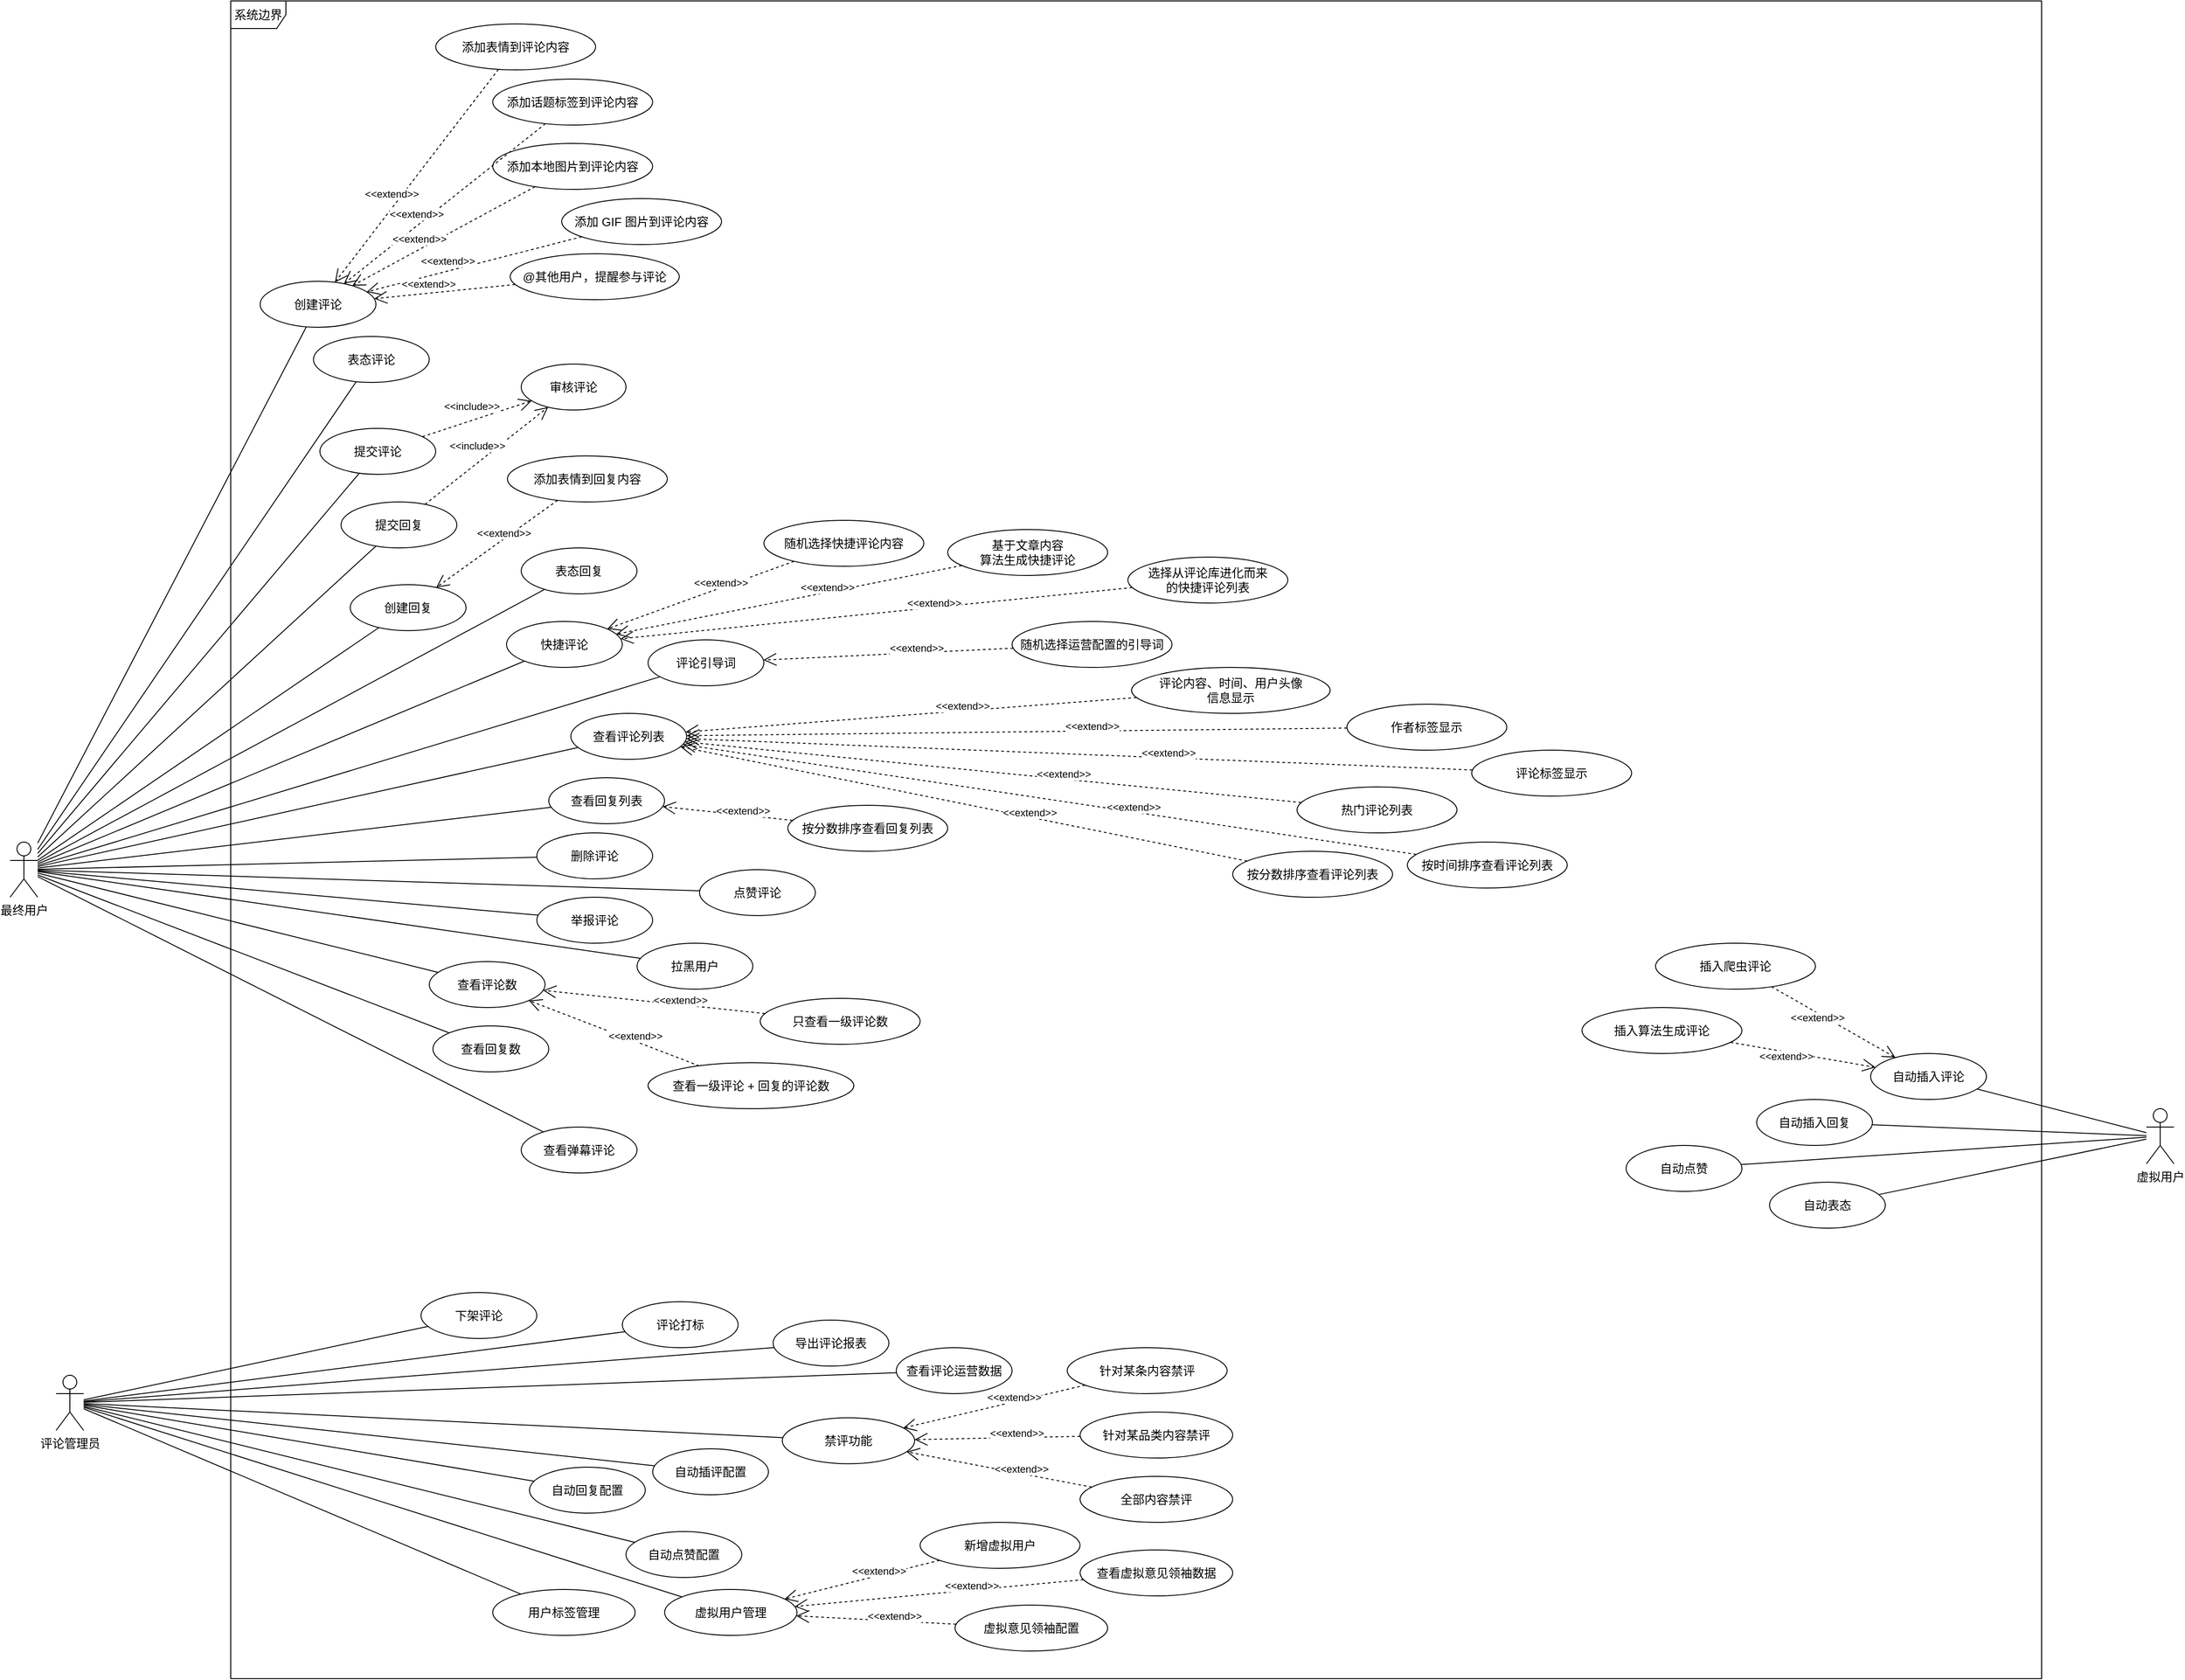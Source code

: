 <mxfile version="17.4.3" type="github" pages="13"><diagram id="1pg3aNQA_DkStzImT679" name="01. 用例分析"><mxGraphModel dx="2249" dy="1875" grid="1" gridSize="10" guides="1" tooltips="1" connect="1" arrows="1" fold="1" page="1" pageScale="1" pageWidth="827" pageHeight="1169" math="0" shadow="0"><root><mxCell id="0"/><mxCell id="1" parent="0"/><mxCell id="g48_sS60Q9mOzKtTH1RO-21" value="&lt;font style=&quot;font-size: 13px&quot;&gt;系统边界&lt;/font&gt;" style="shape=umlFrame;whiteSpace=wrap;html=1;" parent="1" vertex="1"><mxGeometry x="-120" y="-325" width="1970" height="1825" as="geometry"/></mxCell><mxCell id="0pZl7IJrpoXAksE4z7cd-1" value="最终用户" style="shape=umlActor;verticalLabelPosition=bottom;verticalAlign=top;html=1;fontSize=13;" parent="1" vertex="1"><mxGeometry x="-360" y="590" width="30" height="60" as="geometry"/></mxCell><mxCell id="VjQ0v-aYUKbGr_BKvdzq-1" value="创建评论" style="ellipse;whiteSpace=wrap;html=1;fontSize=13;" parent="1" vertex="1"><mxGeometry x="-88" y="-20" width="126" height="50" as="geometry"/></mxCell><mxCell id="VjQ0v-aYUKbGr_BKvdzq-2" value="创建回复" style="ellipse;whiteSpace=wrap;html=1;fontSize=13;" parent="1" vertex="1"><mxGeometry x="10" y="310" width="126" height="50" as="geometry"/></mxCell><mxCell id="VjQ0v-aYUKbGr_BKvdzq-4" value="快捷评论" style="ellipse;whiteSpace=wrap;html=1;fontSize=13;" parent="1" vertex="1"><mxGeometry x="180" y="350" width="126" height="50" as="geometry"/></mxCell><mxCell id="VjQ0v-aYUKbGr_BKvdzq-5" value="查看评论列表" style="ellipse;whiteSpace=wrap;html=1;fontSize=13;" parent="1" vertex="1"><mxGeometry x="250" y="450" width="126" height="50" as="geometry"/></mxCell><mxCell id="VjQ0v-aYUKbGr_BKvdzq-6" value="查看回复列表" style="ellipse;whiteSpace=wrap;html=1;fontSize=13;" parent="1" vertex="1"><mxGeometry x="226" y="520" width="126" height="50" as="geometry"/></mxCell><mxCell id="VjQ0v-aYUKbGr_BKvdzq-7" value="删除评论" style="ellipse;whiteSpace=wrap;html=1;fontSize=13;" parent="1" vertex="1"><mxGeometry x="213" y="580" width="126" height="50" as="geometry"/></mxCell><mxCell id="VjQ0v-aYUKbGr_BKvdzq-8" value="举报评论" style="ellipse;whiteSpace=wrap;html=1;fontSize=13;" parent="1" vertex="1"><mxGeometry x="213" y="650" width="126" height="50" as="geometry"/></mxCell><mxCell id="VjQ0v-aYUKbGr_BKvdzq-9" value="查看评论数" style="ellipse;whiteSpace=wrap;html=1;fontSize=13;" parent="1" vertex="1"><mxGeometry x="96" y="720" width="126" height="50" as="geometry"/></mxCell><mxCell id="VjQ0v-aYUKbGr_BKvdzq-10" value="查看回复数" style="ellipse;whiteSpace=wrap;html=1;fontSize=13;" parent="1" vertex="1"><mxGeometry x="100" y="790" width="126" height="50" as="geometry"/></mxCell><mxCell id="2WWUwMgfshA_riNcyE_R-1" value="&amp;lt;&amp;lt;extend&amp;gt;&amp;gt;" style="endArrow=open;endSize=12;dashed=1;html=1;" parent="1" source="YgsBOZVynotdWoPLpdrz-7" target="VjQ0v-aYUKbGr_BKvdzq-1" edge="1"><mxGeometry x="0.222" y="-10" width="160" relative="1" as="geometry"><mxPoint x="52" y="-190" as="sourcePoint"/><mxPoint x="332" y="-280" as="targetPoint"/><mxPoint as="offset"/></mxGeometry></mxCell><mxCell id="YgsBOZVynotdWoPLpdrz-7" value="添加表情到评论内容" style="ellipse;whiteSpace=wrap;html=1;fontSize=13;" parent="1" vertex="1"><mxGeometry x="103" y="-300" width="174" height="50" as="geometry"/></mxCell><mxCell id="YgsBOZVynotdWoPLpdrz-8" value="添加话题标签到评论内容" style="ellipse;whiteSpace=wrap;html=1;fontSize=13;" parent="1" vertex="1"><mxGeometry x="165" y="-240" width="174" height="50" as="geometry"/></mxCell><mxCell id="YgsBOZVynotdWoPLpdrz-9" value="添加本地图片到评论内容" style="ellipse;whiteSpace=wrap;html=1;fontSize=13;" parent="1" vertex="1"><mxGeometry x="165" y="-170" width="174" height="50" as="geometry"/></mxCell><mxCell id="YgsBOZVynotdWoPLpdrz-10" value="添加 GIF 图片到评论内容" style="ellipse;whiteSpace=wrap;html=1;fontSize=13;" parent="1" vertex="1"><mxGeometry x="240" y="-110" width="174" height="50" as="geometry"/></mxCell><mxCell id="YgsBOZVynotdWoPLpdrz-11" value="提交评论" style="ellipse;whiteSpace=wrap;html=1;fontSize=13;" parent="1" vertex="1"><mxGeometry x="-23" y="140" width="126" height="50" as="geometry"/></mxCell><mxCell id="YgsBOZVynotdWoPLpdrz-19" value="" style="endArrow=none;html=1;" parent="1" source="0pZl7IJrpoXAksE4z7cd-1" target="VjQ0v-aYUKbGr_BKvdzq-1" edge="1"><mxGeometry relative="1" as="geometry"><mxPoint x="-150" y="300" as="sourcePoint"/><mxPoint x="10" y="300" as="targetPoint"/></mxGeometry></mxCell><mxCell id="YgsBOZVynotdWoPLpdrz-23" value="" style="endArrow=none;html=1;" parent="1" source="0pZl7IJrpoXAksE4z7cd-1" target="YgsBOZVynotdWoPLpdrz-11" edge="1"><mxGeometry relative="1" as="geometry"><mxPoint x="-150" y="451.366" as="sourcePoint"/><mxPoint x="283.949" y="120.003" as="targetPoint"/></mxGeometry></mxCell><mxCell id="YgsBOZVynotdWoPLpdrz-24" value="&amp;lt;&amp;lt;include&amp;gt;&amp;gt;" style="endArrow=open;endSize=12;dashed=1;html=1;" parent="1" source="YgsBOZVynotdWoPLpdrz-11" target="YgsBOZVynotdWoPLpdrz-37" edge="1"><mxGeometry x="-0.018" y="15" width="160" relative="1" as="geometry"><mxPoint x="490" y="300" as="sourcePoint"/><mxPoint x="800" y="220.0" as="targetPoint"/><mxPoint as="offset"/></mxGeometry></mxCell><mxCell id="YgsBOZVynotdWoPLpdrz-25" value="" style="endArrow=none;html=1;" parent="1" source="0pZl7IJrpoXAksE4z7cd-1" target="VjQ0v-aYUKbGr_BKvdzq-2" edge="1"><mxGeometry relative="1" as="geometry"><mxPoint x="-180" y="374.176" as="sourcePoint"/><mxPoint x="287.968" y="192.483" as="targetPoint"/></mxGeometry></mxCell><mxCell id="YgsBOZVynotdWoPLpdrz-26" value="" style="endArrow=none;html=1;" parent="1" source="0pZl7IJrpoXAksE4z7cd-1" target="VjQ0v-aYUKbGr_BKvdzq-4" edge="1"><mxGeometry relative="1" as="geometry"><mxPoint x="-180" y="378.018" as="sourcePoint"/><mxPoint x="313.186" y="312.849" as="targetPoint"/></mxGeometry></mxCell><mxCell id="YgsBOZVynotdWoPLpdrz-27" value="" style="endArrow=none;html=1;" parent="1" source="0pZl7IJrpoXAksE4z7cd-1" target="VjQ0v-aYUKbGr_BKvdzq-5" edge="1"><mxGeometry relative="1" as="geometry"><mxPoint x="-180" y="380.617" as="sourcePoint"/><mxPoint x="350.331" y="402.439" as="targetPoint"/></mxGeometry></mxCell><mxCell id="YgsBOZVynotdWoPLpdrz-28" value="" style="endArrow=none;html=1;" parent="1" source="0pZl7IJrpoXAksE4z7cd-1" target="VjQ0v-aYUKbGr_BKvdzq-6" edge="1"><mxGeometry relative="1" as="geometry"><mxPoint x="-180" y="382.838" as="sourcePoint"/><mxPoint x="356.09" y="484.277" as="targetPoint"/></mxGeometry></mxCell><mxCell id="YgsBOZVynotdWoPLpdrz-29" value="" style="endArrow=none;html=1;" parent="1" source="0pZl7IJrpoXAksE4z7cd-1" target="VjQ0v-aYUKbGr_BKvdzq-7" edge="1"><mxGeometry relative="1" as="geometry"><mxPoint x="-180" y="384.605" as="sourcePoint"/><mxPoint x="374.145" y="554.716" as="targetPoint"/></mxGeometry></mxCell><mxCell id="YgsBOZVynotdWoPLpdrz-30" value="" style="endArrow=none;html=1;" parent="1" source="0pZl7IJrpoXAksE4z7cd-1" target="VjQ0v-aYUKbGr_BKvdzq-8" edge="1"><mxGeometry relative="1" as="geometry"><mxPoint x="-180" y="386.538" as="sourcePoint"/><mxPoint x="370.588" y="626.514" as="targetPoint"/></mxGeometry></mxCell><mxCell id="YgsBOZVynotdWoPLpdrz-31" value="" style="endArrow=none;html=1;" parent="1" source="0pZl7IJrpoXAksE4z7cd-1" target="VjQ0v-aYUKbGr_BKvdzq-9" edge="1"><mxGeometry relative="1" as="geometry"><mxPoint x="-180" y="388.654" as="sourcePoint"/><mxPoint x="367.288" y="704.405" as="targetPoint"/></mxGeometry></mxCell><mxCell id="YgsBOZVynotdWoPLpdrz-32" value="" style="endArrow=none;html=1;" parent="1" source="0pZl7IJrpoXAksE4z7cd-1" target="VjQ0v-aYUKbGr_BKvdzq-10" edge="1"><mxGeometry relative="1" as="geometry"><mxPoint x="-180" y="391.414" as="sourcePoint"/><mxPoint x="373.844" y="812.838" as="targetPoint"/></mxGeometry></mxCell><mxCell id="YgsBOZVynotdWoPLpdrz-33" value="&amp;lt;&amp;lt;extend&amp;gt;&amp;gt;" style="endArrow=open;endSize=12;dashed=1;html=1;" parent="1" source="YgsBOZVynotdWoPLpdrz-8" target="VjQ0v-aYUKbGr_BKvdzq-1" edge="1"><mxGeometry x="0.222" y="-10" width="160" relative="1" as="geometry"><mxPoint x="510.563" y="-302.042" as="sourcePoint"/><mxPoint x="307.223" y="-166.482" as="targetPoint"/><mxPoint as="offset"/></mxGeometry></mxCell><mxCell id="YgsBOZVynotdWoPLpdrz-35" value="&amp;lt;&amp;lt;extend&amp;gt;&amp;gt;" style="endArrow=open;endSize=12;dashed=1;html=1;" parent="1" source="YgsBOZVynotdWoPLpdrz-9" target="VjQ0v-aYUKbGr_BKvdzq-1" edge="1"><mxGeometry x="0.222" y="-10" width="160" relative="1" as="geometry"><mxPoint x="493.194" y="-207.405" as="sourcePoint"/><mxPoint x="326.127" y="-159.608" as="targetPoint"/><mxPoint as="offset"/></mxGeometry></mxCell><mxCell id="YgsBOZVynotdWoPLpdrz-36" value="&amp;lt;&amp;lt;extend&amp;gt;&amp;gt;" style="endArrow=open;endSize=12;dashed=1;html=1;" parent="1" source="YgsBOZVynotdWoPLpdrz-10" target="VjQ0v-aYUKbGr_BKvdzq-1" edge="1"><mxGeometry x="0.222" y="-10" width="160" relative="1" as="geometry"><mxPoint x="479.567" y="-137.849" as="sourcePoint"/><mxPoint x="337.765" y="-142.842" as="targetPoint"/><mxPoint as="offset"/></mxGeometry></mxCell><mxCell id="YgsBOZVynotdWoPLpdrz-37" value="审核评论" style="ellipse;whiteSpace=wrap;html=1;fontSize=13;" parent="1" vertex="1"><mxGeometry x="196" y="70" width="114" height="50" as="geometry"/></mxCell><mxCell id="YgsBOZVynotdWoPLpdrz-38" value="&amp;lt;&amp;lt;extend&amp;gt;&amp;gt;" style="endArrow=open;endSize=12;dashed=1;html=1;" parent="1" source="YgsBOZVynotdWoPLpdrz-39" target="VjQ0v-aYUKbGr_BKvdzq-2" edge="1"><mxGeometry x="-0.158" y="-5" width="160" relative="1" as="geometry"><mxPoint x="230.48" y="280" as="sourcePoint"/><mxPoint x="476.997" y="293.832" as="targetPoint"/><mxPoint as="offset"/></mxGeometry></mxCell><mxCell id="YgsBOZVynotdWoPLpdrz-39" value="添加表情到回复内容" style="ellipse;whiteSpace=wrap;html=1;fontSize=13;" parent="1" vertex="1"><mxGeometry x="181" y="170" width="174" height="50" as="geometry"/></mxCell><mxCell id="YgsBOZVynotdWoPLpdrz-44" value="提交回复" style="ellipse;whiteSpace=wrap;html=1;fontSize=13;" parent="1" vertex="1"><mxGeometry y="220" width="126" height="50" as="geometry"/></mxCell><mxCell id="YgsBOZVynotdWoPLpdrz-45" value="&amp;lt;&amp;lt;include&amp;gt;&amp;gt;" style="endArrow=open;endSize=12;dashed=1;html=1;" parent="1" source="YgsBOZVynotdWoPLpdrz-44" target="YgsBOZVynotdWoPLpdrz-37" edge="1"><mxGeometry x="-0.018" y="15" width="160" relative="1" as="geometry"><mxPoint x="493.89" y="440" as="sourcePoint"/><mxPoint x="490.108" y="402.816" as="targetPoint"/><mxPoint as="offset"/></mxGeometry></mxCell><mxCell id="YgsBOZVynotdWoPLpdrz-46" value="" style="endArrow=none;html=1;" parent="1" source="0pZl7IJrpoXAksE4z7cd-1" target="YgsBOZVynotdWoPLpdrz-44" edge="1"><mxGeometry relative="1" as="geometry"><mxPoint x="-180" y="376.384" as="sourcePoint"/><mxPoint x="-20.802" y="338.007" as="targetPoint"/></mxGeometry></mxCell><mxCell id="g48_sS60Q9mOzKtTH1RO-1" value="&amp;lt;&amp;lt;extend&amp;gt;&amp;gt;" style="endArrow=open;endSize=12;dashed=1;html=1;" parent="1" source="g48_sS60Q9mOzKtTH1RO-2" target="VjQ0v-aYUKbGr_BKvdzq-4" edge="1"><mxGeometry x="-0.227" y="-5" width="160" relative="1" as="geometry"><mxPoint x="456.48" y="370" as="sourcePoint"/><mxPoint x="312" y="405" as="targetPoint"/><mxPoint as="offset"/></mxGeometry></mxCell><mxCell id="g48_sS60Q9mOzKtTH1RO-2" value="随机选择快捷评论内容" style="ellipse;whiteSpace=wrap;html=1;fontSize=13;" parent="1" vertex="1"><mxGeometry x="460" y="240" width="174" height="50" as="geometry"/></mxCell><mxCell id="g48_sS60Q9mOzKtTH1RO-3" value="&amp;lt;&amp;lt;extend&amp;gt;&amp;gt;" style="endArrow=open;endSize=12;dashed=1;html=1;" parent="1" source="g48_sS60Q9mOzKtTH1RO-4" target="VjQ0v-aYUKbGr_BKvdzq-5" edge="1"><mxGeometry x="-0.227" y="-5" width="160" relative="1" as="geometry"><mxPoint x="366.48" y="515" as="sourcePoint"/><mxPoint x="222" y="550" as="targetPoint"/><mxPoint as="offset"/></mxGeometry></mxCell><mxCell id="g48_sS60Q9mOzKtTH1RO-4" value="按时间排序查看评论列表" style="ellipse;whiteSpace=wrap;html=1;fontSize=13;" parent="1" vertex="1"><mxGeometry x="1160" y="590" width="174" height="50" as="geometry"/></mxCell><mxCell id="g48_sS60Q9mOzKtTH1RO-5" value="&amp;lt;&amp;lt;extend&amp;gt;&amp;gt;" style="endArrow=open;endSize=12;dashed=1;html=1;" parent="1" source="g48_sS60Q9mOzKtTH1RO-6" target="VjQ0v-aYUKbGr_BKvdzq-5" edge="1"><mxGeometry x="-0.227" y="-5" width="160" relative="1" as="geometry"><mxPoint x="360.48" y="625" as="sourcePoint"/><mxPoint x="206" y="625" as="targetPoint"/><mxPoint as="offset"/></mxGeometry></mxCell><mxCell id="g48_sS60Q9mOzKtTH1RO-6" value="按分数排序查看评论列表" style="ellipse;whiteSpace=wrap;html=1;fontSize=13;" parent="1" vertex="1"><mxGeometry x="970" y="600" width="174" height="50" as="geometry"/></mxCell><mxCell id="g48_sS60Q9mOzKtTH1RO-8" value="&amp;lt;&amp;lt;extend&amp;gt;&amp;gt;" style="endArrow=open;endSize=12;dashed=1;html=1;" parent="1" source="g48_sS60Q9mOzKtTH1RO-9" target="VjQ0v-aYUKbGr_BKvdzq-6" edge="1"><mxGeometry x="-0.227" y="-5" width="160" relative="1" as="geometry"><mxPoint x="368.61" y="717.72" as="sourcePoint"/><mxPoint x="212.0" y="620.004" as="targetPoint"/><mxPoint as="offset"/></mxGeometry></mxCell><mxCell id="g48_sS60Q9mOzKtTH1RO-9" value="按分数排序查看回复列表" style="ellipse;whiteSpace=wrap;html=1;fontSize=13;" parent="1" vertex="1"><mxGeometry x="486" y="550" width="174" height="50" as="geometry"/></mxCell><mxCell id="g48_sS60Q9mOzKtTH1RO-10" value="&amp;lt;&amp;lt;extend&amp;gt;&amp;gt;" style="endArrow=open;endSize=12;dashed=1;html=1;" parent="1" source="g48_sS60Q9mOzKtTH1RO-11" target="VjQ0v-aYUKbGr_BKvdzq-9" edge="1"><mxGeometry x="-0.227" y="-5" width="160" relative="1" as="geometry"><mxPoint x="312.61" y="815" as="sourcePoint"/><mxPoint x="157.853" y="812.66" as="targetPoint"/><mxPoint as="offset"/></mxGeometry></mxCell><mxCell id="g48_sS60Q9mOzKtTH1RO-11" value="只查看一级评论数" style="ellipse;whiteSpace=wrap;html=1;fontSize=13;" parent="1" vertex="1"><mxGeometry x="456" y="760" width="174" height="50" as="geometry"/></mxCell><mxCell id="g48_sS60Q9mOzKtTH1RO-12" value="&amp;lt;&amp;lt;extend&amp;gt;&amp;gt;" style="endArrow=open;endSize=12;dashed=1;html=1;" parent="1" source="g48_sS60Q9mOzKtTH1RO-13" target="VjQ0v-aYUKbGr_BKvdzq-9" edge="1"><mxGeometry x="-0.227" y="-5" width="160" relative="1" as="geometry"><mxPoint x="306.61" y="925" as="sourcePoint"/><mxPoint x="150.0" y="827.284" as="targetPoint"/><mxPoint as="offset"/></mxGeometry></mxCell><mxCell id="g48_sS60Q9mOzKtTH1RO-13" value="查看一级评论 + 回复的评论数" style="ellipse;whiteSpace=wrap;html=1;fontSize=13;" parent="1" vertex="1"><mxGeometry x="334" y="830" width="223.87" height="50" as="geometry"/></mxCell><mxCell id="g48_sS60Q9mOzKtTH1RO-15" value="评论管理员" style="shape=umlActor;verticalLabelPosition=bottom;verticalAlign=top;html=1;fontSize=13;" parent="1" vertex="1"><mxGeometry x="-310" y="1170" width="30" height="60" as="geometry"/></mxCell><mxCell id="g48_sS60Q9mOzKtTH1RO-17" value="下架评论" style="ellipse;whiteSpace=wrap;html=1;fontSize=13;" parent="1" vertex="1"><mxGeometry x="87" y="1080" width="126" height="50" as="geometry"/></mxCell><mxCell id="g48_sS60Q9mOzKtTH1RO-18" value="评论打标" style="ellipse;whiteSpace=wrap;html=1;fontSize=13;" parent="1" vertex="1"><mxGeometry x="306" y="1090" width="126" height="50" as="geometry"/></mxCell><mxCell id="g48_sS60Q9mOzKtTH1RO-19" value="" style="endArrow=none;html=1;" parent="1" source="g48_sS60Q9mOzKtTH1RO-15" target="g48_sS60Q9mOzKtTH1RO-17" edge="1"><mxGeometry relative="1" as="geometry"><mxPoint x="-110.94" y="1237" as="sourcePoint"/><mxPoint x="496.348" y="1126.085" as="targetPoint"/></mxGeometry></mxCell><mxCell id="g48_sS60Q9mOzKtTH1RO-20" value="" style="endArrow=none;html=1;" parent="1" source="g48_sS60Q9mOzKtTH1RO-15" target="g48_sS60Q9mOzKtTH1RO-18" edge="1"><mxGeometry relative="1" as="geometry"><mxPoint x="-110.94" y="836.594" as="sourcePoint"/><mxPoint x="502.904" y="1234.518" as="targetPoint"/></mxGeometry></mxCell><mxCell id="g48_sS60Q9mOzKtTH1RO-22" value="导出评论报表" style="ellipse;whiteSpace=wrap;html=1;fontSize=13;" parent="1" vertex="1"><mxGeometry x="470" y="1110" width="126" height="50" as="geometry"/></mxCell><mxCell id="g48_sS60Q9mOzKtTH1RO-23" value="查看评论运营数据" style="ellipse;whiteSpace=wrap;html=1;fontSize=13;" parent="1" vertex="1"><mxGeometry x="604" y="1140" width="126" height="50" as="geometry"/></mxCell><mxCell id="g48_sS60Q9mOzKtTH1RO-24" value="" style="endArrow=none;html=1;" parent="1" source="g48_sS60Q9mOzKtTH1RO-15" target="g48_sS60Q9mOzKtTH1RO-22" edge="1"><mxGeometry relative="1" as="geometry"><mxPoint x="-116.94" y="1287.126" as="sourcePoint"/><mxPoint x="496.348" y="1255.085" as="targetPoint"/></mxGeometry></mxCell><mxCell id="g48_sS60Q9mOzKtTH1RO-25" value="" style="endArrow=none;html=1;" parent="1" source="g48_sS60Q9mOzKtTH1RO-15" target="g48_sS60Q9mOzKtTH1RO-23" edge="1"><mxGeometry relative="1" as="geometry"><mxPoint x="-116.94" y="1290.874" as="sourcePoint"/><mxPoint x="502.904" y="1363.518" as="targetPoint"/></mxGeometry></mxCell><mxCell id="g48_sS60Q9mOzKtTH1RO-26" value="查看弹幕评论" style="ellipse;whiteSpace=wrap;html=1;fontSize=13;" parent="1" vertex="1"><mxGeometry x="196" y="900" width="126" height="50" as="geometry"/></mxCell><mxCell id="g48_sS60Q9mOzKtTH1RO-27" value="" style="endArrow=none;html=1;" parent="1" source="0pZl7IJrpoXAksE4z7cd-1" target="g48_sS60Q9mOzKtTH1RO-26" edge="1"><mxGeometry relative="1" as="geometry"><mxPoint x="-240" y="690" as="sourcePoint"/><mxPoint x="56.106" y="871.4" as="targetPoint"/></mxGeometry></mxCell><mxCell id="g48_sS60Q9mOzKtTH1RO-29" value="虚拟用户" style="shape=umlActor;verticalLabelPosition=bottom;verticalAlign=top;html=1;fontSize=13;" parent="1" vertex="1"><mxGeometry x="1964" y="880" width="30" height="60" as="geometry"/></mxCell><mxCell id="g48_sS60Q9mOzKtTH1RO-30" value="自动插入评论" style="ellipse;whiteSpace=wrap;html=1;fontSize=13;" parent="1" vertex="1"><mxGeometry x="1664" y="820" width="126" height="50" as="geometry"/></mxCell><mxCell id="g48_sS60Q9mOzKtTH1RO-31" value="" style="endArrow=none;html=1;" parent="1" source="g48_sS60Q9mOzKtTH1RO-29" target="g48_sS60Q9mOzKtTH1RO-30" edge="1"><mxGeometry relative="1" as="geometry"><mxPoint x="1093.89" y="1164.412" as="sourcePoint"/><mxPoint x="1707.178" y="1066.085" as="targetPoint"/></mxGeometry></mxCell><mxCell id="g48_sS60Q9mOzKtTH1RO-32" value="&amp;lt;&amp;lt;extend&amp;gt;&amp;gt;" style="endArrow=open;endSize=12;dashed=1;html=1;" parent="1" source="g48_sS60Q9mOzKtTH1RO-33" target="g48_sS60Q9mOzKtTH1RO-30" edge="1"><mxGeometry x="-0.227" y="-5" width="160" relative="1" as="geometry"><mxPoint x="1325.91" y="1015" as="sourcePoint"/><mxPoint x="1154.004" y="998.671" as="targetPoint"/><mxPoint as="offset"/></mxGeometry></mxCell><mxCell id="g48_sS60Q9mOzKtTH1RO-33" value="插入爬虫评论" style="ellipse;whiteSpace=wrap;html=1;fontSize=13;" parent="1" vertex="1"><mxGeometry x="1430" y="700" width="174" height="50" as="geometry"/></mxCell><mxCell id="g48_sS60Q9mOzKtTH1RO-34" value="&amp;lt;&amp;lt;extend&amp;gt;&amp;gt;" style="endArrow=open;endSize=12;dashed=1;html=1;" parent="1" source="g48_sS60Q9mOzKtTH1RO-35" target="g48_sS60Q9mOzKtTH1RO-30" edge="1"><mxGeometry x="-0.227" y="-5" width="160" relative="1" as="geometry"><mxPoint x="1325.91" y="1104.24" as="sourcePoint"/><mxPoint x="1593.953" y="1090.754" as="targetPoint"/><mxPoint as="offset"/></mxGeometry></mxCell><mxCell id="g48_sS60Q9mOzKtTH1RO-35" value="插入算法生成评论" style="ellipse;whiteSpace=wrap;html=1;fontSize=13;" parent="1" vertex="1"><mxGeometry x="1350" y="770" width="174" height="50" as="geometry"/></mxCell><mxCell id="g48_sS60Q9mOzKtTH1RO-36" value="&amp;lt;&amp;lt;extend&amp;gt;&amp;gt;" style="endArrow=open;endSize=12;dashed=1;html=1;" parent="1" source="g48_sS60Q9mOzKtTH1RO-37" target="VjQ0v-aYUKbGr_BKvdzq-4" edge="1"><mxGeometry x="-0.227" y="-5" width="160" relative="1" as="geometry"><mxPoint x="465.6" y="434.02" as="sourcePoint"/><mxPoint x="310.88" y="430.004" as="targetPoint"/><mxPoint as="offset"/></mxGeometry></mxCell><mxCell id="g48_sS60Q9mOzKtTH1RO-37" value="基于文章内容&lt;br&gt;算法生成快捷评论" style="ellipse;whiteSpace=wrap;html=1;fontSize=13;" parent="1" vertex="1"><mxGeometry x="660" y="250" width="174" height="50" as="geometry"/></mxCell><mxCell id="g48_sS60Q9mOzKtTH1RO-38" value="自动插入回复" style="ellipse;whiteSpace=wrap;html=1;fontSize=13;" parent="1" vertex="1"><mxGeometry x="1540" y="870" width="126" height="50" as="geometry"/></mxCell><mxCell id="g48_sS60Q9mOzKtTH1RO-39" value="" style="endArrow=none;html=1;" parent="1" source="g48_sS60Q9mOzKtTH1RO-29" target="g48_sS60Q9mOzKtTH1RO-38" edge="1"><mxGeometry relative="1" as="geometry"><mxPoint x="1904" y="1185.129" as="sourcePoint"/><mxPoint x="1717.178" y="1156.085" as="targetPoint"/></mxGeometry></mxCell><mxCell id="PEq8L77D9X4auEMdcTbr-1" value="@其他用户，提醒参与评论" style="ellipse;whiteSpace=wrap;html=1;fontSize=13;" parent="1" vertex="1"><mxGeometry x="184" y="-50" width="184" height="50" as="geometry"/></mxCell><mxCell id="PEq8L77D9X4auEMdcTbr-2" value="&amp;lt;&amp;lt;extend&amp;gt;&amp;gt;" style="endArrow=open;endSize=12;dashed=1;html=1;" parent="1" source="PEq8L77D9X4auEMdcTbr-1" target="VjQ0v-aYUKbGr_BKvdzq-1" edge="1"><mxGeometry x="0.222" y="-10" width="160" relative="1" as="geometry"><mxPoint x="480.877" y="-77.849" as="sourcePoint"/><mxPoint x="38.002" y="70.068" as="targetPoint"/><mxPoint as="offset"/></mxGeometry></mxCell><mxCell id="ib_Z_c9diQtX8rAWspuv-1" value="表态评论" style="ellipse;whiteSpace=wrap;html=1;fontSize=13;" parent="1" vertex="1"><mxGeometry x="-30" y="40" width="126" height="50" as="geometry"/></mxCell><mxCell id="ib_Z_c9diQtX8rAWspuv-2" value="" style="endArrow=none;html=1;" parent="1" source="0pZl7IJrpoXAksE4z7cd-1" target="ib_Z_c9diQtX8rAWspuv-1" edge="1"><mxGeometry relative="1" as="geometry"><mxPoint x="-320" y="600.899" as="sourcePoint"/><mxPoint x="-30.625" y="39.493" as="targetPoint"/></mxGeometry></mxCell><mxCell id="ib_Z_c9diQtX8rAWspuv-3" value="表态回复" style="ellipse;whiteSpace=wrap;html=1;fontSize=13;" parent="1" vertex="1"><mxGeometry x="196" y="270" width="126" height="50" as="geometry"/></mxCell><mxCell id="ib_Z_c9diQtX8rAWspuv-4" value="" style="endArrow=none;html=1;" parent="1" source="0pZl7IJrpoXAksE4z7cd-1" target="ib_Z_c9diQtX8rAWspuv-3" edge="1"><mxGeometry relative="1" as="geometry"><mxPoint x="-320" y="619.773" as="sourcePoint"/><mxPoint x="51.31" y="366.607" as="targetPoint"/></mxGeometry></mxCell><mxCell id="ib_Z_c9diQtX8rAWspuv-5" value="评论引导词" style="ellipse;whiteSpace=wrap;html=1;fontSize=13;" parent="1" vertex="1"><mxGeometry x="334" y="370" width="126" height="50" as="geometry"/></mxCell><mxCell id="ib_Z_c9diQtX8rAWspuv-6" value="&amp;lt;&amp;lt;extend&amp;gt;&amp;gt;" style="endArrow=open;endSize=12;dashed=1;html=1;" parent="1" source="ib_Z_c9diQtX8rAWspuv-7" target="ib_Z_c9diQtX8rAWspuv-5" edge="1"><mxGeometry x="-0.227" y="-5" width="160" relative="1" as="geometry"><mxPoint x="631.48" y="410" as="sourcePoint"/><mxPoint x="487" y="445" as="targetPoint"/><mxPoint as="offset"/></mxGeometry></mxCell><mxCell id="ib_Z_c9diQtX8rAWspuv-7" value="随机选择运营配置的引导词" style="ellipse;whiteSpace=wrap;html=1;fontSize=13;" parent="1" vertex="1"><mxGeometry x="730" y="350" width="174" height="50" as="geometry"/></mxCell><mxCell id="ib_Z_c9diQtX8rAWspuv-10" value="&amp;lt;&amp;lt;extend&amp;gt;&amp;gt;" style="endArrow=open;endSize=12;dashed=1;html=1;" parent="1" source="ib_Z_c9diQtX8rAWspuv-11" target="VjQ0v-aYUKbGr_BKvdzq-4" edge="1"><mxGeometry x="-0.227" y="-5" width="160" relative="1" as="geometry"><mxPoint x="670.25" y="444.02" as="sourcePoint"/><mxPoint x="503.999" y="373.82" as="targetPoint"/><mxPoint as="offset"/></mxGeometry></mxCell><mxCell id="ib_Z_c9diQtX8rAWspuv-11" value="选择从评论库进化而来&lt;br&gt;的快捷评论列表" style="ellipse;whiteSpace=wrap;html=1;fontSize=13;" parent="1" vertex="1"><mxGeometry x="856" y="280" width="174" height="50" as="geometry"/></mxCell><mxCell id="ib_Z_c9diQtX8rAWspuv-12" value="" style="endArrow=none;html=1;" parent="1" source="0pZl7IJrpoXAksE4z7cd-1" target="ib_Z_c9diQtX8rAWspuv-5" edge="1"><mxGeometry relative="1" as="geometry"><mxPoint x="-320" y="623.75" as="sourcePoint"/><mxPoint x="209.552" y="403.103" as="targetPoint"/></mxGeometry></mxCell><mxCell id="ib_Z_c9diQtX8rAWspuv-13" value="&amp;lt;&amp;lt;extend&amp;gt;&amp;gt;" style="endArrow=open;endSize=12;dashed=1;html=1;" parent="1" source="ib_Z_c9diQtX8rAWspuv-14" target="VjQ0v-aYUKbGr_BKvdzq-5" edge="1"><mxGeometry x="-0.227" y="-5" width="160" relative="1" as="geometry"><mxPoint x="424.53" y="685" as="sourcePoint"/><mxPoint x="440.0" y="535.993" as="targetPoint"/><mxPoint as="offset"/></mxGeometry></mxCell><mxCell id="ib_Z_c9diQtX8rAWspuv-14" value="评论内容、时间、用户头像&lt;br&gt;信息显示" style="ellipse;whiteSpace=wrap;html=1;fontSize=13;" parent="1" vertex="1"><mxGeometry x="860" y="400" width="216" height="50" as="geometry"/></mxCell><mxCell id="ib_Z_c9diQtX8rAWspuv-15" value="&amp;lt;&amp;lt;extend&amp;gt;&amp;gt;" style="endArrow=open;endSize=12;dashed=1;html=1;" parent="1" source="ib_Z_c9diQtX8rAWspuv-16" target="VjQ0v-aYUKbGr_BKvdzq-5" edge="1"><mxGeometry x="-0.227" y="-5" width="160" relative="1" as="geometry"><mxPoint x="426.71" y="378.98" as="sourcePoint"/><mxPoint x="429.778" y="350.001" as="targetPoint"/><mxPoint as="offset"/></mxGeometry></mxCell><mxCell id="ib_Z_c9diQtX8rAWspuv-16" value="作者标签显示" style="ellipse;whiteSpace=wrap;html=1;fontSize=13;" parent="1" vertex="1"><mxGeometry x="1094.25" y="440" width="174" height="50" as="geometry"/></mxCell><mxCell id="ib_Z_c9diQtX8rAWspuv-17" value="&amp;lt;&amp;lt;extend&amp;gt;&amp;gt;" style="endArrow=open;endSize=12;dashed=1;html=1;" parent="1" source="ib_Z_c9diQtX8rAWspuv-18" target="VjQ0v-aYUKbGr_BKvdzq-5" edge="1"><mxGeometry x="-0.227" y="-5" width="160" relative="1" as="geometry"><mxPoint x="490.73" y="470" as="sourcePoint"/><mxPoint x="440.0" y="566.647" as="targetPoint"/><mxPoint as="offset"/></mxGeometry></mxCell><mxCell id="ib_Z_c9diQtX8rAWspuv-18" value="评论标签显示" style="ellipse;whiteSpace=wrap;html=1;fontSize=13;" parent="1" vertex="1"><mxGeometry x="1230" y="490" width="174" height="50" as="geometry"/></mxCell><mxCell id="ib_Z_c9diQtX8rAWspuv-19" value="&amp;lt;&amp;lt;extend&amp;gt;&amp;gt;" style="endArrow=open;endSize=12;dashed=1;html=1;" parent="1" source="ib_Z_c9diQtX8rAWspuv-20" target="VjQ0v-aYUKbGr_BKvdzq-5" edge="1"><mxGeometry x="-0.227" y="-5" width="160" relative="1" as="geometry"><mxPoint x="483.05" y="525" as="sourcePoint"/><mxPoint x="368.005" y="532.497" as="targetPoint"/><mxPoint as="offset"/></mxGeometry></mxCell><mxCell id="ib_Z_c9diQtX8rAWspuv-20" value="热门评论列表" style="ellipse;whiteSpace=wrap;html=1;fontSize=13;" parent="1" vertex="1"><mxGeometry x="1040" y="530" width="174" height="50" as="geometry"/></mxCell><mxCell id="ib_Z_c9diQtX8rAWspuv-21" value="点赞评论" style="ellipse;whiteSpace=wrap;html=1;fontSize=13;" parent="1" vertex="1"><mxGeometry x="390" y="620" width="126" height="50" as="geometry"/></mxCell><mxCell id="ib_Z_c9diQtX8rAWspuv-22" value="" style="endArrow=none;html=1;" parent="1" source="0pZl7IJrpoXAksE4z7cd-1" target="ib_Z_c9diQtX8rAWspuv-21" edge="1"><mxGeometry relative="1" as="geometry"><mxPoint x="-280" y="679.638" as="sourcePoint"/><mxPoint x="424.145" y="614.716" as="targetPoint"/></mxGeometry></mxCell><mxCell id="ib_Z_c9diQtX8rAWspuv-23" value="拉黑用户" style="ellipse;whiteSpace=wrap;html=1;fontSize=13;" parent="1" vertex="1"><mxGeometry x="322" y="700" width="126" height="50" as="geometry"/></mxCell><mxCell id="ib_Z_c9diQtX8rAWspuv-24" value="" style="endArrow=none;html=1;" parent="1" source="0pZl7IJrpoXAksE4z7cd-1" target="ib_Z_c9diQtX8rAWspuv-23" edge="1"><mxGeometry relative="1" as="geometry"><mxPoint x="-200" y="669.999" as="sourcePoint"/><mxPoint x="500.588" y="675.184" as="targetPoint"/></mxGeometry></mxCell><mxCell id="ib_Z_c9diQtX8rAWspuv-25" value="禁评功能" style="ellipse;whiteSpace=wrap;html=1;fontSize=13;" parent="1" vertex="1"><mxGeometry x="480" y="1216.28" width="144.05" height="50" as="geometry"/></mxCell><mxCell id="ib_Z_c9diQtX8rAWspuv-26" value="" style="endArrow=none;html=1;" parent="1" source="g48_sS60Q9mOzKtTH1RO-15" target="ib_Z_c9diQtX8rAWspuv-25" edge="1"><mxGeometry relative="1" as="geometry"><mxPoint x="-330.05" y="1270.0" as="sourcePoint"/><mxPoint x="367.238" y="1350.685" as="targetPoint"/></mxGeometry></mxCell><mxCell id="ib_Z_c9diQtX8rAWspuv-27" value="&amp;lt;&amp;lt;extend&amp;gt;&amp;gt;" style="endArrow=open;endSize=12;dashed=1;html=1;" parent="1" source="ib_Z_c9diQtX8rAWspuv-28" target="ib_Z_c9diQtX8rAWspuv-25" edge="1"><mxGeometry x="-0.227" y="-5" width="160" relative="1" as="geometry"><mxPoint x="696.61" y="1311.28" as="sourcePoint"/><mxPoint x="541.853" y="1308.94" as="targetPoint"/><mxPoint as="offset"/></mxGeometry></mxCell><mxCell id="ib_Z_c9diQtX8rAWspuv-28" value="针对某条内容禁评" style="ellipse;whiteSpace=wrap;html=1;fontSize=13;" parent="1" vertex="1"><mxGeometry x="790" y="1140" width="174" height="50" as="geometry"/></mxCell><mxCell id="ib_Z_c9diQtX8rAWspuv-29" value="&amp;lt;&amp;lt;extend&amp;gt;&amp;gt;" style="endArrow=open;endSize=12;dashed=1;html=1;" parent="1" source="ib_Z_c9diQtX8rAWspuv-30" target="ib_Z_c9diQtX8rAWspuv-25" edge="1"><mxGeometry x="-0.227" y="-5" width="160" relative="1" as="geometry"><mxPoint x="690.61" y="1421.28" as="sourcePoint"/><mxPoint x="534.0" y="1323.564" as="targetPoint"/><mxPoint as="offset"/></mxGeometry></mxCell><mxCell id="ib_Z_c9diQtX8rAWspuv-30" value="针对某品类内容禁评" style="ellipse;whiteSpace=wrap;html=1;fontSize=13;" parent="1" vertex="1"><mxGeometry x="804" y="1210" width="166.05" height="50" as="geometry"/></mxCell><mxCell id="ib_Z_c9diQtX8rAWspuv-31" value="&amp;lt;&amp;lt;extend&amp;gt;&amp;gt;" style="endArrow=open;endSize=12;dashed=1;html=1;" parent="1" source="ib_Z_c9diQtX8rAWspuv-32" target="ib_Z_c9diQtX8rAWspuv-25" edge="1"><mxGeometry x="-0.227" y="-5" width="160" relative="1" as="geometry"><mxPoint x="628.14" y="1490.34" as="sourcePoint"/><mxPoint x="534.054" y="1329.998" as="targetPoint"/><mxPoint as="offset"/></mxGeometry></mxCell><mxCell id="ib_Z_c9diQtX8rAWspuv-32" value="全部内容禁评" style="ellipse;whiteSpace=wrap;html=1;fontSize=13;" parent="1" vertex="1"><mxGeometry x="803.95" y="1280" width="166.05" height="50" as="geometry"/></mxCell><mxCell id="ib_Z_c9diQtX8rAWspuv-33" value="自动插评配置" style="ellipse;whiteSpace=wrap;html=1;fontSize=13;" parent="1" vertex="1"><mxGeometry x="339" y="1250" width="126" height="50" as="geometry"/></mxCell><mxCell id="ib_Z_c9diQtX8rAWspuv-34" value="自动回复配置" style="ellipse;whiteSpace=wrap;html=1;fontSize=13;" parent="1" vertex="1"><mxGeometry x="205" y="1270" width="126" height="50" as="geometry"/></mxCell><mxCell id="ib_Z_c9diQtX8rAWspuv-35" value="" style="endArrow=none;html=1;" parent="1" source="g48_sS60Q9mOzKtTH1RO-15" target="ib_Z_c9diQtX8rAWspuv-33" edge="1"><mxGeometry relative="1" as="geometry"><mxPoint x="-107.89" y="1554.416" as="sourcePoint"/><mxPoint x="505.398" y="1456.085" as="targetPoint"/></mxGeometry></mxCell><mxCell id="ib_Z_c9diQtX8rAWspuv-36" value="" style="endArrow=none;html=1;" parent="1" source="g48_sS60Q9mOzKtTH1RO-15" target="ib_Z_c9diQtX8rAWspuv-34" edge="1"><mxGeometry relative="1" as="geometry"><mxPoint x="-107.89" y="1558.139" as="sourcePoint"/><mxPoint x="511.954" y="1564.518" as="targetPoint"/></mxGeometry></mxCell><mxCell id="ib_Z_c9diQtX8rAWspuv-37" value="自动点赞配置" style="ellipse;whiteSpace=wrap;html=1;fontSize=13;" parent="1" vertex="1"><mxGeometry x="310" y="1340" width="126" height="50" as="geometry"/></mxCell><mxCell id="ib_Z_c9diQtX8rAWspuv-38" value="" style="endArrow=none;html=1;" parent="1" source="g48_sS60Q9mOzKtTH1RO-15" target="ib_Z_c9diQtX8rAWspuv-37" edge="1"><mxGeometry relative="1" as="geometry"><mxPoint x="-107.89" y="1561.276" as="sourcePoint"/><mxPoint x="505.398" y="1585.085" as="targetPoint"/></mxGeometry></mxCell><mxCell id="ib_Z_c9diQtX8rAWspuv-39" value="虚拟用户管理" style="ellipse;whiteSpace=wrap;html=1;fontSize=13;" parent="1" vertex="1"><mxGeometry x="352" y="1403" width="144.05" height="50" as="geometry"/></mxCell><mxCell id="ib_Z_c9diQtX8rAWspuv-40" value="" style="endArrow=none;html=1;" parent="1" source="g48_sS60Q9mOzKtTH1RO-15" target="ib_Z_c9diQtX8rAWspuv-39" edge="1"><mxGeometry relative="1" as="geometry"><mxPoint x="-320.0" y="1410.248" as="sourcePoint"/><mxPoint x="164.178" y="1530.685" as="targetPoint"/></mxGeometry></mxCell><mxCell id="ib_Z_c9diQtX8rAWspuv-41" value="&amp;lt;&amp;lt;extend&amp;gt;&amp;gt;" style="endArrow=open;endSize=12;dashed=1;html=1;" parent="1" source="ib_Z_c9diQtX8rAWspuv-42" target="ib_Z_c9diQtX8rAWspuv-39" edge="1"><mxGeometry x="-0.227" y="-5" width="160" relative="1" as="geometry"><mxPoint x="493.55" y="1491.28" as="sourcePoint"/><mxPoint x="338.793" y="1488.94" as="targetPoint"/><mxPoint as="offset"/></mxGeometry></mxCell><mxCell id="ib_Z_c9diQtX8rAWspuv-42" value="新增虚拟用户" style="ellipse;whiteSpace=wrap;html=1;fontSize=13;" parent="1" vertex="1"><mxGeometry x="629.95" y="1330" width="174" height="50" as="geometry"/></mxCell><mxCell id="ib_Z_c9diQtX8rAWspuv-43" value="&amp;lt;&amp;lt;extend&amp;gt;&amp;gt;" style="endArrow=open;endSize=12;dashed=1;html=1;" parent="1" source="ib_Z_c9diQtX8rAWspuv-44" target="ib_Z_c9diQtX8rAWspuv-39" edge="1"><mxGeometry x="-0.227" y="-5" width="160" relative="1" as="geometry"><mxPoint x="487.55" y="1601.28" as="sourcePoint"/><mxPoint x="330.94" y="1503.564" as="targetPoint"/><mxPoint as="offset"/></mxGeometry></mxCell><mxCell id="ib_Z_c9diQtX8rAWspuv-44" value="查看虚拟意见领袖数据" style="ellipse;whiteSpace=wrap;html=1;fontSize=13;" parent="1" vertex="1"><mxGeometry x="804" y="1360" width="166.05" height="50" as="geometry"/></mxCell><mxCell id="ib_Z_c9diQtX8rAWspuv-45" value="&amp;lt;&amp;lt;extend&amp;gt;&amp;gt;" style="endArrow=open;endSize=12;dashed=1;html=1;" parent="1" source="ib_Z_c9diQtX8rAWspuv-46" target="ib_Z_c9diQtX8rAWspuv-39" edge="1"><mxGeometry x="-0.227" y="-5" width="160" relative="1" as="geometry"><mxPoint x="425.08" y="1670.34" as="sourcePoint"/><mxPoint x="330.994" y="1509.998" as="targetPoint"/><mxPoint as="offset"/></mxGeometry></mxCell><mxCell id="ib_Z_c9diQtX8rAWspuv-46" value="虚拟意见领袖配置" style="ellipse;whiteSpace=wrap;html=1;fontSize=13;" parent="1" vertex="1"><mxGeometry x="667.95" y="1420" width="166.05" height="50" as="geometry"/></mxCell><mxCell id="ib_Z_c9diQtX8rAWspuv-47" value="用户标签管理" style="ellipse;whiteSpace=wrap;html=1;fontSize=13;" parent="1" vertex="1"><mxGeometry x="165" y="1403" width="155" height="50" as="geometry"/></mxCell><mxCell id="ib_Z_c9diQtX8rAWspuv-48" value="" style="endArrow=none;html=1;" parent="1" source="g48_sS60Q9mOzKtTH1RO-15" target="ib_Z_c9diQtX8rAWspuv-47" edge="1"><mxGeometry relative="1" as="geometry"><mxPoint x="-221.94" y="1347.01" as="sourcePoint"/><mxPoint x="400.398" y="1698.085" as="targetPoint"/></mxGeometry></mxCell><mxCell id="ib_Z_c9diQtX8rAWspuv-49" value="自动点赞" style="ellipse;whiteSpace=wrap;html=1;fontSize=13;" parent="1" vertex="1"><mxGeometry x="1398" y="920" width="126" height="50" as="geometry"/></mxCell><mxCell id="ib_Z_c9diQtX8rAWspuv-50" value="" style="endArrow=none;html=1;" parent="1" source="g48_sS60Q9mOzKtTH1RO-29" target="ib_Z_c9diQtX8rAWspuv-49" edge="1"><mxGeometry relative="1" as="geometry"><mxPoint x="2014.0" y="980.783" as="sourcePoint"/><mxPoint x="1727.178" y="1226.085" as="targetPoint"/></mxGeometry></mxCell><mxCell id="ib_Z_c9diQtX8rAWspuv-51" value="自动表态" style="ellipse;whiteSpace=wrap;html=1;fontSize=13;" parent="1" vertex="1"><mxGeometry x="1554" y="960" width="126" height="50" as="geometry"/></mxCell><mxCell id="ib_Z_c9diQtX8rAWspuv-52" value="" style="endArrow=none;html=1;" parent="1" source="g48_sS60Q9mOzKtTH1RO-29" target="ib_Z_c9diQtX8rAWspuv-51" edge="1"><mxGeometry relative="1" as="geometry"><mxPoint x="2006.0" y="975.785" as="sourcePoint"/><mxPoint x="1729.178" y="1290.305" as="targetPoint"/></mxGeometry></mxCell></root></mxGraphModel></diagram><diagram id="EiK2H_2aUd6_nkbkZqBK" name="02. 新增评论或回复流程"><mxGraphModel dx="2249" dy="762" grid="1" gridSize="10" guides="1" tooltips="1" connect="1" arrows="1" fold="1" page="1" pageScale="1" pageWidth="827" pageHeight="1169" math="0" shadow="0"><root><mxCell id="10VwJyAlGK7LXuMUkRsE-0"/><mxCell id="10VwJyAlGK7LXuMUkRsE-1" parent="10VwJyAlGK7LXuMUkRsE-0"/><mxCell id="10VwJyAlGK7LXuMUkRsE-2" value="新增评论或回复流程" style="swimlane;childLayout=stackLayout;resizeParent=1;resizeParentMax=0;startSize=20;fontSize=17;" parent="10VwJyAlGK7LXuMUkRsE-1" vertex="1"><mxGeometry x="-370" y="90" width="1950" height="2820" as="geometry"/></mxCell><mxCell id="10VwJyAlGK7LXuMUkRsE-3" value="评论界面" style="swimlane;startSize=20;fontSize=13;" parent="10VwJyAlGK7LXuMUkRsE-2" vertex="1"><mxGeometry y="20" width="340" height="2800" as="geometry"/></mxCell><mxCell id="z65AX5BL2wPahdwo_68g-1" value="" style="strokeWidth=2;html=1;shape=mxgraph.flowchart.start_2;whiteSpace=wrap;" parent="10VwJyAlGK7LXuMUkRsE-3" vertex="1"><mxGeometry x="105" y="30" width="70" height="70" as="geometry"/></mxCell><mxCell id="z65AX5BL2wPahdwo_68g-3" value="进入评论区" style="rounded=1;whiteSpace=wrap;html=1;absoluteArcSize=1;arcSize=14;strokeWidth=2;fontSize=13;fontStyle=1" parent="10VwJyAlGK7LXuMUkRsE-3" vertex="1"><mxGeometry x="40" y="480" width="200" height="50" as="geometry"/></mxCell><mxCell id="9mHob5KjtXXXzmmwfR4t-0" value="" style="endArrow=block;html=1;edgeStyle=orthogonalEdgeStyle;strokeWidth=2;endFill=0;" parent="10VwJyAlGK7LXuMUkRsE-3" source="z65AX5BL2wPahdwo_68g-1" target="rMkSBCGGHHeuUMBrCF7M-1" edge="1"><mxGeometry width="50" height="50" relative="1" as="geometry"><mxPoint x="-185" y="260" as="sourcePoint"/><mxPoint x="-135" y="210" as="targetPoint"/></mxGeometry></mxCell><mxCell id="rMkSBCGGHHeuUMBrCF7M-1" value="获取评论引导词" style="rounded=1;whiteSpace=wrap;html=1;absoluteArcSize=1;arcSize=14;strokeWidth=2;fontSize=13;fontStyle=1" parent="10VwJyAlGK7LXuMUkRsE-3" vertex="1"><mxGeometry x="40" y="140" width="200" height="50" as="geometry"/></mxCell><mxCell id="rMkSBCGGHHeuUMBrCF7M-3" value="点击评论/回复输入框" style="rounded=1;whiteSpace=wrap;html=1;absoluteArcSize=1;arcSize=14;strokeWidth=2;fontSize=13;fontStyle=1" parent="10VwJyAlGK7LXuMUkRsE-3" vertex="1"><mxGeometry x="40" y="570" width="200" height="50" as="geometry"/></mxCell><mxCell id="QoVtJirWuFx6yxgQSmsb-1" value="在本地存储评论引导词" style="rounded=1;whiteSpace=wrap;html=1;absoluteArcSize=1;arcSize=14;strokeWidth=2;fontSize=13;fontStyle=1" parent="10VwJyAlGK7LXuMUkRsE-3" vertex="1"><mxGeometry x="40" y="220" width="200" height="50" as="geometry"/></mxCell><mxCell id="QoVtJirWuFx6yxgQSmsb-10" value="" style="endArrow=block;html=1;edgeStyle=orthogonalEdgeStyle;strokeWidth=2;endFill=0;" parent="10VwJyAlGK7LXuMUkRsE-3" source="z65AX5BL2wPahdwo_68g-3" target="rMkSBCGGHHeuUMBrCF7M-3" edge="1"><mxGeometry width="50" height="50" relative="1" as="geometry"><mxPoint x="150" y="452" as="sourcePoint"/><mxPoint x="150" y="490" as="targetPoint"/></mxGeometry></mxCell><mxCell id="NYhr9Od487yVevWbOsfJ-0" value="输入文字、输入表情&lt;br&gt;输入图片&lt;br&gt;@其它用户、输入话题标签" style="rounded=1;whiteSpace=wrap;html=1;absoluteArcSize=1;arcSize=14;strokeWidth=2;fontSize=13;fontStyle=1" parent="10VwJyAlGK7LXuMUkRsE-3" vertex="1"><mxGeometry x="40" y="660" width="200" height="70" as="geometry"/></mxCell><mxCell id="NYhr9Od487yVevWbOsfJ-1" value="" style="endArrow=block;html=1;edgeStyle=orthogonalEdgeStyle;strokeWidth=2;endFill=0;" parent="10VwJyAlGK7LXuMUkRsE-3" source="rMkSBCGGHHeuUMBrCF7M-3" target="NYhr9Od487yVevWbOsfJ-0" edge="1"><mxGeometry width="50" height="50" relative="1" as="geometry"><mxPoint x="140" y="620" as="sourcePoint"/><mxPoint x="520" y="470" as="targetPoint"/></mxGeometry></mxCell><mxCell id="Bk3wq4x25xoildTKSRvP-0" value="点击提交评论/回复按钮" style="rounded=1;whiteSpace=wrap;html=1;absoluteArcSize=1;arcSize=14;strokeWidth=2;fontSize=13;fontStyle=1" parent="10VwJyAlGK7LXuMUkRsE-3" vertex="1"><mxGeometry x="40" y="770" width="200" height="50" as="geometry"/></mxCell><mxCell id="Bk3wq4x25xoildTKSRvP-1" value="" style="endArrow=block;html=1;edgeStyle=orthogonalEdgeStyle;strokeWidth=2;endFill=0;" parent="10VwJyAlGK7LXuMUkRsE-3" source="NYhr9Od487yVevWbOsfJ-0" target="Bk3wq4x25xoildTKSRvP-0" edge="1"><mxGeometry width="50" height="50" relative="1" as="geometry"><mxPoint x="140" y="730" as="sourcePoint"/><mxPoint x="520" y="580" as="targetPoint"/></mxGeometry></mxCell><mxCell id="1HAxesEvfsN4AipHJ9aq-8" value="返回评论提交结果：&lt;br&gt;提交成功" style="rounded=1;whiteSpace=wrap;html=1;absoluteArcSize=1;arcSize=14;strokeWidth=2;fontSize=13;fontStyle=1" parent="10VwJyAlGK7LXuMUkRsE-3" vertex="1"><mxGeometry x="40" y="870" width="200" height="50" as="geometry"/></mxCell><mxCell id="1HAxesEvfsN4AipHJ9aq-10" value="将评论加入本人的评论列表&lt;br&gt;保持本人可见，且一直可见" style="rounded=1;whiteSpace=wrap;html=1;absoluteArcSize=1;arcSize=14;strokeWidth=2;fontSize=13;fontStyle=1" parent="10VwJyAlGK7LXuMUkRsE-3" vertex="1"><mxGeometry x="40" y="960" width="200" height="50" as="geometry"/></mxCell><mxCell id="1HAxesEvfsN4AipHJ9aq-11" value="" style="endArrow=block;html=1;edgeStyle=orthogonalEdgeStyle;strokeWidth=2;endFill=0;" parent="10VwJyAlGK7LXuMUkRsE-3" source="1HAxesEvfsN4AipHJ9aq-8" target="1HAxesEvfsN4AipHJ9aq-10" edge="1"><mxGeometry width="50" height="50" relative="1" as="geometry"><mxPoint x="340" y="905" as="sourcePoint"/><mxPoint x="250" y="905" as="targetPoint"/></mxGeometry></mxCell><mxCell id="1HAxesEvfsN4AipHJ9aq-27" value="评论审核通过，在评论列表所有人可见" style="rounded=1;whiteSpace=wrap;html=1;absoluteArcSize=1;arcSize=14;strokeWidth=2;fontSize=13;fontStyle=1" parent="10VwJyAlGK7LXuMUkRsE-3" vertex="1"><mxGeometry x="40" y="1550" width="200" height="120" as="geometry"/></mxCell><mxCell id="1HAxesEvfsN4AipHJ9aq-28" value="" style="endArrow=block;html=1;edgeStyle=orthogonalEdgeStyle;strokeWidth=2;endFill=0;" parent="10VwJyAlGK7LXuMUkRsE-3" source="1HAxesEvfsN4AipHJ9aq-10" target="1HAxesEvfsN4AipHJ9aq-27" edge="1"><mxGeometry width="50" height="50" relative="1" as="geometry"><mxPoint x="150" y="930" as="sourcePoint"/><mxPoint x="150" y="970" as="targetPoint"/></mxGeometry></mxCell><mxCell id="QoVtJirWuFx6yxgQSmsb-4" value="获取快捷评论列表" style="rounded=1;whiteSpace=wrap;html=1;absoluteArcSize=1;arcSize=14;strokeWidth=2;fontSize=13;fontStyle=1" parent="10VwJyAlGK7LXuMUkRsE-3" vertex="1"><mxGeometry x="40" y="312" width="200" height="50" as="geometry"/></mxCell><mxCell id="QoVtJirWuFx6yxgQSmsb-9" value="" style="endArrow=block;html=1;edgeStyle=orthogonalEdgeStyle;strokeWidth=2;endFill=0;" parent="10VwJyAlGK7LXuMUkRsE-3" source="QoVtJirWuFx6yxgQSmsb-1" target="QoVtJirWuFx6yxgQSmsb-4" edge="1"><mxGeometry width="50" height="50" relative="1" as="geometry"><mxPoint x="140" y="252" as="sourcePoint"/><mxPoint x="340" y="347" as="targetPoint"/></mxGeometry></mxCell><mxCell id="QoVtJirWuFx6yxgQSmsb-5" value="在本地存储快捷评论列表" style="rounded=1;whiteSpace=wrap;html=1;absoluteArcSize=1;arcSize=14;strokeWidth=2;fontSize=13;fontStyle=1" parent="10VwJyAlGK7LXuMUkRsE-3" vertex="1"><mxGeometry x="40" y="392" width="200" height="50" as="geometry"/></mxCell><mxCell id="rMkSBCGGHHeuUMBrCF7M-2" value="" style="endArrow=block;html=1;edgeStyle=orthogonalEdgeStyle;strokeWidth=2;endFill=0;" parent="10VwJyAlGK7LXuMUkRsE-3" source="QoVtJirWuFx6yxgQSmsb-5" target="z65AX5BL2wPahdwo_68g-3" edge="1"><mxGeometry width="50" height="50" relative="1" as="geometry"><mxPoint x="-100" y="550" as="sourcePoint"/><mxPoint x="235" y="430" as="targetPoint"/></mxGeometry></mxCell><mxCell id="1HAxesEvfsN4AipHJ9aq-59" value="评论下架，从评论列表撤下，所有人不可见" style="rounded=1;whiteSpace=wrap;html=1;absoluteArcSize=1;arcSize=14;strokeWidth=2;fontSize=13;fontStyle=1" parent="10VwJyAlGK7LXuMUkRsE-3" vertex="1"><mxGeometry x="40" y="2099" width="200" height="62" as="geometry"/></mxCell><mxCell id="1HAxesEvfsN4AipHJ9aq-60" value="" style="endArrow=block;html=1;edgeStyle=orthogonalEdgeStyle;strokeWidth=2;endFill=0;" parent="10VwJyAlGK7LXuMUkRsE-3" source="1HAxesEvfsN4AipHJ9aq-27" target="1HAxesEvfsN4AipHJ9aq-59" edge="1"><mxGeometry width="50" height="50" relative="1" as="geometry"><mxPoint x="150" y="1020" as="sourcePoint"/><mxPoint x="150" y="1560" as="targetPoint"/></mxGeometry></mxCell><mxCell id="1HAxesEvfsN4AipHJ9aq-62" value="" style="strokeWidth=2;html=1;shape=mxgraph.flowchart.terminator;whiteSpace=wrap;" parent="10VwJyAlGK7LXuMUkRsE-3" vertex="1"><mxGeometry x="95" y="2210" width="90" height="40" as="geometry"/></mxCell><mxCell id="1HAxesEvfsN4AipHJ9aq-63" value="" style="endArrow=block;html=1;edgeStyle=orthogonalEdgeStyle;strokeWidth=2;endFill=0;" parent="10VwJyAlGK7LXuMUkRsE-3" source="1HAxesEvfsN4AipHJ9aq-59" target="1HAxesEvfsN4AipHJ9aq-62" edge="1"><mxGeometry width="50" height="50" relative="1" as="geometry"><mxPoint x="140" y="2160" as="sourcePoint"/><mxPoint x="180" y="1670" as="targetPoint"/></mxGeometry></mxCell><mxCell id="10VwJyAlGK7LXuMUkRsE-4" value="评论系统" style="swimlane;startSize=20;fontSize=13;" parent="10VwJyAlGK7LXuMUkRsE-2" vertex="1"><mxGeometry x="340" y="20" width="560" height="2800" as="geometry"/></mxCell><mxCell id="QoVtJirWuFx6yxgQSmsb-0" value="选择评论引导词列表，并返回" style="rounded=1;whiteSpace=wrap;html=1;absoluteArcSize=1;arcSize=14;strokeWidth=2;fontSize=13;fontStyle=1" parent="10VwJyAlGK7LXuMUkRsE-4" vertex="1"><mxGeometry x="50" y="140" width="200" height="50" as="geometry"/></mxCell><mxCell id="QoVtJirWuFx6yxgQSmsb-6" value="选择快捷评论列表，并返回" style="rounded=1;whiteSpace=wrap;html=1;absoluteArcSize=1;arcSize=14;strokeWidth=2;fontSize=13;fontStyle=1" parent="10VwJyAlGK7LXuMUkRsE-4" vertex="1"><mxGeometry x="50" y="312" width="200" height="50" as="geometry"/></mxCell><mxCell id="1HAxesEvfsN4AipHJ9aq-0" value="发送评论数据到服务端&lt;br&gt;&lt;font color=&quot;#ff0080&quot;&gt;[输入参数： 评论内容，用户ID，文章ID，业务方标识等]&lt;br&gt;[输出参数： 评论是否成功]&lt;/font&gt;" style="rounded=1;whiteSpace=wrap;html=1;absoluteArcSize=1;arcSize=14;strokeWidth=2;fontSize=13;fontStyle=1" parent="10VwJyAlGK7LXuMUkRsE-4" vertex="1"><mxGeometry x="50" y="757.5" width="200" height="75" as="geometry"/></mxCell><mxCell id="1HAxesEvfsN4AipHJ9aq-2" value="获取业务方文章信息" style="rounded=1;whiteSpace=wrap;html=1;absoluteArcSize=1;arcSize=14;strokeWidth=2;fontSize=13;fontStyle=1" parent="10VwJyAlGK7LXuMUkRsE-4" vertex="1"><mxGeometry x="50" y="960" width="200" height="50" as="geometry"/></mxCell><mxCell id="1HAxesEvfsN4AipHJ9aq-3" value="" style="endArrow=block;html=1;edgeStyle=orthogonalEdgeStyle;strokeWidth=2;endFill=0;" parent="10VwJyAlGK7LXuMUkRsE-4" source="1HAxesEvfsN4AipHJ9aq-0" target="1HAxesEvfsN4AipHJ9aq-6" edge="1"><mxGeometry width="50" height="50" relative="1" as="geometry"><mxPoint x="-130" y="740" as="sourcePoint"/><mxPoint x="-130" y="780" as="targetPoint"/></mxGeometry></mxCell><mxCell id="1HAxesEvfsN4AipHJ9aq-6" value="保存评论数据&lt;br&gt;[当前状态：审核不通过]" style="rounded=1;whiteSpace=wrap;html=1;absoluteArcSize=1;arcSize=14;strokeWidth=2;fontSize=13;fontStyle=1" parent="10VwJyAlGK7LXuMUkRsE-4" vertex="1"><mxGeometry x="50" y="870" width="200" height="50" as="geometry"/></mxCell><mxCell id="1HAxesEvfsN4AipHJ9aq-7" value="" style="endArrow=block;html=1;edgeStyle=orthogonalEdgeStyle;strokeWidth=2;endFill=0;" parent="10VwJyAlGK7LXuMUkRsE-4" source="1HAxesEvfsN4AipHJ9aq-6" target="1HAxesEvfsN4AipHJ9aq-2" edge="1"><mxGeometry width="50" height="50" relative="1" as="geometry"><mxPoint x="160" y="842.5" as="sourcePoint"/><mxPoint x="160" y="880" as="targetPoint"/></mxGeometry></mxCell><mxCell id="1HAxesEvfsN4AipHJ9aq-12" value="保存评论对应的文章信息" style="rounded=1;whiteSpace=wrap;html=1;absoluteArcSize=1;arcSize=14;strokeWidth=2;fontSize=13;fontStyle=1" parent="10VwJyAlGK7LXuMUkRsE-4" vertex="1"><mxGeometry x="50" y="1050" width="200" height="50" as="geometry"/></mxCell><mxCell id="1HAxesEvfsN4AipHJ9aq-14" value="根据评论类型，文章的分类，业务方等信息，对评论打上审核标签&lt;br&gt;[标签包括： 机审、人审、快审等]" style="rounded=1;whiteSpace=wrap;html=1;absoluteArcSize=1;arcSize=14;strokeWidth=2;fontSize=13;fontStyle=1" parent="10VwJyAlGK7LXuMUkRsE-4" vertex="1"><mxGeometry x="50" y="1140" width="200" height="70" as="geometry"/></mxCell><mxCell id="1HAxesEvfsN4AipHJ9aq-15" value="将评论发往审核系统进行审核" style="rounded=1;whiteSpace=wrap;html=1;absoluteArcSize=1;arcSize=14;strokeWidth=2;fontSize=13;fontStyle=1" parent="10VwJyAlGK7LXuMUkRsE-4" vertex="1"><mxGeometry x="50" y="1250" width="200" height="50" as="geometry"/></mxCell><mxCell id="1HAxesEvfsN4AipHJ9aq-16" value="" style="endArrow=block;html=1;edgeStyle=orthogonalEdgeStyle;strokeWidth=2;endFill=0;" parent="10VwJyAlGK7LXuMUkRsE-4" source="1HAxesEvfsN4AipHJ9aq-12" target="1HAxesEvfsN4AipHJ9aq-14" edge="1"><mxGeometry width="50" height="50" relative="1" as="geometry"><mxPoint x="160" y="930" as="sourcePoint"/><mxPoint x="160" y="970" as="targetPoint"/></mxGeometry></mxCell><mxCell id="1HAxesEvfsN4AipHJ9aq-17" value="" style="endArrow=block;html=1;edgeStyle=orthogonalEdgeStyle;strokeWidth=2;endFill=0;" parent="10VwJyAlGK7LXuMUkRsE-4" source="1HAxesEvfsN4AipHJ9aq-14" target="1HAxesEvfsN4AipHJ9aq-15" edge="1"><mxGeometry width="50" height="50" relative="1" as="geometry"><mxPoint x="160" y="1110" as="sourcePoint"/><mxPoint x="160" y="1150" as="targetPoint"/></mxGeometry></mxCell><mxCell id="1HAxesEvfsN4AipHJ9aq-22" value="机审结果回调" style="rounded=1;whiteSpace=wrap;html=1;absoluteArcSize=1;arcSize=14;strokeWidth=2;fontSize=13;fontStyle=1" parent="10VwJyAlGK7LXuMUkRsE-4" vertex="1"><mxGeometry x="50" y="1340" width="200" height="50" as="geometry"/></mxCell><mxCell id="1HAxesEvfsN4AipHJ9aq-24" value="&lt;font style=&quot;font-size: 13px&quot;&gt;&lt;b&gt;机审是否通过&lt;/b&gt;&lt;/font&gt;" style="strokeWidth=2;html=1;shape=mxgraph.flowchart.decision;whiteSpace=wrap;" parent="10VwJyAlGK7LXuMUkRsE-4" vertex="1"><mxGeometry x="85" y="1430" width="130" height="70" as="geometry"/></mxCell><mxCell id="1HAxesEvfsN4AipHJ9aq-25" value="" style="endArrow=block;html=1;edgeStyle=orthogonalEdgeStyle;strokeWidth=2;endFill=0;" parent="10VwJyAlGK7LXuMUkRsE-4" source="1HAxesEvfsN4AipHJ9aq-22" target="1HAxesEvfsN4AipHJ9aq-24" edge="1"><mxGeometry width="50" height="50" relative="1" as="geometry"><mxPoint x="455" y="1375" as="sourcePoint"/><mxPoint x="260" y="1375" as="targetPoint"/></mxGeometry></mxCell><mxCell id="1HAxesEvfsN4AipHJ9aq-26" value="设置评论状态为审核通过，加入公共评论列表，所有用户可见" style="rounded=1;whiteSpace=wrap;html=1;absoluteArcSize=1;arcSize=14;strokeWidth=2;fontSize=13;fontStyle=1" parent="10VwJyAlGK7LXuMUkRsE-4" vertex="1"><mxGeometry x="50" y="1550" width="200" height="50" as="geometry"/></mxCell><mxCell id="1HAxesEvfsN4AipHJ9aq-31" value="" style="endArrow=block;html=1;edgeStyle=orthogonalEdgeStyle;strokeWidth=2;endFill=0;" parent="10VwJyAlGK7LXuMUkRsE-4" source="1HAxesEvfsN4AipHJ9aq-24" target="1HAxesEvfsN4AipHJ9aq-26" edge="1"><mxGeometry width="50" height="50" relative="1" as="geometry"><mxPoint x="60" y="1575" as="sourcePoint"/><mxPoint x="-30" y="1575" as="targetPoint"/></mxGeometry></mxCell><mxCell id="1HAxesEvfsN4AipHJ9aq-32" value="&lt;font style=&quot;font-size: 13px&quot;&gt;&lt;b&gt;是&lt;/b&gt;&lt;/font&gt;" style="edgeLabel;html=1;align=center;verticalAlign=middle;resizable=0;points=[];" parent="1HAxesEvfsN4AipHJ9aq-31" vertex="1" connectable="0"><mxGeometry x="-0.233" y="-1" relative="1" as="geometry"><mxPoint x="11" as="offset"/></mxGeometry></mxCell><mxCell id="z65AX5BL2wPahdwo_68g-2" value="" style="strokeWidth=2;html=1;shape=mxgraph.flowchart.terminator;whiteSpace=wrap;" parent="10VwJyAlGK7LXuMUkRsE-4" vertex="1"><mxGeometry x="330" y="1560" width="90" height="40" as="geometry"/></mxCell><mxCell id="1HAxesEvfsN4AipHJ9aq-34" value="" style="endArrow=block;html=1;edgeStyle=orthogonalEdgeStyle;strokeWidth=2;endFill=0;" parent="10VwJyAlGK7LXuMUkRsE-4" source="1HAxesEvfsN4AipHJ9aq-24" target="z65AX5BL2wPahdwo_68g-2" edge="1"><mxGeometry width="50" height="50" relative="1" as="geometry"><mxPoint x="160" y="1510" as="sourcePoint"/><mxPoint x="160" y="1560" as="targetPoint"/></mxGeometry></mxCell><mxCell id="1HAxesEvfsN4AipHJ9aq-35" value="&lt;font style=&quot;font-size: 13px&quot;&gt;&lt;b&gt;否&lt;/b&gt;&lt;/font&gt;" style="edgeLabel;html=1;align=center;verticalAlign=middle;resizable=0;points=[];" parent="1HAxesEvfsN4AipHJ9aq-34" vertex="1" connectable="0"><mxGeometry x="-0.233" y="-1" relative="1" as="geometry"><mxPoint x="-47" y="-16" as="offset"/></mxGeometry></mxCell><mxCell id="1HAxesEvfsN4AipHJ9aq-38" value="人审结果回调" style="rounded=1;whiteSpace=wrap;html=1;absoluteArcSize=1;arcSize=14;strokeWidth=2;fontSize=13;fontStyle=1" parent="10VwJyAlGK7LXuMUkRsE-4" vertex="1"><mxGeometry x="300" y="1660" width="200" height="50" as="geometry"/></mxCell><mxCell id="1HAxesEvfsN4AipHJ9aq-40" value="&lt;font style=&quot;font-size: 13px&quot;&gt;&lt;b&gt;人审是否通过&lt;/b&gt;&lt;/font&gt;" style="strokeWidth=2;html=1;shape=mxgraph.flowchart.decision;whiteSpace=wrap;" parent="10VwJyAlGK7LXuMUkRsE-4" vertex="1"><mxGeometry x="335" y="1750" width="130" height="70" as="geometry"/></mxCell><mxCell id="1HAxesEvfsN4AipHJ9aq-41" value="" style="endArrow=block;html=1;edgeStyle=orthogonalEdgeStyle;strokeWidth=2;endFill=0;" parent="10VwJyAlGK7LXuMUkRsE-4" source="1HAxesEvfsN4AipHJ9aq-38" target="1HAxesEvfsN4AipHJ9aq-40" edge="1"><mxGeometry width="50" height="50" relative="1" as="geometry"><mxPoint x="405" y="1710" as="sourcePoint"/><mxPoint x="605" y="1585" as="targetPoint"/></mxGeometry></mxCell><mxCell id="1HAxesEvfsN4AipHJ9aq-42" value="" style="endArrow=block;html=1;edgeStyle=orthogonalEdgeStyle;strokeWidth=2;endFill=0;" parent="10VwJyAlGK7LXuMUkRsE-4" source="1HAxesEvfsN4AipHJ9aq-40" target="1HAxesEvfsN4AipHJ9aq-46" edge="1"><mxGeometry width="50" height="50" relative="1" as="geometry"><mxPoint x="405" y="1785" as="sourcePoint"/><mxPoint x="405" y="1870" as="targetPoint"/></mxGeometry></mxCell><mxCell id="1HAxesEvfsN4AipHJ9aq-43" value="&lt;font style=&quot;font-size: 13px&quot;&gt;&lt;b&gt;是&lt;/b&gt;&lt;/font&gt;" style="edgeLabel;html=1;align=center;verticalAlign=middle;resizable=0;points=[];" parent="1HAxesEvfsN4AipHJ9aq-42" vertex="1" connectable="0"><mxGeometry x="-0.233" y="-1" relative="1" as="geometry"><mxPoint x="11" as="offset"/></mxGeometry></mxCell><mxCell id="1HAxesEvfsN4AipHJ9aq-44" value="" style="endArrow=block;html=1;edgeStyle=orthogonalEdgeStyle;strokeWidth=2;endFill=0;" parent="10VwJyAlGK7LXuMUkRsE-4" source="1HAxesEvfsN4AipHJ9aq-40" target="1HAxesEvfsN4AipHJ9aq-47" edge="1"><mxGeometry width="50" height="50" relative="1" as="geometry"><mxPoint x="505" y="1720" as="sourcePoint"/><mxPoint x="630" y="1880" as="targetPoint"/><Array as="points"><mxPoint x="530" y="1785"/><mxPoint x="530" y="2130"/></Array></mxGeometry></mxCell><mxCell id="1HAxesEvfsN4AipHJ9aq-45" value="&lt;font style=&quot;font-size: 13px&quot;&gt;&lt;b&gt;否&lt;/b&gt;&lt;/font&gt;" style="edgeLabel;html=1;align=center;verticalAlign=middle;resizable=0;points=[];" parent="1HAxesEvfsN4AipHJ9aq-44" vertex="1" connectable="0"><mxGeometry x="-0.233" y="-1" relative="1" as="geometry"><mxPoint x="-49" y="-92" as="offset"/></mxGeometry></mxCell><mxCell id="1HAxesEvfsN4AipHJ9aq-46" value="机审是否通过，否，则将评论状态改为审核通过，加入公共评论列表，所有用户可见，假如机审已经通过，则不更改评论状态" style="rounded=1;whiteSpace=wrap;html=1;absoluteArcSize=1;arcSize=14;strokeWidth=2;fontSize=13;fontStyle=1" parent="10VwJyAlGK7LXuMUkRsE-4" vertex="1"><mxGeometry x="300" y="1870" width="200" height="120" as="geometry"/></mxCell><mxCell id="1HAxesEvfsN4AipHJ9aq-47" value="机审是否通过，否，则不更改评论状态，假如机审已经通过，则将评论状态改为：下架，从评论列表撤下，并做下记录，在管理系统可查询这种类型的评论，为后续操作打下基础" style="rounded=1;whiteSpace=wrap;html=1;absoluteArcSize=1;arcSize=14;strokeWidth=2;fontSize=13;fontStyle=1" parent="10VwJyAlGK7LXuMUkRsE-4" vertex="1"><mxGeometry x="300" y="2070" width="200" height="120" as="geometry"/></mxCell><mxCell id="1HAxesEvfsN4AipHJ9aq-49" value="" style="strokeWidth=2;html=1;shape=mxgraph.flowchart.terminator;whiteSpace=wrap;" parent="10VwJyAlGK7LXuMUkRsE-4" vertex="1"><mxGeometry x="355" y="2240" width="90" height="40" as="geometry"/></mxCell><mxCell id="1HAxesEvfsN4AipHJ9aq-50" value="" style="endArrow=block;html=1;edgeStyle=orthogonalEdgeStyle;strokeWidth=2;endFill=0;" parent="10VwJyAlGK7LXuMUkRsE-4" source="1HAxesEvfsN4AipHJ9aq-47" target="1HAxesEvfsN4AipHJ9aq-49" edge="1"><mxGeometry width="50" height="50" relative="1" as="geometry"><mxPoint x="410" y="1770" as="sourcePoint"/><mxPoint x="410" y="1810" as="targetPoint"/></mxGeometry></mxCell><mxCell id="1HAxesEvfsN4AipHJ9aq-51" value="基于评论的标签、文章品类等信息，判断评论是否只进行机审，假如是，则进入产生消息步骤" style="rounded=1;whiteSpace=wrap;html=1;absoluteArcSize=1;arcSize=14;strokeWidth=2;fontSize=13;fontStyle=1" parent="10VwJyAlGK7LXuMUkRsE-4" vertex="1"><mxGeometry x="50" y="1660" width="200" height="70" as="geometry"/></mxCell><mxCell id="1HAxesEvfsN4AipHJ9aq-52" value="" style="endArrow=block;html=1;edgeStyle=orthogonalEdgeStyle;strokeWidth=2;endFill=0;" parent="10VwJyAlGK7LXuMUkRsE-4" source="1HAxesEvfsN4AipHJ9aq-26" target="1HAxesEvfsN4AipHJ9aq-51" edge="1"><mxGeometry width="50" height="50" relative="1" as="geometry"><mxPoint x="60" y="1585" as="sourcePoint"/><mxPoint x="-30" y="1585" as="targetPoint"/></mxGeometry></mxCell><mxCell id="1HAxesEvfsN4AipHJ9aq-53" value="根据产生消息的条件，判断是否为该评论产生消息&lt;br&gt;[产生消息的条件： 被回复用户不是虚拟用户，被评论文章作者属于本系统用户等]" style="rounded=1;whiteSpace=wrap;html=1;absoluteArcSize=1;arcSize=14;strokeWidth=2;fontSize=13;fontStyle=1" parent="10VwJyAlGK7LXuMUkRsE-4" vertex="1"><mxGeometry x="50" y="1970" width="200" height="100" as="geometry"/></mxCell><mxCell id="1HAxesEvfsN4AipHJ9aq-54" value="" style="endArrow=block;html=1;edgeStyle=orthogonalEdgeStyle;strokeWidth=2;endFill=0;" parent="10VwJyAlGK7LXuMUkRsE-4" source="1HAxesEvfsN4AipHJ9aq-51" target="1HAxesEvfsN4AipHJ9aq-53" edge="1"><mxGeometry width="50" height="50" relative="1" as="geometry"><mxPoint x="160" y="1610" as="sourcePoint"/><mxPoint x="160" y="1670" as="targetPoint"/><Array as="points"><mxPoint x="130" y="1850"/><mxPoint x="130" y="1850"/></Array></mxGeometry></mxCell><mxCell id="1HAxesEvfsN4AipHJ9aq-55" value="" style="endArrow=block;html=1;edgeStyle=orthogonalEdgeStyle;strokeWidth=2;endFill=0;" parent="10VwJyAlGK7LXuMUkRsE-4" source="1HAxesEvfsN4AipHJ9aq-46" target="1HAxesEvfsN4AipHJ9aq-53" edge="1"><mxGeometry width="50" height="50" relative="1" as="geometry"><mxPoint x="110" y="1740" as="sourcePoint"/><mxPoint x="110" y="1970" as="targetPoint"/><Array as="points"><mxPoint x="170" y="1930"/></Array></mxGeometry></mxCell><mxCell id="1HAxesEvfsN4AipHJ9aq-56" value="调用消息系统，产生用户消息" style="rounded=1;whiteSpace=wrap;html=1;absoluteArcSize=1;arcSize=14;strokeWidth=2;fontSize=13;fontStyle=1" parent="10VwJyAlGK7LXuMUkRsE-4" vertex="1"><mxGeometry x="50" y="2290" width="200" height="50" as="geometry"/></mxCell><mxCell id="1HAxesEvfsN4AipHJ9aq-57" value="" style="endArrow=block;html=1;edgeStyle=orthogonalEdgeStyle;strokeWidth=2;endFill=0;" parent="10VwJyAlGK7LXuMUkRsE-4" source="1HAxesEvfsN4AipHJ9aq-53" target="1HAxesEvfsN4AipHJ9aq-56" edge="1"><mxGeometry width="50" height="50" relative="1" as="geometry"><mxPoint x="140" y="1740" as="sourcePoint"/><mxPoint x="140" y="1970" as="targetPoint"/><Array as="points"/></mxGeometry></mxCell><mxCell id="1HAxesEvfsN4AipHJ9aq-68" value="" style="strokeWidth=2;html=1;shape=mxgraph.flowchart.terminator;whiteSpace=wrap;" parent="10VwJyAlGK7LXuMUkRsE-4" vertex="1"><mxGeometry x="105" y="2640" width="90" height="40" as="geometry"/></mxCell><mxCell id="1HAxesEvfsN4AipHJ9aq-69" value="" style="endArrow=block;html=1;edgeStyle=orthogonalEdgeStyle;strokeWidth=2;endFill=0;" parent="10VwJyAlGK7LXuMUkRsE-4" source="m_hilTaZh_urlpqW4KS9-3" target="1HAxesEvfsN4AipHJ9aq-68" edge="1"><mxGeometry width="50" height="50" relative="1" as="geometry"><mxPoint x="150" y="2660" as="sourcePoint"/><mxPoint x="185" y="2060" as="targetPoint"/></mxGeometry></mxCell><mxCell id="m_hilTaZh_urlpqW4KS9-0" value="计算用户资产，评论数据，增加或减少评论数/回复数" style="rounded=1;whiteSpace=wrap;html=1;absoluteArcSize=1;arcSize=14;strokeWidth=2;fontSize=13;fontStyle=1" parent="10VwJyAlGK7LXuMUkRsE-4" vertex="1"><mxGeometry x="50" y="2400" width="200" height="50" as="geometry"/></mxCell><mxCell id="m_hilTaZh_urlpqW4KS9-1" value="" style="endArrow=block;html=1;edgeStyle=orthogonalEdgeStyle;strokeWidth=2;endFill=0;" parent="10VwJyAlGK7LXuMUkRsE-4" source="1HAxesEvfsN4AipHJ9aq-56" target="m_hilTaZh_urlpqW4KS9-0" edge="1"><mxGeometry width="50" height="50" relative="1" as="geometry"><mxPoint x="160" y="2460" as="sourcePoint"/><mxPoint x="160" y="2540" as="targetPoint"/></mxGeometry></mxCell><mxCell id="m_hilTaZh_urlpqW4KS9-3" value="触发评论列表重新排序&lt;br&gt;多种排序规则&lt;br&gt;基于分数的列表排序&lt;br&gt;基于时间的列表排序" style="rounded=1;whiteSpace=wrap;html=1;absoluteArcSize=1;arcSize=14;strokeWidth=2;fontSize=13;fontStyle=1" parent="10VwJyAlGK7LXuMUkRsE-4" vertex="1"><mxGeometry x="50" y="2500" width="200" height="90" as="geometry"/></mxCell><mxCell id="m_hilTaZh_urlpqW4KS9-4" value="" style="endArrow=block;html=1;edgeStyle=orthogonalEdgeStyle;strokeWidth=2;endFill=0;" parent="10VwJyAlGK7LXuMUkRsE-4" source="m_hilTaZh_urlpqW4KS9-0" target="m_hilTaZh_urlpqW4KS9-3" edge="1"><mxGeometry width="50" height="50" relative="1" as="geometry"><mxPoint x="150" y="2450" as="sourcePoint"/><mxPoint x="190" y="2540" as="targetPoint"/></mxGeometry></mxCell><mxCell id="10VwJyAlGK7LXuMUkRsE-5" value="审核系统" style="swimlane;startSize=20;fontSize=13;" parent="10VwJyAlGK7LXuMUkRsE-2" vertex="1"><mxGeometry x="900" y="20" width="270" height="2800" as="geometry"/></mxCell><mxCell id="1HAxesEvfsN4AipHJ9aq-18" value="对评论进行审核" style="rounded=1;whiteSpace=wrap;html=1;absoluteArcSize=1;arcSize=14;strokeWidth=2;fontSize=13;fontStyle=1" parent="10VwJyAlGK7LXuMUkRsE-5" vertex="1"><mxGeometry x="35" y="1250" width="200" height="50" as="geometry"/></mxCell><mxCell id="1HAxesEvfsN4AipHJ9aq-20" value="机审，假如评论标签只包含机审标签，则只是进行机审" style="rounded=1;whiteSpace=wrap;html=1;absoluteArcSize=1;arcSize=14;strokeWidth=2;fontSize=13;fontStyle=1" parent="10VwJyAlGK7LXuMUkRsE-5" vertex="1"><mxGeometry x="35" y="1340" width="200" height="50" as="geometry"/></mxCell><mxCell id="1HAxesEvfsN4AipHJ9aq-21" value="" style="endArrow=block;html=1;edgeStyle=orthogonalEdgeStyle;strokeWidth=2;endFill=0;" parent="10VwJyAlGK7LXuMUkRsE-5" source="1HAxesEvfsN4AipHJ9aq-18" target="1HAxesEvfsN4AipHJ9aq-20" edge="1"><mxGeometry width="50" height="50" relative="1" as="geometry"><mxPoint x="-150" y="1285" as="sourcePoint"/><mxPoint x="45" y="1285" as="targetPoint"/></mxGeometry></mxCell><mxCell id="1HAxesEvfsN4AipHJ9aq-36" value="假如评论标签或者品类符合人审要求，则继续进行人审" style="rounded=1;whiteSpace=wrap;html=1;absoluteArcSize=1;arcSize=14;strokeWidth=2;fontSize=13;fontStyle=1" parent="10VwJyAlGK7LXuMUkRsE-5" vertex="1"><mxGeometry x="35" y="1660" width="200" height="50" as="geometry"/></mxCell><mxCell id="1HAxesEvfsN4AipHJ9aq-37" value="" style="endArrow=block;html=1;edgeStyle=orthogonalEdgeStyle;strokeWidth=2;endFill=0;" parent="10VwJyAlGK7LXuMUkRsE-5" source="1HAxesEvfsN4AipHJ9aq-20" target="1HAxesEvfsN4AipHJ9aq-36" edge="1"><mxGeometry width="50" height="50" relative="1" as="geometry"><mxPoint x="135" y="1599" as="sourcePoint"/><mxPoint x="-305" y="1474" as="targetPoint"/></mxGeometry></mxCell><mxCell id="z65AX5BL2wPahdwo_68g-0" value="业务方系统" style="swimlane;startSize=20;fontSize=13;" parent="10VwJyAlGK7LXuMUkRsE-2" vertex="1"><mxGeometry x="1170" y="20" width="260" height="2800" as="geometry"/></mxCell><mxCell id="1HAxesEvfsN4AipHJ9aq-4" value="返回文章基本信息&lt;br&gt;&lt;font color=&quot;#ff0080&quot;&gt;[输出参数： 文章标题、分类、作者名称、URL 等]&lt;/font&gt;" style="rounded=1;whiteSpace=wrap;html=1;absoluteArcSize=1;arcSize=14;strokeWidth=2;fontSize=13;fontStyle=1" parent="z65AX5BL2wPahdwo_68g-0" vertex="1"><mxGeometry x="30" y="955" width="200" height="60" as="geometry"/></mxCell><mxCell id="QoVtJirWuFx6yxgQSmsb-2" value="" style="endArrow=block;html=1;edgeStyle=orthogonalEdgeStyle;strokeWidth=2;endFill=0;" parent="10VwJyAlGK7LXuMUkRsE-2" source="rMkSBCGGHHeuUMBrCF7M-1" target="QoVtJirWuFx6yxgQSmsb-0" edge="1"><mxGeometry width="50" height="50" relative="1" as="geometry"><mxPoint x="150" y="130" as="sourcePoint"/><mxPoint x="150" y="170" as="targetPoint"/></mxGeometry></mxCell><mxCell id="QoVtJirWuFx6yxgQSmsb-3" value="" style="endArrow=block;html=1;edgeStyle=orthogonalEdgeStyle;strokeWidth=2;endFill=0;" parent="10VwJyAlGK7LXuMUkRsE-2" source="QoVtJirWuFx6yxgQSmsb-0" target="QoVtJirWuFx6yxgQSmsb-1" edge="1"><mxGeometry width="50" height="50" relative="1" as="geometry"><mxPoint x="240" y="195" as="sourcePoint"/><mxPoint x="345" y="195" as="targetPoint"/><Array as="points"><mxPoint x="490" y="265"/></Array></mxGeometry></mxCell><mxCell id="1HAxesEvfsN4AipHJ9aq-1" value="" style="endArrow=block;html=1;edgeStyle=orthogonalEdgeStyle;strokeWidth=2;endFill=0;" parent="10VwJyAlGK7LXuMUkRsE-2" source="Bk3wq4x25xoildTKSRvP-0" target="1HAxesEvfsN4AipHJ9aq-0" edge="1"><mxGeometry width="50" height="50" relative="1" as="geometry"><mxPoint x="140" y="840" as="sourcePoint"/><mxPoint x="890" y="580" as="targetPoint"/></mxGeometry></mxCell><mxCell id="1HAxesEvfsN4AipHJ9aq-5" value="" style="endArrow=block;html=1;edgeStyle=orthogonalEdgeStyle;strokeWidth=2;endFill=0;" parent="10VwJyAlGK7LXuMUkRsE-2" source="1HAxesEvfsN4AipHJ9aq-2" target="1HAxesEvfsN4AipHJ9aq-4" edge="1"><mxGeometry width="50" height="50" relative="1" as="geometry"><mxPoint x="440" y="862.5" as="sourcePoint"/><mxPoint x="440" y="910" as="targetPoint"/></mxGeometry></mxCell><mxCell id="1HAxesEvfsN4AipHJ9aq-9" value="" style="endArrow=block;html=1;edgeStyle=orthogonalEdgeStyle;strokeWidth=2;endFill=0;" parent="10VwJyAlGK7LXuMUkRsE-2" source="1HAxesEvfsN4AipHJ9aq-6" target="1HAxesEvfsN4AipHJ9aq-8" edge="1"><mxGeometry width="50" height="50" relative="1" as="geometry"><mxPoint x="250" y="825" as="sourcePoint"/><mxPoint x="180" y="920" as="targetPoint"/></mxGeometry></mxCell><mxCell id="1HAxesEvfsN4AipHJ9aq-13" value="" style="endArrow=block;html=1;edgeStyle=orthogonalEdgeStyle;strokeWidth=2;endFill=0;" parent="10VwJyAlGK7LXuMUkRsE-2" source="1HAxesEvfsN4AipHJ9aq-4" target="1HAxesEvfsN4AipHJ9aq-12" edge="1"><mxGeometry width="50" height="50" relative="1" as="geometry"><mxPoint x="540" y="1015" as="sourcePoint"/><mxPoint x="880" y="1015" as="targetPoint"/><Array as="points"><mxPoint x="1310" y="1095"/></Array></mxGeometry></mxCell><mxCell id="1HAxesEvfsN4AipHJ9aq-19" value="" style="endArrow=block;html=1;edgeStyle=orthogonalEdgeStyle;strokeWidth=2;endFill=0;" parent="10VwJyAlGK7LXuMUkRsE-2" source="1HAxesEvfsN4AipHJ9aq-15" target="1HAxesEvfsN4AipHJ9aq-18" edge="1"><mxGeometry width="50" height="50" relative="1" as="geometry"><mxPoint x="440" y="1240" as="sourcePoint"/><mxPoint x="440" y="1280" as="targetPoint"/></mxGeometry></mxCell><mxCell id="1HAxesEvfsN4AipHJ9aq-23" value="" style="endArrow=block;html=1;edgeStyle=orthogonalEdgeStyle;strokeWidth=2;endFill=0;" parent="10VwJyAlGK7LXuMUkRsE-2" source="1HAxesEvfsN4AipHJ9aq-20" target="1HAxesEvfsN4AipHJ9aq-22" edge="1"><mxGeometry width="50" height="50" relative="1" as="geometry"><mxPoint x="540" y="1305" as="sourcePoint"/><mxPoint x="735" y="1305" as="targetPoint"/></mxGeometry></mxCell><mxCell id="1HAxesEvfsN4AipHJ9aq-29" value="" style="endArrow=block;html=1;edgeStyle=orthogonalEdgeStyle;strokeWidth=2;endFill=0;" parent="10VwJyAlGK7LXuMUkRsE-2" source="1HAxesEvfsN4AipHJ9aq-26" target="1HAxesEvfsN4AipHJ9aq-27" edge="1"><mxGeometry width="50" height="50" relative="1" as="geometry"><mxPoint x="150" y="1040" as="sourcePoint"/><mxPoint x="150" y="1570" as="targetPoint"/><Array as="points"><mxPoint x="260" y="1595"/><mxPoint x="260" y="1595"/></Array></mxGeometry></mxCell><mxCell id="1HAxesEvfsN4AipHJ9aq-39" value="" style="endArrow=block;html=1;edgeStyle=orthogonalEdgeStyle;strokeWidth=2;endFill=0;" parent="10VwJyAlGK7LXuMUkRsE-2" source="1HAxesEvfsN4AipHJ9aq-36" target="1HAxesEvfsN4AipHJ9aq-38" edge="1"><mxGeometry width="50" height="50" relative="1" as="geometry"><mxPoint x="875" y="1705" as="sourcePoint"/><mxPoint x="1225" y="1535" as="targetPoint"/></mxGeometry></mxCell><mxCell id="1HAxesEvfsN4AipHJ9aq-58" value="" style="endArrow=block;html=1;edgeStyle=orthogonalEdgeStyle;strokeWidth=2;endFill=0;jumpStyle=arc;jumpSize=9;" parent="10VwJyAlGK7LXuMUkRsE-2" source="1HAxesEvfsN4AipHJ9aq-46" target="1HAxesEvfsN4AipHJ9aq-27" edge="1"><mxGeometry width="50" height="50" relative="1" as="geometry"><mxPoint x="570" y="1910" as="sourcePoint"/><mxPoint x="440" y="1950" as="targetPoint"/><Array as="points"><mxPoint x="290" y="1920"/><mxPoint x="290" y="1630"/></Array></mxGeometry></mxCell><mxCell id="QoVtJirWuFx6yxgQSmsb-7" value="" style="endArrow=block;html=1;edgeStyle=orthogonalEdgeStyle;strokeWidth=2;endFill=0;" parent="10VwJyAlGK7LXuMUkRsE-2" source="QoVtJirWuFx6yxgQSmsb-4" target="QoVtJirWuFx6yxgQSmsb-6" edge="1"><mxGeometry width="50" height="50" relative="1" as="geometry"><mxPoint x="580" y="212" as="sourcePoint"/><mxPoint x="580" y="252" as="targetPoint"/></mxGeometry></mxCell><mxCell id="QoVtJirWuFx6yxgQSmsb-8" value="" style="endArrow=block;html=1;edgeStyle=orthogonalEdgeStyle;strokeWidth=2;endFill=0;" parent="10VwJyAlGK7LXuMUkRsE-2" source="QoVtJirWuFx6yxgQSmsb-6" target="QoVtJirWuFx6yxgQSmsb-5" edge="1"><mxGeometry width="50" height="50" relative="1" as="geometry"><mxPoint x="670" y="277" as="sourcePoint"/><mxPoint x="775" y="277" as="targetPoint"/><Array as="points"><mxPoint x="490" y="437"/></Array></mxGeometry></mxCell><mxCell id="1HAxesEvfsN4AipHJ9aq-61" value="" style="endArrow=block;html=1;edgeStyle=orthogonalEdgeStyle;strokeWidth=2;endFill=0;jumpStyle=arc;jumpSize=9;" parent="10VwJyAlGK7LXuMUkRsE-2" source="1HAxesEvfsN4AipHJ9aq-47" target="1HAxesEvfsN4AipHJ9aq-59" edge="1"><mxGeometry width="50" height="50" relative="1" as="geometry"><mxPoint x="150" y="1700" as="sourcePoint"/><mxPoint x="150" y="2138" as="targetPoint"/></mxGeometry></mxCell><mxCell id="1HAxesEvfsN4AipHJ9aq-64" value="消息系统" style="swimlane;startSize=20;" parent="10VwJyAlGK7LXuMUkRsE-2" vertex="1"><mxGeometry x="1430" y="20" width="260" height="2800" as="geometry"/></mxCell><mxCell id="1HAxesEvfsN4AipHJ9aq-66" value="产生消息" style="rounded=1;whiteSpace=wrap;html=1;absoluteArcSize=1;arcSize=14;strokeWidth=2;fontSize=13;fontStyle=1" parent="1HAxesEvfsN4AipHJ9aq-64" vertex="1"><mxGeometry x="30" y="2290" width="200" height="50" as="geometry"/></mxCell><mxCell id="1HAxesEvfsN4AipHJ9aq-67" value="" style="endArrow=block;html=1;edgeStyle=orthogonalEdgeStyle;strokeWidth=2;endFill=0;" parent="10VwJyAlGK7LXuMUkRsE-2" source="1HAxesEvfsN4AipHJ9aq-56" target="1HAxesEvfsN4AipHJ9aq-66" edge="1"><mxGeometry width="50" height="50" relative="1" as="geometry"><mxPoint x="750" y="2220" as="sourcePoint"/><mxPoint x="750" y="2270" as="targetPoint"/></mxGeometry></mxCell><mxCell id="y057YBAO9lJk8Ya2g7-i-2" value="用户资产系统" style="swimlane;startSize=20;fontSize=13;" parent="10VwJyAlGK7LXuMUkRsE-2" vertex="1"><mxGeometry x="1690" y="20" width="260" height="2800" as="geometry"/></mxCell><mxCell id="G_q67ziwJMtPHkEaYLnv-0" value="用户评论/回复数增加或减少" style="rounded=1;whiteSpace=wrap;html=1;absoluteArcSize=1;arcSize=14;strokeWidth=2;fontSize=13;fontStyle=1" parent="y057YBAO9lJk8Ya2g7-i-2" vertex="1"><mxGeometry x="30" y="2480" width="200" height="50" as="geometry"/></mxCell><mxCell id="G_q67ziwJMtPHkEaYLnv-1" value="被回复用户被回复数增加或减少" style="rounded=1;whiteSpace=wrap;html=1;absoluteArcSize=1;arcSize=14;strokeWidth=2;fontSize=13;fontStyle=1" parent="y057YBAO9lJk8Ya2g7-i-2" vertex="1"><mxGeometry x="30" y="2570" width="200" height="50" as="geometry"/></mxCell><mxCell id="G_q67ziwJMtPHkEaYLnv-2" value="" style="endArrow=block;html=1;edgeStyle=orthogonalEdgeStyle;strokeWidth=2;endFill=0;" parent="y057YBAO9lJk8Ya2g7-i-2" source="G_q67ziwJMtPHkEaYLnv-0" target="G_q67ziwJMtPHkEaYLnv-1" edge="1"><mxGeometry width="50" height="50" relative="1" as="geometry"><mxPoint x="-1290" y="2015" as="sourcePoint"/><mxPoint x="-950" y="2015" as="targetPoint"/></mxGeometry></mxCell><mxCell id="G_q67ziwJMtPHkEaYLnv-3" value="影响用户标签、用户评级&lt;br&gt;影响用户向意见领袖进化" style="rounded=1;whiteSpace=wrap;html=1;absoluteArcSize=1;arcSize=14;strokeWidth=2;fontSize=13;fontStyle=1" parent="y057YBAO9lJk8Ya2g7-i-2" vertex="1"><mxGeometry x="30" y="2660" width="200" height="50" as="geometry"/></mxCell><mxCell id="G_q67ziwJMtPHkEaYLnv-4" value="" style="endArrow=block;html=1;edgeStyle=orthogonalEdgeStyle;strokeWidth=2;endFill=0;" parent="y057YBAO9lJk8Ya2g7-i-2" source="G_q67ziwJMtPHkEaYLnv-1" target="G_q67ziwJMtPHkEaYLnv-3" edge="1"><mxGeometry width="50" height="50" relative="1" as="geometry"><mxPoint x="-850" y="2040" as="sourcePoint"/><mxPoint x="-850" y="2085" as="targetPoint"/></mxGeometry></mxCell><mxCell id="m_hilTaZh_urlpqW4KS9-2" value="" style="endArrow=block;html=1;edgeStyle=orthogonalEdgeStyle;strokeWidth=2;endFill=0;" parent="10VwJyAlGK7LXuMUkRsE-2" source="m_hilTaZh_urlpqW4KS9-0" target="G_q67ziwJMtPHkEaYLnv-0" edge="1"><mxGeometry width="50" height="50" relative="1" as="geometry"><mxPoint x="500" y="2370" as="sourcePoint"/><mxPoint x="500" y="2430" as="targetPoint"/></mxGeometry></mxCell></root></mxGraphModel></diagram><diagram id="sPnHrvaLof1tn9aacj9Y" name="03. 新增评论点赞流程"><mxGraphModel dx="1422" dy="762" grid="1" gridSize="10" guides="1" tooltips="1" connect="1" arrows="1" fold="1" page="1" pageScale="1" pageWidth="827" pageHeight="1169" math="0" shadow="0"><root><mxCell id="22MbnYT9K1qpfoZpPcMu-0"/><mxCell id="22MbnYT9K1qpfoZpPcMu-1" parent="22MbnYT9K1qpfoZpPcMu-0"/><mxCell id="uTkpXW0jZvJIcniEIh0a-0" value="新增点赞流程" style="swimlane;childLayout=stackLayout;resizeParent=1;resizeParentMax=0;startSize=20;fontSize=17;" parent="22MbnYT9K1qpfoZpPcMu-1" vertex="1"><mxGeometry x="90" y="480" width="1420" height="1070" as="geometry"/></mxCell><mxCell id="uTkpXW0jZvJIcniEIh0a-1" value="评论界面" style="swimlane;startSize=20;fontSize=13;" parent="uTkpXW0jZvJIcniEIh0a-0" vertex="1"><mxGeometry y="20" width="340" height="1050" as="geometry"/></mxCell><mxCell id="H7crZcuiR7aMPoyngXLl-0" value="" style="strokeWidth=2;html=1;shape=mxgraph.flowchart.start_2;whiteSpace=wrap;" parent="uTkpXW0jZvJIcniEIh0a-1" vertex="1"><mxGeometry x="135" y="40" width="70" height="70" as="geometry"/></mxCell><mxCell id="H7crZcuiR7aMPoyngXLl-1" value="" style="endArrow=block;html=1;edgeStyle=orthogonalEdgeStyle;strokeWidth=2;endFill=0;" parent="uTkpXW0jZvJIcniEIh0a-1" source="H7crZcuiR7aMPoyngXLl-0" target="H7crZcuiR7aMPoyngXLl-2" edge="1"><mxGeometry width="50" height="50" relative="1" as="geometry"><mxPoint x="215" y="160" as="sourcePoint"/><mxPoint x="265" y="110" as="targetPoint"/></mxGeometry></mxCell><mxCell id="H7crZcuiR7aMPoyngXLl-2" value="进入评论区" style="rounded=1;whiteSpace=wrap;html=1;absoluteArcSize=1;arcSize=14;strokeWidth=2;fontSize=13;fontStyle=1" parent="uTkpXW0jZvJIcniEIh0a-1" vertex="1"><mxGeometry x="70" y="150" width="200" height="50" as="geometry"/></mxCell><mxCell id="Y4SDrIITBtr0N3chYOd1-0" value="" style="endArrow=block;html=1;edgeStyle=orthogonalEdgeStyle;strokeWidth=2;endFill=0;" parent="uTkpXW0jZvJIcniEIh0a-1" source="H7crZcuiR7aMPoyngXLl-2" target="Y4SDrIITBtr0N3chYOd1-1" edge="1"><mxGeometry width="50" height="50" relative="1" as="geometry"><mxPoint x="170.0" y="200" as="sourcePoint"/><mxPoint x="175" y="-300" as="targetPoint"/></mxGeometry></mxCell><mxCell id="Y4SDrIITBtr0N3chYOd1-1" value="进入评论列表" style="rounded=1;whiteSpace=wrap;html=1;absoluteArcSize=1;arcSize=14;strokeWidth=2;fontSize=13;fontStyle=1" parent="uTkpXW0jZvJIcniEIh0a-1" vertex="1"><mxGeometry x="70" y="240" width="200" height="50" as="geometry"/></mxCell><mxCell id="-S70wlDSt5AavwtjwP3H-0" value="对某条评论点赞" style="rounded=1;whiteSpace=wrap;html=1;absoluteArcSize=1;arcSize=14;strokeWidth=2;fontSize=13;fontStyle=1" parent="uTkpXW0jZvJIcniEIh0a-1" vertex="1"><mxGeometry x="70" y="330" width="200" height="50" as="geometry"/></mxCell><mxCell id="-S70wlDSt5AavwtjwP3H-1" value="" style="endArrow=block;html=1;edgeStyle=orthogonalEdgeStyle;strokeWidth=2;endFill=0;" parent="uTkpXW0jZvJIcniEIh0a-1" source="Y4SDrIITBtr0N3chYOd1-1" target="-S70wlDSt5AavwtjwP3H-0" edge="1"><mxGeometry width="50" height="50" relative="1" as="geometry"><mxPoint x="-60.0" y="210" as="sourcePoint"/><mxPoint x="-60.0" y="250" as="targetPoint"/></mxGeometry></mxCell><mxCell id="O3epLM8rtLcUNHeews9b-0" value="在评论列表看到那条评论的&lt;br&gt;状态变化" style="rounded=1;whiteSpace=wrap;html=1;absoluteArcSize=1;arcSize=14;strokeWidth=2;fontSize=13;fontStyle=1" parent="uTkpXW0jZvJIcniEIh0a-1" vertex="1"><mxGeometry x="70" y="420" width="200" height="50" as="geometry"/></mxCell><mxCell id="O3epLM8rtLcUNHeews9b-1" value="" style="endArrow=block;html=1;edgeStyle=orthogonalEdgeStyle;strokeWidth=2;endFill=0;" parent="uTkpXW0jZvJIcniEIh0a-1" source="-S70wlDSt5AavwtjwP3H-0" target="O3epLM8rtLcUNHeews9b-0" edge="1"><mxGeometry width="50" height="50" relative="1" as="geometry"><mxPoint x="-60.0" y="210" as="sourcePoint"/><mxPoint x="-60.0" y="250" as="targetPoint"/></mxGeometry></mxCell><mxCell id="GpaFWduGvKTIMtVKxPuP-0" value="" style="strokeWidth=2;html=1;shape=mxgraph.flowchart.terminator;whiteSpace=wrap;" parent="uTkpXW0jZvJIcniEIh0a-1" vertex="1"><mxGeometry x="125" y="519" width="90" height="40" as="geometry"/></mxCell><mxCell id="GpaFWduGvKTIMtVKxPuP-1" value="" style="endArrow=block;html=1;edgeStyle=orthogonalEdgeStyle;strokeWidth=2;endFill=0;" parent="uTkpXW0jZvJIcniEIh0a-1" source="O3epLM8rtLcUNHeews9b-0" target="GpaFWduGvKTIMtVKxPuP-0" edge="1"><mxGeometry width="50" height="50" relative="1" as="geometry"><mxPoint x="170" y="470" as="sourcePoint"/><mxPoint x="580" y="-131" as="targetPoint"/></mxGeometry></mxCell><mxCell id="uTkpXW0jZvJIcniEIh0a-26" value="点赞系统" style="swimlane;startSize=20;fontSize=13;" parent="uTkpXW0jZvJIcniEIh0a-0" vertex="1"><mxGeometry x="340" y="20" width="300" height="1050" as="geometry"/></mxCell><mxCell id="o3eruY875SVU7CFrpolj-0" value="发送点赞数据到服务端&lt;br&gt;&lt;font color=&quot;#ff0080&quot;&gt;[输入参数： 评论ID，用户ID，点赞状态等]&lt;br&gt;[输出参数： 点赞是否成功]&lt;/font&gt;" style="rounded=1;whiteSpace=wrap;html=1;absoluteArcSize=1;arcSize=14;strokeWidth=2;fontSize=13;fontStyle=1" parent="uTkpXW0jZvJIcniEIh0a-26" vertex="1"><mxGeometry x="50" y="315" width="200" height="80" as="geometry"/></mxCell><mxCell id="-j01Lo-GdjS_InQ-yyka-0" value="" style="endArrow=block;html=1;edgeStyle=orthogonalEdgeStyle;strokeWidth=2;endFill=0;" parent="uTkpXW0jZvJIcniEIh0a-26" source="o3eruY875SVU7CFrpolj-0" target="-j01Lo-GdjS_InQ-yyka-1" edge="1"><mxGeometry width="50" height="50" relative="1" as="geometry"><mxPoint x="150" y="395" as="sourcePoint"/><mxPoint x="-100" y="232.5" as="targetPoint"/></mxGeometry></mxCell><mxCell id="-j01Lo-GdjS_InQ-yyka-1" value="保存点赞数据" style="rounded=1;whiteSpace=wrap;html=1;absoluteArcSize=1;arcSize=14;strokeWidth=2;fontSize=13;fontStyle=1" parent="uTkpXW0jZvJIcniEIh0a-26" vertex="1"><mxGeometry x="50" y="432.5" width="200" height="50" as="geometry"/></mxCell><mxCell id="JKrjp2Txp_inS96XmYGD-0" value="根据产生消息的条件，判断是否为该点赞产生消息&lt;br&gt;[产生消息的条件： 被点赞用户不是虚拟用户等]" style="rounded=1;whiteSpace=wrap;html=1;absoluteArcSize=1;arcSize=14;strokeWidth=2;fontSize=13;fontStyle=1" parent="uTkpXW0jZvJIcniEIh0a-26" vertex="1"><mxGeometry x="50" y="530" width="200" height="100" as="geometry"/></mxCell><mxCell id="JKrjp2Txp_inS96XmYGD-1" value="调用消息系统，产生用户消息" style="rounded=1;whiteSpace=wrap;html=1;absoluteArcSize=1;arcSize=14;strokeWidth=2;fontSize=13;fontStyle=1" parent="uTkpXW0jZvJIcniEIh0a-26" vertex="1"><mxGeometry x="50" y="680" width="200" height="50" as="geometry"/></mxCell><mxCell id="JKrjp2Txp_inS96XmYGD-2" value="" style="endArrow=block;html=1;edgeStyle=orthogonalEdgeStyle;strokeWidth=2;endFill=0;" parent="uTkpXW0jZvJIcniEIh0a-26" source="JKrjp2Txp_inS96XmYGD-0" target="JKrjp2Txp_inS96XmYGD-1" edge="1"><mxGeometry width="50" height="50" relative="1" as="geometry"><mxPoint x="170" y="190" as="sourcePoint"/><mxPoint x="170" y="420" as="targetPoint"/><Array as="points"/></mxGeometry></mxCell><mxCell id="JKrjp2Txp_inS96XmYGD-3" value="" style="strokeWidth=2;html=1;shape=mxgraph.flowchart.terminator;whiteSpace=wrap;" parent="uTkpXW0jZvJIcniEIh0a-26" vertex="1"><mxGeometry x="105" y="870" width="90" height="40" as="geometry"/></mxCell><mxCell id="JKrjp2Txp_inS96XmYGD-4" value="" style="endArrow=block;html=1;edgeStyle=orthogonalEdgeStyle;strokeWidth=2;endFill=0;" parent="uTkpXW0jZvJIcniEIh0a-26" source="bxGBIRWJF1YT7zVwdwgt-4" target="JKrjp2Txp_inS96XmYGD-3" edge="1"><mxGeometry width="50" height="50" relative="1" as="geometry"><mxPoint x="190" y="950" as="sourcePoint"/><mxPoint x="215" y="130" as="targetPoint"/></mxGeometry></mxCell><mxCell id="JKrjp2Txp_inS96XmYGD-5" value="" style="endArrow=block;html=1;edgeStyle=orthogonalEdgeStyle;strokeWidth=2;endFill=0;" parent="uTkpXW0jZvJIcniEIh0a-26" source="-j01Lo-GdjS_InQ-yyka-1" target="JKrjp2Txp_inS96XmYGD-0" edge="1"><mxGeometry width="50" height="50" relative="1" as="geometry"><mxPoint x="-400.0" y="210" as="sourcePoint"/><mxPoint x="-400.0" y="250" as="targetPoint"/></mxGeometry></mxCell><mxCell id="bxGBIRWJF1YT7zVwdwgt-4" value="计算用户资产，评论数据，增加或减少点赞数" style="rounded=1;whiteSpace=wrap;html=1;absoluteArcSize=1;arcSize=14;strokeWidth=2;fontSize=13;fontStyle=1" parent="uTkpXW0jZvJIcniEIh0a-26" vertex="1"><mxGeometry x="50" y="770" width="200" height="50" as="geometry"/></mxCell><mxCell id="bxGBIRWJF1YT7zVwdwgt-5" value="" style="endArrow=block;html=1;edgeStyle=orthogonalEdgeStyle;strokeWidth=2;endFill=0;" parent="uTkpXW0jZvJIcniEIh0a-26" source="JKrjp2Txp_inS96XmYGD-1" target="bxGBIRWJF1YT7zVwdwgt-4" edge="1"><mxGeometry width="50" height="50" relative="1" as="geometry"><mxPoint x="160" y="640" as="sourcePoint"/><mxPoint x="160" y="690" as="targetPoint"/><Array as="points"/></mxGeometry></mxCell><mxCell id="uTkpXW0jZvJIcniEIh0a-90" value="消息系统" style="swimlane;startSize=20;fontSize=13;" parent="uTkpXW0jZvJIcniEIh0a-0" vertex="1"><mxGeometry x="640" y="20" width="260" height="1050" as="geometry"/></mxCell><mxCell id="Xru6Qcl3kMyEG_ewV9cl-0" value="产生消息" style="rounded=1;whiteSpace=wrap;html=1;absoluteArcSize=1;arcSize=14;strokeWidth=2;fontSize=13;fontStyle=1" parent="uTkpXW0jZvJIcniEIh0a-90" vertex="1"><mxGeometry x="30" y="680" width="200" height="50" as="geometry"/></mxCell><mxCell id="Qj0N0bmp0PQZiaG5IiJm-0" value="" style="endArrow=block;html=1;edgeStyle=orthogonalEdgeStyle;strokeWidth=2;endFill=0;" parent="uTkpXW0jZvJIcniEIh0a-0" source="-S70wlDSt5AavwtjwP3H-0" target="o3eruY875SVU7CFrpolj-0" edge="1"><mxGeometry width="50" height="50" relative="1" as="geometry"><mxPoint x="-60.0" y="230" as="sourcePoint"/><mxPoint x="-60.0" y="270" as="targetPoint"/></mxGeometry></mxCell><mxCell id="Y4SDrIITBtr0N3chYOd1-2" value="" style="endArrow=block;html=1;edgeStyle=orthogonalEdgeStyle;strokeWidth=2;endFill=0;" parent="uTkpXW0jZvJIcniEIh0a-0" source="JKrjp2Txp_inS96XmYGD-1" target="Xru6Qcl3kMyEG_ewV9cl-0" edge="1"><mxGeometry width="50" height="50" relative="1" as="geometry"><mxPoint x="620.0" y="920" as="sourcePoint"/><mxPoint x="620.0" y="960" as="targetPoint"/></mxGeometry></mxCell><mxCell id="bxGBIRWJF1YT7zVwdwgt-0" value="用户资产系统" style="swimlane;startSize=20;fontSize=13;" parent="uTkpXW0jZvJIcniEIh0a-0" vertex="1"><mxGeometry x="900" y="20" width="260" height="1050" as="geometry"/></mxCell><mxCell id="bxGBIRWJF1YT7zVwdwgt-1" value="用户点赞数增加或减少" style="rounded=1;whiteSpace=wrap;html=1;absoluteArcSize=1;arcSize=14;strokeWidth=2;fontSize=13;fontStyle=1" parent="bxGBIRWJF1YT7zVwdwgt-0" vertex="1"><mxGeometry x="30" y="770" width="200" height="50" as="geometry"/></mxCell><mxCell id="i9nDx3TMc-a8_ITHOStN-1" value="被点赞用户被点赞数增加或减少" style="rounded=1;whiteSpace=wrap;html=1;absoluteArcSize=1;arcSize=14;strokeWidth=2;fontSize=13;fontStyle=1" parent="bxGBIRWJF1YT7zVwdwgt-0" vertex="1"><mxGeometry x="30" y="860" width="200" height="50" as="geometry"/></mxCell><mxCell id="i9nDx3TMc-a8_ITHOStN-2" value="" style="endArrow=block;html=1;edgeStyle=orthogonalEdgeStyle;strokeWidth=2;endFill=0;" parent="bxGBIRWJF1YT7zVwdwgt-0" source="bxGBIRWJF1YT7zVwdwgt-1" target="i9nDx3TMc-a8_ITHOStN-1" edge="1"><mxGeometry width="50" height="50" relative="1" as="geometry"><mxPoint x="-300" y="805" as="sourcePoint"/><mxPoint x="40" y="805" as="targetPoint"/></mxGeometry></mxCell><mxCell id="i9nDx3TMc-a8_ITHOStN-3" value="影响用户标签、用户评级&lt;br&gt;影响用户向意见领袖进化" style="rounded=1;whiteSpace=wrap;html=1;absoluteArcSize=1;arcSize=14;strokeWidth=2;fontSize=13;fontStyle=1" parent="bxGBIRWJF1YT7zVwdwgt-0" vertex="1"><mxGeometry x="30" y="950" width="200" height="50" as="geometry"/></mxCell><mxCell id="i9nDx3TMc-a8_ITHOStN-4" value="" style="endArrow=block;html=1;edgeStyle=orthogonalEdgeStyle;strokeWidth=2;endFill=0;" parent="bxGBIRWJF1YT7zVwdwgt-0" source="i9nDx3TMc-a8_ITHOStN-1" target="i9nDx3TMc-a8_ITHOStN-3" edge="1"><mxGeometry width="50" height="50" relative="1" as="geometry"><mxPoint x="140" y="830" as="sourcePoint"/><mxPoint x="140" y="875" as="targetPoint"/></mxGeometry></mxCell><mxCell id="bxGBIRWJF1YT7zVwdwgt-9" value="" style="endArrow=block;html=1;edgeStyle=orthogonalEdgeStyle;strokeWidth=2;endFill=0;" parent="uTkpXW0jZvJIcniEIh0a-0" source="bxGBIRWJF1YT7zVwdwgt-1" target="i9nDx3TMc-a8_ITHOStN-0" edge="1"><mxGeometry width="50" height="50" relative="1" as="geometry"><mxPoint x="1120" y="945" as="sourcePoint"/><mxPoint x="930" y="955" as="targetPoint"/></mxGeometry></mxCell><mxCell id="bxGBIRWJF1YT7zVwdwgt-2" value="评论系统" style="swimlane;startSize=20;fontSize=13;" parent="uTkpXW0jZvJIcniEIh0a-0" vertex="1"><mxGeometry x="1160" y="20" width="260" height="1050" as="geometry"/></mxCell><mxCell id="bxGBIRWJF1YT7zVwdwgt-3" value="影响评论向快捷评论池进化" style="rounded=1;whiteSpace=wrap;html=1;absoluteArcSize=1;arcSize=14;strokeWidth=2;fontSize=13;fontStyle=1" parent="bxGBIRWJF1YT7zVwdwgt-2" vertex="1"><mxGeometry x="30" y="860" width="200" height="50" as="geometry"/></mxCell><mxCell id="bxGBIRWJF1YT7zVwdwgt-7" value="影响评论向插评池进化" style="rounded=1;whiteSpace=wrap;html=1;absoluteArcSize=1;arcSize=14;strokeWidth=2;fontSize=13;fontStyle=1" parent="bxGBIRWJF1YT7zVwdwgt-2" vertex="1"><mxGeometry x="30" y="950" width="200" height="50" as="geometry"/></mxCell><mxCell id="bxGBIRWJF1YT7zVwdwgt-8" value="" style="endArrow=block;html=1;edgeStyle=orthogonalEdgeStyle;strokeWidth=2;endFill=0;" parent="bxGBIRWJF1YT7zVwdwgt-2" source="bxGBIRWJF1YT7zVwdwgt-3" target="bxGBIRWJF1YT7zVwdwgt-7" edge="1"><mxGeometry width="50" height="50" relative="1" as="geometry"><mxPoint x="-570" y="895" as="sourcePoint"/><mxPoint x="-230" y="895" as="targetPoint"/></mxGeometry></mxCell><mxCell id="rm_nh2DlOIMKGyFVmbJt-1" value="" style="endArrow=block;html=1;edgeStyle=orthogonalEdgeStyle;strokeWidth=2;endFill=0;" parent="bxGBIRWJF1YT7zVwdwgt-2" source="i9nDx3TMc-a8_ITHOStN-0" target="bxGBIRWJF1YT7zVwdwgt-3" edge="1"><mxGeometry width="50" height="50" relative="1" as="geometry"><mxPoint x="130" y="1005" as="sourcePoint"/><mxPoint x="-235" y="-185" as="targetPoint"/></mxGeometry></mxCell><mxCell id="i9nDx3TMc-a8_ITHOStN-0" value="评论点赞数增加或减少" style="rounded=1;whiteSpace=wrap;html=1;absoluteArcSize=1;arcSize=14;strokeWidth=2;fontSize=13;fontStyle=1" parent="bxGBIRWJF1YT7zVwdwgt-2" vertex="1"><mxGeometry x="30" y="770" width="200" height="50" as="geometry"/></mxCell><mxCell id="bxGBIRWJF1YT7zVwdwgt-6" value="" style="endArrow=block;html=1;edgeStyle=orthogonalEdgeStyle;strokeWidth=2;endFill=0;" parent="uTkpXW0jZvJIcniEIh0a-0" source="bxGBIRWJF1YT7zVwdwgt-4" target="bxGBIRWJF1YT7zVwdwgt-1" edge="1"><mxGeometry width="50" height="50" relative="1" as="geometry"><mxPoint x="600" y="735" as="sourcePoint"/><mxPoint x="680" y="735" as="targetPoint"/></mxGeometry></mxCell></root></mxGraphModel></diagram><diagram id="znd5wMh0RqYRD6I_f189" name="04. 新增评论或回复表态流程"><mxGraphModel dx="1422" dy="762" grid="1" gridSize="10" guides="1" tooltips="1" connect="1" arrows="1" fold="1" page="1" pageScale="1" pageWidth="827" pageHeight="1169" math="0" shadow="0"><root><mxCell id="YJn8fjqRzoUGnxCJflFG-0"/><mxCell id="YJn8fjqRzoUGnxCJflFG-1" parent="YJn8fjqRzoUGnxCJflFG-0"/><mxCell id="mPracCND95cK5A7-k2m5-0" value="新增评论表态或回复表态流程" style="swimlane;childLayout=stackLayout;resizeParent=1;resizeParentMax=0;startSize=20;fontSize=17;" parent="YJn8fjqRzoUGnxCJflFG-1" vertex="1"><mxGeometry x="90" y="480" width="1420" height="1150" as="geometry"/></mxCell><mxCell id="mPracCND95cK5A7-k2m5-1" value="评论界面" style="swimlane;startSize=20;fontSize=13;" parent="mPracCND95cK5A7-k2m5-0" vertex="1"><mxGeometry y="20" width="340" height="1130" as="geometry"/></mxCell><mxCell id="mPracCND95cK5A7-k2m5-2" value="" style="strokeWidth=2;html=1;shape=mxgraph.flowchart.start_2;whiteSpace=wrap;" parent="mPracCND95cK5A7-k2m5-1" vertex="1"><mxGeometry x="135" y="40" width="70" height="70" as="geometry"/></mxCell><mxCell id="mPracCND95cK5A7-k2m5-3" value="" style="endArrow=block;html=1;edgeStyle=orthogonalEdgeStyle;strokeWidth=2;endFill=0;" parent="mPracCND95cK5A7-k2m5-1" source="mPracCND95cK5A7-k2m5-2" target="mPracCND95cK5A7-k2m5-4" edge="1"><mxGeometry width="50" height="50" relative="1" as="geometry"><mxPoint x="215" y="160" as="sourcePoint"/><mxPoint x="265" y="110" as="targetPoint"/></mxGeometry></mxCell><mxCell id="mPracCND95cK5A7-k2m5-4" value="进入评论区" style="rounded=1;whiteSpace=wrap;html=1;absoluteArcSize=1;arcSize=14;strokeWidth=2;fontSize=13;fontStyle=1" parent="mPracCND95cK5A7-k2m5-1" vertex="1"><mxGeometry x="70" y="150" width="200" height="50" as="geometry"/></mxCell><mxCell id="mPracCND95cK5A7-k2m5-5" value="" style="endArrow=block;html=1;edgeStyle=orthogonalEdgeStyle;strokeWidth=2;endFill=0;" parent="mPracCND95cK5A7-k2m5-1" source="mPracCND95cK5A7-k2m5-4" target="mPracCND95cK5A7-k2m5-6" edge="1"><mxGeometry width="50" height="50" relative="1" as="geometry"><mxPoint x="170.0" y="200" as="sourcePoint"/><mxPoint x="175" y="-300" as="targetPoint"/></mxGeometry></mxCell><mxCell id="mPracCND95cK5A7-k2m5-6" value="点击评论/回复表态框，弹出多种表态按钮" style="rounded=1;whiteSpace=wrap;html=1;absoluteArcSize=1;arcSize=14;strokeWidth=2;fontSize=13;fontStyle=1" parent="mPracCND95cK5A7-k2m5-1" vertex="1"><mxGeometry x="70" y="240" width="200" height="50" as="geometry"/></mxCell><mxCell id="mPracCND95cK5A7-k2m5-11" value="" style="strokeWidth=2;html=1;shape=mxgraph.flowchart.terminator;whiteSpace=wrap;" parent="mPracCND95cK5A7-k2m5-1" vertex="1"><mxGeometry x="125" y="629" width="90" height="40" as="geometry"/></mxCell><mxCell id="mPracCND95cK5A7-k2m5-12" value="" style="endArrow=block;html=1;edgeStyle=orthogonalEdgeStyle;strokeWidth=2;endFill=0;" parent="mPracCND95cK5A7-k2m5-1" source="IzYvVXiyST44pZ-n7cPF-0" target="mPracCND95cK5A7-k2m5-11" edge="1"><mxGeometry width="50" height="50" relative="1" as="geometry"><mxPoint x="170" y="930" as="sourcePoint"/><mxPoint x="580" y="329" as="targetPoint"/></mxGeometry></mxCell><mxCell id="x01c91b3lYcK--4YKGsb-0" value="提交表态" style="rounded=1;whiteSpace=wrap;html=1;absoluteArcSize=1;arcSize=14;strokeWidth=2;fontSize=13;fontStyle=1" parent="mPracCND95cK5A7-k2m5-1" vertex="1"><mxGeometry x="70" y="330" width="200" height="50" as="geometry"/></mxCell><mxCell id="x01c91b3lYcK--4YKGsb-1" value="" style="endArrow=block;html=1;edgeStyle=orthogonalEdgeStyle;strokeWidth=2;endFill=0;" parent="mPracCND95cK5A7-k2m5-1" source="mPracCND95cK5A7-k2m5-6" target="x01c91b3lYcK--4YKGsb-0" edge="1"><mxGeometry width="50" height="50" relative="1" as="geometry"><mxPoint x="170" y="290" as="sourcePoint"/><mxPoint x="550" y="140" as="targetPoint"/></mxGeometry></mxCell><mxCell id="NEiTx0JJNJpGQLRUJUVq-0" value="返回表态提交结果：&lt;br&gt;提交成功" style="rounded=1;whiteSpace=wrap;html=1;absoluteArcSize=1;arcSize=14;strokeWidth=2;fontSize=13;fontStyle=1" parent="mPracCND95cK5A7-k2m5-1" vertex="1"><mxGeometry x="70" y="436.25" width="200" height="50" as="geometry"/></mxCell><mxCell id="NEiTx0JJNJpGQLRUJUVq-1" value="" style="endArrow=block;html=1;edgeStyle=orthogonalEdgeStyle;strokeWidth=2;endFill=0;" parent="mPracCND95cK5A7-k2m5-1" source="NEiTx0JJNJpGQLRUJUVq-0" target="IzYvVXiyST44pZ-n7cPF-0" edge="1"><mxGeometry width="50" height="50" relative="1" as="geometry"><mxPoint x="740" y="355" as="sourcePoint"/><mxPoint x="220" y="530" as="targetPoint"/></mxGeometry></mxCell><mxCell id="IzYvVXiyST44pZ-n7cPF-0" value="表态插入到评论列表，所有人可见" style="rounded=1;whiteSpace=wrap;html=1;absoluteArcSize=1;arcSize=14;strokeWidth=2;fontSize=13;fontStyle=1" parent="mPracCND95cK5A7-k2m5-1" vertex="1"><mxGeometry x="70" y="530" width="200" height="50" as="geometry"/></mxCell><mxCell id="mPracCND95cK5A7-k2m5-26" value="" style="endArrow=block;html=1;edgeStyle=orthogonalEdgeStyle;strokeWidth=2;endFill=0;" parent="mPracCND95cK5A7-k2m5-0" source="mPracCND95cK5A7-k2m5-18" target="mPracCND95cK5A7-k2m5-24" edge="1"><mxGeometry width="50" height="50" relative="1" as="geometry"><mxPoint x="620.0" y="940" as="sourcePoint"/><mxPoint x="620.0" y="980" as="targetPoint"/></mxGeometry></mxCell><mxCell id="mPracCND95cK5A7-k2m5-13" value="点赞系统" style="swimlane;startSize=20;fontSize=13;" parent="mPracCND95cK5A7-k2m5-0" vertex="1"><mxGeometry x="340" y="20" width="300" height="1130" as="geometry"/></mxCell><mxCell id="mPracCND95cK5A7-k2m5-15" value="" style="endArrow=block;html=1;edgeStyle=orthogonalEdgeStyle;strokeWidth=2;endFill=0;" parent="mPracCND95cK5A7-k2m5-13" source="vM0wiShm7bgLXp5Qsv4r-0" target="mPracCND95cK5A7-k2m5-16" edge="1"><mxGeometry width="50" height="50" relative="1" as="geometry"><mxPoint x="150" y="395" as="sourcePoint"/><mxPoint x="-100" y="232.5" as="targetPoint"/></mxGeometry></mxCell><mxCell id="mPracCND95cK5A7-k2m5-16" value="保存表态数据&lt;br&gt;将表态加入评论列表" style="rounded=1;whiteSpace=wrap;html=1;absoluteArcSize=1;arcSize=14;strokeWidth=2;fontSize=13;fontStyle=1" parent="mPracCND95cK5A7-k2m5-13" vertex="1"><mxGeometry x="50" y="432.5" width="200" height="57.5" as="geometry"/></mxCell><mxCell id="mPracCND95cK5A7-k2m5-17" value="根据产生消息的条件，判断是否为该表态产生消息&lt;br&gt;[产生消息的条件： 被回复用户不是虚拟用户，被表态文章作者属于本系统用户等]" style="rounded=1;whiteSpace=wrap;html=1;absoluteArcSize=1;arcSize=14;strokeWidth=2;fontSize=13;fontStyle=1" parent="mPracCND95cK5A7-k2m5-13" vertex="1"><mxGeometry x="50" y="540" width="200" height="110" as="geometry"/></mxCell><mxCell id="mPracCND95cK5A7-k2m5-18" value="调用消息系统，产生用户消息" style="rounded=1;whiteSpace=wrap;html=1;absoluteArcSize=1;arcSize=14;strokeWidth=2;fontSize=13;fontStyle=1" parent="mPracCND95cK5A7-k2m5-13" vertex="1"><mxGeometry x="50" y="700" width="200" height="50" as="geometry"/></mxCell><mxCell id="mPracCND95cK5A7-k2m5-19" value="" style="endArrow=block;html=1;edgeStyle=orthogonalEdgeStyle;strokeWidth=2;endFill=0;" parent="mPracCND95cK5A7-k2m5-13" source="mPracCND95cK5A7-k2m5-17" target="mPracCND95cK5A7-k2m5-18" edge="1"><mxGeometry width="50" height="50" relative="1" as="geometry"><mxPoint x="170" y="210" as="sourcePoint"/><mxPoint x="170" y="440" as="targetPoint"/><Array as="points"/></mxGeometry></mxCell><mxCell id="mPracCND95cK5A7-k2m5-20" value="" style="strokeWidth=2;html=1;shape=mxgraph.flowchart.terminator;whiteSpace=wrap;" parent="mPracCND95cK5A7-k2m5-13" vertex="1"><mxGeometry x="105" y="1020" width="90" height="40" as="geometry"/></mxCell><mxCell id="mPracCND95cK5A7-k2m5-21" value="" style="endArrow=block;html=1;edgeStyle=orthogonalEdgeStyle;strokeWidth=2;endFill=0;" parent="mPracCND95cK5A7-k2m5-13" source="9PFjJkE87--D28APfil0-0" target="mPracCND95cK5A7-k2m5-20" edge="1"><mxGeometry width="50" height="50" relative="1" as="geometry"><mxPoint x="175" y="640" as="sourcePoint"/><mxPoint x="215" y="150" as="targetPoint"/></mxGeometry></mxCell><mxCell id="mPracCND95cK5A7-k2m5-22" value="" style="endArrow=block;html=1;edgeStyle=orthogonalEdgeStyle;strokeWidth=2;endFill=0;" parent="mPracCND95cK5A7-k2m5-13" source="mPracCND95cK5A7-k2m5-16" target="mPracCND95cK5A7-k2m5-17" edge="1"><mxGeometry width="50" height="50" relative="1" as="geometry"><mxPoint x="-400.0" y="210" as="sourcePoint"/><mxPoint x="-400.0" y="250" as="targetPoint"/></mxGeometry></mxCell><mxCell id="vM0wiShm7bgLXp5Qsv4r-0" value="发送表态数据到服务端&lt;br&gt;&lt;font color=&quot;#ff0080&quot;&gt;[输入参数： 评论ID，用户ID，表态类型等]&lt;br&gt;[输出参数： 表态是否成功]&lt;/font&gt;" style="rounded=1;whiteSpace=wrap;html=1;absoluteArcSize=1;arcSize=14;strokeWidth=2;fontSize=13;fontStyle=1" parent="mPracCND95cK5A7-k2m5-13" vertex="1"><mxGeometry x="50" y="315" width="200" height="80" as="geometry"/></mxCell><mxCell id="Of_dfAds18kSbg9DlJt3-0" value="计算用户资产，评论数据，增加或减少评论表态数" style="rounded=1;whiteSpace=wrap;html=1;absoluteArcSize=1;arcSize=14;strokeWidth=2;fontSize=13;fontStyle=1" parent="mPracCND95cK5A7-k2m5-13" vertex="1"><mxGeometry x="50" y="800" width="200" height="50" as="geometry"/></mxCell><mxCell id="Of_dfAds18kSbg9DlJt3-1" value="" style="endArrow=block;html=1;edgeStyle=orthogonalEdgeStyle;strokeWidth=2;endFill=0;" parent="mPracCND95cK5A7-k2m5-13" source="mPracCND95cK5A7-k2m5-18" target="Of_dfAds18kSbg9DlJt3-0" edge="1"><mxGeometry width="50" height="50" relative="1" as="geometry"><mxPoint x="160" y="660" as="sourcePoint"/><mxPoint x="160" y="710" as="targetPoint"/><Array as="points"/></mxGeometry></mxCell><mxCell id="9PFjJkE87--D28APfil0-0" value="触发评论列表重新排序&lt;br&gt;多种排序规则&lt;br&gt;基于分数的列表排序&lt;br&gt;基于时间的列表排序" style="rounded=1;whiteSpace=wrap;html=1;absoluteArcSize=1;arcSize=14;strokeWidth=2;fontSize=13;fontStyle=1" parent="mPracCND95cK5A7-k2m5-13" vertex="1"><mxGeometry x="50" y="890" width="200" height="90" as="geometry"/></mxCell><mxCell id="9PFjJkE87--D28APfil0-1" value="" style="endArrow=block;html=1;edgeStyle=orthogonalEdgeStyle;strokeWidth=2;endFill=0;" parent="mPracCND95cK5A7-k2m5-13" source="Of_dfAds18kSbg9DlJt3-0" target="9PFjJkE87--D28APfil0-0" edge="1"><mxGeometry width="50" height="50" relative="1" as="geometry"><mxPoint x="160" y="760" as="sourcePoint"/><mxPoint x="160" y="810" as="targetPoint"/><Array as="points"/></mxGeometry></mxCell><mxCell id="mPracCND95cK5A7-k2m5-23" value="消息系统" style="swimlane;startSize=20;fontSize=13;" parent="mPracCND95cK5A7-k2m5-0" vertex="1"><mxGeometry x="640" y="20" width="260" height="1130" as="geometry"/></mxCell><mxCell id="mPracCND95cK5A7-k2m5-24" value="产生消息" style="rounded=1;whiteSpace=wrap;html=1;absoluteArcSize=1;arcSize=14;strokeWidth=2;fontSize=13;fontStyle=1" parent="mPracCND95cK5A7-k2m5-23" vertex="1"><mxGeometry x="30" y="700" width="200" height="50" as="geometry"/></mxCell><mxCell id="vM0wiShm7bgLXp5Qsv4r-1" value="" style="endArrow=block;html=1;edgeStyle=orthogonalEdgeStyle;strokeWidth=2;endFill=0;" parent="mPracCND95cK5A7-k2m5-0" source="x01c91b3lYcK--4YKGsb-0" target="vM0wiShm7bgLXp5Qsv4r-0" edge="1"><mxGeometry width="50" height="50" relative="1" as="geometry"><mxPoint x="180" y="320" as="sourcePoint"/><mxPoint x="180" y="360" as="targetPoint"/></mxGeometry></mxCell><mxCell id="zzBAE8P8wdvpcZkzYNkT-0" value="" style="endArrow=block;html=1;edgeStyle=orthogonalEdgeStyle;strokeWidth=2;endFill=0;" parent="mPracCND95cK5A7-k2m5-0" source="mPracCND95cK5A7-k2m5-16" target="NEiTx0JJNJpGQLRUJUVq-0" edge="1"><mxGeometry width="50" height="50" relative="1" as="geometry"><mxPoint x="280" y="385" as="sourcePoint"/><mxPoint x="400" y="385" as="targetPoint"/></mxGeometry></mxCell><mxCell id="gJn-PrfH6WKW7ssuTKCA-0" value="用户资产系统" style="swimlane;startSize=20;fontSize=13;" parent="mPracCND95cK5A7-k2m5-0" vertex="1"><mxGeometry x="900" y="20" width="260" height="1130" as="geometry"/></mxCell><mxCell id="gJn-PrfH6WKW7ssuTKCA-1" value="用户对应表态数增加或减少" style="rounded=1;whiteSpace=wrap;html=1;absoluteArcSize=1;arcSize=14;strokeWidth=2;fontSize=13;fontStyle=1" parent="gJn-PrfH6WKW7ssuTKCA-0" vertex="1"><mxGeometry x="30" y="800" width="200" height="50" as="geometry"/></mxCell><mxCell id="gJn-PrfH6WKW7ssuTKCA-2" value="被回复用户对应被表态数增加或减少" style="rounded=1;whiteSpace=wrap;html=1;absoluteArcSize=1;arcSize=14;strokeWidth=2;fontSize=13;fontStyle=1" parent="gJn-PrfH6WKW7ssuTKCA-0" vertex="1"><mxGeometry x="30" y="900" width="200" height="50" as="geometry"/></mxCell><mxCell id="gJn-PrfH6WKW7ssuTKCA-3" value="" style="endArrow=block;html=1;edgeStyle=orthogonalEdgeStyle;strokeWidth=2;endFill=0;" parent="gJn-PrfH6WKW7ssuTKCA-0" source="gJn-PrfH6WKW7ssuTKCA-1" target="gJn-PrfH6WKW7ssuTKCA-2" edge="1"><mxGeometry width="50" height="50" relative="1" as="geometry"><mxPoint x="-300" y="855" as="sourcePoint"/><mxPoint x="40" y="855" as="targetPoint"/></mxGeometry></mxCell><mxCell id="gJn-PrfH6WKW7ssuTKCA-4" value="影响用户标签、用户评级&lt;br&gt;影响用户向意见领袖进化" style="rounded=1;whiteSpace=wrap;html=1;absoluteArcSize=1;arcSize=14;strokeWidth=2;fontSize=13;fontStyle=1" parent="gJn-PrfH6WKW7ssuTKCA-0" vertex="1"><mxGeometry x="30" y="1000" width="200" height="50" as="geometry"/></mxCell><mxCell id="gJn-PrfH6WKW7ssuTKCA-5" value="" style="endArrow=block;html=1;edgeStyle=orthogonalEdgeStyle;strokeWidth=2;endFill=0;" parent="gJn-PrfH6WKW7ssuTKCA-0" source="gJn-PrfH6WKW7ssuTKCA-2" target="gJn-PrfH6WKW7ssuTKCA-4" edge="1"><mxGeometry width="50" height="50" relative="1" as="geometry"><mxPoint x="140" y="880" as="sourcePoint"/><mxPoint x="140" y="925" as="targetPoint"/></mxGeometry></mxCell><mxCell id="gJn-PrfH6WKW7ssuTKCA-6" value="评论系统" style="swimlane;startSize=20;fontSize=13;" parent="mPracCND95cK5A7-k2m5-0" vertex="1"><mxGeometry x="1160" y="20" width="260" height="1130" as="geometry"/></mxCell><mxCell id="gJn-PrfH6WKW7ssuTKCA-7" value="影响评论向快捷评论池进化" style="rounded=1;whiteSpace=wrap;html=1;absoluteArcSize=1;arcSize=14;strokeWidth=2;fontSize=13;fontStyle=1" parent="gJn-PrfH6WKW7ssuTKCA-6" vertex="1"><mxGeometry x="30" y="900" width="200" height="50" as="geometry"/></mxCell><mxCell id="gJn-PrfH6WKW7ssuTKCA-8" value="影响评论向插评池进化" style="rounded=1;whiteSpace=wrap;html=1;absoluteArcSize=1;arcSize=14;strokeWidth=2;fontSize=13;fontStyle=1" parent="gJn-PrfH6WKW7ssuTKCA-6" vertex="1"><mxGeometry x="30" y="1000" width="200" height="50" as="geometry"/></mxCell><mxCell id="gJn-PrfH6WKW7ssuTKCA-9" value="" style="endArrow=block;html=1;edgeStyle=orthogonalEdgeStyle;strokeWidth=2;endFill=0;" parent="gJn-PrfH6WKW7ssuTKCA-6" source="gJn-PrfH6WKW7ssuTKCA-7" target="gJn-PrfH6WKW7ssuTKCA-8" edge="1"><mxGeometry width="50" height="50" relative="1" as="geometry"><mxPoint x="-570" y="945" as="sourcePoint"/><mxPoint x="-230" y="945" as="targetPoint"/></mxGeometry></mxCell><mxCell id="gJn-PrfH6WKW7ssuTKCA-10" value="" style="endArrow=block;html=1;edgeStyle=orthogonalEdgeStyle;strokeWidth=2;endFill=0;" parent="gJn-PrfH6WKW7ssuTKCA-6" source="gJn-PrfH6WKW7ssuTKCA-11" target="gJn-PrfH6WKW7ssuTKCA-7" edge="1"><mxGeometry width="50" height="50" relative="1" as="geometry"><mxPoint x="130" y="1055" as="sourcePoint"/><mxPoint x="-235" y="-135" as="targetPoint"/></mxGeometry></mxCell><mxCell id="gJn-PrfH6WKW7ssuTKCA-11" value="评论表态回复数增加或减少" style="rounded=1;whiteSpace=wrap;html=1;absoluteArcSize=1;arcSize=14;strokeWidth=2;fontSize=13;fontStyle=1" parent="gJn-PrfH6WKW7ssuTKCA-6" vertex="1"><mxGeometry x="30" y="800" width="200" height="50" as="geometry"/></mxCell><mxCell id="9PFjJkE87--D28APfil0-2" value="" style="endArrow=block;html=1;edgeStyle=orthogonalEdgeStyle;strokeWidth=2;endFill=0;" parent="mPracCND95cK5A7-k2m5-0" source="Of_dfAds18kSbg9DlJt3-0" target="gJn-PrfH6WKW7ssuTKCA-1" edge="1"><mxGeometry width="50" height="50" relative="1" as="geometry"><mxPoint x="500" y="780" as="sourcePoint"/><mxPoint x="500" y="830" as="targetPoint"/><Array as="points"/></mxGeometry></mxCell><mxCell id="9PFjJkE87--D28APfil0-3" value="" style="endArrow=block;html=1;edgeStyle=orthogonalEdgeStyle;strokeWidth=2;endFill=0;" parent="mPracCND95cK5A7-k2m5-0" source="gJn-PrfH6WKW7ssuTKCA-1" target="gJn-PrfH6WKW7ssuTKCA-11" edge="1"><mxGeometry width="50" height="50" relative="1" as="geometry"><mxPoint x="1040" y="880" as="sourcePoint"/><mxPoint x="1040" y="930" as="targetPoint"/></mxGeometry></mxCell></root></mxGraphModel></diagram><diagram id="IT5xqtkVp9UNzBVzvv3c" name="05. 查看评论列表流程"><mxGraphModel dx="1422" dy="762" grid="1" gridSize="10" guides="1" tooltips="1" connect="1" arrows="1" fold="1" page="1" pageScale="1" pageWidth="827" pageHeight="1169" math="0" shadow="0"><root><mxCell id="4y1pJnvEQCKeEnssS-9s-0"/><mxCell id="4y1pJnvEQCKeEnssS-9s-1" parent="4y1pJnvEQCKeEnssS-9s-0"/><mxCell id="GbmHGsBTdiHko-WKdAPu-0" value="查看评论列表流程" style="swimlane;childLayout=stackLayout;resizeParent=1;resizeParentMax=0;startSize=20;fontSize=17;" parent="4y1pJnvEQCKeEnssS-9s-1" vertex="1"><mxGeometry x="90" y="480" width="1160" height="1290" as="geometry"/></mxCell><mxCell id="GbmHGsBTdiHko-WKdAPu-1" value="评论界面" style="swimlane;startSize=20;fontSize=13;" parent="GbmHGsBTdiHko-WKdAPu-0" vertex="1"><mxGeometry y="20" width="340" height="1270" as="geometry"/></mxCell><mxCell id="GbmHGsBTdiHko-WKdAPu-2" value="" style="strokeWidth=2;html=1;shape=mxgraph.flowchart.start_2;whiteSpace=wrap;" parent="GbmHGsBTdiHko-WKdAPu-1" vertex="1"><mxGeometry x="135" y="40" width="70" height="70" as="geometry"/></mxCell><mxCell id="GbmHGsBTdiHko-WKdAPu-3" value="" style="endArrow=block;html=1;edgeStyle=orthogonalEdgeStyle;strokeWidth=2;endFill=0;" parent="GbmHGsBTdiHko-WKdAPu-1" source="GbmHGsBTdiHko-WKdAPu-2" target="GbmHGsBTdiHko-WKdAPu-4" edge="1"><mxGeometry width="50" height="50" relative="1" as="geometry"><mxPoint x="215" y="160" as="sourcePoint"/><mxPoint x="265" y="110" as="targetPoint"/></mxGeometry></mxCell><mxCell id="GbmHGsBTdiHko-WKdAPu-4" value="进入评论区" style="rounded=1;whiteSpace=wrap;html=1;absoluteArcSize=1;arcSize=14;strokeWidth=2;fontSize=13;fontStyle=1" parent="GbmHGsBTdiHko-WKdAPu-1" vertex="1"><mxGeometry x="70" y="150" width="200" height="50" as="geometry"/></mxCell><mxCell id="GbmHGsBTdiHko-WKdAPu-5" value="" style="endArrow=block;html=1;edgeStyle=orthogonalEdgeStyle;strokeWidth=2;endFill=0;" parent="GbmHGsBTdiHko-WKdAPu-1" source="GbmHGsBTdiHko-WKdAPu-4" target="GbmHGsBTdiHko-WKdAPu-6" edge="1"><mxGeometry width="50" height="50" relative="1" as="geometry"><mxPoint x="170" y="200" as="sourcePoint"/><mxPoint x="175" y="-300" as="targetPoint"/></mxGeometry></mxCell><mxCell id="GbmHGsBTdiHko-WKdAPu-6" value="获取评论总数" style="rounded=1;whiteSpace=wrap;html=1;absoluteArcSize=1;arcSize=14;strokeWidth=2;fontSize=13;fontStyle=1" parent="GbmHGsBTdiHko-WKdAPu-1" vertex="1"><mxGeometry x="70" y="240" width="200" height="50" as="geometry"/></mxCell><mxCell id="GbmHGsBTdiHko-WKdAPu-7" value="" style="strokeWidth=2;html=1;shape=mxgraph.flowchart.terminator;whiteSpace=wrap;" parent="GbmHGsBTdiHko-WKdAPu-1" vertex="1"><mxGeometry x="125" y="1200" width="90" height="40" as="geometry"/></mxCell><mxCell id="GbmHGsBTdiHko-WKdAPu-8" value="" style="endArrow=block;html=1;edgeStyle=orthogonalEdgeStyle;strokeWidth=2;endFill=0;" parent="GbmHGsBTdiHko-WKdAPu-1" source="GbmHGsBTdiHko-WKdAPu-11" target="GbmHGsBTdiHko-WKdAPu-7" edge="1"><mxGeometry width="50" height="50" relative="1" as="geometry"><mxPoint x="170" y="1383.75" as="sourcePoint"/><mxPoint x="580" y="1132.75" as="targetPoint"/></mxGeometry></mxCell><mxCell id="GbmHGsBTdiHko-WKdAPu-9" value="显示评论总数" style="rounded=1;whiteSpace=wrap;html=1;absoluteArcSize=1;arcSize=14;strokeWidth=2;fontSize=13;fontStyle=1" parent="GbmHGsBTdiHko-WKdAPu-1" vertex="1"><mxGeometry x="70" y="320" width="200" height="50" as="geometry"/></mxCell><mxCell id="GbmHGsBTdiHko-WKdAPu-11" value="显示评论列表指定页" style="rounded=1;whiteSpace=wrap;html=1;absoluteArcSize=1;arcSize=14;strokeWidth=2;fontSize=13;fontStyle=1" parent="GbmHGsBTdiHko-WKdAPu-1" vertex="1"><mxGeometry x="70" y="1093.75" width="200" height="50" as="geometry"/></mxCell><mxCell id="oNrb2G28AsYvdtzy-Ntv-4" value="获取评论列表某一页" style="rounded=1;whiteSpace=wrap;html=1;absoluteArcSize=1;arcSize=14;strokeWidth=2;fontSize=13;fontStyle=1" parent="GbmHGsBTdiHko-WKdAPu-1" vertex="1"><mxGeometry x="70" y="420" width="200" height="50" as="geometry"/></mxCell><mxCell id="oNrb2G28AsYvdtzy-Ntv-5" value="" style="endArrow=block;html=1;edgeStyle=orthogonalEdgeStyle;strokeWidth=2;endFill=0;" parent="GbmHGsBTdiHko-WKdAPu-1" source="GbmHGsBTdiHko-WKdAPu-9" target="oNrb2G28AsYvdtzy-Ntv-4" edge="1"><mxGeometry width="50" height="50" relative="1" as="geometry"><mxPoint x="280" y="275" as="sourcePoint"/><mxPoint x="400" y="275" as="targetPoint"/><Array as="points"/></mxGeometry></mxCell><mxCell id="GbmHGsBTdiHko-WKdAPu-27" value="" style="endArrow=block;html=1;edgeStyle=orthogonalEdgeStyle;strokeWidth=2;endFill=0;" parent="GbmHGsBTdiHko-WKdAPu-0" source="oNrb2G28AsYvdtzy-Ntv-4" target="GbmHGsBTdiHko-WKdAPu-24" edge="1"><mxGeometry width="50" height="50" relative="1" as="geometry"><mxPoint x="300" y="590" as="sourcePoint"/><mxPoint x="180" y="610" as="targetPoint"/></mxGeometry></mxCell><mxCell id="GbmHGsBTdiHko-WKdAPu-28" value="" style="endArrow=block;html=1;edgeStyle=orthogonalEdgeStyle;strokeWidth=2;endFill=0;" parent="GbmHGsBTdiHko-WKdAPu-0" source="oNrb2G28AsYvdtzy-Ntv-20" target="GbmHGsBTdiHko-WKdAPu-11" edge="1"><mxGeometry width="50" height="50" relative="1" as="geometry"><mxPoint x="390" y="1285.05" as="sourcePoint"/><mxPoint x="400" y="1188.75" as="targetPoint"/></mxGeometry></mxCell><mxCell id="GbmHGsBTdiHko-WKdAPu-15" value="评论系统" style="swimlane;startSize=20;fontSize=13;" parent="GbmHGsBTdiHko-WKdAPu-0" vertex="1"><mxGeometry x="340" y="20" width="300" height="1270" as="geometry"/></mxCell><mxCell id="GbmHGsBTdiHko-WKdAPu-16" value="" style="endArrow=block;html=1;edgeStyle=orthogonalEdgeStyle;strokeWidth=2;endFill=0;" parent="GbmHGsBTdiHko-WKdAPu-15" source="GbmHGsBTdiHko-WKdAPu-24" target="GbmHGsBTdiHko-WKdAPu-17" edge="1"><mxGeometry width="50" height="50" relative="1" as="geometry"><mxPoint x="150" y="645" as="sourcePoint"/><mxPoint x="-100" y="482.5" as="targetPoint"/></mxGeometry></mxCell><mxCell id="GbmHGsBTdiHko-WKdAPu-17" value="获取评论列表指定页的评论完整数据" style="rounded=1;whiteSpace=wrap;html=1;absoluteArcSize=1;arcSize=14;strokeWidth=2;fontSize=13;fontStyle=1" parent="GbmHGsBTdiHko-WKdAPu-15" vertex="1"><mxGeometry x="50" y="530" width="200" height="57.5" as="geometry"/></mxCell><mxCell id="GbmHGsBTdiHko-WKdAPu-24" value="发送获取评论列表请求到服务端&lt;br&gt;&lt;font color=&quot;#ff0080&quot;&gt;[输入参数： 用户ID，文章ID，翻页参数等]&lt;br&gt;[输出参数： 评论列表指定页]&lt;/font&gt;" style="rounded=1;whiteSpace=wrap;html=1;absoluteArcSize=1;arcSize=14;strokeWidth=2;fontSize=13;fontStyle=1" parent="GbmHGsBTdiHko-WKdAPu-15" vertex="1"><mxGeometry x="50" y="405" width="200" height="80" as="geometry"/></mxCell><mxCell id="oNrb2G28AsYvdtzy-Ntv-0" value="返回评论总数" style="rounded=1;whiteSpace=wrap;html=1;absoluteArcSize=1;arcSize=14;strokeWidth=2;fontSize=13;fontStyle=1" parent="GbmHGsBTdiHko-WKdAPu-15" vertex="1"><mxGeometry x="50" y="240" width="200" height="50" as="geometry"/></mxCell><mxCell id="oNrb2G28AsYvdtzy-Ntv-7" value="获取每条评论对应的回复列表的完整回复数据" style="rounded=1;whiteSpace=wrap;html=1;absoluteArcSize=1;arcSize=14;strokeWidth=2;fontSize=13;fontStyle=1" parent="GbmHGsBTdiHko-WKdAPu-15" vertex="1"><mxGeometry x="50" y="630" width="200" height="57.5" as="geometry"/></mxCell><mxCell id="oNrb2G28AsYvdtzy-Ntv-8" value="" style="endArrow=block;html=1;edgeStyle=orthogonalEdgeStyle;strokeWidth=2;endFill=0;" parent="GbmHGsBTdiHko-WKdAPu-15" source="GbmHGsBTdiHko-WKdAPu-17" target="oNrb2G28AsYvdtzy-Ntv-7" edge="1"><mxGeometry width="50" height="50" relative="1" as="geometry"><mxPoint x="160" y="495" as="sourcePoint"/><mxPoint x="160" y="540" as="targetPoint"/></mxGeometry></mxCell><mxCell id="oNrb2G28AsYvdtzy-Ntv-9" value="获取每条评论和回复的点赞状态" style="rounded=1;whiteSpace=wrap;html=1;absoluteArcSize=1;arcSize=14;strokeWidth=2;fontSize=13;fontStyle=1" parent="GbmHGsBTdiHko-WKdAPu-15" vertex="1"><mxGeometry x="50" y="730" width="200" height="57.5" as="geometry"/></mxCell><mxCell id="oNrb2G28AsYvdtzy-Ntv-10" value="" style="endArrow=block;html=1;edgeStyle=orthogonalEdgeStyle;strokeWidth=2;endFill=0;" parent="GbmHGsBTdiHko-WKdAPu-15" source="oNrb2G28AsYvdtzy-Ntv-7" target="oNrb2G28AsYvdtzy-Ntv-9" edge="1"><mxGeometry width="50" height="50" relative="1" as="geometry"><mxPoint x="150" y="687.5" as="sourcePoint"/><mxPoint x="-270" y="140" as="targetPoint"/></mxGeometry></mxCell><mxCell id="oNrb2G28AsYvdtzy-Ntv-13" value="设置每条评论和回复的点赞状态" style="rounded=1;whiteSpace=wrap;html=1;absoluteArcSize=1;arcSize=14;strokeWidth=2;fontSize=13;fontStyle=1" parent="GbmHGsBTdiHko-WKdAPu-15" vertex="1"><mxGeometry x="50" y="810" width="200" height="57.5" as="geometry"/></mxCell><mxCell id="oNrb2G28AsYvdtzy-Ntv-14" value="获取每条评论和回复的用户信息" style="rounded=1;whiteSpace=wrap;html=1;absoluteArcSize=1;arcSize=14;strokeWidth=2;fontSize=13;fontStyle=1" parent="GbmHGsBTdiHko-WKdAPu-15" vertex="1"><mxGeometry x="50" y="910" width="200" height="57.5" as="geometry"/></mxCell><mxCell id="oNrb2G28AsYvdtzy-Ntv-16" value="设置每条评论和回复的用户信息" style="rounded=1;whiteSpace=wrap;html=1;absoluteArcSize=1;arcSize=14;strokeWidth=2;fontSize=13;fontStyle=1" parent="GbmHGsBTdiHko-WKdAPu-15" vertex="1"><mxGeometry x="50" y="990" width="200" height="57.5" as="geometry"/></mxCell><mxCell id="oNrb2G28AsYvdtzy-Ntv-19" value="" style="endArrow=block;html=1;edgeStyle=orthogonalEdgeStyle;strokeWidth=2;endFill=0;" parent="GbmHGsBTdiHko-WKdAPu-15" source="oNrb2G28AsYvdtzy-Ntv-13" target="oNrb2G28AsYvdtzy-Ntv-14" edge="1"><mxGeometry width="50" height="50" relative="1" as="geometry"><mxPoint x="160" y="697.5" as="sourcePoint"/><mxPoint x="160" y="740" as="targetPoint"/></mxGeometry></mxCell><mxCell id="oNrb2G28AsYvdtzy-Ntv-20" value="返回评论列表指定页" style="rounded=1;whiteSpace=wrap;html=1;absoluteArcSize=1;arcSize=14;strokeWidth=2;fontSize=13;fontStyle=1" parent="GbmHGsBTdiHko-WKdAPu-15" vertex="1"><mxGeometry x="50" y="1090" width="200" height="57.5" as="geometry"/></mxCell><mxCell id="oNrb2G28AsYvdtzy-Ntv-21" value="" style="endArrow=block;html=1;edgeStyle=orthogonalEdgeStyle;strokeWidth=2;endFill=0;" parent="GbmHGsBTdiHko-WKdAPu-15" source="oNrb2G28AsYvdtzy-Ntv-16" target="oNrb2G28AsYvdtzy-Ntv-20" edge="1"><mxGeometry width="50" height="50" relative="1" as="geometry"><mxPoint x="160" y="877.5" as="sourcePoint"/><mxPoint x="160" y="920" as="targetPoint"/></mxGeometry></mxCell><mxCell id="GbmHGsBTdiHko-WKdAPu-25" value="点赞系统" style="swimlane;startSize=20;fontSize=13;" parent="GbmHGsBTdiHko-WKdAPu-0" vertex="1"><mxGeometry x="640" y="20" width="260" height="1270" as="geometry"/></mxCell><mxCell id="oNrb2G28AsYvdtzy-Ntv-11" value="批量获取评论的点赞状态，返回数据" style="rounded=1;whiteSpace=wrap;html=1;absoluteArcSize=1;arcSize=14;strokeWidth=2;fontSize=13;fontStyle=1" parent="GbmHGsBTdiHko-WKdAPu-25" vertex="1"><mxGeometry x="30" y="730" width="200" height="57.5" as="geometry"/></mxCell><mxCell id="GbmHGsBTdiHko-WKdAPu-10" value="" style="endArrow=block;html=1;edgeStyle=orthogonalEdgeStyle;strokeWidth=2;endFill=0;" parent="GbmHGsBTdiHko-WKdAPu-0" source="oNrb2G28AsYvdtzy-Ntv-0" target="GbmHGsBTdiHko-WKdAPu-9" edge="1"><mxGeometry width="50" height="50" relative="1" as="geometry"><mxPoint x="170" y="560" as="sourcePoint"/><mxPoint x="550" y="410" as="targetPoint"/><Array as="points"><mxPoint x="490" y="365"/></Array></mxGeometry></mxCell><mxCell id="oNrb2G28AsYvdtzy-Ntv-1" value="" style="endArrow=block;html=1;edgeStyle=orthogonalEdgeStyle;strokeWidth=2;endFill=0;" parent="GbmHGsBTdiHko-WKdAPu-0" source="GbmHGsBTdiHko-WKdAPu-6" target="oNrb2G28AsYvdtzy-Ntv-0" edge="1"><mxGeometry width="50" height="50" relative="1" as="geometry"><mxPoint x="500" y="320" as="sourcePoint"/><mxPoint x="280" y="375" as="targetPoint"/><Array as="points"><mxPoint x="310" y="285"/><mxPoint x="310" y="285"/></Array></mxGeometry></mxCell><mxCell id="oNrb2G28AsYvdtzy-Ntv-2" value="用户系统" style="swimlane;startSize=20;fontSize=13;" parent="GbmHGsBTdiHko-WKdAPu-0" vertex="1"><mxGeometry x="900" y="20" width="260" height="1270" as="geometry"/></mxCell><mxCell id="oNrb2G28AsYvdtzy-Ntv-15" value="批量获取评论的用户信息，返回数据" style="rounded=1;whiteSpace=wrap;html=1;absoluteArcSize=1;arcSize=14;strokeWidth=2;fontSize=13;fontStyle=1" parent="oNrb2G28AsYvdtzy-Ntv-2" vertex="1"><mxGeometry x="30" y="910" width="200" height="57.5" as="geometry"/></mxCell><mxCell id="oNrb2G28AsYvdtzy-Ntv-12" value="" style="endArrow=block;html=1;edgeStyle=orthogonalEdgeStyle;strokeWidth=2;endFill=0;" parent="GbmHGsBTdiHko-WKdAPu-0" source="oNrb2G28AsYvdtzy-Ntv-9" target="oNrb2G28AsYvdtzy-Ntv-11" edge="1"><mxGeometry width="50" height="50" relative="1" as="geometry"><mxPoint x="590" y="940" as="sourcePoint"/><mxPoint x="500" y="990" as="targetPoint"/></mxGeometry></mxCell><mxCell id="GbmHGsBTdiHko-WKdAPu-23" value="" style="endArrow=block;html=1;edgeStyle=orthogonalEdgeStyle;strokeWidth=2;endFill=0;" parent="GbmHGsBTdiHko-WKdAPu-0" source="oNrb2G28AsYvdtzy-Ntv-11" target="oNrb2G28AsYvdtzy-Ntv-13" edge="1"><mxGeometry width="50" height="50" relative="1" as="geometry"><mxPoint x="580" y="930" as="sourcePoint"/><mxPoint x="490" y="980" as="targetPoint"/><Array as="points"><mxPoint x="770" y="859"/></Array></mxGeometry></mxCell><mxCell id="oNrb2G28AsYvdtzy-Ntv-17" value="" style="endArrow=block;html=1;edgeStyle=orthogonalEdgeStyle;strokeWidth=2;endFill=0;" parent="GbmHGsBTdiHko-WKdAPu-0" source="oNrb2G28AsYvdtzy-Ntv-14" target="oNrb2G28AsYvdtzy-Ntv-15" edge="1"><mxGeometry width="50" height="50" relative="1" as="geometry"><mxPoint x="600" y="788.75" as="sourcePoint"/><mxPoint x="680" y="788.75" as="targetPoint"/></mxGeometry></mxCell><mxCell id="oNrb2G28AsYvdtzy-Ntv-18" value="" style="endArrow=block;html=1;edgeStyle=orthogonalEdgeStyle;strokeWidth=2;endFill=0;" parent="GbmHGsBTdiHko-WKdAPu-0" source="oNrb2G28AsYvdtzy-Ntv-15" target="oNrb2G28AsYvdtzy-Ntv-16" edge="1"><mxGeometry width="50" height="50" relative="1" as="geometry"><mxPoint x="1030" y="987.5" as="sourcePoint"/><mxPoint x="850" y="1039" as="targetPoint"/><Array as="points"><mxPoint x="1030" y="1039"/></Array></mxGeometry></mxCell></root></mxGraphModel></diagram><diagram id="OGiOkjPiVxu4LqVm3Aao" name="06. 查看回复列表流程"><mxGraphModel dx="1422" dy="762" grid="1" gridSize="10" guides="1" tooltips="1" connect="1" arrows="1" fold="1" page="1" pageScale="1" pageWidth="827" pageHeight="1169" math="0" shadow="0"><root><mxCell id="UX2HhgTrXFBFRjnnTxvd-0"/><mxCell id="UX2HhgTrXFBFRjnnTxvd-1" parent="UX2HhgTrXFBFRjnnTxvd-0"/><mxCell id="3lqif3OnFc2H8LUPel2v-0" value="查看评论列表流程" style="swimlane;childLayout=stackLayout;resizeParent=1;resizeParentMax=0;startSize=20;fontSize=17;" parent="UX2HhgTrXFBFRjnnTxvd-1" vertex="1"><mxGeometry x="90" y="480" width="1160" height="960" as="geometry"/></mxCell><mxCell id="3lqif3OnFc2H8LUPel2v-1" value="评论界面" style="swimlane;startSize=20;fontSize=13;" parent="3lqif3OnFc2H8LUPel2v-0" vertex="1"><mxGeometry y="20" width="340" height="940" as="geometry"/></mxCell><mxCell id="3lqif3OnFc2H8LUPel2v-2" value="" style="strokeWidth=2;html=1;shape=mxgraph.flowchart.start_2;whiteSpace=wrap;" parent="3lqif3OnFc2H8LUPel2v-1" vertex="1"><mxGeometry x="135" y="50" width="70" height="70" as="geometry"/></mxCell><mxCell id="3lqif3OnFc2H8LUPel2v-3" value="" style="endArrow=block;html=1;edgeStyle=orthogonalEdgeStyle;strokeWidth=2;endFill=0;" parent="3lqif3OnFc2H8LUPel2v-1" source="3lqif3OnFc2H8LUPel2v-2" target="3lqif3OnFc2H8LUPel2v-11" edge="1"><mxGeometry width="50" height="50" relative="1" as="geometry"><mxPoint x="215" y="-70" as="sourcePoint"/><mxPoint x="170" y="-80" as="targetPoint"/></mxGeometry></mxCell><mxCell id="3lqif3OnFc2H8LUPel2v-7" value="" style="strokeWidth=2;html=1;shape=mxgraph.flowchart.terminator;whiteSpace=wrap;" parent="3lqif3OnFc2H8LUPel2v-1" vertex="1"><mxGeometry x="125" y="870" width="90" height="40" as="geometry"/></mxCell><mxCell id="3lqif3OnFc2H8LUPel2v-8" value="" style="endArrow=block;html=1;edgeStyle=orthogonalEdgeStyle;strokeWidth=2;endFill=0;" parent="3lqif3OnFc2H8LUPel2v-1" source="3lqif3OnFc2H8LUPel2v-10" target="3lqif3OnFc2H8LUPel2v-7" edge="1"><mxGeometry width="50" height="50" relative="1" as="geometry"><mxPoint x="170" y="1053.75" as="sourcePoint"/><mxPoint x="580" y="802.75" as="targetPoint"/></mxGeometry></mxCell><mxCell id="3lqif3OnFc2H8LUPel2v-10" value="显示回复列表指定页" style="rounded=1;whiteSpace=wrap;html=1;absoluteArcSize=1;arcSize=14;strokeWidth=2;fontSize=13;fontStyle=1" parent="3lqif3OnFc2H8LUPel2v-1" vertex="1"><mxGeometry x="70" y="763.75" width="200" height="50" as="geometry"/></mxCell><mxCell id="3lqif3OnFc2H8LUPel2v-11" value="获取回复列表某一页" style="rounded=1;whiteSpace=wrap;html=1;absoluteArcSize=1;arcSize=14;strokeWidth=2;fontSize=13;fontStyle=1" parent="3lqif3OnFc2H8LUPel2v-1" vertex="1"><mxGeometry x="70" y="190" width="200" height="50" as="geometry"/></mxCell><mxCell id="3lqif3OnFc2H8LUPel2v-15" value="评论系统" style="swimlane;startSize=20;fontSize=13;" parent="3lqif3OnFc2H8LUPel2v-0" vertex="1"><mxGeometry x="340" y="20" width="300" height="940" as="geometry"/></mxCell><mxCell id="3lqif3OnFc2H8LUPel2v-16" value="" style="endArrow=block;html=1;edgeStyle=orthogonalEdgeStyle;strokeWidth=2;endFill=0;" parent="3lqif3OnFc2H8LUPel2v-15" source="3lqif3OnFc2H8LUPel2v-18" target="3lqif3OnFc2H8LUPel2v-17" edge="1"><mxGeometry width="50" height="50" relative="1" as="geometry"><mxPoint x="150" y="415" as="sourcePoint"/><mxPoint x="-100" y="252.5" as="targetPoint"/></mxGeometry></mxCell><mxCell id="3lqif3OnFc2H8LUPel2v-17" value="获取回复列表指定页的评论完整数据" style="rounded=1;whiteSpace=wrap;html=1;absoluteArcSize=1;arcSize=14;strokeWidth=2;fontSize=13;fontStyle=1" parent="3lqif3OnFc2H8LUPel2v-15" vertex="1"><mxGeometry x="50" y="300" width="200" height="57.5" as="geometry"/></mxCell><mxCell id="3lqif3OnFc2H8LUPel2v-18" value="发送获取回复列表请求到服务端&lt;br&gt;&lt;font color=&quot;#ff0080&quot;&gt;[输入参数： 用户ID，文章ID，父评论ID，翻页参数等]&lt;br&gt;[输出参数： 回复列表指定页]&lt;/font&gt;" style="rounded=1;whiteSpace=wrap;html=1;absoluteArcSize=1;arcSize=14;strokeWidth=2;fontSize=13;fontStyle=1" parent="3lqif3OnFc2H8LUPel2v-15" vertex="1"><mxGeometry x="50" y="175" width="200" height="80" as="geometry"/></mxCell><mxCell id="3lqif3OnFc2H8LUPel2v-22" value="获取每条评论的点赞状态" style="rounded=1;whiteSpace=wrap;html=1;absoluteArcSize=1;arcSize=14;strokeWidth=2;fontSize=13;fontStyle=1" parent="3lqif3OnFc2H8LUPel2v-15" vertex="1"><mxGeometry x="50" y="400" width="200" height="57.5" as="geometry"/></mxCell><mxCell id="3lqif3OnFc2H8LUPel2v-23" value="" style="endArrow=block;html=1;edgeStyle=orthogonalEdgeStyle;strokeWidth=2;endFill=0;" parent="3lqif3OnFc2H8LUPel2v-15" source="3lqif3OnFc2H8LUPel2v-17" target="3lqif3OnFc2H8LUPel2v-22" edge="1"><mxGeometry width="50" height="50" relative="1" as="geometry"><mxPoint x="150" y="457.5" as="sourcePoint"/><mxPoint x="-270" y="-90" as="targetPoint"/></mxGeometry></mxCell><mxCell id="3lqif3OnFc2H8LUPel2v-24" value="设置每条评论的点赞状态" style="rounded=1;whiteSpace=wrap;html=1;absoluteArcSize=1;arcSize=14;strokeWidth=2;fontSize=13;fontStyle=1" parent="3lqif3OnFc2H8LUPel2v-15" vertex="1"><mxGeometry x="50" y="480" width="200" height="57.5" as="geometry"/></mxCell><mxCell id="3lqif3OnFc2H8LUPel2v-25" value="获取每条评论的用户信息" style="rounded=1;whiteSpace=wrap;html=1;absoluteArcSize=1;arcSize=14;strokeWidth=2;fontSize=13;fontStyle=1" parent="3lqif3OnFc2H8LUPel2v-15" vertex="1"><mxGeometry x="50" y="580" width="200" height="57.5" as="geometry"/></mxCell><mxCell id="3lqif3OnFc2H8LUPel2v-26" value="设置每条评论的用户信息" style="rounded=1;whiteSpace=wrap;html=1;absoluteArcSize=1;arcSize=14;strokeWidth=2;fontSize=13;fontStyle=1" parent="3lqif3OnFc2H8LUPel2v-15" vertex="1"><mxGeometry x="50" y="660" width="200" height="57.5" as="geometry"/></mxCell><mxCell id="3lqif3OnFc2H8LUPel2v-27" value="" style="endArrow=block;html=1;edgeStyle=orthogonalEdgeStyle;strokeWidth=2;endFill=0;" parent="3lqif3OnFc2H8LUPel2v-15" source="3lqif3OnFc2H8LUPel2v-24" target="3lqif3OnFc2H8LUPel2v-25" edge="1"><mxGeometry width="50" height="50" relative="1" as="geometry"><mxPoint x="160" y="367.5" as="sourcePoint"/><mxPoint x="160" y="410" as="targetPoint"/></mxGeometry></mxCell><mxCell id="3lqif3OnFc2H8LUPel2v-28" value="返回回复列表指定页" style="rounded=1;whiteSpace=wrap;html=1;absoluteArcSize=1;arcSize=14;strokeWidth=2;fontSize=13;fontStyle=1" parent="3lqif3OnFc2H8LUPel2v-15" vertex="1"><mxGeometry x="50" y="760" width="200" height="57.5" as="geometry"/></mxCell><mxCell id="3lqif3OnFc2H8LUPel2v-29" value="" style="endArrow=block;html=1;edgeStyle=orthogonalEdgeStyle;strokeWidth=2;endFill=0;" parent="3lqif3OnFc2H8LUPel2v-15" source="3lqif3OnFc2H8LUPel2v-26" target="3lqif3OnFc2H8LUPel2v-28" edge="1"><mxGeometry width="50" height="50" relative="1" as="geometry"><mxPoint x="160" y="547.5" as="sourcePoint"/><mxPoint x="160" y="590" as="targetPoint"/></mxGeometry></mxCell><mxCell id="3lqif3OnFc2H8LUPel2v-13" value="" style="endArrow=block;html=1;edgeStyle=orthogonalEdgeStyle;strokeWidth=2;endFill=0;" parent="3lqif3OnFc2H8LUPel2v-0" source="3lqif3OnFc2H8LUPel2v-11" target="3lqif3OnFc2H8LUPel2v-18" edge="1"><mxGeometry width="50" height="50" relative="1" as="geometry"><mxPoint x="300" y="360" as="sourcePoint"/><mxPoint x="180" y="380" as="targetPoint"/></mxGeometry></mxCell><mxCell id="3lqif3OnFc2H8LUPel2v-14" value="" style="endArrow=block;html=1;edgeStyle=orthogonalEdgeStyle;strokeWidth=2;endFill=0;" parent="3lqif3OnFc2H8LUPel2v-0" source="3lqif3OnFc2H8LUPel2v-28" target="3lqif3OnFc2H8LUPel2v-10" edge="1"><mxGeometry width="50" height="50" relative="1" as="geometry"><mxPoint x="390" y="955.05" as="sourcePoint"/><mxPoint x="400" y="858.75" as="targetPoint"/></mxGeometry></mxCell><mxCell id="3lqif3OnFc2H8LUPel2v-36" value="" style="endArrow=block;html=1;edgeStyle=orthogonalEdgeStyle;strokeWidth=2;endFill=0;" parent="3lqif3OnFc2H8LUPel2v-0" source="3lqif3OnFc2H8LUPel2v-22" target="3lqif3OnFc2H8LUPel2v-31" edge="1"><mxGeometry width="50" height="50" relative="1" as="geometry"><mxPoint x="590" y="610" as="sourcePoint"/><mxPoint x="500" y="660" as="targetPoint"/></mxGeometry></mxCell><mxCell id="3lqif3OnFc2H8LUPel2v-37" value="" style="endArrow=block;html=1;edgeStyle=orthogonalEdgeStyle;strokeWidth=2;endFill=0;" parent="3lqif3OnFc2H8LUPel2v-0" source="3lqif3OnFc2H8LUPel2v-31" target="3lqif3OnFc2H8LUPel2v-24" edge="1"><mxGeometry width="50" height="50" relative="1" as="geometry"><mxPoint x="580" y="600" as="sourcePoint"/><mxPoint x="490" y="650" as="targetPoint"/><Array as="points"><mxPoint x="770" y="529"/></Array></mxGeometry></mxCell><mxCell id="3lqif3OnFc2H8LUPel2v-38" value="" style="endArrow=block;html=1;edgeStyle=orthogonalEdgeStyle;strokeWidth=2;endFill=0;" parent="3lqif3OnFc2H8LUPel2v-0" source="3lqif3OnFc2H8LUPel2v-25" target="3lqif3OnFc2H8LUPel2v-35" edge="1"><mxGeometry width="50" height="50" relative="1" as="geometry"><mxPoint x="600" y="458.75" as="sourcePoint"/><mxPoint x="680" y="458.75" as="targetPoint"/></mxGeometry></mxCell><mxCell id="3lqif3OnFc2H8LUPel2v-39" value="" style="endArrow=block;html=1;edgeStyle=orthogonalEdgeStyle;strokeWidth=2;endFill=0;" parent="3lqif3OnFc2H8LUPel2v-0" source="3lqif3OnFc2H8LUPel2v-35" target="3lqif3OnFc2H8LUPel2v-26" edge="1"><mxGeometry width="50" height="50" relative="1" as="geometry"><mxPoint x="1030" y="657.5" as="sourcePoint"/><mxPoint x="850" y="709" as="targetPoint"/><Array as="points"><mxPoint x="1030" y="709"/></Array></mxGeometry></mxCell><mxCell id="3lqif3OnFc2H8LUPel2v-30" value="点赞系统" style="swimlane;startSize=20;fontSize=13;" parent="3lqif3OnFc2H8LUPel2v-0" vertex="1"><mxGeometry x="640" y="20" width="260" height="940" as="geometry"/></mxCell><mxCell id="3lqif3OnFc2H8LUPel2v-31" value="批量获取评论的点赞状态，返回数据" style="rounded=1;whiteSpace=wrap;html=1;absoluteArcSize=1;arcSize=14;strokeWidth=2;fontSize=13;fontStyle=1" parent="3lqif3OnFc2H8LUPel2v-30" vertex="1"><mxGeometry x="30" y="400" width="200" height="57.5" as="geometry"/></mxCell><mxCell id="3lqif3OnFc2H8LUPel2v-34" value="用户系统" style="swimlane;startSize=20;fontSize=13;" parent="3lqif3OnFc2H8LUPel2v-0" vertex="1"><mxGeometry x="900" y="20" width="260" height="940" as="geometry"/></mxCell><mxCell id="3lqif3OnFc2H8LUPel2v-35" value="批量获取评论的用户信息，返回数据" style="rounded=1;whiteSpace=wrap;html=1;absoluteArcSize=1;arcSize=14;strokeWidth=2;fontSize=13;fontStyle=1" parent="3lqif3OnFc2H8LUPel2v-34" vertex="1"><mxGeometry x="30" y="580" width="200" height="57.5" as="geometry"/></mxCell></root></mxGraphModel></diagram><diagram id="GbRh1sDQwrd_OL4IV9GF" name="07. 删除评论或回复流程"><mxGraphModel dx="1422" dy="762" grid="1" gridSize="10" guides="1" tooltips="1" connect="1" arrows="1" fold="1" page="1" pageScale="1" pageWidth="827" pageHeight="1169" math="0" shadow="0"><root><mxCell id="XAmu-b30QCyZtqXAbKoV-0"/><mxCell id="XAmu-b30QCyZtqXAbKoV-1" parent="XAmu-b30QCyZtqXAbKoV-0"/><mxCell id="Eh0ad5pfj3NDOu6tb_Sb-0" value="删除评论或回复的流程" style="swimlane;childLayout=stackLayout;resizeParent=1;resizeParentMax=0;startSize=20;fontSize=17;" parent="XAmu-b30QCyZtqXAbKoV-1" vertex="1"><mxGeometry x="90" y="480" width="900" height="990" as="geometry"/></mxCell><mxCell id="Eh0ad5pfj3NDOu6tb_Sb-1" value="评论界面" style="swimlane;startSize=20;fontSize=13;" parent="Eh0ad5pfj3NDOu6tb_Sb-0" vertex="1"><mxGeometry y="20" width="340" height="970" as="geometry"/></mxCell><mxCell id="Eh0ad5pfj3NDOu6tb_Sb-2" value="" style="strokeWidth=2;html=1;shape=mxgraph.flowchart.start_2;whiteSpace=wrap;" parent="Eh0ad5pfj3NDOu6tb_Sb-1" vertex="1"><mxGeometry x="135" y="40" width="70" height="70" as="geometry"/></mxCell><mxCell id="Eh0ad5pfj3NDOu6tb_Sb-3" value="" style="endArrow=block;html=1;edgeStyle=orthogonalEdgeStyle;strokeWidth=2;endFill=0;" parent="Eh0ad5pfj3NDOu6tb_Sb-1" source="Eh0ad5pfj3NDOu6tb_Sb-2" target="Eh0ad5pfj3NDOu6tb_Sb-4" edge="1"><mxGeometry width="50" height="50" relative="1" as="geometry"><mxPoint x="215" y="160" as="sourcePoint"/><mxPoint x="265" y="110" as="targetPoint"/></mxGeometry></mxCell><mxCell id="Eh0ad5pfj3NDOu6tb_Sb-4" value="进入评论区" style="rounded=1;whiteSpace=wrap;html=1;absoluteArcSize=1;arcSize=14;strokeWidth=2;fontSize=13;fontStyle=1" parent="Eh0ad5pfj3NDOu6tb_Sb-1" vertex="1"><mxGeometry x="70" y="150" width="200" height="50" as="geometry"/></mxCell><mxCell id="Eh0ad5pfj3NDOu6tb_Sb-5" value="" style="endArrow=block;html=1;edgeStyle=orthogonalEdgeStyle;strokeWidth=2;endFill=0;" parent="Eh0ad5pfj3NDOu6tb_Sb-1" source="Eh0ad5pfj3NDOu6tb_Sb-4" target="Eh0ad5pfj3NDOu6tb_Sb-6" edge="1"><mxGeometry width="50" height="50" relative="1" as="geometry"><mxPoint x="170.0" y="200" as="sourcePoint"/><mxPoint x="175" y="-300" as="targetPoint"/></mxGeometry></mxCell><mxCell id="Eh0ad5pfj3NDOu6tb_Sb-6" value="进入评论列表" style="rounded=1;whiteSpace=wrap;html=1;absoluteArcSize=1;arcSize=14;strokeWidth=2;fontSize=13;fontStyle=1" parent="Eh0ad5pfj3NDOu6tb_Sb-1" vertex="1"><mxGeometry x="70" y="240" width="200" height="50" as="geometry"/></mxCell><mxCell id="Eh0ad5pfj3NDOu6tb_Sb-7" value="" style="strokeWidth=2;html=1;shape=mxgraph.flowchart.terminator;whiteSpace=wrap;" parent="Eh0ad5pfj3NDOu6tb_Sb-1" vertex="1"><mxGeometry x="125" y="629" width="90" height="40" as="geometry"/></mxCell><mxCell id="Eh0ad5pfj3NDOu6tb_Sb-8" value="" style="endArrow=block;html=1;edgeStyle=orthogonalEdgeStyle;strokeWidth=2;endFill=0;" parent="Eh0ad5pfj3NDOu6tb_Sb-1" source="Eh0ad5pfj3NDOu6tb_Sb-13" target="Eh0ad5pfj3NDOu6tb_Sb-7" edge="1"><mxGeometry width="50" height="50" relative="1" as="geometry"><mxPoint x="170" y="930" as="sourcePoint"/><mxPoint x="580" y="329" as="targetPoint"/></mxGeometry></mxCell><mxCell id="Eh0ad5pfj3NDOu6tb_Sb-9" value="删除某条评论/回复" style="rounded=1;whiteSpace=wrap;html=1;absoluteArcSize=1;arcSize=14;strokeWidth=2;fontSize=13;fontStyle=1" parent="Eh0ad5pfj3NDOu6tb_Sb-1" vertex="1"><mxGeometry x="70" y="330" width="200" height="50" as="geometry"/></mxCell><mxCell id="Eh0ad5pfj3NDOu6tb_Sb-10" value="" style="endArrow=block;html=1;edgeStyle=orthogonalEdgeStyle;strokeWidth=2;endFill=0;" parent="Eh0ad5pfj3NDOu6tb_Sb-1" source="Eh0ad5pfj3NDOu6tb_Sb-6" target="Eh0ad5pfj3NDOu6tb_Sb-9" edge="1"><mxGeometry width="50" height="50" relative="1" as="geometry"><mxPoint x="170" y="290" as="sourcePoint"/><mxPoint x="550" y="140" as="targetPoint"/></mxGeometry></mxCell><mxCell id="Eh0ad5pfj3NDOu6tb_Sb-11" value="返回评论删除结果：&lt;br&gt;删除成功" style="rounded=1;whiteSpace=wrap;html=1;absoluteArcSize=1;arcSize=14;strokeWidth=2;fontSize=13;fontStyle=1" parent="Eh0ad5pfj3NDOu6tb_Sb-1" vertex="1"><mxGeometry x="70" y="436.25" width="200" height="50" as="geometry"/></mxCell><mxCell id="Eh0ad5pfj3NDOu6tb_Sb-12" value="" style="endArrow=block;html=1;edgeStyle=orthogonalEdgeStyle;strokeWidth=2;endFill=0;" parent="Eh0ad5pfj3NDOu6tb_Sb-1" source="Eh0ad5pfj3NDOu6tb_Sb-11" target="Eh0ad5pfj3NDOu6tb_Sb-13" edge="1"><mxGeometry width="50" height="50" relative="1" as="geometry"><mxPoint x="740" y="355" as="sourcePoint"/><mxPoint x="220" y="530" as="targetPoint"/></mxGeometry></mxCell><mxCell id="Eh0ad5pfj3NDOu6tb_Sb-13" value="将评论从列表中删除，新列表中不包含该条评论" style="rounded=1;whiteSpace=wrap;html=1;absoluteArcSize=1;arcSize=14;strokeWidth=2;fontSize=13;fontStyle=1" parent="Eh0ad5pfj3NDOu6tb_Sb-1" vertex="1"><mxGeometry x="70" y="530" width="200" height="50" as="geometry"/></mxCell><mxCell id="Eh0ad5pfj3NDOu6tb_Sb-45" value="" style="endArrow=block;html=1;edgeStyle=orthogonalEdgeStyle;strokeWidth=2;endFill=0;" parent="Eh0ad5pfj3NDOu6tb_Sb-0" source="Eh0ad5pfj3NDOu6tb_Sb-25" target="Eh0ad5pfj3NDOu6tb_Sb-34" edge="1"><mxGeometry width="50" height="50" relative="1" as="geometry"><mxPoint x="500" y="520" as="sourcePoint"/><mxPoint x="500" y="570" as="targetPoint"/><Array as="points"/></mxGeometry></mxCell><mxCell id="Eh0ad5pfj3NDOu6tb_Sb-15" value="评论系统" style="swimlane;startSize=20;fontSize=13;" parent="Eh0ad5pfj3NDOu6tb_Sb-0" vertex="1"><mxGeometry x="340" y="20" width="300" height="970" as="geometry"/></mxCell><mxCell id="Eh0ad5pfj3NDOu6tb_Sb-16" value="" style="endArrow=block;html=1;edgeStyle=orthogonalEdgeStyle;strokeWidth=2;endFill=0;" parent="Eh0ad5pfj3NDOu6tb_Sb-15" source="Eh0ad5pfj3NDOu6tb_Sb-24" target="Eh0ad5pfj3NDOu6tb_Sb-17" edge="1"><mxGeometry width="50" height="50" relative="1" as="geometry"><mxPoint x="150" y="395" as="sourcePoint"/><mxPoint x="-100" y="232.5" as="targetPoint"/></mxGeometry></mxCell><mxCell id="Eh0ad5pfj3NDOu6tb_Sb-17" value="判断评论是否可以删除，并且修改评论软删除状态&lt;br&gt;将评论从评论列表中移除" style="rounded=1;whiteSpace=wrap;html=1;absoluteArcSize=1;arcSize=14;strokeWidth=2;fontSize=13;fontStyle=1" parent="Eh0ad5pfj3NDOu6tb_Sb-15" vertex="1"><mxGeometry x="50" y="432.5" width="200" height="57.5" as="geometry"/></mxCell><mxCell id="Eh0ad5pfj3NDOu6tb_Sb-21" value="" style="strokeWidth=2;html=1;shape=mxgraph.flowchart.terminator;whiteSpace=wrap;" parent="Eh0ad5pfj3NDOu6tb_Sb-15" vertex="1"><mxGeometry x="105" y="900" width="90" height="40" as="geometry"/></mxCell><mxCell id="Eh0ad5pfj3NDOu6tb_Sb-24" value="发送删除请求到服务端&lt;br&gt;&lt;font color=&quot;#ff0080&quot;&gt;[输入参数： 评论ID，用户ID等]&lt;br&gt;[输出参数： 删除是否成功]&lt;/font&gt;" style="rounded=1;whiteSpace=wrap;html=1;absoluteArcSize=1;arcSize=14;strokeWidth=2;fontSize=13;fontStyle=1" parent="Eh0ad5pfj3NDOu6tb_Sb-15" vertex="1"><mxGeometry x="50" y="315" width="200" height="80" as="geometry"/></mxCell><mxCell id="Eh0ad5pfj3NDOu6tb_Sb-25" value="计算用户资产，评论数据，减少用户评论数" style="rounded=1;whiteSpace=wrap;html=1;absoluteArcSize=1;arcSize=14;strokeWidth=2;fontSize=13;fontStyle=1" parent="Eh0ad5pfj3NDOu6tb_Sb-15" vertex="1"><mxGeometry x="50" y="540" width="200" height="50" as="geometry"/></mxCell><mxCell id="Eh0ad5pfj3NDOu6tb_Sb-26" value="" style="endArrow=block;html=1;edgeStyle=orthogonalEdgeStyle;strokeWidth=2;endFill=0;" parent="Eh0ad5pfj3NDOu6tb_Sb-15" source="Eh0ad5pfj3NDOu6tb_Sb-17" target="Eh0ad5pfj3NDOu6tb_Sb-25" edge="1"><mxGeometry width="50" height="50" relative="1" as="geometry"><mxPoint x="150" y="750" as="sourcePoint"/><mxPoint x="160" y="710" as="targetPoint"/><Array as="points"/></mxGeometry></mxCell><mxCell id="Eh0ad5pfj3NDOu6tb_Sb-27" value="触发评论列表重新排序&lt;br&gt;多种排序规则&lt;br&gt;基于分数的列表排序&lt;br&gt;基于时间的列表排序" style="rounded=1;whiteSpace=wrap;html=1;absoluteArcSize=1;arcSize=14;strokeWidth=2;fontSize=13;fontStyle=1" parent="Eh0ad5pfj3NDOu6tb_Sb-15" vertex="1"><mxGeometry x="50" y="630" width="200" height="90" as="geometry"/></mxCell><mxCell id="Eh0ad5pfj3NDOu6tb_Sb-28" value="" style="endArrow=block;html=1;edgeStyle=orthogonalEdgeStyle;strokeWidth=2;endFill=0;" parent="Eh0ad5pfj3NDOu6tb_Sb-15" source="Eh0ad5pfj3NDOu6tb_Sb-25" target="Eh0ad5pfj3NDOu6tb_Sb-27" edge="1"><mxGeometry width="50" height="50" relative="1" as="geometry"><mxPoint x="160" y="500" as="sourcePoint"/><mxPoint x="160" y="550" as="targetPoint"/><Array as="points"/></mxGeometry></mxCell><mxCell id="Eh0ad5pfj3NDOu6tb_Sb-44" value="已删除评论不能向快捷评论池和插评池进化，同时影响被回复评论的回复数，影响其向以上两个池进化" style="rounded=1;whiteSpace=wrap;html=1;absoluteArcSize=1;arcSize=14;strokeWidth=2;fontSize=13;fontStyle=1" parent="Eh0ad5pfj3NDOu6tb_Sb-15" vertex="1"><mxGeometry x="50" y="760" width="200" height="90" as="geometry"/></mxCell><mxCell id="Eh0ad5pfj3NDOu6tb_Sb-22" value="" style="endArrow=block;html=1;edgeStyle=orthogonalEdgeStyle;strokeWidth=2;endFill=0;" parent="Eh0ad5pfj3NDOu6tb_Sb-15" source="Eh0ad5pfj3NDOu6tb_Sb-44" target="Eh0ad5pfj3NDOu6tb_Sb-21" edge="1"><mxGeometry width="50" height="50" relative="1" as="geometry"><mxPoint x="180" y="880" as="sourcePoint"/><mxPoint x="215" y="-110" as="targetPoint"/></mxGeometry></mxCell><mxCell id="Eh0ad5pfj3NDOu6tb_Sb-46" value="" style="endArrow=block;html=1;edgeStyle=orthogonalEdgeStyle;strokeWidth=2;endFill=0;" parent="Eh0ad5pfj3NDOu6tb_Sb-15" source="Eh0ad5pfj3NDOu6tb_Sb-27" target="Eh0ad5pfj3NDOu6tb_Sb-44" edge="1"><mxGeometry width="50" height="50" relative="1" as="geometry"><mxPoint x="700" y="600" as="sourcePoint"/><mxPoint x="700" y="650" as="targetPoint"/></mxGeometry></mxCell><mxCell id="Eh0ad5pfj3NDOu6tb_Sb-31" value="" style="endArrow=block;html=1;edgeStyle=orthogonalEdgeStyle;strokeWidth=2;endFill=0;" parent="Eh0ad5pfj3NDOu6tb_Sb-0" source="Eh0ad5pfj3NDOu6tb_Sb-9" target="Eh0ad5pfj3NDOu6tb_Sb-24" edge="1"><mxGeometry width="50" height="50" relative="1" as="geometry"><mxPoint x="180" y="320" as="sourcePoint"/><mxPoint x="180" y="360" as="targetPoint"/></mxGeometry></mxCell><mxCell id="Eh0ad5pfj3NDOu6tb_Sb-32" value="" style="endArrow=block;html=1;edgeStyle=orthogonalEdgeStyle;strokeWidth=2;endFill=0;" parent="Eh0ad5pfj3NDOu6tb_Sb-0" source="Eh0ad5pfj3NDOu6tb_Sb-17" target="Eh0ad5pfj3NDOu6tb_Sb-11" edge="1"><mxGeometry width="50" height="50" relative="1" as="geometry"><mxPoint x="280" y="385" as="sourcePoint"/><mxPoint x="400" y="385" as="targetPoint"/></mxGeometry></mxCell><mxCell id="Eh0ad5pfj3NDOu6tb_Sb-33" value="用户资产系统" style="swimlane;startSize=20;fontSize=13;" parent="Eh0ad5pfj3NDOu6tb_Sb-0" vertex="1"><mxGeometry x="640" y="20" width="260" height="970" as="geometry"/></mxCell><mxCell id="Eh0ad5pfj3NDOu6tb_Sb-34" value="用户已发表评论数减少" style="rounded=1;whiteSpace=wrap;html=1;absoluteArcSize=1;arcSize=14;strokeWidth=2;fontSize=13;fontStyle=1" parent="Eh0ad5pfj3NDOu6tb_Sb-33" vertex="1"><mxGeometry x="30" y="540" width="200" height="50" as="geometry"/></mxCell><mxCell id="Eh0ad5pfj3NDOu6tb_Sb-35" value="被回复用户对应被评论数减少" style="rounded=1;whiteSpace=wrap;html=1;absoluteArcSize=1;arcSize=14;strokeWidth=2;fontSize=13;fontStyle=1" parent="Eh0ad5pfj3NDOu6tb_Sb-33" vertex="1"><mxGeometry x="30" y="640" width="200" height="50" as="geometry"/></mxCell><mxCell id="Eh0ad5pfj3NDOu6tb_Sb-36" value="" style="endArrow=block;html=1;edgeStyle=orthogonalEdgeStyle;strokeWidth=2;endFill=0;" parent="Eh0ad5pfj3NDOu6tb_Sb-33" source="Eh0ad5pfj3NDOu6tb_Sb-34" target="Eh0ad5pfj3NDOu6tb_Sb-35" edge="1"><mxGeometry width="50" height="50" relative="1" as="geometry"><mxPoint x="-300" y="595" as="sourcePoint"/><mxPoint x="40" y="595" as="targetPoint"/></mxGeometry></mxCell><mxCell id="Eh0ad5pfj3NDOu6tb_Sb-37" value="影响用户标签、用户评级&lt;br&gt;影响用户向意见领袖进化" style="rounded=1;whiteSpace=wrap;html=1;absoluteArcSize=1;arcSize=14;strokeWidth=2;fontSize=13;fontStyle=1" parent="Eh0ad5pfj3NDOu6tb_Sb-33" vertex="1"><mxGeometry x="30" y="740" width="200" height="50" as="geometry"/></mxCell><mxCell id="Eh0ad5pfj3NDOu6tb_Sb-38" value="" style="endArrow=block;html=1;edgeStyle=orthogonalEdgeStyle;strokeWidth=2;endFill=0;" parent="Eh0ad5pfj3NDOu6tb_Sb-33" source="Eh0ad5pfj3NDOu6tb_Sb-35" target="Eh0ad5pfj3NDOu6tb_Sb-37" edge="1"><mxGeometry width="50" height="50" relative="1" as="geometry"><mxPoint x="140" y="620" as="sourcePoint"/><mxPoint x="140" y="665" as="targetPoint"/></mxGeometry></mxCell></root></mxGraphModel></diagram><diagram id="-FTv-SEtwSG1QCXuhEYW" name="08. 举报评论或回复流程"><mxGraphModel dx="1422" dy="762" grid="1" gridSize="10" guides="1" tooltips="1" connect="1" arrows="1" fold="1" page="1" pageScale="1" pageWidth="827" pageHeight="1169" math="0" shadow="0"><root><mxCell id="KTB3-O0d0N9eJSrnu57w-0"/><mxCell id="KTB3-O0d0N9eJSrnu57w-1" parent="KTB3-O0d0N9eJSrnu57w-0"/><mxCell id="G1knu0x-hR_moeHDTbb1-0" value="举报评论或回复的流程" style="swimlane;childLayout=stackLayout;resizeParent=1;resizeParentMax=0;startSize=20;fontSize=17;" parent="KTB3-O0d0N9eJSrnu57w-1" vertex="1"><mxGeometry x="90" y="480" width="1560" height="1980" as="geometry"/></mxCell><mxCell id="J6BB83BiXPHBnq-jaRC5-18" value="" style="endArrow=block;html=1;edgeStyle=orthogonalEdgeStyle;strokeWidth=2;endFill=0;" parent="G1knu0x-hR_moeHDTbb1-0" source="J6BB83BiXPHBnq-jaRC5-13" target="J6BB83BiXPHBnq-jaRC5-14" edge="1"><mxGeometry width="50" height="50" relative="1" as="geometry"><mxPoint x="1440" y="1280" as="sourcePoint"/><mxPoint x="1440" y="1320" as="targetPoint"/></mxGeometry></mxCell><mxCell id="J6BB83BiXPHBnq-jaRC5-19" value="" style="endArrow=block;html=1;edgeStyle=orthogonalEdgeStyle;strokeWidth=2;endFill=0;" parent="G1knu0x-hR_moeHDTbb1-0" source="J6BB83BiXPHBnq-jaRC5-14" target="J6BB83BiXPHBnq-jaRC5-15" edge="1"><mxGeometry width="50" height="50" relative="1" as="geometry"><mxPoint x="1340" y="1345" as="sourcePoint"/><mxPoint x="600" y="1345" as="targetPoint"/><Array as="points"><mxPoint x="490" y="1425"/></Array></mxGeometry></mxCell><mxCell id="J6BB83BiXPHBnq-jaRC5-20" value="" style="endArrow=block;html=1;edgeStyle=orthogonalEdgeStyle;strokeWidth=2;endFill=0;" parent="G1knu0x-hR_moeHDTbb1-0" source="J6BB83BiXPHBnq-jaRC5-15" target="J6BB83BiXPHBnq-jaRC5-16" edge="1"><mxGeometry width="50" height="50" relative="1" as="geometry"><mxPoint x="500" y="1370" as="sourcePoint"/><mxPoint x="1340" y="1435" as="targetPoint"/><Array as="points"><mxPoint x="1390" y="1480"/><mxPoint x="490" y="1480"/></Array></mxGeometry></mxCell><mxCell id="G1knu0x-hR_moeHDTbb1-1" value="评论界面" style="swimlane;startSize=20;fontSize=13;" parent="G1knu0x-hR_moeHDTbb1-0" vertex="1"><mxGeometry y="20" width="340" height="1960" as="geometry"/></mxCell><mxCell id="G1knu0x-hR_moeHDTbb1-2" value="" style="strokeWidth=2;html=1;shape=mxgraph.flowchart.start_2;whiteSpace=wrap;" parent="G1knu0x-hR_moeHDTbb1-1" vertex="1"><mxGeometry x="135" y="40" width="70" height="70" as="geometry"/></mxCell><mxCell id="G1knu0x-hR_moeHDTbb1-3" value="" style="endArrow=block;html=1;edgeStyle=orthogonalEdgeStyle;strokeWidth=2;endFill=0;" parent="G1knu0x-hR_moeHDTbb1-1" source="G1knu0x-hR_moeHDTbb1-2" target="G1knu0x-hR_moeHDTbb1-4" edge="1"><mxGeometry width="50" height="50" relative="1" as="geometry"><mxPoint x="215" y="160" as="sourcePoint"/><mxPoint x="265" y="110" as="targetPoint"/></mxGeometry></mxCell><mxCell id="G1knu0x-hR_moeHDTbb1-4" value="进入评论区" style="rounded=1;whiteSpace=wrap;html=1;absoluteArcSize=1;arcSize=14;strokeWidth=2;fontSize=13;fontStyle=1" parent="G1knu0x-hR_moeHDTbb1-1" vertex="1"><mxGeometry x="70" y="150" width="200" height="50" as="geometry"/></mxCell><mxCell id="G1knu0x-hR_moeHDTbb1-5" value="" style="endArrow=block;html=1;edgeStyle=orthogonalEdgeStyle;strokeWidth=2;endFill=0;" parent="G1knu0x-hR_moeHDTbb1-1" source="G1knu0x-hR_moeHDTbb1-4" target="G1knu0x-hR_moeHDTbb1-6" edge="1"><mxGeometry width="50" height="50" relative="1" as="geometry"><mxPoint x="170.0" y="200" as="sourcePoint"/><mxPoint x="175" y="-300" as="targetPoint"/></mxGeometry></mxCell><mxCell id="G1knu0x-hR_moeHDTbb1-6" value="进入评论列表" style="rounded=1;whiteSpace=wrap;html=1;absoluteArcSize=1;arcSize=14;strokeWidth=2;fontSize=13;fontStyle=1" parent="G1knu0x-hR_moeHDTbb1-1" vertex="1"><mxGeometry x="70" y="240" width="200" height="50" as="geometry"/></mxCell><mxCell id="G1knu0x-hR_moeHDTbb1-7" value="" style="strokeWidth=2;html=1;shape=mxgraph.flowchart.terminator;whiteSpace=wrap;" parent="G1knu0x-hR_moeHDTbb1-1" vertex="1"><mxGeometry x="125" y="699" width="90" height="40" as="geometry"/></mxCell><mxCell id="G1knu0x-hR_moeHDTbb1-8" value="" style="endArrow=block;html=1;edgeStyle=orthogonalEdgeStyle;strokeWidth=2;endFill=0;" parent="G1knu0x-hR_moeHDTbb1-1" source="G1knu0x-hR_moeHDTbb1-13" target="G1knu0x-hR_moeHDTbb1-7" edge="1"><mxGeometry width="50" height="50" relative="1" as="geometry"><mxPoint x="170" y="1000" as="sourcePoint"/><mxPoint x="580" y="399" as="targetPoint"/></mxGeometry></mxCell><mxCell id="G1knu0x-hR_moeHDTbb1-9" value="举报某条评论/回复" style="rounded=1;whiteSpace=wrap;html=1;absoluteArcSize=1;arcSize=14;strokeWidth=2;fontSize=13;fontStyle=1" parent="G1knu0x-hR_moeHDTbb1-1" vertex="1"><mxGeometry x="70" y="330" width="200" height="50" as="geometry"/></mxCell><mxCell id="G1knu0x-hR_moeHDTbb1-10" value="" style="endArrow=block;html=1;edgeStyle=orthogonalEdgeStyle;strokeWidth=2;endFill=0;" parent="G1knu0x-hR_moeHDTbb1-1" source="G1knu0x-hR_moeHDTbb1-6" target="G1knu0x-hR_moeHDTbb1-9" edge="1"><mxGeometry width="50" height="50" relative="1" as="geometry"><mxPoint x="170" y="290" as="sourcePoint"/><mxPoint x="550" y="140" as="targetPoint"/></mxGeometry></mxCell><mxCell id="G1knu0x-hR_moeHDTbb1-11" value="返回评论举报结果：&lt;br&gt;举报成功，等待处理 或者&amp;nbsp;&lt;br&gt;举报成功，评论已下架，从评论列表中删除评论" style="rounded=1;whiteSpace=wrap;html=1;absoluteArcSize=1;arcSize=14;strokeWidth=2;fontSize=13;fontStyle=1" parent="G1knu0x-hR_moeHDTbb1-1" vertex="1"><mxGeometry x="70" y="441.25" width="200" height="90" as="geometry"/></mxCell><mxCell id="G1knu0x-hR_moeHDTbb1-12" value="" style="endArrow=block;html=1;edgeStyle=orthogonalEdgeStyle;strokeWidth=2;endFill=0;" parent="G1knu0x-hR_moeHDTbb1-1" source="G1knu0x-hR_moeHDTbb1-11" target="G1knu0x-hR_moeHDTbb1-13" edge="1"><mxGeometry width="50" height="50" relative="1" as="geometry"><mxPoint x="740" y="355" as="sourcePoint"/><mxPoint x="220" y="530" as="targetPoint"/></mxGeometry></mxCell><mxCell id="G1knu0x-hR_moeHDTbb1-13" value="若是：评论下架 则 ：&lt;br&gt;将评论从列表中删除，新列表中不包含该条评论" style="rounded=1;whiteSpace=wrap;html=1;absoluteArcSize=1;arcSize=14;strokeWidth=2;fontSize=13;fontStyle=1" parent="G1knu0x-hR_moeHDTbb1-1" vertex="1"><mxGeometry x="70" y="580" width="200" height="70" as="geometry"/></mxCell><mxCell id="5He2vYDmL6Yp2zQx1LGl-1" value="" style="endArrow=block;html=1;edgeStyle=orthogonalEdgeStyle;strokeWidth=2;endFill=0;" parent="G1knu0x-hR_moeHDTbb1-0" source="G1knu0x-hR_moeHDTbb1-21" target="5He2vYDmL6Yp2zQx1LGl-0" edge="1"><mxGeometry width="50" height="50" relative="1" as="geometry"><mxPoint x="1000" y="730" as="sourcePoint"/><mxPoint x="1080" y="730" as="targetPoint"/><Array as="points"><mxPoint x="630" y="675"/><mxPoint x="630" y="675"/></Array></mxGeometry></mxCell><mxCell id="J6BB83BiXPHBnq-jaRC5-6" value="" style="endArrow=block;html=1;edgeStyle=orthogonalEdgeStyle;strokeWidth=2;endFill=0;" parent="G1knu0x-hR_moeHDTbb1-0" source="G1knu0x-hR_moeHDTbb1-21" target="J6BB83BiXPHBnq-jaRC5-1" edge="1"><mxGeometry width="50" height="50" relative="1" as="geometry"><mxPoint x="600" y="685" as="sourcePoint"/><mxPoint x="760" y="685" as="targetPoint"/><Array as="points"><mxPoint x="840" y="745"/><mxPoint x="840" y="745"/></Array></mxGeometry></mxCell><mxCell id="G1knu0x-hR_moeHDTbb1-15" value="评论系统" style="swimlane;startSize=20;fontSize=13;" parent="G1knu0x-hR_moeHDTbb1-0" vertex="1"><mxGeometry x="340" y="20" width="440" height="1960" as="geometry"/></mxCell><mxCell id="G1knu0x-hR_moeHDTbb1-16" value="" style="endArrow=block;html=1;edgeStyle=orthogonalEdgeStyle;strokeWidth=2;endFill=0;" parent="G1knu0x-hR_moeHDTbb1-15" source="G1knu0x-hR_moeHDTbb1-20" target="G1knu0x-hR_moeHDTbb1-17" edge="1"><mxGeometry width="50" height="50" relative="1" as="geometry"><mxPoint x="150" y="395" as="sourcePoint"/><mxPoint x="-100" y="232.5" as="targetPoint"/></mxGeometry></mxCell><mxCell id="G1knu0x-hR_moeHDTbb1-17" value="记录评论举报状态，根据配置信息（例如：举报数大于等于 2），判断是否触发评论下架操作，假如触发评论下架，则修改评论下架状态&lt;br&gt;将评论从评论列表中移除" style="rounded=1;whiteSpace=wrap;html=1;absoluteArcSize=1;arcSize=14;strokeWidth=2;fontSize=13;fontStyle=1" parent="G1knu0x-hR_moeHDTbb1-15" vertex="1"><mxGeometry x="50" y="432.5" width="200" height="107.5" as="geometry"/></mxCell><mxCell id="G1knu0x-hR_moeHDTbb1-19" value="" style="strokeWidth=2;html=1;shape=mxgraph.flowchart.terminator;whiteSpace=wrap;" parent="G1knu0x-hR_moeHDTbb1-15" vertex="1"><mxGeometry x="105" y="1070" width="90" height="40" as="geometry"/></mxCell><mxCell id="G1knu0x-hR_moeHDTbb1-20" value="发送举报请求到服务端&lt;br&gt;&lt;font color=&quot;#ff0080&quot;&gt;[输入参数： 评论ID，用户ID等]&lt;br&gt;[输出参数： 举报是否成功]&lt;/font&gt;" style="rounded=1;whiteSpace=wrap;html=1;absoluteArcSize=1;arcSize=14;strokeWidth=2;fontSize=13;fontStyle=1" parent="G1knu0x-hR_moeHDTbb1-15" vertex="1"><mxGeometry x="50" y="315" width="200" height="80" as="geometry"/></mxCell><mxCell id="G1knu0x-hR_moeHDTbb1-21" value="若是触发评论下架则：给所有举报了这条评论，等待处理结果的用户发送评论举报结果的消息，同时触发评论列表重新排序，同时更新发表评论的用户的用户资产数据，或者被回复用户的用户资产数据" style="rounded=1;whiteSpace=wrap;html=1;absoluteArcSize=1;arcSize=14;strokeWidth=2;fontSize=13;fontStyle=1" parent="G1knu0x-hR_moeHDTbb1-15" vertex="1"><mxGeometry x="50" y="630" width="200" height="150" as="geometry"/></mxCell><mxCell id="G1knu0x-hR_moeHDTbb1-22" value="" style="endArrow=block;html=1;edgeStyle=orthogonalEdgeStyle;strokeWidth=2;endFill=0;" parent="G1knu0x-hR_moeHDTbb1-15" source="G1knu0x-hR_moeHDTbb1-17" target="G1knu0x-hR_moeHDTbb1-21" edge="1"><mxGeometry width="50" height="50" relative="1" as="geometry"><mxPoint x="150" y="750" as="sourcePoint"/><mxPoint x="160" y="710" as="targetPoint"/><Array as="points"/></mxGeometry></mxCell><mxCell id="G1knu0x-hR_moeHDTbb1-23" value="触发评论列表重新排序&lt;br&gt;多种排序规则&lt;br&gt;基于分数的列表排序&lt;br&gt;基于时间的列表排序" style="rounded=1;whiteSpace=wrap;html=1;absoluteArcSize=1;arcSize=14;strokeWidth=2;fontSize=13;fontStyle=1" parent="G1knu0x-hR_moeHDTbb1-15" vertex="1"><mxGeometry x="50" y="830" width="200" height="90" as="geometry"/></mxCell><mxCell id="G1knu0x-hR_moeHDTbb1-24" value="" style="endArrow=block;html=1;edgeStyle=orthogonalEdgeStyle;strokeWidth=2;endFill=0;" parent="G1knu0x-hR_moeHDTbb1-15" source="G1knu0x-hR_moeHDTbb1-21" target="G1knu0x-hR_moeHDTbb1-23" edge="1"><mxGeometry width="50" height="50" relative="1" as="geometry"><mxPoint x="160" y="620" as="sourcePoint"/><mxPoint x="160" y="670" as="targetPoint"/><Array as="points"/></mxGeometry></mxCell><mxCell id="G1knu0x-hR_moeHDTbb1-25" value="已下架评论不能向快捷评论池和插评池进化，同时影响被回复评论的回复数，影响其向以上两个池进化" style="rounded=1;whiteSpace=wrap;html=1;absoluteArcSize=1;arcSize=14;strokeWidth=2;fontSize=13;fontStyle=1" parent="G1knu0x-hR_moeHDTbb1-15" vertex="1"><mxGeometry x="50" y="960" width="200" height="70" as="geometry"/></mxCell><mxCell id="G1knu0x-hR_moeHDTbb1-26" value="" style="endArrow=block;html=1;edgeStyle=orthogonalEdgeStyle;strokeWidth=2;endFill=0;" parent="G1knu0x-hR_moeHDTbb1-15" source="G1knu0x-hR_moeHDTbb1-25" target="G1knu0x-hR_moeHDTbb1-19" edge="1"><mxGeometry width="50" height="50" relative="1" as="geometry"><mxPoint x="180" y="1100" as="sourcePoint"/><mxPoint x="215" y="110" as="targetPoint"/></mxGeometry></mxCell><mxCell id="G1knu0x-hR_moeHDTbb1-27" value="" style="endArrow=block;html=1;edgeStyle=orthogonalEdgeStyle;strokeWidth=2;endFill=0;" parent="G1knu0x-hR_moeHDTbb1-15" source="G1knu0x-hR_moeHDTbb1-23" target="G1knu0x-hR_moeHDTbb1-25" edge="1"><mxGeometry width="50" height="50" relative="1" as="geometry"><mxPoint x="700" y="820" as="sourcePoint"/><mxPoint x="700" y="870" as="targetPoint"/></mxGeometry></mxCell><mxCell id="J6BB83BiXPHBnq-jaRC5-8" value="若是举报没有导致评论下架，则存储评论举报状态和对应的举报用户" style="rounded=1;whiteSpace=wrap;html=1;absoluteArcSize=1;arcSize=14;strokeWidth=2;fontSize=13;fontStyle=1" parent="G1knu0x-hR_moeHDTbb1-15" vertex="1"><mxGeometry x="50" y="1170" width="200" height="60" as="geometry"/></mxCell><mxCell id="J6BB83BiXPHBnq-jaRC5-9" value="" style="endArrow=block;html=1;edgeStyle=orthogonalEdgeStyle;strokeWidth=2;endFill=0;jumpStyle=arc;jumpSize=9;" parent="G1knu0x-hR_moeHDTbb1-15" source="G1knu0x-hR_moeHDTbb1-17" target="J6BB83BiXPHBnq-jaRC5-8" edge="1"><mxGeometry width="50" height="50" relative="1" as="geometry"><mxPoint x="280" y="650" as="sourcePoint"/><mxPoint x="440" y="650" as="targetPoint"/><Array as="points"><mxPoint x="290" y="486"/><mxPoint x="290" y="1140"/><mxPoint x="150" y="1140"/></Array></mxGeometry></mxCell><mxCell id="J6BB83BiXPHBnq-jaRC5-14" value="返回对应条件的评论列表" style="rounded=1;whiteSpace=wrap;html=1;absoluteArcSize=1;arcSize=14;strokeWidth=2;fontSize=13;fontStyle=1" parent="G1knu0x-hR_moeHDTbb1-15" vertex="1"><mxGeometry x="50" y="1290" width="200" height="50" as="geometry"/></mxCell><mxCell id="J6BB83BiXPHBnq-jaRC5-16" value="评论下架" style="rounded=1;whiteSpace=wrap;html=1;absoluteArcSize=1;arcSize=14;strokeWidth=2;fontSize=13;fontStyle=1" parent="G1knu0x-hR_moeHDTbb1-15" vertex="1"><mxGeometry x="50" y="1500" width="200" height="50" as="geometry"/></mxCell><mxCell id="J6BB83BiXPHBnq-jaRC5-21" value="" style="endArrow=block;html=1;edgeStyle=orthogonalEdgeStyle;strokeWidth=2;endFill=0;jumpStyle=arc;jumpSize=9;" parent="G1knu0x-hR_moeHDTbb1-15" source="J6BB83BiXPHBnq-jaRC5-16" target="G1knu0x-hR_moeHDTbb1-21" edge="1"><mxGeometry width="50" height="50" relative="1" as="geometry"><mxPoint x="1140" y="1540" as="sourcePoint"/><mxPoint x="200" y="1610" as="targetPoint"/><Array as="points"><mxPoint x="370" y="1525"/><mxPoint x="370" y="580"/><mxPoint x="190" y="580"/></Array></mxGeometry></mxCell><mxCell id="J6BB83BiXPHBnq-jaRC5-24" value="评论重新上架，只触发评论列表重新排序，不触发任何消息、用户资产的重建" style="rounded=1;whiteSpace=wrap;html=1;absoluteArcSize=1;arcSize=14;strokeWidth=2;fontSize=13;fontStyle=1" parent="G1knu0x-hR_moeHDTbb1-15" vertex="1"><mxGeometry x="50" y="1620" width="200" height="60" as="geometry"/></mxCell><mxCell id="J6BB83BiXPHBnq-jaRC5-25" value="" style="strokeWidth=2;html=1;shape=mxgraph.flowchart.terminator;whiteSpace=wrap;" parent="G1knu0x-hR_moeHDTbb1-15" vertex="1"><mxGeometry x="105" y="1870" width="90" height="40" as="geometry"/></mxCell><mxCell id="J6BB83BiXPHBnq-jaRC5-26" value="触发评论列表重新排序&lt;br&gt;多种排序规则&lt;br&gt;基于分数的列表排序&lt;br&gt;基于时间的列表排序" style="rounded=1;whiteSpace=wrap;html=1;absoluteArcSize=1;arcSize=14;strokeWidth=2;fontSize=13;fontStyle=1" parent="G1knu0x-hR_moeHDTbb1-15" vertex="1"><mxGeometry x="50" y="1730" width="200" height="90" as="geometry"/></mxCell><mxCell id="J6BB83BiXPHBnq-jaRC5-27" value="" style="endArrow=block;html=1;edgeStyle=orthogonalEdgeStyle;strokeWidth=2;endFill=0;" parent="G1knu0x-hR_moeHDTbb1-15" source="J6BB83BiXPHBnq-jaRC5-26" target="J6BB83BiXPHBnq-jaRC5-25" edge="1"><mxGeometry width="50" height="50" relative="1" as="geometry"><mxPoint x="270" y="1220" as="sourcePoint"/><mxPoint x="150" y="1860" as="targetPoint"/></mxGeometry></mxCell><mxCell id="J6BB83BiXPHBnq-jaRC5-31" value="" style="endArrow=block;html=1;edgeStyle=orthogonalEdgeStyle;strokeWidth=2;endFill=0;" parent="G1knu0x-hR_moeHDTbb1-15" source="J6BB83BiXPHBnq-jaRC5-24" target="J6BB83BiXPHBnq-jaRC5-26" edge="1"><mxGeometry width="50" height="50" relative="1" as="geometry"><mxPoint x="160" y="1830" as="sourcePoint"/><mxPoint x="160" y="1870" as="targetPoint"/></mxGeometry></mxCell><mxCell id="G1knu0x-hR_moeHDTbb1-28" value="" style="endArrow=block;html=1;edgeStyle=orthogonalEdgeStyle;strokeWidth=2;endFill=0;" parent="G1knu0x-hR_moeHDTbb1-0" source="G1knu0x-hR_moeHDTbb1-9" target="G1knu0x-hR_moeHDTbb1-20" edge="1"><mxGeometry width="50" height="50" relative="1" as="geometry"><mxPoint x="180" y="320" as="sourcePoint"/><mxPoint x="180" y="360" as="targetPoint"/></mxGeometry></mxCell><mxCell id="G1knu0x-hR_moeHDTbb1-29" value="" style="endArrow=block;html=1;edgeStyle=orthogonalEdgeStyle;strokeWidth=2;endFill=0;" parent="G1knu0x-hR_moeHDTbb1-0" source="G1knu0x-hR_moeHDTbb1-17" target="G1knu0x-hR_moeHDTbb1-11" edge="1"><mxGeometry width="50" height="50" relative="1" as="geometry"><mxPoint x="280" y="385" as="sourcePoint"/><mxPoint x="400" y="385" as="targetPoint"/></mxGeometry></mxCell><mxCell id="G1knu0x-hR_moeHDTbb1-30" value="消息系统" style="swimlane;startSize=20;fontSize=13;" parent="G1knu0x-hR_moeHDTbb1-0" vertex="1"><mxGeometry x="780" y="20" width="260" height="1960" as="geometry"/></mxCell><mxCell id="5He2vYDmL6Yp2zQx1LGl-0" value="产生消息" style="rounded=1;whiteSpace=wrap;html=1;absoluteArcSize=1;arcSize=14;strokeWidth=2;fontSize=13;fontStyle=1" parent="G1knu0x-hR_moeHDTbb1-30" vertex="1"><mxGeometry x="30" y="630" width="200" height="50" as="geometry"/></mxCell><mxCell id="J6BB83BiXPHBnq-jaRC5-0" value="用户资产系统" style="swimlane;startSize=20;fontSize=13;" parent="G1knu0x-hR_moeHDTbb1-0" vertex="1"><mxGeometry x="1040" y="20" width="260" height="1960" as="geometry"/></mxCell><mxCell id="J6BB83BiXPHBnq-jaRC5-1" value="用户已发表评论数减少" style="rounded=1;whiteSpace=wrap;html=1;absoluteArcSize=1;arcSize=14;strokeWidth=2;fontSize=13;fontStyle=1" parent="J6BB83BiXPHBnq-jaRC5-0" vertex="1"><mxGeometry x="30" y="700" width="200" height="50" as="geometry"/></mxCell><mxCell id="J6BB83BiXPHBnq-jaRC5-2" value="被回复用户对应被评论数减少" style="rounded=1;whiteSpace=wrap;html=1;absoluteArcSize=1;arcSize=14;strokeWidth=2;fontSize=13;fontStyle=1" parent="J6BB83BiXPHBnq-jaRC5-0" vertex="1"><mxGeometry x="30" y="800" width="200" height="50" as="geometry"/></mxCell><mxCell id="J6BB83BiXPHBnq-jaRC5-3" value="" style="endArrow=block;html=1;edgeStyle=orthogonalEdgeStyle;strokeWidth=2;endFill=0;" parent="J6BB83BiXPHBnq-jaRC5-0" source="J6BB83BiXPHBnq-jaRC5-1" target="J6BB83BiXPHBnq-jaRC5-2" edge="1"><mxGeometry width="50" height="50" relative="1" as="geometry"><mxPoint x="-300" y="755" as="sourcePoint"/><mxPoint x="40" y="755" as="targetPoint"/></mxGeometry></mxCell><mxCell id="J6BB83BiXPHBnq-jaRC5-4" value="影响用户标签、用户评级&lt;br&gt;影响用户向意见领袖进化" style="rounded=1;whiteSpace=wrap;html=1;absoluteArcSize=1;arcSize=14;strokeWidth=2;fontSize=13;fontStyle=1" parent="J6BB83BiXPHBnq-jaRC5-0" vertex="1"><mxGeometry x="30" y="900" width="200" height="50" as="geometry"/></mxCell><mxCell id="J6BB83BiXPHBnq-jaRC5-5" value="" style="endArrow=block;html=1;edgeStyle=orthogonalEdgeStyle;strokeWidth=2;endFill=0;" parent="J6BB83BiXPHBnq-jaRC5-0" source="J6BB83BiXPHBnq-jaRC5-2" target="J6BB83BiXPHBnq-jaRC5-4" edge="1"><mxGeometry width="50" height="50" relative="1" as="geometry"><mxPoint x="140" y="780" as="sourcePoint"/><mxPoint x="140" y="825" as="targetPoint"/></mxGeometry></mxCell><mxCell id="J6BB83BiXPHBnq-jaRC5-7" value="评论运营系统界面" style="swimlane;startSize=20;fontSize=13;" parent="G1knu0x-hR_moeHDTbb1-0" vertex="1"><mxGeometry x="1300" y="20" width="260" height="1960" as="geometry"/></mxCell><mxCell id="J6BB83BiXPHBnq-jaRC5-10" value="" style="strokeWidth=2;html=1;shape=mxgraph.flowchart.start_2;whiteSpace=wrap;" parent="J6BB83BiXPHBnq-jaRC5-7" vertex="1"><mxGeometry x="95" y="1090" width="70" height="70" as="geometry"/></mxCell><mxCell id="J6BB83BiXPHBnq-jaRC5-11" value="" style="endArrow=block;html=1;edgeStyle=orthogonalEdgeStyle;strokeWidth=2;endFill=0;" parent="J6BB83BiXPHBnq-jaRC5-7" source="J6BB83BiXPHBnq-jaRC5-10" target="J6BB83BiXPHBnq-jaRC5-12" edge="1"><mxGeometry width="50" height="50" relative="1" as="geometry"><mxPoint x="85" y="710" as="sourcePoint"/><mxPoint x="135" y="660" as="targetPoint"/></mxGeometry></mxCell><mxCell id="J6BB83BiXPHBnq-jaRC5-12" value="进入举报审核界面" style="rounded=1;whiteSpace=wrap;html=1;absoluteArcSize=1;arcSize=14;strokeWidth=2;fontSize=13;fontStyle=1" parent="J6BB83BiXPHBnq-jaRC5-7" vertex="1"><mxGeometry x="30" y="1200" width="200" height="50" as="geometry"/></mxCell><mxCell id="J6BB83BiXPHBnq-jaRC5-13" value="查询举报未下架的评论列表" style="rounded=1;whiteSpace=wrap;html=1;absoluteArcSize=1;arcSize=14;strokeWidth=2;fontSize=13;fontStyle=1" parent="J6BB83BiXPHBnq-jaRC5-7" vertex="1"><mxGeometry x="30" y="1290" width="200" height="50" as="geometry"/></mxCell><mxCell id="J6BB83BiXPHBnq-jaRC5-15" value="审核举报的评论，下架符合条件的评论" style="rounded=1;whiteSpace=wrap;html=1;absoluteArcSize=1;arcSize=14;strokeWidth=2;fontSize=13;fontStyle=1" parent="J6BB83BiXPHBnq-jaRC5-7" vertex="1"><mxGeometry x="30" y="1380" width="200" height="50" as="geometry"/></mxCell><mxCell id="J6BB83BiXPHBnq-jaRC5-17" value="" style="endArrow=block;html=1;edgeStyle=orthogonalEdgeStyle;strokeWidth=2;endFill=0;" parent="J6BB83BiXPHBnq-jaRC5-7" source="J6BB83BiXPHBnq-jaRC5-12" target="J6BB83BiXPHBnq-jaRC5-13" edge="1"><mxGeometry width="50" height="50" relative="1" as="geometry"><mxPoint x="140" y="1170" as="sourcePoint"/><mxPoint x="140" y="1210" as="targetPoint"/></mxGeometry></mxCell><mxCell id="J6BB83BiXPHBnq-jaRC5-22" value="查询举报并且触发条件自动下架的评论列表" style="rounded=1;whiteSpace=wrap;html=1;absoluteArcSize=1;arcSize=14;strokeWidth=2;fontSize=13;fontStyle=1" parent="J6BB83BiXPHBnq-jaRC5-7" vertex="1"><mxGeometry x="30" y="1520" width="200" height="50" as="geometry"/></mxCell><mxCell id="J6BB83BiXPHBnq-jaRC5-23" value="为某些评论设置重新上架" style="rounded=1;whiteSpace=wrap;html=1;absoluteArcSize=1;arcSize=14;strokeWidth=2;fontSize=13;fontStyle=1" parent="J6BB83BiXPHBnq-jaRC5-7" vertex="1"><mxGeometry x="30" y="1620" width="200" height="50" as="geometry"/></mxCell><mxCell id="J6BB83BiXPHBnq-jaRC5-28" value="" style="endArrow=block;html=1;edgeStyle=orthogonalEdgeStyle;strokeWidth=2;endFill=0;" parent="J6BB83BiXPHBnq-jaRC5-7" source="J6BB83BiXPHBnq-jaRC5-15" target="J6BB83BiXPHBnq-jaRC5-22" edge="1"><mxGeometry width="50" height="50" relative="1" as="geometry"><mxPoint x="-800" y="1830" as="sourcePoint"/><mxPoint x="-800" y="1870" as="targetPoint"/></mxGeometry></mxCell><mxCell id="J6BB83BiXPHBnq-jaRC5-29" value="" style="endArrow=block;html=1;edgeStyle=orthogonalEdgeStyle;strokeWidth=2;endFill=0;" parent="J6BB83BiXPHBnq-jaRC5-7" source="J6BB83BiXPHBnq-jaRC5-22" target="J6BB83BiXPHBnq-jaRC5-23" edge="1"><mxGeometry width="50" height="50" relative="1" as="geometry"><mxPoint x="140" y="1440" as="sourcePoint"/><mxPoint x="140" y="1530" as="targetPoint"/><Array as="points"><mxPoint x="170" y="1530"/><mxPoint x="130" y="1530"/></Array></mxGeometry></mxCell><mxCell id="J6BB83BiXPHBnq-jaRC5-30" value="" style="endArrow=block;html=1;edgeStyle=orthogonalEdgeStyle;strokeWidth=2;endFill=0;" parent="G1knu0x-hR_moeHDTbb1-0" source="J6BB83BiXPHBnq-jaRC5-23" target="J6BB83BiXPHBnq-jaRC5-24" edge="1"><mxGeometry width="50" height="50" relative="1" as="geometry"><mxPoint x="1440" y="1600" as="sourcePoint"/><mxPoint x="1440" y="1650" as="targetPoint"/><Array as="points"><mxPoint x="950" y="1665"/><mxPoint x="950" y="1665"/></Array></mxGeometry></mxCell></root></mxGraphModel></diagram><diagram id="6-sHVaeuTK_H-f_TPLHg" name="09. 评论领域模型设计"><mxGraphModel dx="3822" dy="1562" grid="0" gridSize="10" guides="1" tooltips="1" connect="1" arrows="1" fold="1" page="0" pageScale="1" pageWidth="827" pageHeight="1169" math="0" shadow="0"><root><mxCell id="wS7xYujwo2Y79mhgxGAh-0"/><mxCell id="wS7xYujwo2Y79mhgxGAh-1" parent="wS7xYujwo2Y79mhgxGAh-0"/><mxCell id="wS7xYujwo2Y79mhgxGAh-2" value="&lt;p style=&quot;margin: 4px 0px 0px ; text-align: center ; font-size: 13px&quot;&gt;&lt;b&gt;&amp;lt;&amp;lt;Entity&amp;gt;&amp;gt;&lt;/b&gt;&lt;b style=&quot;font-size: 13px&quot;&gt;&lt;br&gt;&lt;/b&gt;&lt;/p&gt;&lt;p style=&quot;margin: 4px 0px 0px ; text-align: center ; font-size: 13px&quot;&gt;&lt;b style=&quot;font-size: 13px&quot;&gt;Comment&lt;/b&gt;&lt;/p&gt;&lt;hr style=&quot;font-size: 13px&quot;&gt;&lt;p style=&quot;margin: 0px 0px 0px 4px ; font-size: 13px&quot;&gt;- id : long&lt;/p&gt;&lt;p style=&quot;margin: 0px 0px 0px 4px ; font-size: 13px&quot;&gt;- replies : List&amp;lt;FeedBackReply&amp;gt;&lt;/p&gt;&lt;p style=&quot;margin: 0px 0px 0px 4px ; font-size: 13px&quot;&gt;- commentTags : List&amp;lt;CommentTag&amp;gt;&lt;br&gt;&lt;/p&gt;&lt;p style=&quot;margin: 0px 0px 0px 4px ; font-size: 13px&quot;&gt;- topicTags : List&amp;lt;TopicTag&amp;gt;&lt;/p&gt;&lt;p style=&quot;margin: 0px 0px 0px 4px ; font-size: 13px&quot;&gt;- emojis : List&amp;lt;Emoji&amp;gt;&lt;/p&gt;&lt;p style=&quot;margin: 0px 0px 0px 4px ; font-size: 13px&quot;&gt;- commentPicture : String&lt;/p&gt;&lt;p style=&quot;margin: 0px 0px 0px 4px ; font-size: 13px&quot;&gt;- author : User&lt;/p&gt;&lt;p style=&quot;margin: 0px 0px 0px 4px ; font-size: 13px&quot;&gt;- praiseNumber : int&lt;/p&gt;&lt;p style=&quot;margin: 0px 0px 0px 4px ; font-size: 13px&quot;&gt;- praiseUsers : SortedSet&amp;lt;User&amp;gt;&lt;/p&gt;&lt;p style=&quot;margin: 0px 0px 0px 4px ; font-size: 13px&quot;&gt;- reportors : SortedSet&amp;lt;User&amp;gt;&lt;/p&gt;&lt;p style=&quot;margin: 0px 0px 0px 4px ; font-size: 13px&quot;&gt;- commentBlackUserList : CommentBlackUserList&lt;br&gt;&lt;/p&gt;&lt;p style=&quot;margin: 0px 0px 0px 4px ; font-size: 13px&quot;&gt;- article : Article&lt;/p&gt;&lt;hr style=&quot;font-size: 13px&quot;&gt;&lt;p style=&quot;margin: 0px 0px 0px 4px&quot;&gt;+ addTextToComment(text : String) : void&lt;br&gt;&lt;/p&gt;&lt;p style=&quot;margin: 0px 0px 0px 4px&quot;&gt;+ addEmojiToComment(emoji : Emoji) : void&lt;/p&gt;&lt;p style=&quot;margin: 0px 0px 0px 4px&quot;&gt;+ setPictureOfComment(pictureUrl : String) : void&lt;br&gt;&lt;/p&gt;&lt;p style=&quot;margin: 0px 0px 0px 4px&quot;&gt;+ addTopicTagToComment(topicTag : TopicTag) : void&lt;/p&gt;&lt;p style=&quot;margin: 0px 0px 0px 4px&quot;&gt;+ addReply(reply : Reply): boolean&lt;br&gt;&lt;/p&gt;&lt;p style=&quot;margin: 0px 0px 0px 4px&quot;&gt;+ addOpinionToReplyList(opinion : Opinion): boolean&lt;br&gt;&lt;/p&gt;&lt;p style=&quot;margin: 0px 0px 0px 4px&quot;&gt;+ getCommentTags() : List&amp;lt;CommentTag&amp;gt;&lt;/p&gt;&lt;p style=&quot;margin: 0px 0px 0px 4px&quot;&gt;+ getCommentContent() : String&lt;/p&gt;&lt;p style=&quot;margin: 0px 0px 0px 4px&quot;&gt;+ getCommentCreatedTime() : long&lt;/p&gt;&lt;p style=&quot;margin: 0px 0px 0px 4px&quot;&gt;+ setAuthor(author : User) : void&lt;/p&gt;&lt;p style=&quot;margin: 0px 0px 0px 4px&quot;&gt;+ getAuthor() : User&lt;/p&gt;&lt;p style=&quot;margin: 0px 0px 0px 4px&quot;&gt;+ getSortedReplies(sortor : ReplySortor, sortType : int, pageStart : int, pageSize : int) : List&amp;lt;FeedBackReply&amp;gt;&lt;br&gt;&lt;/p&gt;&lt;p style=&quot;margin: 0px 0px 0px 4px&quot;&gt;+ addUserPraise(user : User) : void&lt;/p&gt;&lt;p style=&quot;margin: 0px 0px 0px 4px&quot;&gt;+ removeUserPraise(user : User) : void&lt;br&gt;&lt;/p&gt;&lt;p style=&quot;margin: 0px 0px 0px 4px&quot;&gt;+ getPraisedNumber() : int&lt;/p&gt;&lt;p style=&quot;margin: 0px 0px 0px 4px&quot;&gt;+ isPraisedByUser(user : User) : boolean&lt;/p&gt;&lt;p style=&quot;margin: 0px 0px 0px 4px&quot;&gt;+ report(reportor : User, reason : String, reportedTime : long) : void&lt;/p&gt;&lt;p style=&quot;margin: 0px 0px 0px 4px&quot;&gt;+ getReplyCount() : int&lt;br&gt;&lt;/p&gt;" style="verticalAlign=top;align=left;overflow=fill;fontSize=13;fontFamily=Helvetica;html=1;" parent="wS7xYujwo2Y79mhgxGAh-1" vertex="1"><mxGeometry x="130" y="140" width="800" height="660" as="geometry"/></mxCell><mxCell id="SdI0vyIVk67WDRhfuE6f-0" value="&lt;p style=&quot;margin: 4px 0px 0px ; text-align: center ; font-size: 13px&quot;&gt;&lt;b&gt;&amp;lt;&amp;lt;Entity&amp;gt;&amp;gt;&lt;/b&gt;&lt;b style=&quot;font-size: 13px&quot;&gt;&lt;br&gt;&lt;/b&gt;&lt;/p&gt;&lt;p style=&quot;margin: 4px 0px 0px ; text-align: center ; font-size: 13px&quot;&gt;&lt;b style=&quot;font-size: 13px&quot;&gt;CommentList&lt;/b&gt;&lt;/p&gt;&lt;hr style=&quot;font-size: 13px&quot;&gt;&lt;p style=&quot;margin: 0px 0px 0px 4px ; font-size: 13px&quot;&gt;- id : long&lt;/p&gt;&lt;p style=&quot;margin: 0px 0px 0px 4px ; font-size: 13px&quot;&gt;- comments : List&amp;lt;FeedBack&amp;gt;&lt;/p&gt;&lt;p style=&quot;margin: 0px 0px 0px 4px ; font-size: 13px&quot;&gt;- commentBlackUserList : CommentBlackUserList&lt;/p&gt;&lt;hr style=&quot;font-size: 13px&quot;&gt;&lt;p style=&quot;margin: 0px 0px 0px 4px ; font-size: 13px&quot;&gt;+ addComment(comment : Comment) : boolean&lt;/p&gt;&lt;p style=&quot;margin: 0px 0px 0px 4px ; font-size: 13px&quot;&gt;+ removeComment(comment : Comment) : boolean&lt;br&gt;&lt;/p&gt;&lt;p style=&quot;margin: 0px 0px 0px 4px ; font-size: 13px&quot;&gt;+ addOpinion(opinion : Opinion) : boolean&lt;/p&gt;&lt;p style=&quot;margin: 0px 0px 0px 4px ; font-size: 13px&quot;&gt;+ removeOpinion(opinion : Opinion) : boolean&lt;br&gt;&lt;/p&gt;&lt;p style=&quot;margin: 0px 0px 0px 4px ; font-size: 13px&quot;&gt;+ getSortedComments(sortor : CommentSortor, sortType : int, pageStart : int, pageSize : int) : List&amp;lt;FeedBack&amp;gt;&lt;/p&gt;&lt;p style=&quot;margin: 0px 0px 0px 4px ; font-size: 13px&quot;&gt;+ getHotComments(sortor : CommentSortor, pageStart : int, pageSize : int) : List&amp;lt;FeedBack&amp;gt;&lt;br&gt;&lt;/p&gt;&lt;p style=&quot;margin: 0px 0px 0px 4px ; font-size: 13px&quot;&gt;+ getCommentCount(counter : CommentCounter) : int&lt;/p&gt;&lt;p style=&quot;margin: 0px 0px 0px 4px ; font-size: 13px&quot;&gt;+ getHighQualityComments(sortor : CommentSortor, pageStart : int, pageSize : int) : List&amp;lt;FeedBack&amp;gt;&lt;/p&gt;&lt;p style=&quot;margin: 0px 0px 0px 4px ; font-size: 13px&quot;&gt;+ takeDownComment(feedback : FeedBack) : void&lt;/p&gt;&lt;p style=&quot;margin: 0px 0px 0px 4px ; font-size: 13px&quot;&gt;+ issueComment(feedback : FeedBack) : void&lt;/p&gt;" style="verticalAlign=top;align=left;overflow=fill;fontSize=13;fontFamily=Helvetica;html=1;" parent="wS7xYujwo2Y79mhgxGAh-1" vertex="1"><mxGeometry x="-840" y="110" width="730" height="380" as="geometry"/></mxCell><mxCell id="SdI0vyIVk67WDRhfuE6f-2" value="" style="endArrow=open;html=1;endSize=12;startArrow=diamondThin;startSize=14;startFill=0;edgeStyle=orthogonalEdgeStyle;rounded=1;jumpStyle=arc;jumpSize=9;fontSize=13;" parent="wS7xYujwo2Y79mhgxGAh-1" source="SdI0vyIVk67WDRhfuE6f-0" target="V52cB_s3A1oU0cZ3YHcD-3" edge="1"><mxGeometry y="10" relative="1" as="geometry"><mxPoint x="-390" y="80" as="sourcePoint"/><mxPoint x="-230" y="80" as="targetPoint"/><mxPoint as="offset"/><Array as="points"><mxPoint x="20" y="345"/><mxPoint x="20" y="-35"/></Array></mxGeometry></mxCell><mxCell id="SdI0vyIVk67WDRhfuE6f-3" value="comments" style="edgeLabel;resizable=0;html=1;align=left;verticalAlign=top;fontSize=13;" parent="SdI0vyIVk67WDRhfuE6f-2" connectable="0" vertex="1"><mxGeometry x="-1" relative="1" as="geometry"><mxPoint x="10" as="offset"/></mxGeometry></mxCell><mxCell id="SdI0vyIVk67WDRhfuE6f-4" value="&lt;span style=&quot;text-align: left; font-size: 13px;&quot;&gt;0..n&lt;/span&gt;" style="edgeLabel;resizable=0;html=1;align=right;verticalAlign=top;fontSize=13;" parent="SdI0vyIVk67WDRhfuE6f-2" connectable="0" vertex="1"><mxGeometry x="1" relative="1" as="geometry"><mxPoint x="-17" y="5" as="offset"/></mxGeometry></mxCell><mxCell id="z35wwLx3s0lQZD8BT8T0-0" value="&lt;p style=&quot;margin: 4px 0px 0px ; text-align: center ; font-size: 13px&quot;&gt;&lt;b&gt;&amp;lt;&amp;lt;ValueObject&amp;gt;&amp;gt;&lt;/b&gt;&lt;b style=&quot;font-size: 13px&quot;&gt;&lt;br&gt;&lt;/b&gt;&lt;/p&gt;&lt;p style=&quot;margin: 4px 0px 0px ; text-align: center ; font-size: 13px&quot;&gt;&lt;b style=&quot;font-size: 13px&quot;&gt;Emoji&lt;/b&gt;&lt;/p&gt;&lt;hr style=&quot;font-size: 13px&quot;&gt;&lt;p style=&quot;margin: 0px 0px 0px 4px ; font-size: 13px&quot;&gt;&lt;br style=&quot;font-size: 13px&quot;&gt;&lt;/p&gt;&lt;hr style=&quot;font-size: 13px&quot;&gt;&lt;p style=&quot;margin: 0px 0px 0px 4px ; font-size: 13px&quot;&gt;&lt;br style=&quot;font-size: 13px&quot;&gt;&lt;/p&gt;" style="verticalAlign=top;align=left;overflow=fill;fontSize=13;fontFamily=Helvetica;html=1;" parent="wS7xYujwo2Y79mhgxGAh-1" vertex="1"><mxGeometry x="750" y="910" width="190" height="120" as="geometry"/></mxCell><mxCell id="ilSO9MX2hy-7yzn9slAq-0" value="&lt;p style=&quot;margin: 4px 0px 0px ; text-align: center ; font-size: 13px&quot;&gt;&lt;b&gt;&amp;lt;&amp;lt;ValueObject&amp;gt;&amp;gt;&lt;/b&gt;&lt;b style=&quot;font-size: 13px&quot;&gt;&lt;br&gt;&lt;/b&gt;&lt;/p&gt;&lt;p style=&quot;margin: 4px 0px 0px ; text-align: center ; font-size: 13px&quot;&gt;&lt;b style=&quot;font-size: 13px&quot;&gt;TopicTag&lt;/b&gt;&lt;/p&gt;&lt;hr style=&quot;font-size: 13px&quot;&gt;&lt;p style=&quot;margin: 0px 0px 0px 4px ; font-size: 13px&quot;&gt;&lt;br style=&quot;font-size: 13px&quot;&gt;&lt;/p&gt;&lt;hr style=&quot;font-size: 13px&quot;&gt;&lt;p style=&quot;margin: 0px 0px 0px 4px ; font-size: 13px&quot;&gt;&lt;br style=&quot;font-size: 13px&quot;&gt;&lt;/p&gt;" style="verticalAlign=top;align=left;overflow=fill;fontSize=13;fontFamily=Helvetica;html=1;" parent="wS7xYujwo2Y79mhgxGAh-1" vertex="1"><mxGeometry x="530" y="910" width="190" height="120" as="geometry"/></mxCell><mxCell id="V52cB_s3A1oU0cZ3YHcD-0" value="&lt;p style=&quot;margin: 4px 0px 0px ; text-align: center ; font-size: 13px&quot;&gt;&lt;b&gt;&amp;lt;&amp;lt;Entity&amp;gt;&amp;gt;&lt;/b&gt;&lt;b style=&quot;font-size: 13px&quot;&gt;&lt;br&gt;&lt;/b&gt;&lt;/p&gt;&lt;p style=&quot;margin: 4px 0px 0px ; text-align: center ; font-size: 13px&quot;&gt;&lt;b style=&quot;font-size: 13px&quot;&gt;Opinion&lt;/b&gt;&lt;/p&gt;&lt;hr style=&quot;font-size: 13px&quot;&gt;&lt;p style=&quot;margin: 0px 0px 0px 4px ; font-size: 13px&quot;&gt;- id : long&lt;/p&gt;&lt;p style=&quot;margin: 0px 0px 0px 4px ; font-size: 13px&quot;&gt;- opinionType : OpinionType&lt;/p&gt;&lt;p style=&quot;margin: 0px 0px 0px 4px ; font-size: 13px&quot;&gt;- author : User&lt;br&gt;&lt;/p&gt;&lt;p style=&quot;margin: 0px 0px 0px 4px ; font-size: 13px&quot;&gt;- article : Article&lt;br&gt;&lt;/p&gt;&lt;hr style=&quot;font-size: 13px&quot;&gt;&lt;p style=&quot;margin: 0px 0px 0px 4px&quot;&gt;+ setOpinionType(opinionType : OpinionType) : void&lt;/p&gt;&lt;p style=&quot;margin: 0px 0px 0px 4px&quot;&gt;+ getOpinionType() : OpinionType&lt;/p&gt;" style="verticalAlign=top;align=left;overflow=fill;fontSize=13;fontFamily=Helvetica;html=1;" parent="wS7xYujwo2Y79mhgxGAh-1" vertex="1"><mxGeometry x="970" y="140" width="330" height="190" as="geometry"/></mxCell><mxCell id="V52cB_s3A1oU0cZ3YHcD-1" value="&lt;p style=&quot;margin: 4px 0px 0px ; text-align: center ; font-size: 13px&quot;&gt;&lt;b&gt;&amp;lt;&amp;lt;ValueObject&amp;gt;&amp;gt;&lt;/b&gt;&lt;b style=&quot;font-size: 13px&quot;&gt;&lt;br&gt;&lt;/b&gt;&lt;/p&gt;&lt;p style=&quot;margin: 4px 0px 0px ; text-align: center ; font-size: 13px&quot;&gt;&lt;b style=&quot;font-size: 13px&quot;&gt;OpinionType&lt;/b&gt;&lt;/p&gt;&lt;hr style=&quot;font-size: 13px&quot;&gt;&lt;p style=&quot;margin: 0px 0px 0px 4px ; font-size: 13px&quot;&gt;&lt;br style=&quot;font-size: 13px&quot;&gt;&lt;/p&gt;&lt;hr style=&quot;font-size: 13px&quot;&gt;&lt;p style=&quot;margin: 0px 0px 0px 4px ; font-size: 13px&quot;&gt;&lt;br style=&quot;font-size: 13px&quot;&gt;&lt;/p&gt;" style="verticalAlign=top;align=left;overflow=fill;fontSize=13;fontFamily=Helvetica;html=1;" parent="wS7xYujwo2Y79mhgxGAh-1" vertex="1"><mxGeometry x="970" y="430" width="190" height="100" as="geometry"/></mxCell><mxCell id="V52cB_s3A1oU0cZ3YHcD-3" value="&lt;p style=&quot;margin: 4px 0px 0px ; text-align: center ; font-size: 13px&quot;&gt;&lt;b&gt;&amp;lt;&amp;lt;Entity&amp;gt;&amp;gt;&lt;/b&gt;&lt;b style=&quot;font-size: 13px&quot;&gt;&lt;br&gt;&lt;/b&gt;&lt;/p&gt;&lt;p style=&quot;margin: 4px 0px 0px ; text-align: center ; font-size: 13px&quot;&gt;&lt;b style=&quot;font-size: 13px&quot;&gt;FeedBack&lt;/b&gt;&lt;/p&gt;&lt;hr style=&quot;font-size: 13px&quot;&gt;&lt;p style=&quot;margin: 0px 0px 0px 4px ; font-size: 13px&quot;&gt;&lt;br&gt;&lt;/p&gt;&lt;hr style=&quot;font-size: 13px&quot;&gt;&lt;p style=&quot;margin: 0px 0px 0px 4px&quot;&gt;&lt;br&gt;&lt;/p&gt;" style="verticalAlign=top;align=left;overflow=fill;fontSize=13;fontFamily=Helvetica;html=1;" parent="wS7xYujwo2Y79mhgxGAh-1" vertex="1"><mxGeometry x="507" y="-80" width="320" height="100" as="geometry"/></mxCell><mxCell id="V52cB_s3A1oU0cZ3YHcD-4" value="" style="endArrow=block;endSize=16;endFill=0;html=1;rounded=1;edgeStyle=orthogonalEdgeStyle;" parent="wS7xYujwo2Y79mhgxGAh-1" source="wS7xYujwo2Y79mhgxGAh-2" target="V52cB_s3A1oU0cZ3YHcD-3" edge="1"><mxGeometry width="160" relative="1" as="geometry"><mxPoint x="340" y="90" as="sourcePoint"/><mxPoint x="500" y="90" as="targetPoint"/><Array as="points"><mxPoint x="400" y="80"/><mxPoint x="667" y="80"/></Array></mxGeometry></mxCell><mxCell id="V52cB_s3A1oU0cZ3YHcD-5" value="" style="endArrow=block;endSize=16;endFill=0;html=1;rounded=1;edgeStyle=orthogonalEdgeStyle;" parent="wS7xYujwo2Y79mhgxGAh-1" source="V52cB_s3A1oU0cZ3YHcD-0" target="V52cB_s3A1oU0cZ3YHcD-3" edge="1"><mxGeometry width="160" relative="1" as="geometry"><mxPoint x="410" y="170" as="sourcePoint"/><mxPoint x="677" y="20" as="targetPoint"/><Array as="points"><mxPoint x="1135" y="80"/><mxPoint x="667" y="80"/></Array></mxGeometry></mxCell><mxCell id="0djVqCybG3LVmMRwiotf-0" value="&lt;p style=&quot;margin: 4px 0px 0px ; text-align: center ; font-size: 13px&quot;&gt;&lt;b&gt;&amp;lt;&amp;lt;Entity&amp;gt;&amp;gt;&lt;/b&gt;&lt;b style=&quot;font-size: 13px&quot;&gt;&lt;br&gt;&lt;/b&gt;&lt;/p&gt;&lt;p style=&quot;margin: 4px 0px 0px ; text-align: center ; font-size: 13px&quot;&gt;&lt;b style=&quot;font-size: 13px&quot;&gt;Reply&lt;/b&gt;&lt;/p&gt;&lt;hr style=&quot;font-size: 13px&quot;&gt;&lt;p style=&quot;margin: 0px 0px 0px 4px ; font-size: 13px&quot;&gt;- id : long&lt;/p&gt;&lt;p style=&quot;margin: 0px 0px 0px 4px ; font-size: 13px&quot;&gt;- emojis : List&amp;lt;Emoji&amp;gt;&lt;br&gt;&lt;/p&gt;&lt;p style=&quot;margin: 0px 0px 0px 4px ; font-size: 13px&quot;&gt;- author : User&lt;br&gt;&lt;/p&gt;&lt;p style=&quot;margin: 0px 0px 0px 4px ; font-size: 13px&quot;&gt;- commentTags : List&amp;lt;CommentTag&amp;gt;&lt;br&gt;&lt;/p&gt;&lt;p style=&quot;margin: 0px 0px 0px 4px&quot;&gt;- praiseNumber : int&lt;/p&gt;&lt;p style=&quot;margin: 0px 0px 0px 4px&quot;&gt;- praiseUsers : SortedSet&amp;lt;User&amp;gt;&lt;/p&gt;&lt;p style=&quot;margin: 0px 0px 0px 4px&quot;&gt;- reportor : User&lt;/p&gt;&lt;hr style=&quot;font-size: 13px&quot;&gt;&lt;p style=&quot;margin: 0px 0px 0px 4px&quot;&gt;+ addTextToReply(text : String) : void&lt;br&gt;&lt;/p&gt;&lt;p style=&quot;margin: 0px 0px 0px 4px&quot;&gt;+ addEmojiToReply(emoji : Emoji) : void&lt;/p&gt;&lt;p style=&quot;margin: 0px 0px 0px 4px&quot;&gt;+ getAuthor() : User&lt;br&gt;&lt;/p&gt;&lt;p style=&quot;margin: 0px 0px 0px 4px&quot;&gt;+ getReplyTags() : List&amp;lt;CommentTag&amp;gt;&lt;/p&gt;&lt;p style=&quot;margin: 0px 0px 0px 4px&quot;&gt;+ getReplyContent() : String&lt;/p&gt;&lt;p style=&quot;margin: 0px 0px 0px 4px&quot;&gt;+ getReplyCreatedTime() : long&lt;/p&gt;&lt;p style=&quot;margin: 0px 0px 0px 4px&quot;&gt;+ setAuthor(author : User) : void&lt;/p&gt;&lt;p style=&quot;margin: 0px 0px 0px 4px&quot;&gt;+ getAuthor() : User&lt;/p&gt;&lt;p style=&quot;margin: 0px 0px 0px 4px&quot;&gt;+ addUserPraise(user : User) : void&lt;/p&gt;&lt;p style=&quot;margin: 0px 0px 0px 4px&quot;&gt;+ removeUserPraise(user : User) : void&lt;br&gt;&lt;/p&gt;&lt;p style=&quot;margin: 0px 0px 0px 4px&quot;&gt;+ getPraisedNumber() : int&lt;/p&gt;&lt;p style=&quot;margin: 0px 0px 0px 4px&quot;&gt;+ isPraisedByUser(user : User) : boolean&lt;/p&gt;&lt;p style=&quot;margin: 0px 0px 0px 4px&quot;&gt;+ report(reportor : User, reason : String, reportedTime : long) : void&lt;/p&gt;&lt;div&gt;&lt;br&gt;&lt;/div&gt;" style="verticalAlign=top;align=left;overflow=fill;fontSize=13;fontFamily=Helvetica;html=1;" parent="wS7xYujwo2Y79mhgxGAh-1" vertex="1"><mxGeometry x="507" y="1175" width="493" height="415" as="geometry"/></mxCell><mxCell id="5z8ctOMMVSjMSrgnOkqg-0" value="&lt;p style=&quot;margin: 4px 0px 0px ; text-align: center ; font-size: 13px&quot;&gt;&lt;b&gt;&amp;lt;&amp;lt;Entity&amp;gt;&amp;gt;&lt;/b&gt;&lt;b style=&quot;font-size: 13px&quot;&gt;&lt;br&gt;&lt;/b&gt;&lt;/p&gt;&lt;p style=&quot;margin: 4px 0px 0px ; text-align: center ; font-size: 13px&quot;&gt;&lt;b style=&quot;font-size: 13px&quot;&gt;FeedBackReply&lt;/b&gt;&lt;/p&gt;&lt;hr style=&quot;font-size: 13px&quot;&gt;&lt;p style=&quot;margin: 0px 0px 0px 4px ; font-size: 13px&quot;&gt;&lt;br&gt;&lt;/p&gt;&lt;hr style=&quot;font-size: 13px&quot;&gt;&lt;p style=&quot;margin: 0px 0px 0px 4px&quot;&gt;&lt;br&gt;&lt;/p&gt;" style="verticalAlign=top;align=left;overflow=fill;fontSize=13;fontFamily=Helvetica;html=1;" parent="wS7xYujwo2Y79mhgxGAh-1" vertex="1"><mxGeometry x="1241" y="540" width="190" height="100" as="geometry"/></mxCell><mxCell id="5z8ctOMMVSjMSrgnOkqg-1" value="" style="endArrow=block;endSize=16;endFill=0;html=1;rounded=1;edgeStyle=orthogonalEdgeStyle;" parent="wS7xYujwo2Y79mhgxGAh-1" source="0djVqCybG3LVmMRwiotf-0" target="5z8ctOMMVSjMSrgnOkqg-0" edge="1"><mxGeometry width="160" relative="1" as="geometry"><mxPoint x="1868" y="670" as="sourcePoint"/><mxPoint x="1410" y="530" as="targetPoint"/><Array as="points"><mxPoint x="1360" y="1240"/></Array></mxGeometry></mxCell><mxCell id="5z8ctOMMVSjMSrgnOkqg-2" value="" style="endArrow=block;endSize=16;endFill=0;html=1;rounded=1;edgeStyle=orthogonalEdgeStyle;" parent="wS7xYujwo2Y79mhgxGAh-1" source="V52cB_s3A1oU0cZ3YHcD-0" target="5z8ctOMMVSjMSrgnOkqg-0" edge="1"><mxGeometry width="160" relative="1" as="geometry"><mxPoint x="1968" y="500" as="sourcePoint"/><mxPoint x="1500" y="350" as="targetPoint"/><Array as="points"><mxPoint x="1360" y="220"/></Array></mxGeometry></mxCell><mxCell id="Ypg5fzMLgHDVCB46uS6m-0" value="&lt;p style=&quot;margin: 4px 0px 0px ; text-align: center ; font-size: 13px&quot;&gt;&lt;b&gt;&amp;lt;&amp;lt;Entity&amp;gt;&amp;gt;&lt;/b&gt;&lt;b style=&quot;font-size: 13px&quot;&gt;&lt;br&gt;&lt;/b&gt;&lt;/p&gt;&lt;p style=&quot;margin: 4px 0px 0px ; text-align: center ; font-size: 13px&quot;&gt;&lt;b style=&quot;font-size: 13px&quot;&gt;CommentSample&lt;/b&gt;&lt;/p&gt;&lt;hr style=&quot;font-size: 13px&quot;&gt;&lt;p style=&quot;margin: 0px 0px 0px 4px ; font-size: 13px&quot;&gt;- id : long&lt;/p&gt;&lt;p style=&quot;margin: 0px 0px 0px 4px ; font-size: 13px&quot;&gt;- content : String&lt;/p&gt;&lt;hr style=&quot;font-size: 13px&quot;&gt;&lt;p style=&quot;margin: 0px 0px 0px 4px&quot;&gt;+ setContent(text : String) : void&lt;/p&gt;&lt;p style=&quot;margin: 0px 0px 0px 4px&quot;&gt;+ getContent() : String&lt;/p&gt;&lt;p style=&quot;margin: 0px 0px 0px 4px&quot;&gt;+ convertToComment(commentId : long) : Comment&lt;/p&gt;" style="verticalAlign=top;align=left;overflow=fill;fontSize=13;fontFamily=Helvetica;html=1;" parent="wS7xYujwo2Y79mhgxGAh-1" vertex="1"><mxGeometry x="70" y="-450" width="410" height="170" as="geometry"/></mxCell><mxCell id="Ypg5fzMLgHDVCB46uS6m-1" value="&lt;p style=&quot;margin: 4px 0px 0px ; text-align: center ; font-size: 13px&quot;&gt;&lt;b&gt;&amp;lt;&amp;lt;Service&amp;gt;&amp;gt;&lt;/b&gt;&lt;b style=&quot;font-size: 13px&quot;&gt;&lt;br&gt;&lt;/b&gt;&lt;/p&gt;&lt;p style=&quot;margin: 4px 0px 0px ; text-align: center ; font-size: 13px&quot;&gt;&lt;b style=&quot;font-size: 13px&quot;&gt;CommentSampleGenerator&lt;/b&gt;&lt;/p&gt;&lt;hr style=&quot;font-size: 13px&quot;&gt;&lt;p style=&quot;margin: 0px 0px 0px 4px ; font-size: 13px&quot;&gt;&lt;br&gt;&lt;/p&gt;&lt;hr style=&quot;font-size: 13px&quot;&gt;&lt;p style=&quot;margin: 0px 0px 0px 4px ; font-size: 13px&quot;&gt;+ generateCommentSampleRandomly() : CommentSample&lt;/p&gt;&lt;p style=&quot;margin: 0px 0px 0px 4px ; font-size: 13px&quot;&gt;+ generateCommentSampleByArticle(article : Article) : CommentSample&lt;br&gt;&lt;/p&gt;" style="verticalAlign=top;align=left;overflow=fill;fontSize=13;fontFamily=Helvetica;html=1;" parent="wS7xYujwo2Y79mhgxGAh-1" vertex="1"><mxGeometry x="-630" y="-450" width="490" height="170" as="geometry"/></mxCell><mxCell id="j-XYxjjNlY6nERe7Ii5O-0" value="&amp;lt;&amp;lt;Dependency&amp;gt;&amp;gt;" style="endArrow=open;endSize=12;dashed=1;html=1;rounded=1;edgeStyle=orthogonalEdgeStyle;fontSize=13;jumpStyle=arc;jumpSize=9;" parent="wS7xYujwo2Y79mhgxGAh-1" source="Ypg5fzMLgHDVCB46uS6m-0" target="wS7xYujwo2Y79mhgxGAh-2" edge="1"><mxGeometry x="0.333" y="15" width="160" relative="1" as="geometry"><mxPoint x="240" y="-50" as="sourcePoint"/><mxPoint x="240" y="100" as="targetPoint"/><Array as="points"><mxPoint x="360" y="-70"/><mxPoint x="360" y="-70"/></Array><mxPoint as="offset"/></mxGeometry></mxCell><mxCell id="j-XYxjjNlY6nERe7Ii5O-1" value="&amp;lt;&amp;lt;Dependency&amp;gt;&amp;gt;" style="endArrow=open;endSize=12;dashed=1;html=1;rounded=1;edgeStyle=orthogonalEdgeStyle;fontSize=13;" parent="wS7xYujwo2Y79mhgxGAh-1" source="Ypg5fzMLgHDVCB46uS6m-1" target="Ypg5fzMLgHDVCB46uS6m-0" edge="1"><mxGeometry x="0.238" y="15" width="160" relative="1" as="geometry"><mxPoint x="-70" y="-300" as="sourcePoint"/><mxPoint x="-70" y="20" as="targetPoint"/><Array as="points"><mxPoint y="-365"/><mxPoint y="-365"/></Array><mxPoint as="offset"/></mxGeometry></mxCell><mxCell id="z59bdPR7tayyiDvSrDjK-0" value="&lt;p style=&quot;margin: 4px 0px 0px ; text-align: center ; font-size: 13px&quot;&gt;&lt;b&gt;&amp;lt;&amp;lt;Entity&amp;gt;&amp;gt;&lt;/b&gt;&lt;b style=&quot;font-size: 13px&quot;&gt;&lt;br&gt;&lt;/b&gt;&lt;/p&gt;&lt;p style=&quot;margin: 4px 0px 0px ; text-align: center ; font-size: 13px&quot;&gt;&lt;b style=&quot;font-size: 13px&quot;&gt;Article&lt;/b&gt;&lt;/p&gt;&lt;hr style=&quot;font-size: 13px&quot;&gt;&lt;p style=&quot;margin: 0px 0px 0px 4px ; font-size: 13px&quot;&gt;- id : long&lt;/p&gt;&lt;p style=&quot;margin: 0px 0px 0px 4px ; font-size: 13px&quot;&gt;- articleTags : List&amp;lt;ArticleTag&amp;gt;&lt;br&gt;&lt;/p&gt;&lt;p style=&quot;margin: 0px 0px 0px 4px ; font-size: 13px&quot;&gt;- commentListIds : List&amp;lt;Long&amp;gt;&lt;/p&gt;&lt;hr style=&quot;font-size: 13px&quot;&gt;&lt;p style=&quot;margin: 0px 0px 0px 4px&quot;&gt;+ getTitle() : String&lt;/p&gt;&lt;p style=&quot;margin: 0px 0px 0px 4px&quot;&gt;+ getContent() : String&lt;/p&gt;&lt;p style=&quot;margin: 0px 0px 0px 4px&quot;&gt;+ getUrl() : String&lt;br&gt;&lt;/p&gt;&lt;p style=&quot;margin: 0px 0px 0px 4px&quot;&gt;+ getArticleTags() : List&amp;lt;ArticleTags&amp;gt;&lt;/p&gt;" style="verticalAlign=top;align=left;overflow=fill;fontSize=13;fontFamily=Helvetica;html=1;" parent="wS7xYujwo2Y79mhgxGAh-1" vertex="1"><mxGeometry x="-1130" y="1090" width="260" height="270" as="geometry"/></mxCell><mxCell id="z59bdPR7tayyiDvSrDjK-1" value="&lt;p style=&quot;margin: 4px 0px 0px ; text-align: center ; font-size: 13px&quot;&gt;&lt;b&gt;&amp;lt;&amp;lt;ValueObject&amp;gt;&amp;gt;&lt;/b&gt;&lt;b style=&quot;font-size: 13px&quot;&gt;&lt;br&gt;&lt;/b&gt;&lt;/p&gt;&lt;p style=&quot;margin: 4px 0px 0px ; text-align: center ; font-size: 13px&quot;&gt;&lt;b style=&quot;font-size: 13px&quot;&gt;ArticleTag&lt;/b&gt;&lt;/p&gt;&lt;hr style=&quot;font-size: 13px&quot;&gt;&lt;p style=&quot;margin: 0px 0px 0px 4px ; font-size: 13px&quot;&gt;&lt;br style=&quot;font-size: 13px&quot;&gt;&lt;/p&gt;&lt;hr style=&quot;font-size: 13px&quot;&gt;&lt;p style=&quot;margin: 0px 0px 0px 4px ; font-size: 13px&quot;&gt;&lt;br style=&quot;font-size: 13px&quot;&gt;&lt;/p&gt;" style="verticalAlign=top;align=left;overflow=fill;fontSize=13;fontFamily=Helvetica;html=1;" parent="wS7xYujwo2Y79mhgxGAh-1" vertex="1"><mxGeometry x="-1095" y="1460" width="190" height="120" as="geometry"/></mxCell><mxCell id="z59bdPR7tayyiDvSrDjK-3" value="&amp;lt;&amp;lt;Dependency&amp;gt;&amp;gt;" style="endArrow=open;endSize=12;dashed=1;html=1;rounded=1;edgeStyle=orthogonalEdgeStyle;fontSize=13;" parent="wS7xYujwo2Y79mhgxGAh-1" source="Ypg5fzMLgHDVCB46uS6m-1" target="z59bdPR7tayyiDvSrDjK-0" edge="1"><mxGeometry x="0.818" width="160" relative="1" as="geometry"><mxPoint x="-280" y="-490" as="sourcePoint"/><mxPoint x="-70" y="-490" as="targetPoint"/><Array as="points"><mxPoint x="-1180" y="-365"/><mxPoint x="-1180" y="1120"/></Array><mxPoint as="offset"/></mxGeometry></mxCell><mxCell id="lIP_RkssbINNkBrxVqSA-0" value="&lt;p style=&quot;margin: 4px 0px 0px ; text-align: center ; font-size: 13px&quot;&gt;&lt;b&gt;&amp;lt;&amp;lt;ValueObject&amp;gt;&amp;gt;&lt;/b&gt;&lt;b style=&quot;font-size: 13px&quot;&gt;&lt;br&gt;&lt;/b&gt;&lt;/p&gt;&lt;p style=&quot;margin: 4px 0px 0px ; text-align: center ; font-size: 13px&quot;&gt;&lt;b style=&quot;font-size: 13px&quot;&gt;CommentTag&lt;/b&gt;&lt;/p&gt;&lt;hr style=&quot;font-size: 13px&quot;&gt;&lt;p style=&quot;margin: 0px 0px 0px 4px ; font-size: 13px&quot;&gt;&lt;br style=&quot;font-size: 13px&quot;&gt;&lt;/p&gt;&lt;hr style=&quot;font-size: 13px&quot;&gt;&lt;p style=&quot;margin: 0px 0px 0px 4px ; font-size: 13px&quot;&gt;&lt;br style=&quot;font-size: 13px&quot;&gt;&lt;/p&gt;" style="verticalAlign=top;align=left;overflow=fill;fontSize=13;fontFamily=Helvetica;html=1;" parent="wS7xYujwo2Y79mhgxGAh-1" vertex="1"><mxGeometry x="310" y="910" width="190" height="120" as="geometry"/></mxCell><mxCell id="lIP_RkssbINNkBrxVqSA-1" value="" style="endArrow=open;html=1;endSize=12;startArrow=diamondThin;startSize=14;startFill=0;edgeStyle=orthogonalEdgeStyle;rounded=1;jumpStyle=arc;jumpSize=9;fontSize=13;" parent="wS7xYujwo2Y79mhgxGAh-1" source="wS7xYujwo2Y79mhgxGAh-2" target="lIP_RkssbINNkBrxVqSA-0" edge="1"><mxGeometry y="10" relative="1" as="geometry"><mxPoint x="100" y="510" as="sourcePoint"/><mxPoint x="157" y="975" as="targetPoint"/><mxPoint as="offset"/><Array as="points"><mxPoint x="405" y="880"/><mxPoint x="405" y="880"/></Array></mxGeometry></mxCell><mxCell id="lIP_RkssbINNkBrxVqSA-2" value="commentTags" style="edgeLabel;resizable=0;html=1;align=left;verticalAlign=top;fontSize=13;" parent="lIP_RkssbINNkBrxVqSA-1" connectable="0" vertex="1"><mxGeometry x="-1" relative="1" as="geometry"><mxPoint x="10" as="offset"/></mxGeometry></mxCell><mxCell id="lIP_RkssbINNkBrxVqSA-3" value="&lt;span style=&quot;text-align: left; font-size: 13px;&quot;&gt;0..n&lt;/span&gt;" style="edgeLabel;resizable=0;html=1;align=right;verticalAlign=top;fontSize=13;" parent="lIP_RkssbINNkBrxVqSA-1" connectable="0" vertex="1"><mxGeometry x="1" relative="1" as="geometry"><mxPoint x="-10" y="-40" as="offset"/></mxGeometry></mxCell><mxCell id="lIP_RkssbINNkBrxVqSA-4" value="" style="endArrow=open;html=1;endSize=12;startArrow=diamondThin;startSize=14;startFill=0;edgeStyle=orthogonalEdgeStyle;rounded=1;jumpStyle=arc;jumpSize=9;fontSize=13;" parent="wS7xYujwo2Y79mhgxGAh-1" source="wS7xYujwo2Y79mhgxGAh-2" target="ilSO9MX2hy-7yzn9slAq-0" edge="1"><mxGeometry y="10" relative="1" as="geometry"><mxPoint x="614.58" y="430" as="sourcePoint"/><mxPoint x="614.58" y="750" as="targetPoint"/><mxPoint as="offset"/><Array as="points"><mxPoint x="625" y="840"/><mxPoint x="625" y="840"/></Array></mxGeometry></mxCell><mxCell id="lIP_RkssbINNkBrxVqSA-5" value="topicTags" style="edgeLabel;resizable=0;html=1;align=left;verticalAlign=top;fontSize=13;" parent="lIP_RkssbINNkBrxVqSA-4" connectable="0" vertex="1"><mxGeometry x="-1" relative="1" as="geometry"><mxPoint x="-65" as="offset"/></mxGeometry></mxCell><mxCell id="lIP_RkssbINNkBrxVqSA-6" value="&lt;span style=&quot;text-align: left; font-size: 13px;&quot;&gt;0..n&lt;/span&gt;" style="edgeLabel;resizable=0;html=1;align=right;verticalAlign=top;fontSize=13;" parent="lIP_RkssbINNkBrxVqSA-4" connectable="0" vertex="1"><mxGeometry x="1" relative="1" as="geometry"><mxPoint x="-10" y="-40" as="offset"/></mxGeometry></mxCell><mxCell id="lIP_RkssbINNkBrxVqSA-7" value="" style="endArrow=open;html=1;endSize=12;startArrow=diamondThin;startSize=14;startFill=0;edgeStyle=orthogonalEdgeStyle;rounded=1;jumpStyle=arc;jumpSize=9;fontSize=13;" parent="wS7xYujwo2Y79mhgxGAh-1" source="wS7xYujwo2Y79mhgxGAh-2" target="z35wwLx3s0lQZD8BT8T0-0" edge="1"><mxGeometry y="10" relative="1" as="geometry"><mxPoint x="834.58" y="420" as="sourcePoint"/><mxPoint x="834.58" y="750" as="targetPoint"/><mxPoint as="offset"/><Array as="points"><mxPoint x="845" y="850"/><mxPoint x="845" y="850"/></Array></mxGeometry></mxCell><mxCell id="lIP_RkssbINNkBrxVqSA-8" value="emojis" style="edgeLabel;resizable=0;html=1;align=left;verticalAlign=top;fontSize=13;" parent="lIP_RkssbINNkBrxVqSA-7" connectable="0" vertex="1"><mxGeometry x="-1" relative="1" as="geometry"><mxPoint x="-45" as="offset"/></mxGeometry></mxCell><mxCell id="lIP_RkssbINNkBrxVqSA-9" value="&lt;span style=&quot;text-align: left; font-size: 13px;&quot;&gt;0..n&lt;/span&gt;" style="edgeLabel;resizable=0;html=1;align=right;verticalAlign=top;fontSize=13;" parent="lIP_RkssbINNkBrxVqSA-7" connectable="0" vertex="1"><mxGeometry x="1" relative="1" as="geometry"><mxPoint x="-10" y="-40" as="offset"/></mxGeometry></mxCell><mxCell id="lIP_RkssbINNkBrxVqSA-10" value="" style="endArrow=open;html=1;endSize=12;startArrow=diamondThin;startSize=14;startFill=0;edgeStyle=orthogonalEdgeStyle;rounded=1;jumpStyle=arc;jumpSize=9;fontSize=13;" parent="wS7xYujwo2Y79mhgxGAh-1" source="0djVqCybG3LVmMRwiotf-0" target="z35wwLx3s0lQZD8BT8T0-0" edge="1"><mxGeometry y="10" relative="1" as="geometry"><mxPoint x="855.0" y="590" as="sourcePoint"/><mxPoint x="855.0" y="920" as="targetPoint"/><mxPoint as="offset"/><Array as="points"><mxPoint x="845" y="1140"/><mxPoint x="845" y="1140"/></Array></mxGeometry></mxCell><mxCell id="lIP_RkssbINNkBrxVqSA-11" value="emojis" style="edgeLabel;resizable=0;html=1;align=left;verticalAlign=top;fontSize=13;" parent="lIP_RkssbINNkBrxVqSA-10" connectable="0" vertex="1"><mxGeometry x="-1" relative="1" as="geometry"><mxPoint x="-45" y="-35" as="offset"/></mxGeometry></mxCell><mxCell id="lIP_RkssbINNkBrxVqSA-12" value="&lt;span style=&quot;text-align: left; font-size: 13px;&quot;&gt;0..n&lt;/span&gt;" style="edgeLabel;resizable=0;html=1;align=right;verticalAlign=top;fontSize=13;" parent="lIP_RkssbINNkBrxVqSA-10" connectable="0" vertex="1"><mxGeometry x="1" relative="1" as="geometry"><mxPoint x="-8" y="10" as="offset"/></mxGeometry></mxCell><mxCell id="lIP_RkssbINNkBrxVqSA-13" value="" style="endArrow=open;html=1;endSize=12;startArrow=diamondThin;startSize=14;startFill=0;edgeStyle=orthogonalEdgeStyle;rounded=1;jumpStyle=arc;jumpSize=9;fontSize=13;" parent="wS7xYujwo2Y79mhgxGAh-1" source="z59bdPR7tayyiDvSrDjK-0" target="z59bdPR7tayyiDvSrDjK-1" edge="1"><mxGeometry y="10" relative="1" as="geometry"><mxPoint x="-730.0" y="770" as="sourcePoint"/><mxPoint x="-730.0" y="1090" as="targetPoint"/><mxPoint as="offset"/><Array as="points"/></mxGeometry></mxCell><mxCell id="lIP_RkssbINNkBrxVqSA-14" value="articleTags" style="edgeLabel;resizable=0;html=1;align=left;verticalAlign=top;fontSize=13;" parent="lIP_RkssbINNkBrxVqSA-13" connectable="0" vertex="1"><mxGeometry x="-1" relative="1" as="geometry"><mxPoint x="10" as="offset"/></mxGeometry></mxCell><mxCell id="lIP_RkssbINNkBrxVqSA-15" value="&lt;span style=&quot;text-align: left; font-size: 13px;&quot;&gt;0..n&lt;/span&gt;" style="edgeLabel;resizable=0;html=1;align=right;verticalAlign=top;fontSize=13;" parent="lIP_RkssbINNkBrxVqSA-13" connectable="0" vertex="1"><mxGeometry x="1" relative="1" as="geometry"><mxPoint x="-10" y="-40" as="offset"/></mxGeometry></mxCell><mxCell id="lIP_RkssbINNkBrxVqSA-16" value="" style="endArrow=open;endFill=1;endSize=12;html=1;rounded=1;edgeStyle=orthogonalEdgeStyle;" parent="wS7xYujwo2Y79mhgxGAh-1" source="V52cB_s3A1oU0cZ3YHcD-0" target="V52cB_s3A1oU0cZ3YHcD-1" edge="1"><mxGeometry width="160" relative="1" as="geometry"><mxPoint x="1140" y="330" as="sourcePoint"/><mxPoint x="1300" y="330" as="targetPoint"/><Array as="points"><mxPoint x="1060" y="390"/><mxPoint x="1060" y="390"/></Array></mxGeometry></mxCell><mxCell id="sp8GEb45eDiRLuM0rzuP-1" value="opinionType" style="edgeLabel;html=1;align=center;verticalAlign=middle;resizable=0;points=[];fontSize=13;" parent="lIP_RkssbINNkBrxVqSA-16" vertex="1" connectable="0"><mxGeometry x="-0.286" relative="1" as="geometry"><mxPoint x="-45" y="-15" as="offset"/></mxGeometry></mxCell><mxCell id="VSVEkgyCPtO2Fm0vc7ti-0" value="&lt;p style=&quot;margin: 4px 0px 0px ; text-align: center ; font-size: 13px&quot;&gt;&lt;b&gt;&amp;lt;&amp;lt;ValueObject&amp;gt;&amp;gt;&lt;/b&gt;&lt;b style=&quot;font-size: 13px&quot;&gt;&lt;br&gt;&lt;/b&gt;&lt;/p&gt;&lt;p style=&quot;margin: 4px 0px 0px ; text-align: center ; font-size: 13px&quot;&gt;&lt;b style=&quot;font-size: 13px&quot;&gt;CommentGuideWords&lt;/b&gt;&lt;/p&gt;&lt;hr style=&quot;font-size: 13px&quot;&gt;&lt;p style=&quot;margin: 0px 0px 0px 4px ; font-size: 13px&quot;&gt;&lt;span&gt;- content : String&lt;/span&gt;&lt;br&gt;&lt;/p&gt;&lt;hr style=&quot;font-size: 13px&quot;&gt;&lt;p style=&quot;margin: 0px 0px 0px 4px&quot;&gt;+ setContent(text : String) : void&lt;/p&gt;&lt;p style=&quot;margin: 0px 0px 0px 4px&quot;&gt;+ getContent() : String&lt;/p&gt;" style="verticalAlign=top;align=left;overflow=fill;fontSize=13;fontFamily=Helvetica;html=1;" parent="wS7xYujwo2Y79mhgxGAh-1" vertex="1"><mxGeometry x="70" y="-680" width="410" height="130" as="geometry"/></mxCell><mxCell id="VSVEkgyCPtO2Fm0vc7ti-1" value="&lt;p style=&quot;margin: 4px 0px 0px ; text-align: center ; font-size: 13px&quot;&gt;&lt;b&gt;&amp;lt;&amp;lt;Service&amp;gt;&amp;gt;&lt;/b&gt;&lt;b style=&quot;font-size: 13px&quot;&gt;&lt;br&gt;&lt;/b&gt;&lt;/p&gt;&lt;p style=&quot;margin: 4px 0px 0px ; text-align: center ; font-size: 13px&quot;&gt;&lt;b style=&quot;font-size: 13px&quot;&gt;CommentGuideWordsGenerator&lt;/b&gt;&lt;/p&gt;&lt;hr style=&quot;font-size: 13px&quot;&gt;&lt;p style=&quot;margin: 0px 0px 0px 4px ; font-size: 13px&quot;&gt;&lt;br&gt;&lt;/p&gt;&lt;hr style=&quot;font-size: 13px&quot;&gt;&lt;p style=&quot;margin: 0px 0px 0px 4px ; font-size: 13px&quot;&gt;+ generateCommentGuideWordsRandomly() : CommentGuideWords&lt;/p&gt;&lt;p style=&quot;margin: 0px 0px 0px 4px ; font-size: 13px&quot;&gt;+ generateCommentGuideWordsByArticle(article : Article) : CommentGuideWords&lt;br&gt;&lt;/p&gt;" style="verticalAlign=top;align=left;overflow=fill;fontSize=13;fontFamily=Helvetica;html=1;" parent="wS7xYujwo2Y79mhgxGAh-1" vertex="1"><mxGeometry x="-630" y="-680" width="490" height="170" as="geometry"/></mxCell><mxCell id="VSVEkgyCPtO2Fm0vc7ti-2" value="&amp;lt;&amp;lt;Dependency&amp;gt;&amp;gt;" style="endArrow=open;endSize=12;dashed=1;html=1;rounded=1;edgeStyle=orthogonalEdgeStyle;fontSize=13;" parent="wS7xYujwo2Y79mhgxGAh-1" source="VSVEkgyCPtO2Fm0vc7ti-1" target="VSVEkgyCPtO2Fm0vc7ti-0" edge="1"><mxGeometry x="0.238" y="15" width="160" relative="1" as="geometry"><mxPoint x="-70" y="-530" as="sourcePoint"/><mxPoint x="-70" y="-210" as="targetPoint"/><Array as="points"><mxPoint y="-595"/><mxPoint y="-595"/></Array><mxPoint as="offset"/></mxGeometry></mxCell><mxCell id="VSVEkgyCPtO2Fm0vc7ti-3" value="&amp;lt;&amp;lt;Dependency&amp;gt;&amp;gt;" style="endArrow=open;endSize=12;dashed=1;html=1;rounded=1;edgeStyle=orthogonalEdgeStyle;fontSize=13;" parent="wS7xYujwo2Y79mhgxGAh-1" source="VSVEkgyCPtO2Fm0vc7ti-1" target="z59bdPR7tayyiDvSrDjK-0" edge="1"><mxGeometry x="0.238" y="15" width="160" relative="1" as="geometry"><mxPoint x="-610" y="-440" as="sourcePoint"/><mxPoint x="-540" y="844.941" as="targetPoint"/><Array as="points"><mxPoint x="-1270" y="-600"/><mxPoint x="-1270" y="1150"/></Array><mxPoint as="offset"/></mxGeometry></mxCell><mxCell id="31asgnPg4qmIXhb_FH9q-0" value="&lt;p style=&quot;margin: 4px 0px 0px ; text-align: center ; font-size: 13px&quot;&gt;&lt;b&gt;&amp;lt;&amp;lt;Service&amp;gt;&amp;gt;&lt;/b&gt;&lt;b style=&quot;font-size: 13px&quot;&gt;&lt;br&gt;&lt;/b&gt;&lt;/p&gt;&lt;p style=&quot;margin: 4px 0px 0px ; text-align: center ; font-size: 13px&quot;&gt;&lt;b style=&quot;font-size: 13px&quot;&gt;CommentSortor&lt;/b&gt;&lt;/p&gt;&lt;hr style=&quot;font-size: 13px&quot;&gt;&lt;p style=&quot;margin: 0px 0px 0px 4px ; font-size: 13px&quot;&gt;&lt;br&gt;&lt;/p&gt;&lt;hr style=&quot;font-size: 13px&quot;&gt;&lt;p style=&quot;margin: 0px 0px 0px 4px ; font-size: 13px&quot;&gt;+ sortByCreatedTime(comments : List&amp;lt;FeedBack&amp;gt;) : List&amp;lt;FeedBack&amp;gt;&lt;/p&gt;&lt;p style=&quot;margin: 0px 0px 0px 4px ; font-size: 13px&quot;&gt;+ sortByScore(comments : List&amp;lt;FeedBack&amp;gt;) : List&amp;lt;FeedBack&amp;gt;&lt;br&gt;&lt;/p&gt;&lt;p style=&quot;margin: 0px 0px 0px 4px ; font-size: 13px&quot;&gt;+ generateHotComments(comments : List&amp;lt;FeedBack&amp;gt;) : List&amp;lt;FeedBack&amp;gt;&lt;/p&gt;&lt;p style=&quot;margin: 0px 0px 0px 4px ; font-size: 13px&quot;&gt;+ generateHighQualityComments(comments : List&amp;lt;FeedBack&amp;gt;) : List&amp;lt;FeedBack&amp;gt;&lt;br&gt;&lt;/p&gt;" style="verticalAlign=top;align=left;overflow=fill;fontSize=13;fontFamily=Helvetica;html=1;" parent="wS7xYujwo2Y79mhgxGAh-1" vertex="1"><mxGeometry x="-1150" y="610" width="490" height="170" as="geometry"/></mxCell><mxCell id="31asgnPg4qmIXhb_FH9q-1" value="&amp;lt;&amp;lt;Dependency&amp;gt;&amp;gt;" style="endArrow=open;endSize=12;dashed=1;html=1;rounded=1;edgeStyle=orthogonalEdgeStyle;fontSize=13;jumpStyle=arc;jumpSize=9;" parent="wS7xYujwo2Y79mhgxGAh-1" source="SdI0vyIVk67WDRhfuE6f-0" target="31asgnPg4qmIXhb_FH9q-0" edge="1"><mxGeometry x="-0.59" y="-9" width="160" relative="1" as="geometry"><mxPoint x="-1420" y="-210.0" as="sourcePoint"/><mxPoint x="-1350" y="1075.0" as="targetPoint"/><Array as="points"><mxPoint x="-760" y="570"/><mxPoint x="-760" y="570"/></Array><mxPoint as="offset"/></mxGeometry></mxCell><mxCell id="sp8GEb45eDiRLuM0rzuP-0" value="&lt;p style=&quot;margin: 4px 0px 0px ; text-align: center ; font-size: 13px&quot;&gt;&lt;b&gt;&amp;lt;&amp;lt;Entity&amp;gt;&amp;gt;&lt;/b&gt;&lt;b style=&quot;font-size: 13px&quot;&gt;&lt;br&gt;&lt;/b&gt;&lt;/p&gt;&lt;p style=&quot;margin: 4px 0px 0px ; text-align: center ; font-size: 13px&quot;&gt;&lt;b style=&quot;font-size: 13px&quot;&gt;User&lt;/b&gt;&lt;/p&gt;&lt;hr style=&quot;font-size: 13px&quot;&gt;&lt;p style=&quot;margin: 0px 0px 0px 4px ; font-size: 13px&quot;&gt;- id : long&lt;/p&gt;&lt;p style=&quot;margin: 0px 0px 0px 4px ; font-size: 13px&quot;&gt;- name : String&lt;br&gt;&lt;/p&gt;&lt;p style=&quot;margin: 0px 0px 0px 4px ; font-size: 13px&quot;&gt;- profilePhotoUrl : String&lt;/p&gt;&lt;hr style=&quot;font-size: 13px&quot;&gt;&lt;p style=&quot;margin: 0px 0px 0px 4px&quot;&gt;+ getName() : String&lt;/p&gt;&lt;p style=&quot;margin: 0px 0px 0px 4px&quot;&gt;+ getProfilePhotoUrl() : String&lt;/p&gt;" style="verticalAlign=top;align=left;overflow=fill;fontSize=13;fontFamily=Helvetica;html=1;" parent="wS7xYujwo2Y79mhgxGAh-1" vertex="1"><mxGeometry x="-30" y="1150" width="360" height="170" as="geometry"/></mxCell><mxCell id="sp8GEb45eDiRLuM0rzuP-2" value="" style="endArrow=open;endFill=1;endSize=12;html=1;rounded=1;edgeStyle=orthogonalEdgeStyle;" parent="wS7xYujwo2Y79mhgxGAh-1" source="wS7xYujwo2Y79mhgxGAh-2" target="sp8GEb45eDiRLuM0rzuP-0" edge="1"><mxGeometry width="160" relative="1" as="geometry"><mxPoint x="30" y="850" as="sourcePoint"/><mxPoint x="30" y="920" as="targetPoint"/><Array as="points"><mxPoint x="200" y="950"/><mxPoint x="200" y="950"/></Array></mxGeometry></mxCell><mxCell id="sp8GEb45eDiRLuM0rzuP-3" value="author" style="edgeLabel;html=1;align=center;verticalAlign=middle;resizable=0;points=[];fontSize=13;" parent="sp8GEb45eDiRLuM0rzuP-2" vertex="1" connectable="0"><mxGeometry x="-0.286" relative="1" as="geometry"><mxPoint x="30" y="-108" as="offset"/></mxGeometry></mxCell><mxCell id="sp8GEb45eDiRLuM0rzuP-4" value="" style="endArrow=open;endFill=1;endSize=12;html=1;rounded=1;edgeStyle=orthogonalEdgeStyle;" parent="wS7xYujwo2Y79mhgxGAh-1" source="0djVqCybG3LVmMRwiotf-0" target="sp8GEb45eDiRLuM0rzuP-0" edge="1"><mxGeometry width="160" relative="1" as="geometry"><mxPoint x="190.059" y="730.0" as="sourcePoint"/><mxPoint x="190.059" y="1170.0" as="targetPoint"/><Array as="points"><mxPoint x="430" y="1200"/><mxPoint x="430" y="1200"/></Array></mxGeometry></mxCell><mxCell id="sp8GEb45eDiRLuM0rzuP-5" value="author" style="edgeLabel;html=1;align=center;verticalAlign=middle;resizable=0;points=[];fontSize=13;" parent="sp8GEb45eDiRLuM0rzuP-4" vertex="1" connectable="0"><mxGeometry x="-0.286" relative="1" as="geometry"><mxPoint x="37" y="13" as="offset"/></mxGeometry></mxCell><mxCell id="IJhoIr0SsK0KmXX_-mEv-0" value="&lt;p style=&quot;margin: 4px 0px 0px ; text-align: center ; font-size: 13px&quot;&gt;&lt;b&gt;&amp;lt;&amp;lt;Service&amp;gt;&amp;gt;&lt;/b&gt;&lt;b style=&quot;font-size: 13px&quot;&gt;&lt;br&gt;&lt;/b&gt;&lt;/p&gt;&lt;p style=&quot;margin: 4px 0px 0px ; text-align: center ; font-size: 13px&quot;&gt;&lt;b style=&quot;font-size: 13px&quot;&gt;ReplySortor&lt;/b&gt;&lt;/p&gt;&lt;hr style=&quot;font-size: 13px&quot;&gt;&lt;p style=&quot;margin: 0px 0px 0px 4px ; font-size: 13px&quot;&gt;&lt;br&gt;&lt;/p&gt;&lt;hr style=&quot;font-size: 13px&quot;&gt;&lt;p style=&quot;margin: 0px 0px 0px 4px ; font-size: 13px&quot;&gt;&lt;span&gt;+ sortByScore(replies : List&amp;lt;FeedBackReply&amp;gt;) : List&amp;lt;FeedBackReply&amp;gt;&lt;/span&gt;&lt;br&gt;&lt;/p&gt;" style="verticalAlign=top;align=left;overflow=fill;fontSize=13;fontFamily=Helvetica;html=1;" parent="wS7xYujwo2Y79mhgxGAh-1" vertex="1"><mxGeometry x="-1150" y="800" width="490" height="120" as="geometry"/></mxCell><mxCell id="n4Rnn3B9TAeqh-gYyRg1-0" value="" style="endArrow=open;html=1;endSize=12;startArrow=diamondThin;startSize=14;startFill=0;edgeStyle=orthogonalEdgeStyle;rounded=1;jumpStyle=arc;jumpSize=9;fontSize=13;" parent="wS7xYujwo2Y79mhgxGAh-1" source="wS7xYujwo2Y79mhgxGAh-2" target="sp8GEb45eDiRLuM0rzuP-0" edge="1"><mxGeometry y="10" relative="1" as="geometry"><mxPoint x="-60" y="595" as="sourcePoint"/><mxPoint x="-60" y="775" as="targetPoint"/><mxPoint as="offset"/><Array as="points"><mxPoint x="40" y="780"/></Array></mxGeometry></mxCell><mxCell id="n4Rnn3B9TAeqh-gYyRg1-1" value="praiseUsers" style="edgeLabel;resizable=0;html=1;align=left;verticalAlign=top;fontSize=13;" parent="n4Rnn3B9TAeqh-gYyRg1-0" connectable="0" vertex="1"><mxGeometry x="-1" relative="1" as="geometry"><mxPoint x="-100" y="-30" as="offset"/></mxGeometry></mxCell><mxCell id="n4Rnn3B9TAeqh-gYyRg1-2" value="&lt;span style=&quot;text-align: left; font-size: 13px;&quot;&gt;0..n&lt;/span&gt;" style="edgeLabel;resizable=0;html=1;align=right;verticalAlign=top;fontSize=13;" parent="n4Rnn3B9TAeqh-gYyRg1-0" connectable="0" vertex="1"><mxGeometry x="1" relative="1" as="geometry"><mxPoint x="-10" y="-40" as="offset"/></mxGeometry></mxCell><mxCell id="-3jGjjN_ICuNErkJXqse-0" value="" style="endArrow=open;endSize=12;dashed=1;html=1;rounded=1;edgeStyle=orthogonalEdgeStyle;fontSize=13;jumpStyle=arc;jumpSize=9;" parent="wS7xYujwo2Y79mhgxGAh-1" source="wS7xYujwo2Y79mhgxGAh-2" target="IJhoIr0SsK0KmXX_-mEv-0" edge="1"><mxGeometry x="-0.59" y="-9" width="160" relative="1" as="geometry"><mxPoint x="-270" y="670" as="sourcePoint"/><mxPoint x="-270" y="810" as="targetPoint"/><Array as="points"><mxPoint x="-50" y="740"/><mxPoint x="-50" y="860"/></Array><mxPoint as="offset"/></mxGeometry></mxCell><mxCell id="-3jGjjN_ICuNErkJXqse-1" value="&lt;p style=&quot;margin: 4px 0px 0px ; text-align: center ; font-size: 13px&quot;&gt;&lt;b&gt;&amp;lt;&amp;lt;Entity&amp;gt;&amp;gt;&lt;/b&gt;&lt;b style=&quot;font-size: 13px&quot;&gt;&lt;br&gt;&lt;/b&gt;&lt;/p&gt;&lt;p style=&quot;margin: 4px 0px 0px ; text-align: center ; font-size: 13px&quot;&gt;&lt;b style=&quot;font-size: 13px&quot;&gt;CommentBlackUserList&lt;/b&gt;&lt;/p&gt;&lt;hr style=&quot;font-size: 13px&quot;&gt;&lt;p style=&quot;margin: 0px 0px 0px 4px ; font-size: 13px&quot;&gt;- id : long&lt;/p&gt;&lt;p style=&quot;margin: 0px 0px 0px 4px ; font-size: 13px&quot;&gt;- blackUsers : List&amp;lt;User&amp;gt;&lt;/p&gt;&lt;hr style=&quot;font-size: 13px&quot;&gt;&lt;p style=&quot;margin: 0px 0px 0px 4px ; font-size: 13px&quot;&gt;+ addBlackUser(user : User) : void&lt;/p&gt;&lt;p style=&quot;margin: 0px 0px 0px 4px ; font-size: 13px&quot;&gt;+ removeBlackUser(user : User) : void&lt;br&gt;&lt;/p&gt;&lt;p style=&quot;margin: 0px 0px 0px 4px ; font-size: 13px&quot;&gt;+ canUserAddComment(user : User) : boolean&lt;/p&gt;&lt;p style=&quot;margin: 0px 0px 0px 4px ; font-size: 13px&quot;&gt;+ canUserAddReply(user : User) : boolean&lt;br&gt;&lt;/p&gt;&lt;p style=&quot;margin: 0px 0px 0px 4px ; font-size: 13px&quot;&gt;+ canUserAddPraise(user : User) : boolean&lt;/p&gt;" style="verticalAlign=top;align=left;overflow=fill;fontSize=13;fontFamily=Helvetica;html=1;" parent="wS7xYujwo2Y79mhgxGAh-1" vertex="1"><mxGeometry x="-350" y="1480" width="300" height="210" as="geometry"/></mxCell><mxCell id="-3jGjjN_ICuNErkJXqse-2" value="" style="endArrow=open;endFill=1;endSize=12;html=1;rounded=1;edgeStyle=orthogonalEdgeStyle;jumpStyle=arc;startSize=9;" parent="wS7xYujwo2Y79mhgxGAh-1" source="SdI0vyIVk67WDRhfuE6f-0" target="-3jGjjN_ICuNErkJXqse-1" edge="1"><mxGeometry width="160" relative="1" as="geometry"><mxPoint x="-320" y="630" as="sourcePoint"/><mxPoint x="-320" y="1040" as="targetPoint"/><Array as="points"><mxPoint x="-270" y="980"/><mxPoint x="-270" y="980"/></Array></mxGeometry></mxCell><mxCell id="-3jGjjN_ICuNErkJXqse-3" value="commentBlackUserList" style="edgeLabel;html=1;align=center;verticalAlign=middle;resizable=0;points=[];fontSize=13;" parent="-3jGjjN_ICuNErkJXqse-2" vertex="1" connectable="0"><mxGeometry x="-0.286" relative="1" as="geometry"><mxPoint x="80" y="-334" as="offset"/></mxGeometry></mxCell><mxCell id="-3jGjjN_ICuNErkJXqse-4" value="" style="endArrow=open;endFill=1;endSize=12;html=1;rounded=1;edgeStyle=orthogonalEdgeStyle;jumpStyle=arc;startSize=9;" parent="wS7xYujwo2Y79mhgxGAh-1" source="wS7xYujwo2Y79mhgxGAh-2" target="-3jGjjN_ICuNErkJXqse-1" edge="1"><mxGeometry width="160" relative="1" as="geometry"><mxPoint x="-380" y="470" as="sourcePoint"/><mxPoint x="-380" y="1430.0" as="targetPoint"/><Array as="points"><mxPoint x="-170" y="710"/></Array></mxGeometry></mxCell><mxCell id="-3jGjjN_ICuNErkJXqse-5" value="commentBlackUserList" style="edgeLabel;html=1;align=center;verticalAlign=middle;resizable=0;points=[];fontSize=13;" parent="-3jGjjN_ICuNErkJXqse-4" vertex="1" connectable="0"><mxGeometry x="-0.286" relative="1" as="geometry"><mxPoint x="220" y="-97" as="offset"/></mxGeometry></mxCell><mxCell id="-3jGjjN_ICuNErkJXqse-6" value="&lt;span style=&quot;font-size: 13px;&quot;&gt;replies&lt;/span&gt;" style="endArrow=open;html=1;endSize=12;startArrow=diamondThin;startSize=14;startFill=1;edgeStyle=orthogonalEdgeStyle;align=left;verticalAlign=bottom;rounded=1;jumpStyle=arc;jumpSize=9;fontSize=13;" parent="wS7xYujwo2Y79mhgxGAh-1" source="wS7xYujwo2Y79mhgxGAh-2" target="5z8ctOMMVSjMSrgnOkqg-0" edge="1"><mxGeometry x="-0.886" y="10" relative="1" as="geometry"><mxPoint x="-130" y="990" as="sourcePoint"/><mxPoint x="30" y="990" as="targetPoint"/><Array as="points"><mxPoint x="1010" y="585"/><mxPoint x="1010" y="585"/></Array><mxPoint as="offset"/></mxGeometry></mxCell><mxCell id="-3jGjjN_ICuNErkJXqse-7" value="&lt;span style=&quot;font-size: 13px; text-align: left;&quot;&gt;0..n&lt;/span&gt;" style="edgeLabel;html=1;align=center;verticalAlign=middle;resizable=0;points=[];fontSize=13;" parent="-3jGjjN_ICuNErkJXqse-6" vertex="1" connectable="0"><mxGeometry x="0.148" y="-2" relative="1" as="geometry"><mxPoint x="76" y="13" as="offset"/></mxGeometry></mxCell><mxCell id="-3jGjjN_ICuNErkJXqse-8" value="" style="endArrow=open;html=1;endSize=12;startArrow=diamondThin;startSize=14;startFill=0;edgeStyle=orthogonalEdgeStyle;rounded=1;jumpStyle=arc;jumpSize=9;fontSize=13;" parent="wS7xYujwo2Y79mhgxGAh-1" source="-3jGjjN_ICuNErkJXqse-1" target="sp8GEb45eDiRLuM0rzuP-0" edge="1"><mxGeometry y="10" relative="1" as="geometry"><mxPoint x="39.94" y="1290.001" as="sourcePoint"/><mxPoint x="-10.001" y="1770.06" as="targetPoint"/><mxPoint as="offset"/><Array as="points"><mxPoint x="40" y="1565"/></Array></mxGeometry></mxCell><mxCell id="-3jGjjN_ICuNErkJXqse-9" value="&lt;span style=&quot;background-color: rgb(248 , 249 , 250)&quot;&gt;blackUsers&lt;/span&gt;" style="edgeLabel;resizable=0;html=1;align=left;verticalAlign=top;fontSize=13;" parent="-3jGjjN_ICuNErkJXqse-8" connectable="0" vertex="1"><mxGeometry x="-1" relative="1" as="geometry"><mxPoint x="20" y="5" as="offset"/></mxGeometry></mxCell><mxCell id="-3jGjjN_ICuNErkJXqse-10" value="&lt;span style=&quot;text-align: left; font-size: 13px;&quot;&gt;0..n&lt;/span&gt;" style="edgeLabel;resizable=0;html=1;align=right;verticalAlign=top;fontSize=13;" parent="-3jGjjN_ICuNErkJXqse-8" connectable="0" vertex="1"><mxGeometry x="1" relative="1" as="geometry"><mxPoint x="-10" y="10" as="offset"/></mxGeometry></mxCell><mxCell id="BBRuaZU7B6RoET31IUdq-0" value="&lt;p style=&quot;margin: 4px 0px 0px ; text-align: center ; font-size: 13px&quot;&gt;&lt;b&gt;&amp;lt;&amp;lt;Service&amp;gt;&amp;gt;&lt;/b&gt;&lt;b style=&quot;font-size: 13px&quot;&gt;&lt;br&gt;&lt;/b&gt;&lt;/p&gt;&lt;p style=&quot;margin: 4px 0px 0px ; text-align: center ; font-size: 13px&quot;&gt;&lt;b style=&quot;font-size: 13px&quot;&gt;CommentCounter&lt;/b&gt;&lt;/p&gt;&lt;hr style=&quot;font-size: 13px&quot;&gt;&lt;p style=&quot;margin: 0px 0px 0px 4px ; font-size: 13px&quot;&gt;&lt;br&gt;&lt;/p&gt;&lt;hr style=&quot;font-size: 13px&quot;&gt;&lt;p style=&quot;margin: 0px 0px 0px 4px ; font-size: 13px&quot;&gt;+ countWithReplies(comments : List&amp;lt;FeedBack&amp;gt;) : int&lt;/p&gt;&lt;p style=&quot;margin: 0px 0px 0px 4px ; font-size: 13px&quot;&gt;+ countWithoutReplies(comments : List&amp;lt;FeedBack&amp;gt;) : int&lt;/p&gt;" style="verticalAlign=top;align=left;overflow=fill;fontSize=13;fontFamily=Helvetica;html=1;" parent="wS7xYujwo2Y79mhgxGAh-1" vertex="1"><mxGeometry x="-840" y="-170" width="440" height="130" as="geometry"/></mxCell><mxCell id="BBRuaZU7B6RoET31IUdq-1" value="&amp;lt;&amp;lt;Dependency&amp;gt;&amp;gt;" style="endArrow=open;endSize=12;dashed=1;html=1;rounded=1;edgeStyle=orthogonalEdgeStyle;fontSize=13;jumpStyle=arc;jumpSize=9;" parent="wS7xYujwo2Y79mhgxGAh-1" source="SdI0vyIVk67WDRhfuE6f-0" target="BBRuaZU7B6RoET31IUdq-0" edge="1"><mxGeometry x="0.467" y="-20" width="160" relative="1" as="geometry"><mxPoint x="-1350" y="130" as="sourcePoint"/><mxPoint x="-2050" y="745.0" as="targetPoint"/><Array as="points"><mxPoint x="-640" y="40"/><mxPoint x="-640" y="40"/></Array><mxPoint as="offset"/></mxGeometry></mxCell><mxCell id="fxbD-uM8ODZVFFaTnQTI-3" value="" style="endArrow=open;endFill=1;endSize=12;html=1;rounded=1;edgeStyle=orthogonalEdgeStyle;jumpStyle=arc;startSize=9;" parent="wS7xYujwo2Y79mhgxGAh-1" source="wS7xYujwo2Y79mhgxGAh-2" target="z59bdPR7tayyiDvSrDjK-0" edge="1"><mxGeometry width="160" relative="1" as="geometry"><mxPoint x="-250.059" y="500.0" as="sourcePoint"/><mxPoint x="-250.059" y="1490" as="targetPoint"/><Array as="points"><mxPoint x="-210" y="660"/><mxPoint x="-210" y="1275"/></Array></mxGeometry></mxCell><mxCell id="fxbD-uM8ODZVFFaTnQTI-4" value="article" style="edgeLabel;html=1;align=center;verticalAlign=middle;resizable=0;points=[];fontSize=13;" parent="fxbD-uM8ODZVFFaTnQTI-3" vertex="1" connectable="0"><mxGeometry x="-0.286" relative="1" as="geometry"><mxPoint x="310" y="-257" as="offset"/></mxGeometry></mxCell><mxCell id="FKVqqfFAHlnLjvviwMcD-0" value="&lt;p style=&quot;margin: 4px 0px 0px ; text-align: center ; font-size: 13px&quot;&gt;&lt;b&gt;&amp;lt;&amp;lt;Service&amp;gt;&amp;gt;&lt;/b&gt;&lt;b style=&quot;font-size: 13px&quot;&gt;&lt;br&gt;&lt;/b&gt;&lt;/p&gt;&lt;p style=&quot;margin: 4px 0px 0px ; text-align: center ; font-size: 13px&quot;&gt;&lt;b style=&quot;font-size: 13px&quot;&gt;MessageGenerator&lt;/b&gt;&lt;/p&gt;&lt;hr style=&quot;font-size: 13px&quot;&gt;&lt;p style=&quot;margin: 0px 0px 0px 4px ; font-size: 13px&quot;&gt;&lt;br&gt;&lt;/p&gt;&lt;hr style=&quot;font-size: 13px&quot;&gt;&lt;p style=&quot;margin: 0px 0px 0px 4px ; font-size: 13px&quot;&gt;+ generateNewCommentMessage(comment : FeedBack) : Message&lt;/p&gt;&lt;p style=&quot;margin: 0px 0px 0px 4px ; font-size: 13px&quot;&gt;+ generateNewReplyMessage(comment : FeedBack, reply : FeedBackReply) : Message&lt;br&gt;&lt;/p&gt;&lt;p style=&quot;margin: 0px 0px 0px 4px ; font-size: 13px&quot;&gt;+ generateNewPraiseMessage(comment : FeedBack, praiseUser : User) : Message&lt;br&gt;&lt;/p&gt;&lt;p style=&quot;margin: 0px 0px 0px 4px ; font-size: 13px&quot;&gt;+ generateNewReportedMessage(comment : FeedBack, reportedUser : User) : Message&lt;br&gt;&lt;/p&gt;" style="verticalAlign=top;align=left;overflow=fill;fontSize=13;fontFamily=Helvetica;html=1;" parent="wS7xYujwo2Y79mhgxGAh-1" vertex="1"><mxGeometry x="-1240" y="1650" width="540" height="170" as="geometry"/></mxCell><mxCell id="FKVqqfFAHlnLjvviwMcD-1" value="&lt;p style=&quot;margin: 4px 0px 0px ; text-align: center ; font-size: 13px&quot;&gt;&lt;b&gt;&amp;lt;&amp;lt;Entity&amp;gt;&amp;gt;&lt;/b&gt;&lt;b&gt;&lt;br&gt;&lt;/b&gt;&lt;/p&gt;&lt;p style=&quot;margin: 4px 0px 0px ; text-align: center ; font-size: 13px&quot;&gt;&lt;b&gt;Message&lt;/b&gt;&lt;/p&gt;&lt;hr style=&quot;font-size: 13px&quot;&gt;&lt;p style=&quot;margin: 0px 0px 0px 4px ; font-size: 13px&quot;&gt;- id : long&lt;/p&gt;&lt;p style=&quot;margin: 0px 0px 0px 4px ; font-size: 13px&quot;&gt;- sender : User&lt;br&gt;&lt;/p&gt;&lt;p style=&quot;margin: 0px 0px 0px 4px ; font-size: 13px&quot;&gt;- recipients : List&amp;lt;User&amp;gt;&lt;/p&gt;&lt;p style=&quot;margin: 0px 0px 0px 4px ; font-size: 13px&quot;&gt;- createdTime : long&lt;/p&gt;&lt;hr style=&quot;font-size: 13px&quot;&gt;&lt;p style=&quot;margin: 0px 0px 0px 4px&quot;&gt;+ getSender() : User&lt;/p&gt;&lt;p style=&quot;margin: 0px 0px 0px 4px&quot;&gt;+ getRecipients() : List&amp;lt;User&amp;gt;&lt;/p&gt;" style="verticalAlign=top;align=left;overflow=fill;fontSize=13;fontFamily=Helvetica;html=1;" parent="wS7xYujwo2Y79mhgxGAh-1" vertex="1"><mxGeometry x="-1590" y="1660" width="260" height="175" as="geometry"/></mxCell><mxCell id="FKVqqfFAHlnLjvviwMcD-2" value="" style="endArrow=open;endSize=12;dashed=1;html=1;rounded=1;edgeStyle=orthogonalEdgeStyle;fontSize=13;jumpStyle=arc;jumpSize=9;" parent="wS7xYujwo2Y79mhgxGAh-1" source="FKVqqfFAHlnLjvviwMcD-0" target="FKVqqfFAHlnLjvviwMcD-1" edge="1"><mxGeometry x="-0.417" y="-15" width="160" relative="1" as="geometry"><mxPoint x="-820" y="1550" as="sourcePoint"/><mxPoint x="-1610" y="1670" as="targetPoint"/><Array as="points"><mxPoint x="-1000" y="1730"/></Array><mxPoint as="offset"/></mxGeometry></mxCell><mxCell id="FKVqqfFAHlnLjvviwMcD-3" value="" style="endArrow=open;endSize=12;dashed=1;html=1;rounded=1;edgeStyle=orthogonalEdgeStyle;fontSize=13;jumpStyle=arc;jumpSize=9;" parent="wS7xYujwo2Y79mhgxGAh-1" source="wS7xYujwo2Y79mhgxGAh-2" target="FKVqqfFAHlnLjvviwMcD-0" edge="1"><mxGeometry x="-0.636" y="-10" width="160" relative="1" as="geometry"><mxPoint x="-580" y="1520" as="sourcePoint"/><mxPoint x="-860" y="1650" as="targetPoint"/><Array as="points"><mxPoint x="-390" y="620"/><mxPoint x="-390" y="1720"/></Array><mxPoint as="offset"/></mxGeometry></mxCell><mxCell id="FKVqqfFAHlnLjvviwMcD-4" value="" style="endArrow=open;endSize=12;dashed=1;html=1;rounded=1;edgeStyle=orthogonalEdgeStyle;fontSize=13;jumpStyle=arc;jumpSize=9;" parent="wS7xYujwo2Y79mhgxGAh-1" source="SdI0vyIVk67WDRhfuE6f-0" target="FKVqqfFAHlnLjvviwMcD-0" edge="1"><mxGeometry x="-0.636" y="-10" width="160" relative="1" as="geometry"><mxPoint x="140" y="620.0" as="sourcePoint"/><mxPoint x="-380" y="1750" as="targetPoint"/><Array as="points"><mxPoint x="-460" y="1680"/></Array><mxPoint as="offset"/></mxGeometry></mxCell><mxCell id="VLnfFOxnfwtLIKxJn5OP-0" value="&lt;p style=&quot;margin: 4px 0px 0px ; text-align: center ; font-size: 13px&quot;&gt;&lt;b&gt;&amp;lt;&amp;lt;Service&amp;gt;&amp;gt;&lt;/b&gt;&lt;b style=&quot;font-size: 13px&quot;&gt;&lt;br&gt;&lt;/b&gt;&lt;/p&gt;&lt;p style=&quot;margin: 4px 0px 0px ; text-align: center ; font-size: 13px&quot;&gt;&lt;b style=&quot;font-size: 13px&quot;&gt;UserAssetEventGenerator&lt;/b&gt;&lt;/p&gt;&lt;hr style=&quot;font-size: 13px&quot;&gt;&lt;p style=&quot;margin: 0px 0px 0px 4px ; font-size: 13px&quot;&gt;&lt;br&gt;&lt;/p&gt;&lt;hr style=&quot;font-size: 13px&quot;&gt;&lt;p style=&quot;margin: 0px 0px 0px 4px ; font-size: 13px&quot;&gt;+ generateNewCommentUserAssetEvent(comment : FeedBack) : UserAssetEvent&lt;/p&gt;&lt;p style=&quot;margin: 0px 0px 0px 4px ; font-size: 13px&quot;&gt;+ generateNewReplyUserAssetEvent(comment : FeedBack, reply : FeedBackReply) : UserAssetEvent&lt;br&gt;&lt;/p&gt;&lt;p style=&quot;margin: 0px 0px 0px 4px ; font-size: 13px&quot;&gt;+ generateNewPraiseUserAssetEvent(comment : FeedBack, praiseUser : User) : UserAssetEvent&lt;br&gt;&lt;/p&gt;&lt;p style=&quot;margin: 0px 0px 0px 4px ; font-size: 13px&quot;&gt;+ generateNewReportedUserAssetEvent(comment : FeedBack, reportedUser : User) : UserAssetEvent&lt;br&gt;&lt;/p&gt;" style="verticalAlign=top;align=left;overflow=fill;fontSize=13;fontFamily=Helvetica;html=1;" parent="wS7xYujwo2Y79mhgxGAh-1" vertex="1"><mxGeometry x="-1310" y="1870" width="610" height="170" as="geometry"/></mxCell><mxCell id="VLnfFOxnfwtLIKxJn5OP-1" value="&lt;p style=&quot;margin: 4px 0px 0px ; text-align: center ; font-size: 13px&quot;&gt;&lt;b&gt;&amp;lt;&amp;lt;Entity&amp;gt;&amp;gt;&lt;/b&gt;&lt;b&gt;&lt;br&gt;&lt;/b&gt;&lt;/p&gt;&lt;p style=&quot;margin: 4px 0px 0px ; text-align: center ; font-size: 13px&quot;&gt;&lt;b&gt;UserAssetEvent&lt;/b&gt;&lt;/p&gt;&lt;hr style=&quot;font-size: 13px&quot;&gt;&lt;p style=&quot;margin: 0px 0px 0px 4px ; font-size: 13px&quot;&gt;- id : long&lt;/p&gt;&lt;hr style=&quot;font-size: 13px&quot;&gt;&lt;p style=&quot;margin: 0px 0px 0px 4px&quot;&gt;&lt;br&gt;&lt;/p&gt;" style="verticalAlign=top;align=left;overflow=fill;fontSize=13;fontFamily=Helvetica;html=1;" parent="wS7xYujwo2Y79mhgxGAh-1" vertex="1"><mxGeometry x="-1580" y="1892.5" width="190" height="125" as="geometry"/></mxCell><mxCell id="VLnfFOxnfwtLIKxJn5OP-2" value="" style="endArrow=open;endSize=12;dashed=1;html=1;rounded=1;edgeStyle=orthogonalEdgeStyle;fontSize=13;jumpStyle=arc;jumpSize=9;" parent="wS7xYujwo2Y79mhgxGAh-1" source="VLnfFOxnfwtLIKxJn5OP-0" target="VLnfFOxnfwtLIKxJn5OP-1" edge="1"><mxGeometry x="-0.417" y="-15" width="160" relative="1" as="geometry"><mxPoint x="-1300" y="1950" as="sourcePoint"/><mxPoint x="-1670" y="1885" as="targetPoint"/><Array as="points"/><mxPoint as="offset"/></mxGeometry></mxCell><mxCell id="VLnfFOxnfwtLIKxJn5OP-3" value="" style="endArrow=open;endSize=12;dashed=1;html=1;rounded=1;edgeStyle=orthogonalEdgeStyle;fontSize=13;jumpStyle=arc;jumpSize=9;" parent="wS7xYujwo2Y79mhgxGAh-1" source="wS7xYujwo2Y79mhgxGAh-2" target="VLnfFOxnfwtLIKxJn5OP-0" edge="1"><mxGeometry x="-0.636" y="-10" width="160" relative="1" as="geometry"><mxPoint x="90" y="590.0" as="sourcePoint"/><mxPoint x="-740" y="1690" as="targetPoint"/><Array as="points"><mxPoint x="-430" y="590"/><mxPoint x="-430" y="1960"/></Array><mxPoint as="offset"/></mxGeometry></mxCell><mxCell id="VLnfFOxnfwtLIKxJn5OP-4" value="" style="endArrow=open;endSize=12;dashed=1;html=1;rounded=1;edgeStyle=orthogonalEdgeStyle;fontSize=13;jumpStyle=arc;jumpSize=9;" parent="wS7xYujwo2Y79mhgxGAh-1" source="SdI0vyIVk67WDRhfuE6f-0" target="VLnfFOxnfwtLIKxJn5OP-0" edge="1"><mxGeometry x="-0.636" y="-10" width="160" relative="1" as="geometry"><mxPoint x="-460" y="460.0" as="sourcePoint"/><mxPoint x="-740" y="1650" as="targetPoint"/><Array as="points"><mxPoint x="-500" y="1910"/></Array><mxPoint as="offset"/></mxGeometry></mxCell><mxCell id="epnLC86nyghzPjAlmIQ_-0" value="&lt;p style=&quot;margin: 4px 0px 0px ; text-align: center ; font-size: 13px&quot;&gt;&lt;b&gt;&amp;lt;&amp;lt;Entity&amp;gt;&amp;gt;&lt;/b&gt;&lt;b style=&quot;font-size: 13px&quot;&gt;&lt;br&gt;&lt;/b&gt;&lt;/p&gt;&lt;p style=&quot;margin: 4px 0px 0px ; text-align: center ; font-size: 13px&quot;&gt;&lt;b style=&quot;font-size: 13px&quot;&gt;CrawledComment&lt;/b&gt;&lt;/p&gt;&lt;hr style=&quot;font-size: 13px&quot;&gt;&lt;p style=&quot;margin: 0px 0px 0px 4px ; font-size: 13px&quot;&gt;- id : long&lt;/p&gt;&lt;p style=&quot;margin: 0px 0px 0px 4px ; font-size: 13px&quot;&gt;- content : String&lt;/p&gt;&lt;p style=&quot;margin: 0px 0px 0px 4px ; font-size: 13px&quot;&gt;- commentTags : List&amp;lt;CommentTag&amp;gt;&lt;br&gt;&lt;/p&gt;&lt;p style=&quot;margin: 0px 0px 0px 4px ; font-size: 13px&quot;&gt;- articleTitle : String&lt;br&gt;&lt;/p&gt;&lt;p style=&quot;margin: 0px 0px 0px 4px ; font-size: 13px&quot;&gt;- articleTags : List&amp;lt;String&amp;gt;&lt;br&gt;&lt;/p&gt;&lt;hr style=&quot;font-size: 13px&quot;&gt;&lt;p style=&quot;margin: 0px 0px 0px 4px&quot;&gt;+ setContent(text : String) : void&lt;/p&gt;&lt;p style=&quot;margin: 0px 0px 0px 4px&quot;&gt;+ getContent() : String&lt;/p&gt;&lt;p style=&quot;margin: 0px 0px 0px 4px&quot;&gt;+ getCommentTags() : List&amp;lt;CommentTag&amp;gt;&lt;br&gt;&lt;/p&gt;&lt;p style=&quot;margin: 0px 0px 0px 4px&quot;&gt;+ setCommentTags(tags : List&amp;lt;CommentTag&amp;gt;)&lt;/p&gt;&lt;p style=&quot;margin: 0px 0px 0px 4px&quot;&gt;+ convertToComment(commentId : long) : Comment&lt;/p&gt;" style="verticalAlign=top;align=left;overflow=fill;fontSize=13;fontFamily=Helvetica;html=1;" parent="wS7xYujwo2Y79mhgxGAh-1" vertex="1"><mxGeometry x="-2360" y="740" width="320" height="240" as="geometry"/></mxCell><mxCell id="epnLC86nyghzPjAlmIQ_-1" value="&lt;p style=&quot;margin: 4px 0px 0px ; text-align: center ; font-size: 13px&quot;&gt;&lt;b&gt;&amp;lt;&amp;lt;Service&amp;gt;&amp;gt;&lt;/b&gt;&lt;b style=&quot;font-size: 13px&quot;&gt;&lt;br&gt;&lt;/b&gt;&lt;/p&gt;&lt;p style=&quot;margin: 4px 0px 0px ; text-align: center ; font-size: 13px&quot;&gt;&lt;b style=&quot;font-size: 13px&quot;&gt;AutoGeneratedCommentDistributor&lt;/b&gt;&lt;/p&gt;&lt;hr style=&quot;font-size: 13px&quot;&gt;&lt;p style=&quot;margin: 0px 0px 0px 4px ; font-size: 13px&quot;&gt;&lt;br&gt;&lt;/p&gt;&lt;hr style=&quot;font-size: 13px&quot;&gt;&lt;p style=&quot;margin: 0px 0px 0px 4px ; font-size: 13px&quot;&gt;&lt;span&gt;+ distributeCrawledCommentsToCommentList(article : Article, commentList : CommentList, virtualAuthors : List&amp;lt;User&amp;gt;) : List&amp;lt;CrawledComment&amp;gt;&lt;/span&gt;&lt;br&gt;&lt;/p&gt;&lt;p style=&quot;margin: 0px 0px 0px 4px ; font-size: 13px&quot;&gt;+ distributeGeneratedCommentsToCommentList(article : Article, commentList : CommentList, virtualAuthors : List&amp;lt;User&amp;gt;) : List&amp;lt;GeneratedComment&amp;gt;&lt;span&gt;&lt;br&gt;&lt;/span&gt;&lt;/p&gt;&lt;p style=&quot;margin: 0px 0px 0px 4px ; font-size: 13px&quot;&gt;+ distributeGeneratedRepliesToComment(article : Article, comment : Comment, virtualAuthors : List&amp;lt;User&amp;gt;) : List&amp;lt;GeneratedComment&amp;gt;&lt;br&gt;&lt;/p&gt;&lt;p style=&quot;margin: 0px 0px 0px 4px ; font-size: 13px&quot;&gt;+ distributeGeneratedPraisesToComment(comment : Comment, virtualUsers : List&amp;lt;User&amp;gt;) : void&lt;br&gt;&lt;/p&gt;&lt;p style=&quot;margin: 0px 0px 0px 4px ; font-size: 13px&quot;&gt;+ distributeGeneratedPraisesToReply(reply : Reply, virtualUsers : List&amp;lt;User&amp;gt;) : void&lt;br&gt;&lt;/p&gt;&lt;p style=&quot;margin: 0px 0px 0px 4px ; font-size: 13px&quot;&gt;+ distributeGeneratedOpinionsToCommentList(article : Article, commentList : CommentList, virtualAuthors : List&amp;lt;User&amp;gt;) : List&amp;lt;Opinion&amp;gt;&lt;br&gt;&lt;/p&gt;&lt;p style=&quot;margin: 0px 0px 0px 4px ; font-size: 13px&quot;&gt;+ distributeGeneratedOpinionRepliesToComment(article : Article, comment : Comment, virtualAuthors : List&amp;lt;User&amp;gt;) : List&amp;lt;Opinion&amp;gt;&lt;br&gt;&lt;/p&gt;" style="verticalAlign=top;align=left;overflow=fill;fontSize=13;fontFamily=Helvetica;html=1;" parent="wS7xYujwo2Y79mhgxGAh-1" vertex="1"><mxGeometry x="-2400" y="-40" width="910" height="370" as="geometry"/></mxCell><mxCell id="Xm4GMt1IV7bD8MOkhhxP-0" value="&lt;p style=&quot;margin: 4px 0px 0px ; text-align: center&quot;&gt;&lt;b&gt;&amp;lt;&amp;lt;ValueObject&amp;gt;&amp;gt;&lt;/b&gt;&lt;br&gt;&lt;/p&gt;&lt;p style=&quot;margin: 4px 0px 0px ; text-align: center ; font-size: 13px&quot;&gt;&lt;b style=&quot;font-size: 13px&quot;&gt;GeneratedComment&lt;/b&gt;&lt;/p&gt;&lt;hr style=&quot;font-size: 13px&quot;&gt;&lt;p style=&quot;margin: 0px 0px 0px 4px ; font-size: 13px&quot;&gt;&lt;span&gt;- content : String&lt;/span&gt;&lt;br&gt;&lt;/p&gt;&lt;p style=&quot;margin: 0px 0px 0px 4px ; font-size: 13px&quot;&gt;- commentTags : List&amp;lt;CommentTag&amp;gt;&lt;/p&gt;&lt;hr style=&quot;font-size: 13px&quot;&gt;&lt;p style=&quot;margin: 0px 0px 0px 4px&quot;&gt;+ setContent(text : String) : void&lt;/p&gt;&lt;p style=&quot;margin: 0px 0px 0px 4px&quot;&gt;+ getContent() : String&lt;/p&gt;&lt;p style=&quot;margin: 0px 0px 0px 4px&quot;&gt;+ getCommentTags() : List&amp;lt;CommentTag&amp;gt;&lt;br&gt;&lt;/p&gt;&lt;p style=&quot;margin: 0px 0px 0px 4px&quot;&gt;+ setCommentTags(tags : List&amp;lt;CommentTag&amp;gt;)&lt;/p&gt;&lt;p style=&quot;margin: 0px 0px 0px 4px&quot;&gt;+ convertToComment(commentId : long) : Comment&lt;/p&gt;&lt;p style=&quot;margin: 0px 0px 0px 4px&quot;&gt;+ convertToReply(replyId : long) : Reply&lt;br&gt;&lt;/p&gt;" style="verticalAlign=top;align=left;overflow=fill;fontSize=13;fontFamily=Helvetica;html=1;" parent="wS7xYujwo2Y79mhgxGAh-1" vertex="1"><mxGeometry x="-2360" y="465" width="310" height="240" as="geometry"/></mxCell><mxCell id="YY3RAGMN52nm_L8CDdZB-0" value="&amp;lt;&amp;lt;Dependency&amp;gt;&amp;gt;" style="endArrow=open;endSize=12;dashed=1;html=1;rounded=1;edgeStyle=orthogonalEdgeStyle;fontSize=13;jumpStyle=arc;jumpSize=9;" parent="wS7xYujwo2Y79mhgxGAh-1" source="epnLC86nyghzPjAlmIQ_-1" target="epnLC86nyghzPjAlmIQ_-0" edge="1"><mxGeometry x="-0.176" y="-10" width="160" relative="1" as="geometry"><mxPoint x="-1630" y="420" as="sourcePoint"/><mxPoint x="-1630" y="540" as="targetPoint"/><Array as="points"><mxPoint x="-1950" y="860"/></Array><mxPoint as="offset"/></mxGeometry></mxCell><mxCell id="YY3RAGMN52nm_L8CDdZB-1" value="&amp;lt;&amp;lt;Dependency&amp;gt;&amp;gt;" style="endArrow=open;endSize=12;dashed=1;html=1;rounded=1;edgeStyle=orthogonalEdgeStyle;fontSize=13;jumpStyle=arc;jumpSize=9;" parent="wS7xYujwo2Y79mhgxGAh-1" source="epnLC86nyghzPjAlmIQ_-1" target="Xm4GMt1IV7bD8MOkhhxP-0" edge="1"><mxGeometry x="-0.176" y="5" width="160" relative="1" as="geometry"><mxPoint x="-2240" y="340" as="sourcePoint"/><mxPoint x="-2240" y="510" as="targetPoint"/><Array as="points"><mxPoint x="-2215" y="380"/><mxPoint x="-2215" y="380"/></Array><mxPoint as="offset"/></mxGeometry></mxCell><mxCell id="YY3RAGMN52nm_L8CDdZB-2" value="&amp;lt;&amp;lt;Dependency&amp;gt;&amp;gt;" style="endArrow=open;endSize=12;dashed=1;html=1;rounded=1;edgeStyle=orthogonalEdgeStyle;fontSize=13;jumpStyle=arc;jumpSize=9;" parent="wS7xYujwo2Y79mhgxGAh-1" source="epnLC86nyghzPjAlmIQ_-1" target="SdI0vyIVk67WDRhfuE6f-0" edge="1"><mxGeometry x="-0.723" y="10" width="160" relative="1" as="geometry"><mxPoint x="-1420" y="360" as="sourcePoint"/><mxPoint x="-1420" y="495" as="targetPoint"/><Array as="points"><mxPoint x="-1160" y="250"/><mxPoint x="-1160" y="250"/></Array><mxPoint as="offset"/></mxGeometry></mxCell><mxCell id="YY3RAGMN52nm_L8CDdZB-3" value="&amp;lt;&amp;lt;Dependency&amp;gt;&amp;gt;" style="endArrow=open;endSize=12;dashed=1;html=1;rounded=1;edgeStyle=orthogonalEdgeStyle;fontSize=13;jumpStyle=arc;jumpSize=9;" parent="wS7xYujwo2Y79mhgxGAh-1" source="epnLC86nyghzPjAlmIQ_-1" target="wS7xYujwo2Y79mhgxGAh-2" edge="1"><mxGeometry x="-0.888" y="10" width="160" relative="1" as="geometry"><mxPoint x="-1420" y="80.001" as="sourcePoint"/><mxPoint x="-770" y="80.001" as="targetPoint"/><Array as="points"><mxPoint x="190" y="50"/></Array><mxPoint as="offset"/></mxGeometry></mxCell><mxCell id="YY3RAGMN52nm_L8CDdZB-4" value="&amp;lt;&amp;lt;Dependency&amp;gt;&amp;gt;" style="endArrow=open;endSize=12;dashed=1;html=1;rounded=1;edgeStyle=orthogonalEdgeStyle;fontSize=13;jumpStyle=arc;jumpSize=9;" parent="wS7xYujwo2Y79mhgxGAh-1" source="epnLC86nyghzPjAlmIQ_-1" target="z59bdPR7tayyiDvSrDjK-0" edge="1"><mxGeometry x="-0.723" y="10" width="160" relative="1" as="geometry"><mxPoint x="-1670" y="570" as="sourcePoint"/><mxPoint x="-1020" y="570" as="targetPoint"/><Array as="points"><mxPoint x="-1540" y="1200"/></Array><mxPoint as="offset"/></mxGeometry></mxCell><mxCell id="YY3RAGMN52nm_L8CDdZB-5" value="&amp;lt;&amp;lt;Dependency&amp;gt;&amp;gt;" style="endArrow=open;endSize=12;dashed=1;html=1;rounded=1;edgeStyle=orthogonalEdgeStyle;fontSize=13;jumpStyle=arc;jumpSize=9;" parent="wS7xYujwo2Y79mhgxGAh-1" source="epnLC86nyghzPjAlmIQ_-1" target="sp8GEb45eDiRLuM0rzuP-0" edge="1"><mxGeometry x="-0.723" y="10" width="160" relative="1" as="geometry"><mxPoint x="-1720" y="390" as="sourcePoint"/><mxPoint x="-1330" y="1260" as="targetPoint"/><Array as="points"><mxPoint x="-1640" y="2100"/><mxPoint x="100" y="2100"/></Array><mxPoint as="offset"/></mxGeometry></mxCell><mxCell id="7jXz8TmkAqz1ZyYVLDnH-0" value="" style="endArrow=open;html=1;endSize=12;startArrow=diamondThin;startSize=14;startFill=0;edgeStyle=orthogonalEdgeStyle;rounded=1;jumpStyle=arc;jumpSize=9;fontSize=13;" parent="wS7xYujwo2Y79mhgxGAh-1" source="0djVqCybG3LVmMRwiotf-0" target="lIP_RkssbINNkBrxVqSA-0" edge="1"><mxGeometry y="10" relative="1" as="geometry"><mxPoint x="419.999" y="1059.0" as="sourcePoint"/><mxPoint x="419.999" y="1169.0" as="targetPoint"/><mxPoint as="offset"/><Array as="points"><mxPoint x="550" y="1080"/><mxPoint x="470" y="1080"/></Array></mxGeometry></mxCell><mxCell id="7jXz8TmkAqz1ZyYVLDnH-1" value="commentTags" style="edgeLabel;resizable=0;html=1;align=left;verticalAlign=top;fontSize=13;" parent="7jXz8TmkAqz1ZyYVLDnH-0" connectable="0" vertex="1"><mxGeometry x="-1" relative="1" as="geometry"><mxPoint x="10" y="-35" as="offset"/></mxGeometry></mxCell><mxCell id="7jXz8TmkAqz1ZyYVLDnH-2" value="&lt;span style=&quot;text-align: left; font-size: 13px;&quot;&gt;0..n&lt;/span&gt;" style="edgeLabel;resizable=0;html=1;align=right;verticalAlign=top;fontSize=13;" parent="7jXz8TmkAqz1ZyYVLDnH-0" connectable="0" vertex="1"><mxGeometry x="1" relative="1" as="geometry"><mxPoint x="-14" y="8" as="offset"/></mxGeometry></mxCell><mxCell id="7jXz8TmkAqz1ZyYVLDnH-3" value="" style="endArrow=open;html=1;endSize=12;startArrow=diamondThin;startSize=14;startFill=0;edgeStyle=orthogonalEdgeStyle;rounded=1;jumpStyle=arc;jumpSize=9;fontSize=13;" parent="wS7xYujwo2Y79mhgxGAh-1" source="0djVqCybG3LVmMRwiotf-0" target="sp8GEb45eDiRLuM0rzuP-0" edge="1"><mxGeometry y="10" relative="1" as="geometry"><mxPoint x="420" y="1360.001" as="sourcePoint"/><mxPoint x="330" y="1740.06" as="targetPoint"/><mxPoint as="offset"/><Array as="points"><mxPoint x="280" y="1373"/></Array></mxGeometry></mxCell><mxCell id="7jXz8TmkAqz1ZyYVLDnH-4" value="praiseUsers" style="edgeLabel;resizable=0;html=1;align=left;verticalAlign=top;fontSize=13;" parent="7jXz8TmkAqz1ZyYVLDnH-3" connectable="0" vertex="1"><mxGeometry x="-1" relative="1" as="geometry"><mxPoint x="-93" y="-30" as="offset"/></mxGeometry></mxCell><mxCell id="7jXz8TmkAqz1ZyYVLDnH-5" value="&lt;span style=&quot;text-align: left; font-size: 13px;&quot;&gt;0..n&lt;/span&gt;" style="edgeLabel;resizable=0;html=1;align=right;verticalAlign=top;fontSize=13;" parent="7jXz8TmkAqz1ZyYVLDnH-3" connectable="0" vertex="1"><mxGeometry x="1" relative="1" as="geometry"><mxPoint x="-10" y="-40" as="offset"/></mxGeometry></mxCell><mxCell id="a8c3qvA1qq9DvR-Q9742-0" value="&lt;p style=&quot;margin: 4px 0px 0px ; text-align: center ; font-size: 13px&quot;&gt;&lt;b&gt;&amp;lt;&amp;lt;Service&amp;gt;&amp;gt;&lt;/b&gt;&lt;b style=&quot;font-size: 13px&quot;&gt;&lt;br&gt;&lt;/b&gt;&lt;/p&gt;&lt;p style=&quot;margin: 4px 0px 0px ; text-align: center ; font-size: 13px&quot;&gt;&lt;b style=&quot;font-size: 13px&quot;&gt;ManagementSystemCommentOperator&lt;/b&gt;&lt;/p&gt;&lt;hr style=&quot;font-size: 13px&quot;&gt;&lt;p style=&quot;margin: 0px 0px 0px 4px ; font-size: 13px&quot;&gt;&lt;br&gt;&lt;/p&gt;&lt;hr style=&quot;font-size: 13px&quot;&gt;&lt;p style=&quot;margin: 0px 0px 0px 4px ; font-size: 13px&quot;&gt;+ queryComments(criteria : CommentQueryCriteria) : List&amp;lt;FeedBack&amp;gt;&lt;br&gt;&lt;/p&gt;&lt;p style=&quot;margin: 0px 0px 0px 4px&quot;&gt;+ takeDownComment(commentList : CommentList,&amp;nbsp;feedback : FeedBack) : void&lt;/p&gt;&lt;p style=&quot;margin: 0px 0px 0px 4px&quot;&gt;+ issueComment(commentList : CommentList,&amp;nbsp;feedback : FeedBack) : void&lt;/p&gt;&lt;p style=&quot;margin: 0px 0px 0px 4px&quot;&gt;+ closeArticleCommentAbility(article : Article) : void&lt;/p&gt;&lt;p style=&quot;margin: 0px 0px 0px 4px&quot;&gt;+ closeArticlesCommentAbility(articles : List&amp;lt;Article&amp;gt;) : void&lt;br&gt;&lt;/p&gt;&lt;p style=&quot;margin: 0px 0px 0px 4px&quot;&gt;+ closeAllCommentAbility() : void&lt;br&gt;&lt;/p&gt;&lt;p style=&quot;margin: 0px 0px 0px 4px&quot;&gt;+ addVirtualUsers(virtualUsers : List&amp;lt;User&amp;gt;) : void&lt;/p&gt;&lt;p style=&quot;margin: 0px 0px 0px 4px&quot;&gt;+ removeVirtualUsers(virtualUsers : List&amp;lt;User&amp;gt;) : void&lt;br&gt;&lt;/p&gt;" style="verticalAlign=top;align=left;overflow=fill;fontSize=13;fontFamily=Helvetica;html=1;" parent="wS7xYujwo2Y79mhgxGAh-1" vertex="1"><mxGeometry x="-2400" y="-300" width="910" height="220" as="geometry"/></mxCell></root></mxGraphModel></diagram><diagram id="x0cXcN26iMmgF1H5Cd4b" name="10. 评论模型模块化设计"><mxGraphModel dx="3076" dy="762" grid="1" gridSize="10" guides="1" tooltips="1" connect="1" arrows="1" fold="1" page="1" pageScale="1" pageWidth="827" pageHeight="1169" math="0" shadow="0"><root><mxCell id="6My6RDoinAPFtFoczrLC-0"/><mxCell id="6My6RDoinAPFtFoczrLC-1" parent="6My6RDoinAPFtFoczrLC-0"/><mxCell id="6My6RDoinAPFtFoczrLC-2" value="CommentModule" style="shape=folder;fontStyle=1;spacingTop=10;tabWidth=40;tabHeight=14;tabPosition=left;html=1;fontSize=17;verticalAlign=top;" parent="6My6RDoinAPFtFoczrLC-1" vertex="1"><mxGeometry x="-190" y="300" width="930" height="630" as="geometry"/></mxCell><mxCell id="NsZYNR03wtscttkqQzAn-0" value="&lt;p style=&quot;margin: 4px 0px 0px ; text-align: center ; font-size: 13px&quot;&gt;&lt;b style=&quot;background-color: rgb(255 , 255 , 255)&quot;&gt;&amp;lt;&amp;lt;Entity&amp;gt;&amp;gt;&lt;/b&gt;&lt;b style=&quot;font-size: 13px&quot;&gt;&lt;br&gt;&lt;/b&gt;&lt;/p&gt;&lt;p style=&quot;margin: 4px 0px 0px ; text-align: center ; font-size: 13px&quot;&gt;&lt;b style=&quot;font-size: 13px&quot;&gt;CommentList&lt;/b&gt;&lt;/p&gt;&lt;hr style=&quot;font-size: 13px&quot;&gt;&lt;p style=&quot;margin: 0px 0px 0px 4px ; font-size: 13px&quot;&gt;&lt;br&gt;&lt;/p&gt;&lt;hr style=&quot;font-size: 13px&quot;&gt;&lt;p style=&quot;margin: 0px 0px 0px 4px ; font-size: 13px&quot;&gt;&lt;br&gt;&lt;/p&gt;" style="verticalAlign=top;align=left;overflow=fill;fontSize=13;fontFamily=Helvetica;html=1;" parent="6My6RDoinAPFtFoczrLC-1" vertex="1"><mxGeometry x="-170" y="350" width="140" height="90" as="geometry"/></mxCell><mxCell id="NsZYNR03wtscttkqQzAn-1" value="&lt;p style=&quot;margin: 4px 0px 0px ; text-align: center ; font-size: 13px&quot;&gt;&lt;b style=&quot;background-color: rgb(255 , 255 , 255)&quot;&gt;&amp;lt;&amp;lt;Entity&amp;gt;&amp;gt;&lt;/b&gt;&lt;b&gt;&lt;br&gt;&lt;/b&gt;&lt;/p&gt;&lt;p style=&quot;margin: 4px 0px 0px ; text-align: center ; font-size: 13px&quot;&gt;&lt;b&gt;FeedBack&lt;/b&gt;&lt;br&gt;&lt;/p&gt;&lt;hr style=&quot;font-size: 13px&quot;&gt;&lt;p style=&quot;margin: 0px 0px 0px 4px ; font-size: 13px&quot;&gt;&lt;br&gt;&lt;/p&gt;&lt;hr style=&quot;font-size: 13px&quot;&gt;&lt;p style=&quot;margin: 0px 0px 0px 4px ; font-size: 13px&quot;&gt;&lt;br&gt;&lt;/p&gt;" style="verticalAlign=top;align=left;overflow=fill;fontSize=13;fontFamily=Helvetica;html=1;" parent="6My6RDoinAPFtFoczrLC-1" vertex="1"><mxGeometry x="-20" y="350" width="140" height="90" as="geometry"/></mxCell><mxCell id="PlI2Jf5T5eLsma9DpjF9-0" value="&lt;p style=&quot;margin: 4px 0px 0px ; text-align: center ; font-size: 13px&quot;&gt;&lt;b style=&quot;background-color: rgb(255 , 255 , 255)&quot;&gt;&amp;lt;&amp;lt;Entity&amp;gt;&amp;gt;&lt;/b&gt;&lt;b&gt;&lt;br&gt;&lt;/b&gt;&lt;/p&gt;&lt;p style=&quot;margin: 4px 0px 0px ; text-align: center ; font-size: 13px&quot;&gt;&lt;b&gt;Comment&lt;/b&gt;&lt;br&gt;&lt;/p&gt;&lt;hr style=&quot;font-size: 13px&quot;&gt;&lt;p style=&quot;margin: 0px 0px 0px 4px ; font-size: 13px&quot;&gt;&lt;br&gt;&lt;/p&gt;&lt;hr style=&quot;font-size: 13px&quot;&gt;&lt;p style=&quot;margin: 0px 0px 0px 4px ; font-size: 13px&quot;&gt;&lt;br&gt;&lt;/p&gt;" style="verticalAlign=top;align=left;overflow=fill;fontSize=13;fontFamily=Helvetica;html=1;" parent="6My6RDoinAPFtFoczrLC-1" vertex="1"><mxGeometry x="130" y="350" width="140" height="90" as="geometry"/></mxCell><mxCell id="PlI2Jf5T5eLsma9DpjF9-1" value="&lt;p style=&quot;margin: 4px 0px 0px ; text-align: center ; font-size: 13px&quot;&gt;&lt;b style=&quot;background-color: rgb(255 , 255 , 255)&quot;&gt;&amp;lt;&amp;lt;Entity&amp;gt;&amp;gt;&lt;/b&gt;&lt;b&gt;&lt;br&gt;&lt;/b&gt;&lt;/p&gt;&lt;p style=&quot;margin: 4px 0px 0px ; text-align: center ; font-size: 13px&quot;&gt;&lt;b&gt;Opinion&lt;/b&gt;&lt;br&gt;&lt;/p&gt;&lt;hr style=&quot;font-size: 13px&quot;&gt;&lt;p style=&quot;margin: 0px 0px 0px 4px ; font-size: 13px&quot;&gt;&lt;br&gt;&lt;/p&gt;&lt;hr style=&quot;font-size: 13px&quot;&gt;&lt;p style=&quot;margin: 0px 0px 0px 4px ; font-size: 13px&quot;&gt;&lt;br&gt;&lt;/p&gt;" style="verticalAlign=top;align=left;overflow=fill;fontSize=13;fontFamily=Helvetica;html=1;" parent="6My6RDoinAPFtFoczrLC-1" vertex="1"><mxGeometry x="280" y="350" width="140" height="90" as="geometry"/></mxCell><mxCell id="LOpuu3ttd1BeTMFqtZP8-0" value="&lt;p style=&quot;margin: 4px 0px 0px ; text-align: center ; font-size: 13px&quot;&gt;&lt;b style=&quot;background-color: rgb(255 , 255 , 255)&quot;&gt;&amp;lt;&amp;lt;Entity&amp;gt;&amp;gt;&lt;/b&gt;&lt;b&gt;&lt;br&gt;&lt;/b&gt;&lt;/p&gt;&lt;p style=&quot;margin: 4px 0px 0px ; text-align: center ; font-size: 13px&quot;&gt;&lt;b&gt;FeedBackReply&lt;/b&gt;&lt;br&gt;&lt;/p&gt;&lt;hr style=&quot;font-size: 13px&quot;&gt;&lt;p style=&quot;margin: 0px 0px 0px 4px ; font-size: 13px&quot;&gt;&lt;br&gt;&lt;/p&gt;&lt;hr style=&quot;font-size: 13px&quot;&gt;&lt;p style=&quot;margin: 0px 0px 0px 4px ; font-size: 13px&quot;&gt;&lt;br&gt;&lt;/p&gt;" style="verticalAlign=top;align=left;overflow=fill;fontSize=13;fontFamily=Helvetica;html=1;" parent="6My6RDoinAPFtFoczrLC-1" vertex="1"><mxGeometry x="430" y="350" width="140" height="90" as="geometry"/></mxCell><mxCell id="LOpuu3ttd1BeTMFqtZP8-1" value="&lt;p style=&quot;margin: 4px 0px 0px ; text-align: center ; font-size: 13px&quot;&gt;&lt;b style=&quot;background-color: rgb(255 , 255 , 255)&quot;&gt;&amp;lt;&amp;lt;Entity&amp;gt;&amp;gt;&lt;/b&gt;&lt;b&gt;&lt;br&gt;&lt;/b&gt;&lt;/p&gt;&lt;p style=&quot;margin: 4px 0px 0px ; text-align: center ; font-size: 13px&quot;&gt;&lt;b&gt;Reply&lt;/b&gt;&lt;br&gt;&lt;/p&gt;&lt;hr style=&quot;font-size: 13px&quot;&gt;&lt;p style=&quot;margin: 0px 0px 0px 4px ; font-size: 13px&quot;&gt;&lt;br&gt;&lt;/p&gt;&lt;hr style=&quot;font-size: 13px&quot;&gt;&lt;p style=&quot;margin: 0px 0px 0px 4px ; font-size: 13px&quot;&gt;&lt;br&gt;&lt;/p&gt;" style="verticalAlign=top;align=left;overflow=fill;fontSize=13;fontFamily=Helvetica;html=1;" parent="6My6RDoinAPFtFoczrLC-1" vertex="1"><mxGeometry x="580" y="350" width="140" height="90" as="geometry"/></mxCell><mxCell id="ahclO8SjcW3vWqlXAlTf-0" value="&lt;p style=&quot;margin: 4px 0px 0px ; text-align: center ; font-size: 13px&quot;&gt;&lt;b&gt;&amp;lt;&amp;lt;ValueObject&amp;gt;&amp;gt;&lt;/b&gt;&lt;b style=&quot;font-size: 13px&quot;&gt;&lt;br&gt;&lt;/b&gt;&lt;/p&gt;&lt;p style=&quot;margin: 4px 0px 0px ; text-align: center ; font-size: 13px&quot;&gt;&lt;b style=&quot;font-size: 13px&quot;&gt;Emoji&lt;/b&gt;&lt;/p&gt;&lt;hr style=&quot;font-size: 13px&quot;&gt;&lt;p style=&quot;margin: 0px 0px 0px 4px ; font-size: 13px&quot;&gt;&lt;br style=&quot;font-size: 13px&quot;&gt;&lt;/p&gt;&lt;hr style=&quot;font-size: 13px&quot;&gt;&lt;p style=&quot;margin: 0px 0px 0px 4px ; font-size: 13px&quot;&gt;&lt;br style=&quot;font-size: 13px&quot;&gt;&lt;/p&gt;" style="verticalAlign=top;align=left;overflow=fill;fontSize=13;fontFamily=Helvetica;html=1;" parent="6My6RDoinAPFtFoczrLC-1" vertex="1"><mxGeometry x="130" y="450" width="140" height="100" as="geometry"/></mxCell><mxCell id="ahclO8SjcW3vWqlXAlTf-1" value="&lt;p style=&quot;margin: 4px 0px 0px ; text-align: center ; font-size: 13px&quot;&gt;&lt;b&gt;&amp;lt;&amp;lt;ValueObject&amp;gt;&amp;gt;&lt;/b&gt;&lt;b style=&quot;font-size: 13px&quot;&gt;&lt;br&gt;&lt;/b&gt;&lt;/p&gt;&lt;p style=&quot;margin: 4px 0px 0px ; text-align: center ; font-size: 13px&quot;&gt;&lt;b style=&quot;font-size: 13px&quot;&gt;TopicTag&lt;/b&gt;&lt;/p&gt;&lt;hr style=&quot;font-size: 13px&quot;&gt;&lt;p style=&quot;margin: 0px 0px 0px 4px ; font-size: 13px&quot;&gt;&lt;br style=&quot;font-size: 13px&quot;&gt;&lt;/p&gt;&lt;hr style=&quot;font-size: 13px&quot;&gt;&lt;p style=&quot;margin: 0px 0px 0px 4px ; font-size: 13px&quot;&gt;&lt;br style=&quot;font-size: 13px&quot;&gt;&lt;/p&gt;" style="verticalAlign=top;align=left;overflow=fill;fontSize=13;fontFamily=Helvetica;html=1;" parent="6My6RDoinAPFtFoczrLC-1" vertex="1"><mxGeometry x="-20" y="450" width="140" height="100" as="geometry"/></mxCell><mxCell id="ahclO8SjcW3vWqlXAlTf-2" value="&lt;p style=&quot;margin: 4px 0px 0px ; text-align: center ; font-size: 13px&quot;&gt;&lt;b&gt;&amp;lt;&amp;lt;ValueObject&amp;gt;&amp;gt;&lt;/b&gt;&lt;b style=&quot;font-size: 13px&quot;&gt;&lt;br&gt;&lt;/b&gt;&lt;/p&gt;&lt;p style=&quot;margin: 4px 0px 0px ; text-align: center ; font-size: 13px&quot;&gt;&lt;b style=&quot;font-size: 13px&quot;&gt;CommentTag&lt;/b&gt;&lt;/p&gt;&lt;hr style=&quot;font-size: 13px&quot;&gt;&lt;p style=&quot;margin: 0px 0px 0px 4px ; font-size: 13px&quot;&gt;&lt;br style=&quot;font-size: 13px&quot;&gt;&lt;/p&gt;&lt;hr style=&quot;font-size: 13px&quot;&gt;&lt;p style=&quot;margin: 0px 0px 0px 4px ; font-size: 13px&quot;&gt;&lt;br style=&quot;font-size: 13px&quot;&gt;&lt;/p&gt;" style="verticalAlign=top;align=left;overflow=fill;fontSize=13;fontFamily=Helvetica;html=1;" parent="6My6RDoinAPFtFoczrLC-1" vertex="1"><mxGeometry x="-170" y="450" width="140" height="100" as="geometry"/></mxCell><mxCell id="tt3VwQWB6Fwe6Y3S4Ris-0" value="&lt;p style=&quot;margin: 4px 0px 0px ; text-align: center ; font-size: 13px&quot;&gt;&lt;b&gt;&amp;lt;&amp;lt;ValueObject&amp;gt;&amp;gt;&lt;/b&gt;&lt;b style=&quot;font-size: 13px&quot;&gt;&lt;br&gt;&lt;/b&gt;&lt;/p&gt;&lt;p style=&quot;margin: 4px 0px 0px ; text-align: center ; font-size: 13px&quot;&gt;&lt;b style=&quot;font-size: 13px&quot;&gt;OpinionType&lt;/b&gt;&lt;/p&gt;&lt;hr style=&quot;font-size: 13px&quot;&gt;&lt;p style=&quot;margin: 0px 0px 0px 4px ; font-size: 13px&quot;&gt;&lt;br style=&quot;font-size: 13px&quot;&gt;&lt;/p&gt;&lt;hr style=&quot;font-size: 13px&quot;&gt;&lt;p style=&quot;margin: 0px 0px 0px 4px ; font-size: 13px&quot;&gt;&lt;br style=&quot;font-size: 13px&quot;&gt;&lt;/p&gt;" style="verticalAlign=top;align=left;overflow=fill;fontSize=13;fontFamily=Helvetica;html=1;" parent="6My6RDoinAPFtFoczrLC-1" vertex="1"><mxGeometry x="280" y="450" width="140" height="100" as="geometry"/></mxCell><mxCell id="wA-mcnUgjky1ucrdSz5f-0" value="&lt;p style=&quot;margin: 4px 0px 0px ; text-align: center ; font-size: 13px&quot;&gt;&lt;b&gt;&amp;lt;&amp;lt;Service&amp;gt;&amp;gt;&lt;/b&gt;&lt;b style=&quot;font-size: 13px&quot;&gt;&lt;br&gt;&lt;/b&gt;&lt;/p&gt;&lt;p style=&quot;margin: 4px 0px 0px ; text-align: center ; font-size: 13px&quot;&gt;&lt;b style=&quot;font-size: 13px&quot;&gt;CommentSortor&lt;/b&gt;&lt;/p&gt;&lt;hr style=&quot;font-size: 13px&quot;&gt;&lt;p style=&quot;margin: 0px 0px 0px 4px ; font-size: 13px&quot;&gt;&lt;br&gt;&lt;/p&gt;&lt;hr style=&quot;font-size: 13px&quot;&gt;&lt;p style=&quot;margin: 0px 0px 0px 4px ; font-size: 13px&quot;&gt;&lt;br&gt;&lt;/p&gt;" style="verticalAlign=top;align=left;overflow=fill;fontSize=13;fontFamily=Helvetica;html=1;" parent="6My6RDoinAPFtFoczrLC-1" vertex="1"><mxGeometry x="50" y="560" width="210" height="110" as="geometry"/></mxCell><mxCell id="wA-mcnUgjky1ucrdSz5f-1" value="&lt;p style=&quot;margin: 4px 0px 0px ; text-align: center ; font-size: 13px&quot;&gt;&lt;b&gt;&amp;lt;&amp;lt;Service&amp;gt;&amp;gt;&lt;/b&gt;&lt;b style=&quot;font-size: 13px&quot;&gt;&lt;br&gt;&lt;/b&gt;&lt;/p&gt;&lt;p style=&quot;margin: 4px 0px 0px ; text-align: center ; font-size: 13px&quot;&gt;&lt;b style=&quot;font-size: 13px&quot;&gt;ReplySortor&lt;/b&gt;&lt;/p&gt;&lt;hr style=&quot;font-size: 13px&quot;&gt;&lt;p style=&quot;margin: 0px 0px 0px 4px ; font-size: 13px&quot;&gt;&lt;br&gt;&lt;/p&gt;&lt;hr style=&quot;font-size: 13px&quot;&gt;&lt;p style=&quot;margin: 0px 0px 0px 4px ; font-size: 13px&quot;&gt;&lt;br&gt;&lt;/p&gt;" style="verticalAlign=top;align=left;overflow=fill;fontSize=13;fontFamily=Helvetica;html=1;" parent="6My6RDoinAPFtFoczrLC-1" vertex="1"><mxGeometry x="270" y="560" width="210" height="110" as="geometry"/></mxCell><mxCell id="wA-mcnUgjky1ucrdSz5f-2" value="&lt;p style=&quot;margin: 4px 0px 0px ; text-align: center ; font-size: 13px&quot;&gt;&lt;b&gt;&amp;lt;&amp;lt;Service&amp;gt;&amp;gt;&lt;/b&gt;&lt;b style=&quot;font-size: 13px&quot;&gt;&lt;br&gt;&lt;/b&gt;&lt;/p&gt;&lt;p style=&quot;margin: 4px 0px 0px ; text-align: center ; font-size: 13px&quot;&gt;&lt;b style=&quot;font-size: 13px&quot;&gt;CommentCounter&lt;/b&gt;&lt;/p&gt;&lt;hr style=&quot;font-size: 13px&quot;&gt;&lt;p style=&quot;margin: 0px 0px 0px 4px ; font-size: 13px&quot;&gt;&lt;br&gt;&lt;/p&gt;&lt;hr style=&quot;font-size: 13px&quot;&gt;&lt;p style=&quot;margin: 0px 0px 0px 4px ; font-size: 13px&quot;&gt;&lt;br&gt;&lt;/p&gt;" style="verticalAlign=top;align=left;overflow=fill;fontSize=13;fontFamily=Helvetica;html=1;" parent="6My6RDoinAPFtFoczrLC-1" vertex="1"><mxGeometry x="-170" y="560" width="210" height="110" as="geometry"/></mxCell><mxCell id="1iWqu4VHwb_QmPQvHxNV-0" value="&lt;p style=&quot;margin: 4px 0px 0px ; text-align: center ; font-size: 13px&quot;&gt;&lt;b style=&quot;background-color: rgb(255 , 255 , 255)&quot;&gt;&amp;lt;&amp;lt;Entity&amp;gt;&amp;gt;&lt;/b&gt;&lt;b style=&quot;font-size: 13px&quot;&gt;&lt;br&gt;&lt;/b&gt;&lt;/p&gt;&lt;p style=&quot;margin: 4px 0px 0px ; text-align: center ; font-size: 13px&quot;&gt;&lt;b style=&quot;font-size: 13px&quot;&gt;CommentBlackUserList&lt;/b&gt;&lt;/p&gt;&lt;hr style=&quot;font-size: 13px&quot;&gt;&lt;p style=&quot;margin: 0px 0px 0px 4px ; font-size: 13px&quot;&gt;&lt;br&gt;&lt;/p&gt;&lt;hr style=&quot;font-size: 13px&quot;&gt;&lt;p style=&quot;margin: 0px 0px 0px 4px ; font-size: 13px&quot;&gt;&lt;br&gt;&lt;/p&gt;" style="verticalAlign=top;align=left;overflow=fill;fontSize=13;fontFamily=Helvetica;html=1;" parent="6My6RDoinAPFtFoczrLC-1" vertex="1"><mxGeometry x="430" y="450" width="290" height="100" as="geometry"/></mxCell><mxCell id="jsFTjBscRHtvqqcB-ZhL-0" value="&lt;p style=&quot;margin: 4px 0px 0px ; text-align: center ; font-size: 13px&quot;&gt;&lt;b style=&quot;background-color: rgb(255 , 255 , 255)&quot;&gt;&amp;lt;&amp;lt;Entity&amp;gt;&amp;gt;&lt;/b&gt;&lt;b style=&quot;font-size: 13px&quot;&gt;&lt;br&gt;&lt;/b&gt;&lt;/p&gt;&lt;p style=&quot;margin: 4px 0px 0px ; text-align: center ; font-size: 13px&quot;&gt;&lt;b style=&quot;font-size: 13px&quot;&gt;CommentSample&lt;/b&gt;&lt;/p&gt;&lt;hr style=&quot;font-size: 13px&quot;&gt;&lt;p style=&quot;margin: 0px 0px 0px 4px ; font-size: 13px&quot;&gt;&lt;br&gt;&lt;/p&gt;&lt;hr style=&quot;font-size: 13px&quot;&gt;&lt;p style=&quot;margin: 0px 0px 0px 4px&quot;&gt;&lt;br&gt;&lt;/p&gt;" style="verticalAlign=top;align=left;overflow=fill;fontSize=13;fontFamily=Helvetica;html=1;" parent="6My6RDoinAPFtFoczrLC-1" vertex="1"><mxGeometry x="490" y="680" width="230" height="110" as="geometry"/></mxCell><mxCell id="jsFTjBscRHtvqqcB-ZhL-1" value="&lt;p style=&quot;margin: 4px 0px 0px ; text-align: center ; font-size: 13px&quot;&gt;&lt;b&gt;&amp;lt;&amp;lt;Service&amp;gt;&amp;gt;&lt;/b&gt;&lt;b style=&quot;font-size: 13px&quot;&gt;&lt;br&gt;&lt;/b&gt;&lt;/p&gt;&lt;p style=&quot;margin: 4px 0px 0px ; text-align: center ; font-size: 13px&quot;&gt;&lt;b style=&quot;font-size: 13px&quot;&gt;CommentSampleGenerator&lt;/b&gt;&lt;/p&gt;&lt;hr style=&quot;font-size: 13px&quot;&gt;&lt;p style=&quot;margin: 0px 0px 0px 4px ; font-size: 13px&quot;&gt;&lt;br&gt;&lt;/p&gt;&lt;hr style=&quot;font-size: 13px&quot;&gt;&lt;p style=&quot;margin: 0px 0px 0px 4px ; font-size: 13px&quot;&gt;&lt;br&gt;&lt;/p&gt;" style="verticalAlign=top;align=left;overflow=fill;fontSize=13;fontFamily=Helvetica;html=1;" parent="6My6RDoinAPFtFoczrLC-1" vertex="1"><mxGeometry x="490" y="560" width="230" height="110" as="geometry"/></mxCell><mxCell id="jsFTjBscRHtvqqcB-ZhL-3" value="&lt;p style=&quot;margin: 4px 0px 0px ; text-align: center ; font-size: 13px&quot;&gt;&lt;b&gt;&amp;lt;&amp;lt;ValueObject&amp;gt;&amp;gt;&lt;/b&gt;&lt;b style=&quot;font-size: 13px&quot;&gt;&lt;br&gt;&lt;/b&gt;&lt;/p&gt;&lt;p style=&quot;margin: 4px 0px 0px ; text-align: center ; font-size: 13px&quot;&gt;&lt;b style=&quot;font-size: 13px&quot;&gt;CommentGuideWords&lt;/b&gt;&lt;/p&gt;&lt;hr style=&quot;font-size: 13px&quot;&gt;&lt;p style=&quot;margin: 0px 0px 0px 4px ; font-size: 13px&quot;&gt;&lt;br&gt;&lt;/p&gt;&lt;hr style=&quot;font-size: 13px&quot;&gt;&lt;p style=&quot;margin: 0px 0px 0px 4px&quot;&gt;&lt;br&gt;&lt;/p&gt;" style="verticalAlign=top;align=left;overflow=fill;fontSize=13;fontFamily=Helvetica;html=1;" parent="6My6RDoinAPFtFoczrLC-1" vertex="1"><mxGeometry x="270" y="680" width="210" height="110" as="geometry"/></mxCell><mxCell id="jsFTjBscRHtvqqcB-ZhL-4" value="&lt;p style=&quot;margin: 4px 0px 0px ; text-align: center ; font-size: 13px&quot;&gt;&lt;b&gt;&amp;lt;&amp;lt;Service&amp;gt;&amp;gt;&lt;/b&gt;&lt;b style=&quot;font-size: 13px&quot;&gt;&lt;br&gt;&lt;/b&gt;&lt;/p&gt;&lt;p style=&quot;margin: 4px 0px 0px ; text-align: center ; font-size: 13px&quot;&gt;&lt;b style=&quot;font-size: 13px&quot;&gt;CommentGuideWordsGenerator&lt;/b&gt;&lt;/p&gt;&lt;hr style=&quot;font-size: 13px&quot;&gt;&lt;p style=&quot;margin: 0px 0px 0px 4px ; font-size: 13px&quot;&gt;&lt;br&gt;&lt;/p&gt;&lt;hr style=&quot;font-size: 13px&quot;&gt;&lt;p style=&quot;margin: 0px 0px 0px 4px ; font-size: 13px&quot;&gt;&lt;br&gt;&lt;/p&gt;" style="verticalAlign=top;align=left;overflow=fill;fontSize=13;fontFamily=Helvetica;html=1;" parent="6My6RDoinAPFtFoczrLC-1" vertex="1"><mxGeometry x="-170" y="680" width="430" height="110" as="geometry"/></mxCell><mxCell id="pUY5S7XWyQY3qTQ-T7Zd-0" value="UserModule" style="shape=folder;fontStyle=1;spacingTop=10;tabWidth=40;tabHeight=14;tabPosition=left;html=1;fontSize=17;verticalAlign=top;" parent="6My6RDoinAPFtFoczrLC-1" vertex="1"><mxGeometry x="50" y="1150" width="475" height="250" as="geometry"/></mxCell><mxCell id="EX7KSFZGn5g2R7a90Sde-0" value="&lt;p style=&quot;margin: 4px 0px 0px ; text-align: center ; font-size: 13px&quot;&gt;&lt;b style=&quot;background-color: rgb(255 , 255 , 255)&quot;&gt;&amp;lt;&amp;lt;Entity&amp;gt;&amp;gt;&lt;/b&gt;&lt;b style=&quot;font-size: 13px&quot;&gt;&lt;br&gt;&lt;/b&gt;&lt;/p&gt;&lt;p style=&quot;margin: 4px 0px 0px ; text-align: center ; font-size: 13px&quot;&gt;&lt;b style=&quot;font-size: 13px&quot;&gt;User&lt;/b&gt;&lt;/p&gt;&lt;hr style=&quot;font-size: 13px&quot;&gt;&lt;p style=&quot;margin: 0px 0px 0px 4px ; font-size: 13px&quot;&gt;&lt;br&gt;&lt;/p&gt;&lt;hr style=&quot;font-size: 13px&quot;&gt;&lt;p style=&quot;margin: 0px 0px 0px 4px&quot;&gt;&lt;br&gt;&lt;/p&gt;" style="verticalAlign=top;align=left;overflow=fill;fontSize=13;fontFamily=Helvetica;html=1;" parent="6My6RDoinAPFtFoczrLC-1" vertex="1"><mxGeometry x="70" y="1210" width="435" height="160" as="geometry"/></mxCell><mxCell id="Ci0bQhsZFG_d5UXoUjsZ-0" value="&amp;lt;&amp;lt;Dependency&amp;gt;&amp;gt;" style="endArrow=open;endSize=12;dashed=1;html=1;rounded=1;edgeStyle=orthogonalEdgeStyle;fontSize=13;jumpStyle=arc;jumpSize=9;" parent="6My6RDoinAPFtFoczrLC-1" source="6My6RDoinAPFtFoczrLC-2" target="pUY5S7XWyQY3qTQ-T7Zd-0" edge="1"><mxGeometry x="0.091" y="10" width="160" relative="1" as="geometry"><mxPoint x="-760" y="490" as="sourcePoint"/><mxPoint x="-760" y="610" as="targetPoint"/><Array as="points"><mxPoint x="288" y="1080"/><mxPoint x="288" y="1080"/></Array><mxPoint as="offset"/></mxGeometry></mxCell><mxCell id="95-JtD23rH_agw0-TyHE-0" value="&lt;p style=&quot;margin: 4px 0px 0px ; text-align: center ; font-size: 13px&quot;&gt;&lt;b&gt;&amp;lt;&amp;lt;Service&amp;gt;&amp;gt;&lt;/b&gt;&lt;b style=&quot;font-size: 13px&quot;&gt;&lt;br&gt;&lt;/b&gt;&lt;/p&gt;&lt;p style=&quot;margin: 4px 0px 0px ; text-align: center ; font-size: 13px&quot;&gt;&lt;b style=&quot;font-size: 13px&quot;&gt;MessageGenerator&lt;/b&gt;&lt;/p&gt;&lt;hr style=&quot;font-size: 13px&quot;&gt;&lt;p style=&quot;margin: 0px 0px 0px 4px ; font-size: 13px&quot;&gt;&lt;br&gt;&lt;/p&gt;&lt;hr style=&quot;font-size: 13px&quot;&gt;&lt;p style=&quot;margin: 0px 0px 0px 4px ; font-size: 13px&quot;&gt;&lt;br&gt;&lt;/p&gt;" style="verticalAlign=top;align=left;overflow=fill;fontSize=13;fontFamily=Helvetica;html=1;" parent="6My6RDoinAPFtFoczrLC-1" vertex="1"><mxGeometry x="-170" y="800" width="430" height="110" as="geometry"/></mxCell><mxCell id="95-JtD23rH_agw0-TyHE-1" value="&lt;p style=&quot;margin: 4px 0px 0px ; text-align: center ; font-size: 13px&quot;&gt;&lt;b&gt;&amp;lt;&amp;lt;Service&amp;gt;&amp;gt;&lt;/b&gt;&lt;b style=&quot;font-size: 13px&quot;&gt;&lt;br&gt;&lt;/b&gt;&lt;/p&gt;&lt;p style=&quot;margin: 4px 0px 0px ; text-align: center ; font-size: 13px&quot;&gt;&lt;b style=&quot;font-size: 13px&quot;&gt;UserAssetEventGenerator&lt;/b&gt;&lt;/p&gt;&lt;hr style=&quot;font-size: 13px&quot;&gt;&lt;p style=&quot;margin: 0px 0px 0px 4px ; font-size: 13px&quot;&gt;&lt;br&gt;&lt;/p&gt;&lt;hr style=&quot;font-size: 13px&quot;&gt;&lt;p style=&quot;margin: 0px 0px 0px 4px ; font-size: 13px&quot;&gt;&lt;br&gt;&lt;/p&gt;" style="verticalAlign=top;align=left;overflow=fill;fontSize=13;fontFamily=Helvetica;html=1;" parent="6My6RDoinAPFtFoczrLC-1" vertex="1"><mxGeometry x="270" y="800" width="450" height="110" as="geometry"/></mxCell><mxCell id="dhvnozHQXhaHvn_C77K9-0" value="ArticleModule" style="shape=folder;fontStyle=1;spacingTop=10;tabWidth=40;tabHeight=14;tabPosition=left;html=1;fontSize=17;verticalAlign=top;" parent="6My6RDoinAPFtFoczrLC-1" vertex="1"><mxGeometry x="-730" y="760" width="497" height="170" as="geometry"/></mxCell><mxCell id="94ojOMfS6GlVSeeVVuc--0" value="&lt;p style=&quot;margin: 4px 0px 0px ; text-align: center ; font-size: 13px&quot;&gt;&lt;b style=&quot;background-color: rgb(255 , 255 , 255)&quot;&gt;&amp;lt;&amp;lt;Entity&amp;gt;&amp;gt;&lt;/b&gt;&lt;b style=&quot;font-size: 13px&quot;&gt;&lt;br&gt;&lt;/b&gt;&lt;/p&gt;&lt;p style=&quot;margin: 4px 0px 0px ; text-align: center ; font-size: 13px&quot;&gt;&lt;b style=&quot;font-size: 13px&quot;&gt;Article&lt;/b&gt;&lt;/p&gt;&lt;hr style=&quot;font-size: 13px&quot;&gt;&lt;p style=&quot;margin: 0px 0px 0px 4px ; font-size: 13px&quot;&gt;&lt;br&gt;&lt;/p&gt;&lt;hr style=&quot;font-size: 13px&quot;&gt;&lt;p style=&quot;margin: 0px 0px 0px 4px&quot;&gt;&lt;br&gt;&lt;/p&gt;" style="verticalAlign=top;align=left;overflow=fill;fontSize=13;fontFamily=Helvetica;html=1;" parent="6My6RDoinAPFtFoczrLC-1" vertex="1"><mxGeometry x="-710" y="810" width="217" height="100" as="geometry"/></mxCell><mxCell id="94ojOMfS6GlVSeeVVuc--1" value="&lt;p style=&quot;margin: 4px 0px 0px ; text-align: center ; font-size: 13px&quot;&gt;&lt;b&gt;&amp;lt;&amp;lt;ValueObject&amp;gt;&amp;gt;&lt;/b&gt;&lt;b style=&quot;font-size: 13px&quot;&gt;&lt;br&gt;&lt;/b&gt;&lt;/p&gt;&lt;p style=&quot;margin: 4px 0px 0px ; text-align: center ; font-size: 13px&quot;&gt;&lt;b style=&quot;font-size: 13px&quot;&gt;ArticleTag&lt;/b&gt;&lt;/p&gt;&lt;hr style=&quot;font-size: 13px&quot;&gt;&lt;p style=&quot;margin: 0px 0px 0px 4px ; font-size: 13px&quot;&gt;&lt;br style=&quot;font-size: 13px&quot;&gt;&lt;/p&gt;&lt;hr style=&quot;font-size: 13px&quot;&gt;&lt;p style=&quot;margin: 0px 0px 0px 4px ; font-size: 13px&quot;&gt;&lt;br style=&quot;font-size: 13px&quot;&gt;&lt;/p&gt;" style="verticalAlign=top;align=left;overflow=fill;fontSize=13;fontFamily=Helvetica;html=1;" parent="6My6RDoinAPFtFoczrLC-1" vertex="1"><mxGeometry x="-470" y="810" width="217" height="100" as="geometry"/></mxCell><mxCell id="94ojOMfS6GlVSeeVVuc--5" value="&amp;lt;&amp;lt;Dependency&amp;gt;&amp;gt;" style="endArrow=open;endSize=12;dashed=1;html=1;rounded=1;edgeStyle=orthogonalEdgeStyle;fontSize=13;jumpStyle=arc;jumpSize=9;" parent="6My6RDoinAPFtFoczrLC-1" source="dhvnozHQXhaHvn_C77K9-0" target="pUY5S7XWyQY3qTQ-T7Zd-0" edge="1"><mxGeometry x="0.091" y="10" width="160" relative="1" as="geometry"><mxPoint x="-395" y="1120" as="sourcePoint"/><mxPoint x="-395" y="1340" as="targetPoint"/><Array as="points"><mxPoint x="-395" y="1210"/></Array><mxPoint as="offset"/></mxGeometry></mxCell><mxCell id="3DGjWifsjMMAqy8aB0f5-0" value="&amp;lt;&amp;lt;Dependency&amp;gt;&amp;gt;" style="endArrow=open;endSize=12;dashed=1;html=1;rounded=1;edgeStyle=orthogonalEdgeStyle;fontSize=13;jumpStyle=arc;jumpSize=9;" parent="6My6RDoinAPFtFoczrLC-1" source="6My6RDoinAPFtFoczrLC-2" target="dhvnozHQXhaHvn_C77K9-0" edge="1"><mxGeometry x="-0.44" y="-20" width="160" relative="1" as="geometry"><mxPoint x="-700" y="230" as="sourcePoint"/><mxPoint x="-255" y="530" as="targetPoint"/><Array as="points"><mxPoint x="-370" y="690"/></Array><mxPoint as="offset"/></mxGeometry></mxCell><mxCell id="pegfcg8YOUgaj-oq7IOr-3" value="MessageModule" style="shape=folder;fontStyle=1;spacingTop=10;tabWidth=40;tabHeight=14;tabPosition=left;html=1;fontSize=17;verticalAlign=top;" parent="6My6RDoinAPFtFoczrLC-1" vertex="1"><mxGeometry x="790" y="760" width="193" height="170" as="geometry"/></mxCell><mxCell id="pegfcg8YOUgaj-oq7IOr-4" value="&lt;p style=&quot;margin: 4px 0px 0px ; text-align: center ; font-size: 13px&quot;&gt;&lt;b style=&quot;background-color: rgb(255 , 255 , 255)&quot;&gt;&amp;lt;&amp;lt;Entity&amp;gt;&amp;gt;&lt;/b&gt;&lt;b&gt;&lt;br&gt;&lt;/b&gt;&lt;/p&gt;&lt;p style=&quot;margin: 4px 0px 0px ; text-align: center ; font-size: 13px&quot;&gt;&lt;b&gt;Message&lt;/b&gt;&lt;/p&gt;&lt;hr style=&quot;font-size: 13px&quot;&gt;&lt;p style=&quot;margin: 0px 0px 0px 4px ; font-size: 13px&quot;&gt;&lt;br&gt;&lt;/p&gt;&lt;hr style=&quot;font-size: 13px&quot;&gt;&lt;p style=&quot;margin: 0px 0px 0px 4px&quot;&gt;&lt;br&gt;&lt;/p&gt;" style="verticalAlign=top;align=left;overflow=fill;fontSize=13;fontFamily=Helvetica;html=1;" parent="6My6RDoinAPFtFoczrLC-1" vertex="1"><mxGeometry x="810" y="820" width="153" height="90" as="geometry"/></mxCell><mxCell id="D1_hwDGdsc0HtuPqwo2N-0" value="UserAssetModule" style="shape=folder;fontStyle=1;spacingTop=10;tabWidth=40;tabHeight=14;tabPosition=left;html=1;fontSize=17;verticalAlign=top;" parent="6My6RDoinAPFtFoczrLC-1" vertex="1"><mxGeometry x="1010" y="760" width="193" height="170" as="geometry"/></mxCell><mxCell id="D1_hwDGdsc0HtuPqwo2N-1" value="&lt;p style=&quot;margin: 4px 0px 0px ; text-align: center ; font-size: 13px&quot;&gt;&lt;b style=&quot;background-color: rgb(255 , 255 , 255)&quot;&gt;&amp;lt;&amp;lt;Entity&amp;gt;&amp;gt;&lt;/b&gt;&lt;b&gt;&lt;br&gt;&lt;/b&gt;&lt;/p&gt;&lt;p style=&quot;margin: 4px 0px 0px ; text-align: center ; font-size: 13px&quot;&gt;&lt;b&gt;UserAssetEvent&lt;/b&gt;&lt;/p&gt;&lt;hr style=&quot;font-size: 13px&quot;&gt;&lt;p style=&quot;margin: 0px 0px 0px 4px ; font-size: 13px&quot;&gt;&lt;br&gt;&lt;/p&gt;&lt;hr style=&quot;font-size: 13px&quot;&gt;&lt;p style=&quot;margin: 0px 0px 0px 4px&quot;&gt;&lt;br&gt;&lt;/p&gt;" style="verticalAlign=top;align=left;overflow=fill;fontSize=13;fontFamily=Helvetica;html=1;" parent="6My6RDoinAPFtFoczrLC-1" vertex="1"><mxGeometry x="1030" y="820" width="153" height="90" as="geometry"/></mxCell><mxCell id="0-SF2nm0PxDfdMSjMdoO-1" value="&amp;lt;&amp;lt;Dependency&amp;gt;&amp;gt;" style="endArrow=open;endSize=12;dashed=1;html=1;rounded=1;edgeStyle=orthogonalEdgeStyle;fontSize=13;jumpStyle=arc;jumpSize=9;" parent="6My6RDoinAPFtFoczrLC-1" source="6My6RDoinAPFtFoczrLC-2" target="pegfcg8YOUgaj-oq7IOr-3" edge="1"><mxGeometry x="0.091" y="10" width="160" relative="1" as="geometry"><mxPoint x="720.0" y="1000" as="sourcePoint"/><mxPoint x="720.0" y="1220" as="targetPoint"/><Array as="points"><mxPoint x="890" y="710"/></Array><mxPoint as="offset"/></mxGeometry></mxCell><mxCell id="0-SF2nm0PxDfdMSjMdoO-2" value="&amp;lt;&amp;lt;Dependency&amp;gt;&amp;gt;" style="endArrow=open;endSize=12;dashed=1;html=1;rounded=1;edgeStyle=orthogonalEdgeStyle;fontSize=13;jumpStyle=arc;jumpSize=9;" parent="6My6RDoinAPFtFoczrLC-1" source="6My6RDoinAPFtFoczrLC-2" target="D1_hwDGdsc0HtuPqwo2N-0" edge="1"><mxGeometry x="0.091" y="10" width="160" relative="1" as="geometry"><mxPoint x="963" y="680" as="sourcePoint"/><mxPoint x="1113" y="760" as="targetPoint"/><Array as="points"><mxPoint x="1113" y="660"/></Array><mxPoint as="offset"/></mxGeometry></mxCell><mxCell id="0-SF2nm0PxDfdMSjMdoO-3" value="&amp;lt;&amp;lt;Dependency&amp;gt;&amp;gt;" style="endArrow=open;endSize=12;dashed=1;html=1;rounded=1;edgeStyle=orthogonalEdgeStyle;fontSize=13;jumpStyle=arc;jumpSize=9;" parent="6My6RDoinAPFtFoczrLC-1" source="pegfcg8YOUgaj-oq7IOr-3" target="pUY5S7XWyQY3qTQ-T7Zd-0" edge="1"><mxGeometry x="0.091" y="10" width="160" relative="1" as="geometry"><mxPoint x="690" y="1160" as="sourcePoint"/><mxPoint x="840" y="1240" as="targetPoint"/><Array as="points"><mxPoint x="887" y="1200"/></Array><mxPoint as="offset"/></mxGeometry></mxCell><mxCell id="0-SF2nm0PxDfdMSjMdoO-4" value="&amp;lt;&amp;lt;Dependency&amp;gt;&amp;gt;" style="endArrow=open;endSize=12;dashed=1;html=1;rounded=1;edgeStyle=orthogonalEdgeStyle;fontSize=13;jumpStyle=arc;jumpSize=9;" parent="6My6RDoinAPFtFoczrLC-1" source="D1_hwDGdsc0HtuPqwo2N-0" target="pUY5S7XWyQY3qTQ-T7Zd-0" edge="1"><mxGeometry x="0.091" y="10" width="160" relative="1" as="geometry"><mxPoint x="1111.5" y="930" as="sourcePoint"/><mxPoint x="750" y="1200" as="targetPoint"/><Array as="points"><mxPoint x="1112" y="1250"/></Array><mxPoint as="offset"/></mxGeometry></mxCell><mxCell id="d4iPj0SzJL4dJbU5b4pN-0" value="CommentAutoGeneratorModule" style="shape=folder;fontStyle=1;spacingTop=10;tabWidth=40;tabHeight=14;tabPosition=left;html=1;fontSize=17;verticalAlign=top;" parent="6My6RDoinAPFtFoczrLC-1" vertex="1"><mxGeometry x="-980" y="450" width="627" height="170" as="geometry"/></mxCell><mxCell id="QTaHy48cDu89eKgcQocs-0" value="&lt;p style=&quot;margin: 4px 0px 0px ; text-align: center ; font-size: 13px&quot;&gt;&lt;b style=&quot;background-color: rgb(255 , 255 , 255)&quot;&gt;&amp;lt;&amp;lt;Entity&amp;gt;&amp;gt;&lt;/b&gt;&lt;b style=&quot;font-size: 13px&quot;&gt;&lt;br&gt;&lt;/b&gt;&lt;/p&gt;&lt;p style=&quot;margin: 4px 0px 0px ; text-align: center ; font-size: 13px&quot;&gt;&lt;b style=&quot;font-size: 13px&quot;&gt;CrawledComment&lt;/b&gt;&lt;/p&gt;&lt;hr style=&quot;font-size: 13px&quot;&gt;&lt;p style=&quot;margin: 0px 0px 0px 4px ; font-size: 13px&quot;&gt;&lt;br&gt;&lt;/p&gt;&lt;hr style=&quot;font-size: 13px&quot;&gt;&lt;p style=&quot;margin: 0px 0px 0px 4px&quot;&gt;&lt;br&gt;&lt;/p&gt;" style="verticalAlign=top;align=left;overflow=fill;fontSize=13;fontFamily=Helvetica;html=1;" parent="6My6RDoinAPFtFoczrLC-1" vertex="1"><mxGeometry x="-506.5" y="500" width="140" height="110" as="geometry"/></mxCell><mxCell id="QTaHy48cDu89eKgcQocs-1" value="&lt;p style=&quot;margin: 4px 0px 0px ; text-align: center ; font-size: 13px&quot;&gt;&lt;b&gt;&amp;lt;&amp;lt;Service&amp;gt;&amp;gt;&lt;/b&gt;&lt;b style=&quot;font-size: 13px&quot;&gt;&lt;br&gt;&lt;/b&gt;&lt;/p&gt;&lt;p style=&quot;margin: 4px 0px 0px ; text-align: center ; font-size: 13px&quot;&gt;&lt;b style=&quot;font-size: 13px&quot;&gt;AutoGeneratedCommentDistributor&lt;/b&gt;&lt;/p&gt;&lt;hr style=&quot;font-size: 13px&quot;&gt;&lt;p style=&quot;margin: 0px 0px 0px 4px ; font-size: 13px&quot;&gt;&lt;br&gt;&lt;/p&gt;&lt;hr style=&quot;font-size: 13px&quot;&gt;&lt;p style=&quot;margin: 0px 0px 0px 4px ; font-size: 13px&quot;&gt;&lt;br&gt;&lt;/p&gt;" style="verticalAlign=top;align=left;overflow=fill;fontSize=13;fontFamily=Helvetica;html=1;" parent="6My6RDoinAPFtFoczrLC-1" vertex="1"><mxGeometry x="-966.5" y="500" width="270" height="110" as="geometry"/></mxCell><mxCell id="QTaHy48cDu89eKgcQocs-2" value="&lt;p style=&quot;margin: 4px 0px 0px ; text-align: center&quot;&gt;&lt;b&gt;&amp;lt;&amp;lt;ValueObject&amp;gt;&amp;gt;&lt;/b&gt;&lt;br&gt;&lt;/p&gt;&lt;p style=&quot;margin: 4px 0px 0px ; text-align: center ; font-size: 13px&quot;&gt;&lt;b style=&quot;font-size: 13px&quot;&gt;GeneratedComment&lt;/b&gt;&lt;/p&gt;&lt;hr style=&quot;font-size: 13px&quot;&gt;&lt;p style=&quot;margin: 0px 0px 0px 4px ; font-size: 13px&quot;&gt;&lt;br&gt;&lt;/p&gt;&lt;hr style=&quot;font-size: 13px&quot;&gt;&lt;p style=&quot;margin: 0px 0px 0px 4px&quot;&gt;&lt;br&gt;&lt;/p&gt;" style="verticalAlign=top;align=left;overflow=fill;fontSize=13;fontFamily=Helvetica;html=1;" parent="6My6RDoinAPFtFoczrLC-1" vertex="1"><mxGeometry x="-686.5" y="500" width="170" height="110" as="geometry"/></mxCell><mxCell id="QTaHy48cDu89eKgcQocs-4" value="CommentOperationModule" style="shape=folder;fontStyle=1;spacingTop=10;tabWidth=40;tabHeight=14;tabPosition=left;html=1;fontSize=17;verticalAlign=top;" parent="6My6RDoinAPFtFoczrLC-1" vertex="1"><mxGeometry x="-980" y="250" width="340" height="170" as="geometry"/></mxCell><mxCell id="BDQAtCNn_6zV2OxDaGKG-0" value="&lt;p style=&quot;margin: 4px 0px 0px ; text-align: center ; font-size: 13px&quot;&gt;&lt;b&gt;&amp;lt;&amp;lt;Service&amp;gt;&amp;gt;&lt;/b&gt;&lt;b style=&quot;font-size: 13px&quot;&gt;&lt;br&gt;&lt;/b&gt;&lt;/p&gt;&lt;p style=&quot;margin: 4px 0px 0px ; text-align: center ; font-size: 13px&quot;&gt;&lt;b style=&quot;font-size: 13px&quot;&gt;ManagementSystemCommentOperator&lt;/b&gt;&lt;/p&gt;&lt;hr style=&quot;font-size: 13px&quot;&gt;&lt;p style=&quot;margin: 0px 0px 0px 4px ; font-size: 13px&quot;&gt;&lt;br&gt;&lt;/p&gt;&lt;hr style=&quot;font-size: 13px&quot;&gt;&lt;p style=&quot;margin: 0px 0px 0px 4px ; font-size: 13px&quot;&gt;&lt;br&gt;&lt;/p&gt;" style="verticalAlign=top;align=left;overflow=fill;fontSize=13;fontFamily=Helvetica;html=1;" parent="6My6RDoinAPFtFoczrLC-1" vertex="1"><mxGeometry x="-966.5" y="300" width="310" height="110" as="geometry"/></mxCell><mxCell id="BDQAtCNn_6zV2OxDaGKG-1" value="&amp;lt;&amp;lt;Dependency&amp;gt;&amp;gt;" style="endArrow=open;endSize=12;dashed=1;html=1;rounded=1;edgeStyle=orthogonalEdgeStyle;fontSize=13;jumpStyle=arc;jumpSize=9;" parent="6My6RDoinAPFtFoczrLC-1" source="d4iPj0SzJL4dJbU5b4pN-0" target="6My6RDoinAPFtFoczrLC-2" edge="1"><mxGeometry x="-0.227" y="-15" width="160" relative="1" as="geometry"><mxPoint x="-359.94" y="670.0" as="sourcePoint"/><mxPoint x="-539.999" y="740" as="targetPoint"/><Array as="points"><mxPoint x="-220" y="535"/><mxPoint x="-220" y="535"/></Array><mxPoint x="-1" as="offset"/></mxGeometry></mxCell><mxCell id="BDQAtCNn_6zV2OxDaGKG-2" value="&amp;lt;&amp;lt;Dependency&amp;gt;&amp;gt;" style="endArrow=open;endSize=12;dashed=1;html=1;rounded=1;edgeStyle=orthogonalEdgeStyle;fontSize=13;jumpStyle=arc;jumpSize=9;" parent="6My6RDoinAPFtFoczrLC-1" source="QTaHy48cDu89eKgcQocs-4" target="6My6RDoinAPFtFoczrLC-2" edge="1"><mxGeometry x="-0.227" y="-15" width="160" relative="1" as="geometry"><mxPoint x="-540.0" y="370.001" as="sourcePoint"/><mxPoint x="-377" y="370.001" as="targetPoint"/><Array as="points"><mxPoint x="-530" y="350"/><mxPoint x="-530" y="350"/></Array><mxPoint x="-1" as="offset"/></mxGeometry></mxCell><mxCell id="BDQAtCNn_6zV2OxDaGKG-3" value="&amp;lt;&amp;lt;Dependency&amp;gt;&amp;gt;" style="endArrow=open;endSize=12;dashed=1;html=1;rounded=1;edgeStyle=orthogonalEdgeStyle;fontSize=13;jumpStyle=arc;jumpSize=9;" parent="6My6RDoinAPFtFoczrLC-1" source="d4iPj0SzJL4dJbU5b4pN-0" target="dhvnozHQXhaHvn_C77K9-0" edge="1"><mxGeometry x="-0.44" y="-20" width="160" relative="1" as="geometry"><mxPoint x="-439.94" y="670.0" as="sourcePoint"/><mxPoint x="-619.999" y="740" as="targetPoint"/><Array as="points"><mxPoint x="-481" y="680"/><mxPoint x="-481" y="680"/></Array><mxPoint as="offset"/></mxGeometry></mxCell><mxCell id="BDQAtCNn_6zV2OxDaGKG-4" value="&amp;lt;&amp;lt;Dependency&amp;gt;&amp;gt;" style="endArrow=open;endSize=12;dashed=1;html=1;rounded=1;edgeStyle=orthogonalEdgeStyle;fontSize=13;jumpStyle=arc;jumpSize=9;" parent="6My6RDoinAPFtFoczrLC-1" source="d4iPj0SzJL4dJbU5b4pN-0" target="pUY5S7XWyQY3qTQ-T7Zd-0" edge="1"><mxGeometry x="-0.44" y="-20" width="160" relative="1" as="geometry"><mxPoint x="-990" y="960" as="sourcePoint"/><mxPoint x="-990" y="1100" as="targetPoint"/><Array as="points"><mxPoint x="-850" y="1260"/></Array><mxPoint as="offset"/></mxGeometry></mxCell><mxCell id="BDQAtCNn_6zV2OxDaGKG-5" value="&amp;lt;&amp;lt;Dependency&amp;gt;&amp;gt;" style="endArrow=open;endSize=12;dashed=1;html=1;rounded=1;edgeStyle=orthogonalEdgeStyle;fontSize=13;jumpStyle=arc;jumpSize=9;" parent="6My6RDoinAPFtFoczrLC-1" source="QTaHy48cDu89eKgcQocs-4" target="dhvnozHQXhaHvn_C77K9-0" edge="1"><mxGeometry x="-0.44" y="-20" width="160" relative="1" as="geometry"><mxPoint x="-1140.0" y="650.0" as="sourcePoint"/><mxPoint x="-1140.0" y="790.0" as="targetPoint"/><Array as="points"><mxPoint x="-1030" y="335"/><mxPoint x="-1030" y="800"/></Array><mxPoint as="offset"/></mxGeometry></mxCell><mxCell id="BDQAtCNn_6zV2OxDaGKG-6" value="&amp;lt;&amp;lt;Dependency&amp;gt;&amp;gt;" style="endArrow=open;endSize=12;dashed=1;html=1;rounded=1;edgeStyle=orthogonalEdgeStyle;fontSize=13;jumpStyle=arc;jumpSize=9;" parent="6My6RDoinAPFtFoczrLC-1" source="QTaHy48cDu89eKgcQocs-4" target="pUY5S7XWyQY3qTQ-T7Zd-0" edge="1"><mxGeometry x="-0.44" y="-20" width="160" relative="1" as="geometry"><mxPoint x="-1150" y="335.0" as="sourcePoint"/><mxPoint x="-900" y="800" as="targetPoint"/><Array as="points"><mxPoint x="-1130" y="310"/><mxPoint x="-1130" y="1310"/></Array><mxPoint as="offset"/></mxGeometry></mxCell></root></mxGraphModel></diagram><diagram id="iWCa9Qz2rmLIEt4brhVe" name="11. 模块分层架构图"><mxGraphModel dx="1422" dy="762" grid="1" gridSize="10" guides="1" tooltips="1" connect="1" arrows="1" fold="1" page="1" pageScale="1" pageWidth="827" pageHeight="1169" math="0" shadow="0"><root><mxCell id="fBr5kunA09FK6t746mRw-0"/><mxCell id="fBr5kunA09FK6t746mRw-1" parent="fBr5kunA09FK6t746mRw-0"/><mxCell id="iTuqt_CsjiuEgPbo41X3-0" value="UserModule" style="shape=folder;fontStyle=1;spacingTop=10;tabWidth=40;tabHeight=14;tabPosition=left;html=1;fontSize=17;verticalAlign=middle;" parent="fBr5kunA09FK6t746mRw-1" vertex="1"><mxGeometry x="220" y="1330" width="950" height="80" as="geometry"/></mxCell><mxCell id="3UDGV3AqRK2OhdgF50Vy-0" value="MessageModule" style="shape=folder;fontStyle=1;spacingTop=10;tabWidth=40;tabHeight=14;tabPosition=left;html=1;fontSize=17;verticalAlign=middle;" parent="fBr5kunA09FK6t746mRw-1" vertex="1"><mxGeometry x="220" y="1240" width="310" height="80" as="geometry"/></mxCell><mxCell id="3UDGV3AqRK2OhdgF50Vy-1" value="UserAssetModule" style="shape=folder;fontStyle=1;spacingTop=10;tabWidth=40;tabHeight=14;tabPosition=left;html=1;fontSize=17;verticalAlign=middle;" parent="fBr5kunA09FK6t746mRw-1" vertex="1"><mxGeometry x="540" y="1240" width="310" height="80" as="geometry"/></mxCell><mxCell id="HxZHGZk_kVh48hh8KuzL-0" value="ArticleModule" style="shape=folder;fontStyle=1;spacingTop=10;tabWidth=40;tabHeight=14;tabPosition=left;html=1;fontSize=17;verticalAlign=middle;" parent="fBr5kunA09FK6t746mRw-1" vertex="1"><mxGeometry x="860" y="1240" width="310" height="80" as="geometry"/></mxCell><mxCell id="7lTG-0Rn4_deQM4wv6Lp-0" value="CommentModule" style="shape=folder;fontStyle=1;spacingTop=10;tabWidth=40;tabHeight=14;tabPosition=left;html=1;fontSize=17;verticalAlign=middle;" parent="fBr5kunA09FK6t746mRw-1" vertex="1"><mxGeometry x="220" y="1150" width="950" height="80" as="geometry"/></mxCell><mxCell id="LRPXrWB__AmoJAT0Ad1I-0" value="CommentAutoGeneratorModule" style="shape=folder;fontStyle=1;spacingTop=10;tabWidth=40;tabHeight=14;tabPosition=left;html=1;fontSize=17;verticalAlign=middle;" parent="fBr5kunA09FK6t746mRw-1" vertex="1"><mxGeometry x="220" y="1060" width="470" height="80" as="geometry"/></mxCell><mxCell id="LRPXrWB__AmoJAT0Ad1I-1" value="CommentOperationModule" style="shape=folder;fontStyle=1;spacingTop=10;tabWidth=40;tabHeight=14;tabPosition=left;html=1;fontSize=17;verticalAlign=middle;" parent="fBr5kunA09FK6t746mRw-1" vertex="1"><mxGeometry x="700" y="1060" width="470" height="80" as="geometry"/></mxCell></root></mxGraphModel></diagram><diagram id="mcOgN95y235uVRRvIr1H" name="12. 领域模型服务端实现设计"><mxGraphModel dx="5022" dy="1562" grid="0" gridSize="10" guides="1" tooltips="1" connect="1" arrows="1" fold="1" page="0" pageScale="1" pageWidth="827" pageHeight="1169" math="0" shadow="0"><root><mxCell id="SC9pzN_fQJzGxZOMR3RL-0"/><mxCell id="SC9pzN_fQJzGxZOMR3RL-1" parent="SC9pzN_fQJzGxZOMR3RL-0"/><mxCell id="WVuquEGn5XWYW5ejETNK-0" value="&lt;p style=&quot;margin: 4px 0px 0px ; text-align: center ; font-size: 13px&quot;&gt;&lt;b style=&quot;background-color: rgb(255 , 255 , 255)&quot;&gt;&amp;lt;&amp;lt;Service&amp;gt;&amp;gt;&lt;/b&gt;&lt;b style=&quot;font-size: 13px&quot;&gt;&lt;br&gt;&lt;/b&gt;&lt;/p&gt;&lt;p style=&quot;margin: 4px 0px 0px ; text-align: center ; font-size: 13px&quot;&gt;&lt;b style=&quot;font-size: 13px&quot;&gt;CommentListService&lt;/b&gt;&lt;/p&gt;&lt;hr style=&quot;font-size: 13px&quot;&gt;&lt;p style=&quot;margin: 0px 0px 0px 4px ; font-size: 13px&quot;&gt;&lt;span&gt;- commentListMapper : CommentListMapper&lt;/span&gt;&lt;br&gt;&lt;/p&gt;&lt;p style=&quot;margin: 0px 0px 0px 4px ; font-size: 13px&quot;&gt;- commentService : CommentService&lt;/p&gt;&lt;p style=&quot;margin: 0px 0px 0px 4px ; font-size: 13px&quot;&gt;- userService : UserService&lt;br&gt;&lt;/p&gt;&lt;p style=&quot;margin: 0px 0px 0px 4px ; font-size: 13px&quot;&gt;- commentBlackUserListService : CommentBlackUserListService&lt;br&gt;&lt;/p&gt;&lt;p style=&quot;margin: 0px 0px 0px 4px ; font-size: 13px&quot;&gt;- articleService : ArticleService&lt;br&gt;&lt;/p&gt;&lt;hr style=&quot;font-size: 13px&quot;&gt;&lt;p style=&quot;margin: 0px 0px 0px 4px ; font-size: 13px&quot;&gt;+ createCommentList(commentList : CommentListObject) : long&lt;br&gt;&lt;/p&gt;&lt;p style=&quot;margin: 0px 0px 0px 4px ; font-size: 13px&quot;&gt;&lt;br&gt;&lt;/p&gt;&lt;p style=&quot;margin: 0px 0px 0px 4px ; font-size: 13px&quot;&gt;+ addComment(commentListId : long, comment : CommentObject) : long&lt;/p&gt;&lt;p style=&quot;margin: 0px 0px 0px 4px ; font-size: 13px&quot;&gt;+ removeComment(commentListId : long,&amp;nbsp;commentId : long) : boolean&lt;br&gt;&lt;/p&gt;&lt;p style=&quot;margin: 0px 0px 0px 4px ; font-size: 13px&quot;&gt;+ addOpinion(commentListId : long,&amp;nbsp;opinion : OpinionObject) : long&lt;/p&gt;&lt;p style=&quot;margin: 0px 0px 0px 4px ; font-size: 13px&quot;&gt;+ removeOpinion(commentListId : long,&amp;nbsp;opinionId : long) : boolean&lt;br&gt;&lt;/p&gt;&lt;p style=&quot;margin: 0px 0px 0px 4px ; font-size: 13px&quot;&gt;&lt;br&gt;&lt;/p&gt;&lt;p style=&quot;margin: 0px 0px 0px 4px ; font-size: 13px&quot;&gt;+ getSortedComments(commentListId : long,&amp;nbsp;sortor : CommentSortor, pageStart : int, pageSize : int) : List&amp;lt;FeedBack&amp;gt;&lt;/p&gt;&lt;p style=&quot;margin: 0px 0px 0px 4px ; font-size: 13px&quot;&gt;+ getHotComments(commentListId : long,&amp;nbsp;classifier : CommentClassifier, pageStart : int, pageSize : int) : List&amp;lt;FeedBack&amp;gt;&lt;br&gt;&lt;/p&gt;&lt;p style=&quot;margin: 0px 0px 0px 4px ; font-size: 13px&quot;&gt;+ getCommentCount(commentListId : long,&amp;nbsp;counter : CommentCounter) : int&lt;/p&gt;&lt;p style=&quot;margin: 0px 0px 0px 4px ; font-size: 13px&quot;&gt;+ getHighQualityComments(commentListId : long, classifier : CommentClassifier,&amp;nbsp;pageStart : int, pageSize : int) : List&amp;lt;FeedBack&amp;gt;&lt;/p&gt;&lt;p style=&quot;margin: 0px 0px 0px 4px ; font-size: 13px&quot;&gt;&lt;br&gt;&lt;/p&gt;&lt;p style=&quot;margin: 0px 0px 0px 4px ; font-size: 13px&quot;&gt;+ takeDownComment(commentListId : long,&amp;nbsp;feedbackId : long) : void&lt;/p&gt;&lt;p style=&quot;margin: 0px 0px 0px 4px ; font-size: 13px&quot;&gt;+ issueComment(commentListId : long,&amp;nbsp;feedbackId : long) : void&lt;/p&gt;" style="verticalAlign=top;align=left;overflow=fill;fontSize=13;fontFamily=Helvetica;html=1;" parent="SC9pzN_fQJzGxZOMR3RL-1" vertex="1"><mxGeometry x="-880" y="110" width="770" height="380" as="geometry"/></mxCell><mxCell id="KFMpXWg5alJ1fkKVfxHp-0" value="&lt;p style=&quot;margin: 4px 0px 0px ; text-align: center ; font-size: 13px&quot;&gt;&lt;b style=&quot;background-color: rgb(255 , 255 , 255)&quot;&gt;&amp;lt;&amp;lt;DTO&amp;gt;&amp;gt;&lt;/b&gt;&lt;b style=&quot;font-size: 13px&quot;&gt;&lt;br&gt;&lt;/b&gt;&lt;/p&gt;&lt;p style=&quot;margin: 4px 0px 0px ; text-align: center ; font-size: 13px&quot;&gt;&lt;b style=&quot;font-size: 13px&quot;&gt;CommentObject&lt;/b&gt;&lt;/p&gt;&lt;hr style=&quot;font-size: 13px&quot;&gt;&lt;p style=&quot;margin: 0px 0px 0px 4px ; font-size: 13px&quot;&gt;- id : long&lt;/p&gt;&lt;p style=&quot;margin: 0px 0px 0px 4px ; font-size: 13px&quot;&gt;- commentListId : long&lt;br&gt;&lt;/p&gt;&lt;p style=&quot;margin: 0px 0px 0px 4px ; font-size: 13px&quot;&gt;- articleId : long&lt;br&gt;&lt;/p&gt;&lt;p style=&quot;margin: 0px 0px 0px 4px ; font-size: 13px&quot;&gt;- content : String&lt;/p&gt;&lt;p style=&quot;margin: 0px 0px 0px 4px ; font-size: 13px&quot;&gt;- authorId : long&lt;br&gt;&lt;/p&gt;&lt;p style=&quot;margin: 0px 0px 0px 4px ; font-size: 13px&quot;&gt;&lt;span style=&quot;background-color: rgb(255 , 255 , 255)&quot;&gt;- praiseNumber : int&lt;/span&gt;&lt;br&gt;&lt;/p&gt;&lt;p style=&quot;margin: 0px 0px 0px 4px ; font-size: 13px&quot;&gt;- replyCount : int&lt;span style=&quot;background-color: rgb(255 , 255 , 255)&quot;&gt;&lt;br&gt;&lt;/span&gt;&lt;/p&gt;&lt;p style=&quot;margin: 0px 0px 0px 4px ; font-size: 13px&quot;&gt;- createdTime : long&lt;/p&gt;&lt;hr style=&quot;font-size: 13px&quot;&gt;&lt;p style=&quot;margin: 0px 0px 0px 4px ; font-size: 13px&quot;&gt;+ getter() : XXX&lt;/p&gt;&lt;p style=&quot;margin: 0px 0px 0px 4px ; font-size: 13px&quot;&gt;+ setter(xx : XXX) : void&lt;/p&gt;" style="verticalAlign=top;align=left;overflow=fill;fontSize=13;fontFamily=Helvetica;html=1;" parent="SC9pzN_fQJzGxZOMR3RL-1" vertex="1"><mxGeometry x="-270" y="-460" width="290" height="330" as="geometry"/></mxCell><mxCell id="KFMpXWg5alJ1fkKVfxHp-1" value="&lt;p style=&quot;margin: 4px 0px 0px ; text-align: center ; font-size: 13px&quot;&gt;&lt;b style=&quot;background-color: rgb(255 , 255 , 255)&quot;&gt;&amp;lt;&amp;lt;DTO&amp;gt;&amp;gt;&lt;/b&gt;&lt;b style=&quot;font-size: 13px&quot;&gt;&lt;br&gt;&lt;/b&gt;&lt;/p&gt;&lt;p style=&quot;margin: 4px 0px 0px ; text-align: center ; font-size: 13px&quot;&gt;&lt;b style=&quot;font-size: 13px&quot;&gt;OpinionObject&lt;/b&gt;&lt;/p&gt;&lt;hr style=&quot;font-size: 13px&quot;&gt;&lt;p style=&quot;background-color: rgb(255 , 255 , 255) ; margin: 0px 0px 0px 4px&quot;&gt;- id : long&lt;/p&gt;&lt;p style=&quot;background-color: rgb(255 , 255 , 255) ; margin: 0px 0px 0px 4px&quot;&gt;&lt;span style=&quot;background-color: rgb(248 , 249 , 250)&quot;&gt;- commentListId : long&lt;/span&gt;&lt;br&gt;&lt;/p&gt;&lt;p style=&quot;background-color: rgb(255 , 255 , 255) ; margin: 0px 0px 0px 4px&quot;&gt;&lt;span style=&quot;background-color: rgb(248 , 249 , 250)&quot;&gt;- commentId : long&lt;/span&gt;&lt;span style=&quot;background-color: rgb(248 , 249 , 250)&quot;&gt;&lt;br&gt;&lt;/span&gt;&lt;/p&gt;&lt;p style=&quot;background-color: rgb(255 , 255 , 255) ; margin: 0px 0px 0px 4px&quot;&gt;- opinionType : OpinionType&lt;/p&gt;&lt;p style=&quot;background-color: rgb(255 , 255 , 255) ; margin: 0px 0px 0px 4px&quot;&gt;&lt;span style=&quot;background-color: rgb(248 , 249 , 250)&quot;&gt;- authorId : long&lt;/span&gt;&lt;br&gt;&lt;/p&gt;&lt;p style=&quot;background-color: rgb(255 , 255 , 255) ; margin: 0px 0px 0px 4px&quot;&gt;&lt;span style=&quot;background-color: rgb(248 , 249 , 250)&quot;&gt;- createdTime : long&lt;/span&gt;&lt;span style=&quot;background-color: rgb(248 , 249 , 250)&quot;&gt;&lt;br&gt;&lt;/span&gt;&lt;/p&gt;&lt;hr style=&quot;font-size: 13px&quot;&gt;&lt;p style=&quot;margin: 0px 0px 0px 4px ; font-size: 13px&quot;&gt;+ getter() : XXX&lt;/p&gt;&lt;p style=&quot;margin: 0px 0px 0px 4px ; font-size: 13px&quot;&gt;+ setter(xx : XXX) : void&lt;/p&gt;" style="verticalAlign=top;align=left;overflow=fill;fontSize=13;fontFamily=Helvetica;html=1;" parent="SC9pzN_fQJzGxZOMR3RL-1" vertex="1"><mxGeometry x="190" y="-460" width="290" height="320" as="geometry"/></mxCell><mxCell id="fC4XeqNIm7-CdmevWpXx-0" value="&lt;p style=&quot;margin: 4px 0px 0px ; text-align: center ; font-size: 13px&quot;&gt;&lt;b&gt;&amp;lt;&amp;lt;Enum&amp;gt;&amp;gt;&lt;/b&gt;&lt;b style=&quot;font-size: 13px&quot;&gt;&lt;br&gt;&lt;/b&gt;&lt;/p&gt;&lt;p style=&quot;margin: 4px 0px 0px ; text-align: center ; font-size: 13px&quot;&gt;&lt;b style=&quot;font-size: 13px&quot;&gt;OpinionType&lt;/b&gt;&lt;/p&gt;&lt;hr style=&quot;font-size: 13px&quot;&gt;&lt;p style=&quot;margin: 0px 0px 0px 4px ; font-size: 13px&quot;&gt;&lt;br style=&quot;font-size: 13px&quot;&gt;&lt;/p&gt;&lt;hr style=&quot;font-size: 13px&quot;&gt;&lt;p style=&quot;margin: 0px 0px 0px 4px ; font-size: 13px&quot;&gt;&lt;br style=&quot;font-size: 13px&quot;&gt;&lt;/p&gt;" style="verticalAlign=top;align=left;overflow=fill;fontSize=13;fontFamily=Helvetica;html=1;" parent="SC9pzN_fQJzGxZOMR3RL-1" vertex="1"><mxGeometry x="617.5" y="-270" width="152.5" height="110" as="geometry"/></mxCell><mxCell id="fC4XeqNIm7-CdmevWpXx-1" value="" style="endArrow=open;endFill=1;endSize=12;html=1;rounded=1;edgeStyle=orthogonalEdgeStyle;" parent="SC9pzN_fQJzGxZOMR3RL-1" source="KFMpXWg5alJ1fkKVfxHp-1" target="fC4XeqNIm7-CdmevWpXx-0" edge="1"><mxGeometry width="160" relative="1" as="geometry"><mxPoint x="619.0" y="-270" as="sourcePoint"/><mxPoint x="854" y="-250" as="targetPoint"/><Array as="points"><mxPoint x="540" y="-200"/><mxPoint x="540" y="-200"/></Array></mxGeometry></mxCell><mxCell id="fC4XeqNIm7-CdmevWpXx-2" value="opinionType" style="edgeLabel;html=1;align=center;verticalAlign=middle;resizable=0;points=[];fontSize=13;" parent="fC4XeqNIm7-CdmevWpXx-1" vertex="1" connectable="0"><mxGeometry x="-0.286" relative="1" as="geometry"><mxPoint x="-4" y="-15" as="offset"/></mxGeometry></mxCell><mxCell id="bfsQjC0y96a6D5EC0e-r-0" value="&lt;p style=&quot;margin: 4px 0px 0px ; text-align: center ; font-size: 13px&quot;&gt;&lt;i&gt;&lt;b&gt;&amp;lt;&amp;lt;Interface&lt;/b&gt;&lt;b&gt;&amp;gt;&amp;gt;&lt;/b&gt;&lt;/i&gt;&lt;b style=&quot;font-size: 13px&quot;&gt;&lt;br&gt;&lt;/b&gt;&lt;/p&gt;&lt;p style=&quot;margin: 4px 0px 0px ; text-align: center ; font-size: 13px&quot;&gt;&lt;b style=&quot;font-size: 13px&quot;&gt;FeedBack&lt;/b&gt;&lt;/p&gt;&lt;hr style=&quot;font-size: 13px&quot;&gt;&lt;p style=&quot;margin: 0px 0px 0px 4px ; font-size: 13px&quot;&gt;&lt;br&gt;&lt;/p&gt;" style="verticalAlign=top;align=left;overflow=fill;fontSize=13;fontFamily=Helvetica;html=1;" parent="SC9pzN_fQJzGxZOMR3RL-1" vertex="1"><mxGeometry x="-37.5" y="-690" width="240" height="100" as="geometry"/></mxCell><mxCell id="wRQc0FEzWB_jYRITKuve-0" value="" style="endArrow=block;endSize=16;endFill=0;html=1;rounded=1;edgeStyle=orthogonalEdgeStyle;" parent="SC9pzN_fQJzGxZOMR3RL-1" source="KFMpXWg5alJ1fkKVfxHp-1" target="bfsQjC0y96a6D5EC0e-r-0" edge="1"><mxGeometry width="160" relative="1" as="geometry"><mxPoint x="728.0" y="-260" as="sourcePoint"/><mxPoint x="260" y="-400" as="targetPoint"/><Array as="points"><mxPoint x="270" y="-520"/><mxPoint x="70" y="-520"/></Array></mxGeometry></mxCell><mxCell id="wRQc0FEzWB_jYRITKuve-1" value="" style="endArrow=block;endSize=16;endFill=0;html=1;rounded=1;edgeStyle=orthogonalEdgeStyle;" parent="SC9pzN_fQJzGxZOMR3RL-1" source="KFMpXWg5alJ1fkKVfxHp-0" target="bfsQjC0y96a6D5EC0e-r-0" edge="1"><mxGeometry width="160" relative="1" as="geometry"><mxPoint x="290" y="-260" as="sourcePoint"/><mxPoint x="150" y="-390" as="targetPoint"/><Array as="points"><mxPoint x="-70" y="-520"/><mxPoint x="70" y="-520"/></Array></mxGeometry></mxCell><mxCell id="fh5pNqyfvfPno9PCtgck-0" value="&lt;p style=&quot;margin: 4px 0px 0px ; text-align: center ; font-size: 13px&quot;&gt;&lt;b&gt;&amp;lt;&amp;lt;&lt;/b&gt;&lt;b style=&quot;background-color: rgb(255 , 255 , 255)&quot;&gt;Service&lt;/b&gt;&lt;b&gt;&amp;gt;&amp;gt;&lt;/b&gt;&lt;b style=&quot;font-size: 13px&quot;&gt;&lt;br&gt;&lt;/b&gt;&lt;/p&gt;&lt;p style=&quot;margin: 4px 0px 0px ; text-align: center ; font-size: 13px&quot;&gt;&lt;b style=&quot;font-size: 13px&quot;&gt;Comment&lt;/b&gt;&lt;b&gt;Service&lt;/b&gt;&lt;/p&gt;&lt;hr style=&quot;font-size: 13px&quot;&gt;&lt;p style=&quot;margin: 0px 0px 0px 4px ; font-size: 13px&quot;&gt;- commentAndOpinionMapper : CommentAndOpinionMapper&lt;/p&gt;&lt;p style=&quot;margin: 0px 0px 0px 4px&quot;&gt;- replyService : ReplyService&lt;br&gt;&lt;/p&gt;&lt;p style=&quot;margin: 0px 0px 0px 4px&quot;&gt;- commentTagMapper : CommentTagMapper&lt;/p&gt;&lt;p style=&quot;margin: 0px 0px 0px 4px&quot;&gt;- praiseRecordMapper : PraiseRecordMapper&lt;br&gt;&lt;/p&gt;&lt;p style=&quot;margin: 0px 0px 0px 4px&quot;&gt;- reportRecordMapper : ReportRecordMapper&lt;br&gt;&lt;/p&gt;&lt;p style=&quot;margin: 0px 0px 0px 4px&quot;&gt;- userService : UserService&lt;br&gt;&lt;/p&gt;&lt;p style=&quot;margin: 0px 0px 0px 4px&quot;&gt;- commentBlackUserListService : CommentBlackUserListService&lt;br&gt;&lt;/p&gt;&lt;p style=&quot;margin: 0px 0px 0px 4px&quot;&gt;- articleService : ArticleService&lt;br&gt;&lt;/p&gt;&lt;p style=&quot;margin: 0px 0px 0px 4px&quot;&gt;&lt;br&gt;&lt;/p&gt;&lt;p style=&quot;margin: 0px 0px 0px 4px&quot;&gt;- messageGenerator : MessageGenerator&lt;br&gt;&lt;/p&gt;&lt;p style=&quot;margin: 0px 0px 0px 4px&quot;&gt;- userAssetEventGenerator : UserAssetEventGenerator&lt;br&gt;&lt;/p&gt;&lt;hr style=&quot;font-size: 13px&quot;&gt;&lt;p style=&quot;margin: 0px 0px 0px 4px&quot;&gt;+ addComment(commentList : CommentListObject, comment : CommentObject) : long&lt;br&gt;&lt;/p&gt;&lt;p style=&quot;margin: 0px 0px 0px 4px&quot;&gt;+ removeComment(commentList : CommentListObject,&amp;nbsp;commentId : long) : boolean&lt;br&gt;&lt;/p&gt;&lt;p style=&quot;margin: 0px 0px 0px 4px&quot;&gt;+ addOpinion(commentList : CommentListObject,&amp;nbsp;opinion : OpinionObject) : long&lt;br&gt;&lt;/p&gt;&lt;p style=&quot;margin: 0px 0px 0px 4px&quot;&gt;+ removeOpinion(commentList : CommentListObject, opinionId : long) : boolean&lt;br&gt;&lt;/p&gt;&lt;p style=&quot;margin: 0px 0px 0px 4px&quot;&gt;+ getSortedComments(commentList : CommentListObject, sortor : CommentSortor, pageStart : int, pageSize : int) : List&amp;lt;FeedBack&amp;gt;&lt;/p&gt;&lt;p style=&quot;margin: 0px 0px 0px 4px&quot;&gt;+ getHotComments(commentList : CommentListObject, classifier : CommentClassifier, pageStart : int, pageSize : int) : List&amp;lt;FeedBack&amp;gt;&lt;/p&gt;&lt;p style=&quot;margin: 0px 0px 0px 4px&quot;&gt;+ getHighQualityComments(commentList : CommentListObject,&amp;nbsp;classifier : CommentClassifier, pageStart : int, pageSize : int) : List&amp;lt;FeedBack&amp;gt;&lt;br&gt;&lt;/p&gt;&lt;p style=&quot;margin: 0px 0px 0px 4px&quot;&gt;+ takeDownComment(commentList : CommentListObject,&amp;nbsp;feedbackId : long) : void&lt;/p&gt;&lt;p style=&quot;margin: 0px 0px 0px 4px&quot;&gt;+ issueComment(commentList : CommentListObject,&amp;nbsp;feedbackId : long) : void&lt;/p&gt;&lt;p style=&quot;margin: 0px 0px 0px 4px&quot;&gt;&lt;br&gt;&lt;/p&gt;&lt;p style=&quot;margin: 0px 0px 0px 4px&quot;&gt;+ addReply(commentId : long, reply : ReplyObject): long&lt;br&gt;&lt;/p&gt;&lt;p style=&quot;margin: 0px 0px 0px 4px&quot;&gt;+ addOpinionToReplyList(commentId : long,&amp;nbsp;opinion : OpinionObject): long&lt;br&gt;&lt;/p&gt;&lt;p style=&quot;margin: 0px 0px 0px 4px&quot;&gt;+ getSortedReplies(commentId : long, sortor : ReplySortor, pageStart : int, pageSize : int) : List&amp;lt;FeedBackReply&amp;gt;&lt;br&gt;&lt;/p&gt;&lt;p style=&quot;margin: 0px 0px 0px 4px&quot;&gt;+ getReplyCount(commentId : long) : int&lt;br&gt;&lt;/p&gt;&lt;p style=&quot;margin: 0px 0px 0px 4px&quot;&gt;&lt;br&gt;&lt;/p&gt;&lt;p style=&quot;margin: 0px 0px 0px 4px&quot;&gt;+ getCommentTags(commentId : long) : List&amp;lt;CommentTag&amp;gt;&lt;/p&gt;&lt;p style=&quot;margin: 0px 0px 0px 4px&quot;&gt;+ getCommentContent(commentId : long) : String&lt;/p&gt;&lt;p style=&quot;margin: 0px 0px 0px 4px&quot;&gt;+ getCommentCreatedTime(commentId : long) : long&lt;/p&gt;&lt;p style=&quot;margin: 0px 0px 0px 4px&quot;&gt;+ getAuthor(commentId : long) : User&lt;/p&gt;&lt;p style=&quot;margin: 0px 0px 0px 4px&quot;&gt;&lt;br&gt;&lt;/p&gt;&lt;p style=&quot;margin: 0px 0px 0px 4px&quot;&gt;+ addUserPraise(commentId : long, userId : long) : void&lt;/p&gt;&lt;p style=&quot;margin: 0px 0px 0px 4px&quot;&gt;+ removeUserPraise(commentId : long, userId : long) : void&lt;br&gt;&lt;/p&gt;&lt;p style=&quot;margin: 0px 0px 0px 4px&quot;&gt;+ getPraisedNumber(commentId : long) : int&lt;/p&gt;&lt;p style=&quot;margin: 0px 0px 0px 4px&quot;&gt;+ isPraisedByUser(commentId : long, userId : long) : boolean&lt;/p&gt;&lt;p style=&quot;margin: 0px 0px 0px 4px&quot;&gt;&lt;br&gt;&lt;/p&gt;&lt;p style=&quot;margin: 0px 0px 0px 4px&quot;&gt;+ report(commentId : long,&amp;nbsp;reportorId : long, reason : String, reportedTime : long) : void&lt;/p&gt;" style="verticalAlign=top;align=left;overflow=fill;fontSize=13;fontFamily=Helvetica;html=1;" parent="SC9pzN_fQJzGxZOMR3RL-1" vertex="1"><mxGeometry x="220" y="60" width="1210" height="640" as="geometry"/></mxCell><mxCell id="fh5pNqyfvfPno9PCtgck-1" value="&lt;p style=&quot;margin: 4px 0px 0px ; text-align: center ; font-size: 13px&quot;&gt;&lt;b style=&quot;background-color: rgb(255 , 255 , 255)&quot;&gt;&amp;lt;&amp;lt;ORM&amp;gt;&amp;gt;&lt;/b&gt;&lt;b style=&quot;font-size: 13px&quot;&gt;&lt;br&gt;&lt;/b&gt;&lt;/p&gt;&lt;p style=&quot;margin: 4px 0px 0px ; text-align: center ; font-size: 13px&quot;&gt;&lt;b style=&quot;font-size: 13px&quot;&gt;CommentListMapper&lt;/b&gt;&lt;/p&gt;&lt;hr style=&quot;font-size: 13px&quot;&gt;&lt;p style=&quot;margin: 0px 0px 0px 4px ; font-size: 13px&quot;&gt;&lt;br&gt;&lt;/p&gt;&lt;hr style=&quot;font-size: 13px&quot;&gt;&lt;p style=&quot;margin: 0px 0px 0px 4px ; font-size: 13px&quot;&gt;+ insert() : void&lt;/p&gt;&lt;p style=&quot;margin: 0px 0px 0px 4px ; font-size: 13px&quot;&gt;+ delete() : void&lt;br&gt;&lt;/p&gt;&lt;p style=&quot;margin: 0px 0px 0px 4px ; font-size: 13px&quot;&gt;+ query() : void&lt;br&gt;&lt;/p&gt;&lt;p style=&quot;margin: 0px 0px 0px 4px ; font-size: 13px&quot;&gt;+ update() : void&lt;br&gt;&lt;/p&gt;&lt;p style=&quot;margin: 0px 0px 0px 4px ; font-size: 13px&quot;&gt;&lt;br&gt;&lt;/p&gt;" style="verticalAlign=top;align=left;overflow=fill;fontSize=13;fontFamily=Helvetica;html=1;" parent="SC9pzN_fQJzGxZOMR3RL-1" vertex="1"><mxGeometry x="-1560" y="520" width="280" height="165" as="geometry"/></mxCell><mxCell id="fh5pNqyfvfPno9PCtgck-2" value="&lt;p style=&quot;margin: 4px 0px 0px ; text-align: center ; font-size: 13px&quot;&gt;&lt;b style=&quot;background-color: rgb(255 , 255 , 255)&quot;&gt;&amp;lt;&amp;lt;DTO&amp;gt;&amp;gt;&lt;/b&gt;&lt;b style=&quot;font-size: 13px&quot;&gt;&lt;br&gt;&lt;/b&gt;&lt;/p&gt;&lt;p style=&quot;margin: 4px 0px 0px ; text-align: center ; font-size: 13px&quot;&gt;&lt;b style=&quot;font-size: 13px&quot;&gt;CommentListObject&lt;/b&gt;&lt;/p&gt;&lt;hr style=&quot;font-size: 13px&quot;&gt;&lt;p style=&quot;margin: 0px 0px 0px 4px ; font-size: 13px&quot;&gt;- id : long&lt;/p&gt;&lt;p style=&quot;margin: 0px 0px 0px 4px ; font-size: 13px&quot;&gt;- articleId : long&lt;/p&gt;&lt;p style=&quot;margin: 0px 0px 0px 4px ; font-size: 13px&quot;&gt;- isCommentClosed : boolean&lt;/p&gt;&lt;p style=&quot;margin: 0px 0px 0px 4px ; font-size: 13px&quot;&gt;- commentCountName1 : String&lt;br&gt;&lt;/p&gt;&lt;p style=&quot;margin: 0px 0px 0px 4px ; font-size: 13px&quot;&gt;- commentCount1 : int&lt;/p&gt;&lt;p style=&quot;margin: 0px 0px 0px 4px&quot;&gt;- commentCountName2 : String&lt;/p&gt;&lt;p style=&quot;margin: 0px 0px 0px 4px&quot;&gt;- commentCount2 : int&lt;/p&gt;&lt;p style=&quot;margin: 0px 0px 0px 4px&quot;&gt;- commentCountName3 : String&lt;/p&gt;&lt;p style=&quot;margin: 0px 0px 0px 4px&quot;&gt;- commentCount3 : int&lt;/p&gt;&lt;hr style=&quot;font-size: 13px&quot;&gt;&lt;p style=&quot;margin: 0px 0px 0px 4px ; font-size: 13px&quot;&gt;+ getter() : XXX&lt;/p&gt;&lt;p style=&quot;margin: 0px 0px 0px 4px ; font-size: 13px&quot;&gt;+ setter(xx : XXX) : void&lt;/p&gt;" style="verticalAlign=top;align=left;overflow=fill;fontSize=13;fontFamily=Helvetica;html=1;" parent="SC9pzN_fQJzGxZOMR3RL-1" vertex="1"><mxGeometry x="-840" y="-460" width="280" height="320" as="geometry"/></mxCell><mxCell id="QC2_nYROZkEAmFa5xWFR-0" value="" style="endArrow=open;endSize=12;dashed=1;html=1;rounded=1;edgeStyle=orthogonalEdgeStyle;fontSize=13;jumpStyle=arc;jumpSize=9;" parent="SC9pzN_fQJzGxZOMR3RL-1" source="WVuquEGn5XWYW5ejETNK-0" target="fh5pNqyfvfPno9PCtgck-2" edge="1"><mxGeometry x="0.333" y="15" width="160" relative="1" as="geometry"><mxPoint x="-530.0" y="-330.0" as="sourcePoint"/><mxPoint x="-530.0" y="110" as="targetPoint"/><Array as="points"><mxPoint x="-780" y="-10"/><mxPoint x="-780" y="-10"/></Array><mxPoint as="offset"/></mxGeometry></mxCell><mxCell id="dvFAzg7dms4b91LOaCGw-0" value="" style="endArrow=open;endFill=1;endSize=12;html=1;rounded=1;edgeStyle=orthogonalEdgeStyle;" parent="SC9pzN_fQJzGxZOMR3RL-1" source="WVuquEGn5XWYW5ejETNK-0" target="fh5pNqyfvfPno9PCtgck-1" edge="1"><mxGeometry width="160" relative="1" as="geometry"><mxPoint x="200.0" y="800" as="sourcePoint"/><mxPoint x="200.0" y="1150" as="targetPoint"/><Array as="points"><mxPoint x="-850" y="570"/></Array></mxGeometry></mxCell><mxCell id="dvFAzg7dms4b91LOaCGw-1" value="commentListMapper" style="edgeLabel;html=1;align=center;verticalAlign=middle;resizable=0;points=[];fontSize=13;" parent="dvFAzg7dms4b91LOaCGw-0" vertex="1" connectable="0"><mxGeometry x="-0.286" relative="1" as="geometry"><mxPoint x="33" y="-50" as="offset"/></mxGeometry></mxCell><mxCell id="dvFAzg7dms4b91LOaCGw-2" value="" style="endArrow=open;endFill=1;endSize=12;html=1;rounded=1;edgeStyle=orthogonalEdgeStyle;" parent="SC9pzN_fQJzGxZOMR3RL-1" source="WVuquEGn5XWYW5ejETNK-0" target="fh5pNqyfvfPno9PCtgck-0" edge="1"><mxGeometry width="160" relative="1" as="geometry"><mxPoint x="-150" y="600" as="sourcePoint"/><mxPoint x="-150" y="760" as="targetPoint"/><Array as="points"><mxPoint x="220" y="300"/><mxPoint x="220" y="300"/></Array></mxGeometry></mxCell><mxCell id="dvFAzg7dms4b91LOaCGw-3" value="commentService" style="edgeLabel;html=1;align=center;verticalAlign=middle;resizable=0;points=[];fontSize=13;" parent="dvFAzg7dms4b91LOaCGw-2" vertex="1" connectable="0"><mxGeometry x="-0.286" relative="1" as="geometry"><mxPoint x="-58" y="-20" as="offset"/></mxGeometry></mxCell><mxCell id="dvFAzg7dms4b91LOaCGw-4" value="&lt;p style=&quot;margin: 4px 0px 0px ; text-align: center ; font-size: 13px&quot;&gt;&lt;b style=&quot;background-color: rgb(255 , 255 , 255)&quot;&gt;&amp;lt;&amp;lt;ORM&amp;gt;&amp;gt;&lt;/b&gt;&lt;b style=&quot;font-size: 13px&quot;&gt;&lt;br&gt;&lt;/b&gt;&lt;/p&gt;&lt;p style=&quot;margin: 4px 0px 0px ; text-align: center ; font-size: 13px&quot;&gt;&lt;b style=&quot;font-size: 13px&quot;&gt;CommentAndOpinionMapper&lt;/b&gt;&lt;/p&gt;&lt;hr style=&quot;font-size: 13px&quot;&gt;&lt;p style=&quot;margin: 0px 0px 0px 4px ; font-size: 13px&quot;&gt;&lt;br&gt;&lt;/p&gt;&lt;hr style=&quot;font-size: 13px&quot;&gt;&lt;p style=&quot;margin: 0px 0px 0px 4px ; font-size: 13px&quot;&gt;+ insert() : void&lt;/p&gt;&lt;p style=&quot;margin: 0px 0px 0px 4px ; font-size: 13px&quot;&gt;+ delete() : void&lt;br&gt;&lt;/p&gt;&lt;p style=&quot;margin: 0px 0px 0px 4px ; font-size: 13px&quot;&gt;+ query() : void&lt;br&gt;&lt;/p&gt;&lt;p style=&quot;margin: 0px 0px 0px 4px ; font-size: 13px&quot;&gt;+ update() : void&lt;br&gt;&lt;/p&gt;&lt;p style=&quot;margin: 0px 0px 0px 4px ; font-size: 13px&quot;&gt;&lt;br&gt;&lt;/p&gt;" style="verticalAlign=top;align=left;overflow=fill;fontSize=13;fontFamily=Helvetica;html=1;" parent="SC9pzN_fQJzGxZOMR3RL-1" vertex="1"><mxGeometry x="390" y="940" width="240" height="165" as="geometry"/></mxCell><mxCell id="dvFAzg7dms4b91LOaCGw-5" value="" style="endArrow=open;endFill=1;endSize=12;html=1;rounded=1;edgeStyle=orthogonalEdgeStyle;" parent="SC9pzN_fQJzGxZOMR3RL-1" source="fh5pNqyfvfPno9PCtgck-0" target="dvFAzg7dms4b91LOaCGw-4" edge="1"><mxGeometry width="160" relative="1" as="geometry"><mxPoint x="445.0" y="700.0" as="sourcePoint"/><mxPoint x="1390.0" y="1360" as="targetPoint"/><Array as="points"><mxPoint x="510" y="820"/><mxPoint x="510" y="820"/></Array></mxGeometry></mxCell><mxCell id="dvFAzg7dms4b91LOaCGw-6" value="commentAndOpinionMapper" style="edgeLabel;html=1;align=center;verticalAlign=middle;resizable=0;points=[];fontSize=13;" parent="dvFAzg7dms4b91LOaCGw-5" vertex="1" connectable="0"><mxGeometry x="-0.286" relative="1" as="geometry"><mxPoint x="-95" y="-45" as="offset"/></mxGeometry></mxCell><mxCell id="dvFAzg7dms4b91LOaCGw-7" value="" style="endArrow=open;endSize=12;dashed=1;html=1;rounded=1;edgeStyle=orthogonalEdgeStyle;fontSize=13;jumpStyle=arc;jumpSize=9;" parent="SC9pzN_fQJzGxZOMR3RL-1" source="WVuquEGn5XWYW5ejETNK-0" target="KFMpXWg5alJ1fkKVfxHp-0" edge="1"><mxGeometry x="0.333" y="15" width="160" relative="1" as="geometry"><mxPoint x="-400" y="210" as="sourcePoint"/><mxPoint x="-400" y="-40" as="targetPoint"/><Array as="points"><mxPoint x="-190" y="-20"/><mxPoint x="-190" y="-20"/></Array><mxPoint as="offset"/></mxGeometry></mxCell><mxCell id="dvFAzg7dms4b91LOaCGw-8" value="" style="endArrow=open;endSize=12;dashed=1;html=1;rounded=1;edgeStyle=orthogonalEdgeStyle;fontSize=13;jumpStyle=arc;jumpSize=9;" parent="SC9pzN_fQJzGxZOMR3RL-1" source="fh5pNqyfvfPno9PCtgck-0" target="KFMpXWg5alJ1fkKVfxHp-1" edge="1"><mxGeometry x="0.333" y="15" width="160" relative="1" as="geometry"><mxPoint x="220" y="210" as="sourcePoint"/><mxPoint x="220" y="-40" as="targetPoint"/><Array as="points"><mxPoint x="690" y="-100"/><mxPoint x="335" y="-100"/></Array><mxPoint as="offset"/></mxGeometry></mxCell><mxCell id="dvFAzg7dms4b91LOaCGw-9" value="" style="endArrow=open;endSize=12;dashed=1;html=1;rounded=1;edgeStyle=orthogonalEdgeStyle;fontSize=13;jumpStyle=arc;jumpSize=9;" parent="SC9pzN_fQJzGxZOMR3RL-1" source="fh5pNqyfvfPno9PCtgck-0" target="KFMpXWg5alJ1fkKVfxHp-0" edge="1"><mxGeometry x="0.333" y="15" width="160" relative="1" as="geometry"><mxPoint x="435" y="100" as="sourcePoint"/><mxPoint x="80" y="-100" as="targetPoint"/><Array as="points"><mxPoint x="660" y="-70"/><mxPoint x="-20" y="-70"/></Array><mxPoint as="offset"/></mxGeometry></mxCell><mxCell id="dvFAzg7dms4b91LOaCGw-10" value="" style="endArrow=open;endSize=12;dashed=1;html=1;rounded=1;edgeStyle=orthogonalEdgeStyle;fontSize=13;jumpStyle=arc;jumpSize=9;" parent="SC9pzN_fQJzGxZOMR3RL-1" source="fh5pNqyfvfPno9PCtgck-0" target="fh5pNqyfvfPno9PCtgck-2" edge="1"><mxGeometry x="0.333" y="15" width="160" relative="1" as="geometry"><mxPoint x="-210" y="60" as="sourcePoint"/><mxPoint x="-630" y="-140" as="targetPoint"/><Array as="points"><mxPoint x="630" y="-40"/><mxPoint x="-630" y="-40"/></Array><mxPoint as="offset"/></mxGeometry></mxCell><mxCell id="MtarWI9XtY5wFGbh6tgj-0" value="&lt;p style=&quot;margin: 4px 0px 0px ; text-align: center ; font-size: 13px&quot;&gt;&lt;i&gt;&lt;b&gt;&amp;lt;&amp;lt;Interface&lt;/b&gt;&lt;b&gt;&amp;gt;&amp;gt;&lt;/b&gt;&lt;/i&gt;&lt;b style=&quot;font-size: 13px&quot;&gt;&lt;br&gt;&lt;/b&gt;&lt;/p&gt;&lt;p style=&quot;margin: 4px 0px 0px ; text-align: center ; font-size: 13px&quot;&gt;&lt;b style=&quot;font-size: 13px&quot;&gt;FeedBackReply&lt;/b&gt;&lt;/p&gt;&lt;hr style=&quot;font-size: 13px&quot;&gt;&lt;p style=&quot;margin: 0px 0px 0px 4px ; font-size: 13px&quot;&gt;&lt;br&gt;&lt;/p&gt;" style="verticalAlign=top;align=left;overflow=fill;fontSize=13;fontFamily=Helvetica;html=1;" parent="SC9pzN_fQJzGxZOMR3RL-1" vertex="1"><mxGeometry x="617.5" y="-700" width="260" height="100" as="geometry"/></mxCell><mxCell id="MtarWI9XtY5wFGbh6tgj-1" value="" style="endArrow=block;endSize=16;endFill=0;html=1;rounded=1;edgeStyle=orthogonalEdgeStyle;" parent="SC9pzN_fQJzGxZOMR3RL-1" source="KFMpXWg5alJ1fkKVfxHp-1" target="MtarWI9XtY5wFGbh6tgj-0" edge="1"><mxGeometry width="160" relative="1" as="geometry"><mxPoint x="520" y="-290" as="sourcePoint"/><mxPoint x="270" y="-420" as="targetPoint"/><Array as="points"><mxPoint x="400" y="-520"/><mxPoint x="740" y="-520"/></Array></mxGeometry></mxCell><mxCell id="MtarWI9XtY5wFGbh6tgj-2" value="&lt;p style=&quot;margin: 4px 0px 0px ; text-align: center ; font-size: 13px&quot;&gt;&lt;b style=&quot;background-color: rgb(255 , 255 , 255)&quot;&gt;&amp;lt;&amp;lt;DTO&amp;gt;&amp;gt;&lt;/b&gt;&lt;b style=&quot;font-size: 13px&quot;&gt;&lt;br&gt;&lt;/b&gt;&lt;/p&gt;&lt;p style=&quot;margin: 4px 0px 0px ; text-align: center ; font-size: 13px&quot;&gt;&lt;b style=&quot;font-size: 13px&quot;&gt;ReplyObject&lt;/b&gt;&lt;/p&gt;&lt;hr style=&quot;font-size: 13px&quot;&gt;&lt;p style=&quot;margin: 0px 0px 0px 4px ; font-size: 13px&quot;&gt;- id : long&lt;/p&gt;&lt;p style=&quot;margin: 0px 0px 0px 4px ; font-size: 13px&quot;&gt;- commentId : long&lt;br&gt;&lt;/p&gt;&lt;p style=&quot;margin: 0px 0px 0px 4px ; font-size: 13px&quot;&gt;- content : String&lt;/p&gt;&lt;p style=&quot;margin: 0px 0px 0px 4px&quot;&gt;- authorId : long&lt;br&gt;&lt;/p&gt;&lt;p style=&quot;margin: 0px 0px 0px 4px&quot;&gt;&lt;span style=&quot;background-color: rgb(255 , 255 , 255)&quot;&gt;- praiseNumber : int&lt;/span&gt;&lt;/p&gt;&lt;p style=&quot;margin: 0px 0px 0px 4px&quot;&gt;- createdTime : long&lt;span style=&quot;background-color: rgb(255 , 255 , 255)&quot;&gt;&lt;br&gt;&lt;/span&gt;&lt;/p&gt;&lt;hr style=&quot;font-size: 13px&quot;&gt;&lt;p style=&quot;margin: 0px 0px 0px 4px ; font-size: 13px&quot;&gt;+ getter() : XXX&lt;/p&gt;&lt;p style=&quot;margin: 0px 0px 0px 4px ; font-size: 13px&quot;&gt;+ setter(xx : XXX) : void&lt;/p&gt;" style="verticalAlign=top;align=left;overflow=fill;fontSize=13;fontFamily=Helvetica;html=1;" parent="SC9pzN_fQJzGxZOMR3RL-1" vertex="1"><mxGeometry x="970" y="-460" width="290" height="320" as="geometry"/></mxCell><mxCell id="MtarWI9XtY5wFGbh6tgj-3" value="" style="endArrow=block;endSize=16;endFill=0;html=1;rounded=1;edgeStyle=orthogonalEdgeStyle;" parent="SC9pzN_fQJzGxZOMR3RL-1" source="MtarWI9XtY5wFGbh6tgj-2" target="MtarWI9XtY5wFGbh6tgj-0" edge="1"><mxGeometry width="160" relative="1" as="geometry"><mxPoint x="670" y="-260" as="sourcePoint"/><mxPoint x="1010" y="-400" as="targetPoint"/><Array as="points"><mxPoint x="1110" y="-520"/><mxPoint x="740" y="-520"/></Array></mxGeometry></mxCell><mxCell id="MtarWI9XtY5wFGbh6tgj-4" value="" style="endArrow=open;endSize=12;dashed=1;html=1;rounded=1;edgeStyle=orthogonalEdgeStyle;fontSize=13;jumpStyle=arc;jumpSize=9;" parent="SC9pzN_fQJzGxZOMR3RL-1" source="fh5pNqyfvfPno9PCtgck-0" target="MtarWI9XtY5wFGbh6tgj-2" edge="1"><mxGeometry x="0.333" y="15" width="160" relative="1" as="geometry"><mxPoint x="995" y="100" as="sourcePoint"/><mxPoint x="640" y="-100" as="targetPoint"/><Array as="points"><mxPoint x="720" y="-100"/><mxPoint x="1020" y="-100"/></Array><mxPoint as="offset"/></mxGeometry></mxCell><mxCell id="MtarWI9XtY5wFGbh6tgj-5" value="&lt;p style=&quot;margin: 4px 0px 0px ; text-align: center ; font-size: 13px&quot;&gt;&lt;b style=&quot;background-color: rgb(255 , 255 , 255)&quot;&gt;&amp;lt;&amp;lt;ORM&amp;gt;&amp;gt;&lt;/b&gt;&lt;b style=&quot;font-size: 13px&quot;&gt;&lt;br&gt;&lt;/b&gt;&lt;/p&gt;&lt;p style=&quot;margin: 4px 0px 0px ; text-align: center ; font-size: 13px&quot;&gt;&lt;b style=&quot;font-size: 13px&quot;&gt;ReplyAndOpinionMapper&lt;/b&gt;&lt;/p&gt;&lt;hr style=&quot;font-size: 13px&quot;&gt;&lt;p style=&quot;margin: 0px 0px 0px 4px ; font-size: 13px&quot;&gt;&lt;br&gt;&lt;/p&gt;&lt;hr style=&quot;font-size: 13px&quot;&gt;&lt;p style=&quot;margin: 0px 0px 0px 4px ; font-size: 13px&quot;&gt;+ insert() : void&lt;/p&gt;&lt;p style=&quot;margin: 0px 0px 0px 4px ; font-size: 13px&quot;&gt;+ delete() : void&lt;br&gt;&lt;/p&gt;&lt;p style=&quot;margin: 0px 0px 0px 4px ; font-size: 13px&quot;&gt;+ query() : void&lt;br&gt;&lt;/p&gt;&lt;p style=&quot;margin: 0px 0px 0px 4px ; font-size: 13px&quot;&gt;+ update() : void&lt;br&gt;&lt;/p&gt;&lt;p style=&quot;margin: 0px 0px 0px 4px ; font-size: 13px&quot;&gt;&lt;br&gt;&lt;/p&gt;" style="verticalAlign=top;align=left;overflow=fill;fontSize=13;fontFamily=Helvetica;html=1;" parent="SC9pzN_fQJzGxZOMR3RL-1" vertex="1"><mxGeometry x="1840" y="1280" width="350" height="165" as="geometry"/></mxCell><mxCell id="MtarWI9XtY5wFGbh6tgj-6" value="" style="endArrow=open;endFill=1;endSize=12;html=1;rounded=1;edgeStyle=orthogonalEdgeStyle;" parent="SC9pzN_fQJzGxZOMR3RL-1" source="CLV0QyXCg-EqGcdMbhqH-0" target="MtarWI9XtY5wFGbh6tgj-5" edge="1"><mxGeometry width="160" relative="1" as="geometry"><mxPoint x="1235" y="700" as="sourcePoint"/><mxPoint x="2180.0" y="1360" as="targetPoint"/><Array as="points"><mxPoint x="2015" y="1230"/><mxPoint x="2015" y="1230"/></Array></mxGeometry></mxCell><mxCell id="MtarWI9XtY5wFGbh6tgj-7" value="replyAndOpinionMapper" style="edgeLabel;html=1;align=center;verticalAlign=middle;resizable=0;points=[];fontSize=13;" parent="MtarWI9XtY5wFGbh6tgj-6" vertex="1" connectable="0"><mxGeometry x="-0.286" relative="1" as="geometry"><mxPoint x="-85" y="-62" as="offset"/></mxGeometry></mxCell><mxCell id="CLV0QyXCg-EqGcdMbhqH-0" value="&lt;p style=&quot;margin: 4px 0px 0px ; text-align: center ; font-size: 13px&quot;&gt;&lt;b&gt;&amp;lt;&amp;lt;&lt;/b&gt;&lt;b style=&quot;background-color: rgb(255 , 255 , 255)&quot;&gt;Service&lt;/b&gt;&lt;b&gt;&amp;gt;&amp;gt;&lt;/b&gt;&lt;b style=&quot;font-size: 13px&quot;&gt;&lt;br&gt;&lt;/b&gt;&lt;/p&gt;&lt;p style=&quot;margin: 4px 0px 0px ; text-align: center ; font-size: 13px&quot;&gt;&lt;b style=&quot;font-size: 13px&quot;&gt;Reply&lt;/b&gt;&lt;b&gt;Service&lt;/b&gt;&lt;/p&gt;&lt;hr style=&quot;font-size: 13px&quot;&gt;&lt;p style=&quot;margin: 0px 0px 0px 4px&quot;&gt;- replyAndOpinionMapper : ReplyAndOpinionMapper&lt;/p&gt;&lt;p style=&quot;margin: 0px 0px 0px 4px&quot;&gt;- commentTagMapper : CommentTagMapper&lt;/p&gt;&lt;p style=&quot;margin: 0px 0px 0px 4px&quot;&gt;- praiseRecordMapper : PraiseRecordMapper&lt;br&gt;&lt;/p&gt;&lt;p style=&quot;margin: 0px 0px 0px 4px&quot;&gt;- reportRecordMapper : ReportRecordMapper&lt;br&gt;&lt;/p&gt;&lt;p style=&quot;margin: 0px 0px 0px 4px&quot;&gt;- userService : UserService&lt;/p&gt;&lt;hr style=&quot;font-size: 13px&quot;&gt;&lt;p style=&quot;margin: 0px 0px 0px 4px&quot;&gt;+ addReply(comment : CommentObject, reply : ReplyObject): long&lt;/p&gt;&lt;p style=&quot;margin: 0px 0px 0px 4px&quot;&gt;+ addOpinionToReplyList(comment : CommentObject, opinion : OpinionObject): long&lt;/p&gt;&lt;p style=&quot;margin: 0px 0px 0px 4px&quot;&gt;+ getSortedReplies(comment : CommentObject, sortor : ReplySortor, pageStart : int, pageSize : int) : List&amp;lt;FeedBackReply&amp;gt;&lt;br&gt;&lt;/p&gt;&lt;p style=&quot;margin: 0px 0px 0px 4px&quot;&gt;&lt;br&gt;&lt;/p&gt;&lt;p style=&quot;margin: 0px 0px 0px 4px&quot;&gt;&lt;span&gt;+ getAuthor(replyId : long) : User&lt;/span&gt;&lt;br&gt;&lt;/p&gt;&lt;p style=&quot;margin: 0px 0px 0px 4px&quot;&gt;+ getReplyTags(replyId : long) : List&amp;lt;CommentTag&amp;gt;&lt;/p&gt;&lt;p style=&quot;margin: 0px 0px 0px 4px&quot;&gt;+ getReplyContent(replyId : long) : String&lt;/p&gt;&lt;p style=&quot;margin: 0px 0px 0px 4px&quot;&gt;+ getReplyCreatedTime(replyId : long) : long&lt;/p&gt;&lt;p style=&quot;margin: 0px 0px 0px 4px&quot;&gt;&lt;span&gt;&lt;br&gt;&lt;/span&gt;&lt;/p&gt;&lt;p style=&quot;margin: 0px 0px 0px 4px&quot;&gt;&lt;span&gt;+ addUserPraise(replyId : long, userId : long) : void&lt;/span&gt;&lt;br&gt;&lt;/p&gt;&lt;p style=&quot;margin: 0px 0px 0px 4px&quot;&gt;+ removeUserPraise(replyId : long, userId : long) : void&lt;br&gt;&lt;/p&gt;&lt;p style=&quot;margin: 0px 0px 0px 4px&quot;&gt;+ getPraisedNumber(replyId : long) : int&lt;/p&gt;&lt;p style=&quot;margin: 0px 0px 0px 4px&quot;&gt;+ isPraisedByUser(replyId : long, userId : long) : boolean&lt;/p&gt;&lt;p style=&quot;margin: 0px 0px 0px 4px&quot;&gt;+ report(replyId : long,&amp;nbsp;reportorId : long, reason : String, reportedTime : long) : void&lt;/p&gt;&lt;div&gt;&lt;br&gt;&lt;/div&gt;" style="verticalAlign=top;align=left;overflow=fill;fontSize=13;fontFamily=Helvetica;html=1;" parent="SC9pzN_fQJzGxZOMR3RL-1" vertex="1"><mxGeometry x="1600" y="560" width="770" height="485" as="geometry"/></mxCell><mxCell id="CLV0QyXCg-EqGcdMbhqH-1" value="" style="endArrow=open;endFill=1;endSize=12;html=1;rounded=1;edgeStyle=orthogonalEdgeStyle;" parent="SC9pzN_fQJzGxZOMR3RL-1" source="fh5pNqyfvfPno9PCtgck-0" target="CLV0QyXCg-EqGcdMbhqH-0" edge="1"><mxGeometry width="160" relative="1" as="geometry"><mxPoint x="1150" y="450.001" as="sourcePoint"/><mxPoint x="1580" y="450.001" as="targetPoint"/><Array as="points"><mxPoint x="1920" y="460"/></Array></mxGeometry></mxCell><mxCell id="CLV0QyXCg-EqGcdMbhqH-2" value="replyService" style="edgeLabel;html=1;align=center;verticalAlign=middle;resizable=0;points=[];fontSize=13;" parent="CLV0QyXCg-EqGcdMbhqH-1" vertex="1" connectable="0"><mxGeometry x="-0.286" relative="1" as="geometry"><mxPoint x="-146" y="-20" as="offset"/></mxGeometry></mxCell><mxCell id="N0Bq1dCZ7XoGM-o0TtFC-0" value="&lt;p style=&quot;margin: 4px 0px 0px ; text-align: center ; font-size: 13px&quot;&gt;&lt;i&gt;&lt;b&gt;&amp;lt;&amp;lt;Interface&lt;/b&gt;&lt;b&gt;&amp;gt;&amp;gt;&lt;/b&gt;&lt;/i&gt;&lt;b style=&quot;font-size: 13px&quot;&gt;&lt;br&gt;&lt;/b&gt;&lt;/p&gt;&lt;p style=&quot;margin: 4px 0px 0px ; text-align: center ; font-size: 13px&quot;&gt;&lt;b style=&quot;font-size: 13px&quot;&gt;CommentSortor&lt;/b&gt;&lt;/p&gt;&lt;hr style=&quot;font-size: 13px&quot;&gt;&lt;p style=&quot;margin: 0px 0px 0px 4px ; font-size: 13px&quot;&gt;&lt;span style=&quot;background-color: rgb(255 , 255 , 255)&quot;&gt;+ sort(comments : List&amp;lt;FeedBack&amp;gt;) : List&amp;lt;FeedBack&amp;gt;&lt;/span&gt;&lt;/p&gt;" style="verticalAlign=top;align=left;overflow=fill;fontSize=13;fontFamily=Helvetica;html=1;" parent="SC9pzN_fQJzGxZOMR3RL-1" vertex="1"><mxGeometry x="-1560" y="150" width="540" height="100" as="geometry"/></mxCell><mxCell id="p1IXM_daa8THGj-n3kJ0-0" value="&lt;p style=&quot;margin: 4px 0px 0px ; text-align: center ; font-size: 13px&quot;&gt;&lt;i&gt;&lt;b&gt;&amp;lt;&amp;lt;Interface&lt;/b&gt;&lt;b&gt;&amp;gt;&amp;gt;&lt;/b&gt;&lt;/i&gt;&lt;b style=&quot;font-size: 13px&quot;&gt;&lt;br&gt;&lt;/b&gt;&lt;/p&gt;&lt;p style=&quot;margin: 4px 0px 0px ; text-align: center ; font-size: 13px&quot;&gt;&lt;b style=&quot;font-size: 13px&quot;&gt;CommentClassifier&lt;/b&gt;&lt;/p&gt;&lt;hr style=&quot;font-size: 13px&quot;&gt;&lt;p style=&quot;margin: 0px 0px 0px 4px&quot;&gt;+ generateHotComments(comments : List&amp;lt;FeedBack&amp;gt;) : List&amp;lt;FeedBack&amp;gt;&lt;br&gt;&lt;/p&gt;" style="verticalAlign=top;align=left;overflow=fill;fontSize=13;fontFamily=Helvetica;html=1;" parent="SC9pzN_fQJzGxZOMR3RL-1" vertex="1"><mxGeometry x="-1560" y="270" width="540" height="100" as="geometry"/></mxCell><mxCell id="yjR3nQgMdqGWKFiT7wIS-0" value="&lt;p style=&quot;margin: 4px 0px 0px ; text-align: center ; font-size: 13px&quot;&gt;&lt;i&gt;&lt;b&gt;&amp;lt;&amp;lt;Interface&lt;/b&gt;&lt;b&gt;&amp;gt;&amp;gt;&lt;/b&gt;&lt;/i&gt;&lt;b style=&quot;font-size: 13px&quot;&gt;&lt;br&gt;&lt;/b&gt;&lt;/p&gt;&lt;p style=&quot;margin: 4px 0px 0px ; text-align: center ; font-size: 13px&quot;&gt;&lt;b style=&quot;font-size: 13px&quot;&gt;CommentCounter&lt;/b&gt;&lt;/p&gt;&lt;hr style=&quot;font-size: 13px&quot;&gt;&lt;p style=&quot;margin: 0px 0px 0px 4px&quot;&gt;+ count(comments : List&amp;lt;FeedBack&amp;gt;) : int&lt;br&gt;&lt;/p&gt;&lt;p style=&quot;margin: 0px 0px 0px 4px&quot;&gt;+ counterName() : String&lt;/p&gt;" style="verticalAlign=top;align=left;overflow=fill;fontSize=13;fontFamily=Helvetica;html=1;" parent="SC9pzN_fQJzGxZOMR3RL-1" vertex="1"><mxGeometry x="-1560" y="390" width="540" height="100" as="geometry"/></mxCell><mxCell id="bhdzxSljOQqyxiKhalnp-0" value="" style="endArrow=open;endSize=12;dashed=1;html=1;rounded=1;edgeStyle=orthogonalEdgeStyle;fontSize=13;jumpStyle=arc;jumpSize=9;" parent="SC9pzN_fQJzGxZOMR3RL-1" source="WVuquEGn5XWYW5ejETNK-0" target="N0Bq1dCZ7XoGM-o0TtFC-0" edge="1"><mxGeometry x="0.333" y="15" width="160" relative="1" as="geometry"><mxPoint x="-980" y="220" as="sourcePoint"/><mxPoint x="-980" y="-30" as="targetPoint"/><Array as="points"><mxPoint x="-920" y="200"/><mxPoint x="-920" y="200"/></Array><mxPoint as="offset"/></mxGeometry></mxCell><mxCell id="bhdzxSljOQqyxiKhalnp-1" value="" style="endArrow=open;endSize=12;dashed=1;html=1;rounded=1;edgeStyle=orthogonalEdgeStyle;fontSize=13;jumpStyle=arc;jumpSize=9;" parent="SC9pzN_fQJzGxZOMR3RL-1" source="WVuquEGn5XWYW5ejETNK-0" target="p1IXM_daa8THGj-n3kJ0-0" edge="1"><mxGeometry x="0.333" y="15" width="160" relative="1" as="geometry"><mxPoint x="-880" y="319.5" as="sourcePoint"/><mxPoint x="-1060" y="319.5" as="targetPoint"/><Array as="points"><mxPoint x="-920" y="320"/><mxPoint x="-920" y="320"/></Array><mxPoint as="offset"/></mxGeometry></mxCell><mxCell id="bhdzxSljOQqyxiKhalnp-2" value="" style="endArrow=open;endSize=12;dashed=1;html=1;rounded=1;edgeStyle=orthogonalEdgeStyle;fontSize=13;jumpStyle=arc;jumpSize=9;" parent="SC9pzN_fQJzGxZOMR3RL-1" source="WVuquEGn5XWYW5ejETNK-0" target="yjR3nQgMdqGWKFiT7wIS-0" edge="1"><mxGeometry x="0.333" y="15" width="160" relative="1" as="geometry"><mxPoint x="-880" y="439.5" as="sourcePoint"/><mxPoint x="-1060" y="439.5" as="targetPoint"/><Array as="points"><mxPoint x="-930" y="440"/><mxPoint x="-930" y="440"/></Array><mxPoint as="offset"/></mxGeometry></mxCell><mxCell id="siJzqF_KJzwRqiwkr_dn-0" value="&lt;p style=&quot;margin: 4px 0px 0px ; text-align: center ; font-size: 13px&quot;&gt;&lt;b&gt;&amp;lt;&amp;lt;Service&amp;gt;&amp;gt;&lt;/b&gt;&lt;b style=&quot;font-size: 13px&quot;&gt;&lt;br&gt;&lt;/b&gt;&lt;/p&gt;&lt;p style=&quot;margin: 4px 0px 0px ; text-align: center ; font-size: 13px&quot;&gt;&lt;b style=&quot;font-size: 13px&quot;&gt;CommentTagService&lt;/b&gt;&lt;/p&gt;&lt;hr style=&quot;font-size: 13px&quot;&gt;&lt;p style=&quot;margin: 0px 0px 0px 4px ; font-size: 13px&quot;&gt;- commentTagMapper : CommentTagMapper&lt;br style=&quot;font-size: 13px&quot;&gt;&lt;/p&gt;&lt;hr style=&quot;font-size: 13px&quot;&gt;&lt;p style=&quot;margin: 0px 0px 0px 4px ; font-size: 13px&quot;&gt;+ getCommentTagById(tagId : long) : CommentTag&lt;/p&gt;" style="verticalAlign=top;align=left;overflow=fill;fontSize=13;fontFamily=Helvetica;html=1;" parent="SC9pzN_fQJzGxZOMR3RL-1" vertex="1"><mxGeometry x="-207.5" y="1420" width="410" height="120" as="geometry"/></mxCell><mxCell id="siJzqF_KJzwRqiwkr_dn-1" value="&lt;p style=&quot;margin: 4px 0px 0px ; text-align: center ; font-size: 13px&quot;&gt;&lt;b style=&quot;background-color: rgb(255 , 255 , 255)&quot;&gt;&amp;lt;&amp;lt;DTO&amp;gt;&amp;gt;&lt;/b&gt;&lt;b style=&quot;font-size: 13px&quot;&gt;&lt;br&gt;&lt;/b&gt;&lt;/p&gt;&lt;p style=&quot;margin: 4px 0px 0px ; text-align: center&quot;&gt;&lt;b&gt;CommentTag&lt;/b&gt;&lt;br&gt;&lt;/p&gt;&lt;hr style=&quot;font-size: 13px&quot;&gt;&lt;p style=&quot;margin: 0px 0px 0px 4px ; font-size: 13px&quot;&gt;- id : long&lt;/p&gt;&lt;p style=&quot;margin: 0px 0px 0px 4px ; font-size: 13px&quot;&gt;- tagName : String&lt;/p&gt;&lt;p style=&quot;margin: 0px 0px 0px 4px ; font-size: 13px&quot;&gt;- targetId : long&lt;/p&gt;&lt;hr style=&quot;font-size: 13px&quot;&gt;&lt;p style=&quot;margin: 0px 0px 0px 4px ; font-size: 13px&quot;&gt;+ getter() : XXX&lt;/p&gt;&lt;p style=&quot;margin: 0px 0px 0px 4px ; font-size: 13px&quot;&gt;+ setter(xx : XXX) : void&lt;/p&gt;" style="verticalAlign=top;align=left;overflow=fill;fontSize=13;fontFamily=Helvetica;html=1;" parent="SC9pzN_fQJzGxZOMR3RL-1" vertex="1"><mxGeometry x="250" y="1120" width="290" height="189" as="geometry"/></mxCell><mxCell id="siJzqF_KJzwRqiwkr_dn-2" value="&lt;p style=&quot;margin: 4px 0px 0px ; text-align: center ; font-size: 13px&quot;&gt;&lt;b style=&quot;background-color: rgb(255 , 255 , 255)&quot;&gt;&amp;lt;&amp;lt;ORM&amp;gt;&amp;gt;&lt;/b&gt;&lt;b style=&quot;font-size: 13px&quot;&gt;&lt;br&gt;&lt;/b&gt;&lt;/p&gt;&lt;p style=&quot;margin: 4px 0px 0px ; text-align: center ; font-size: 13px&quot;&gt;&lt;b style=&quot;font-size: 13px&quot;&gt;CommentTagMapper&lt;/b&gt;&lt;/p&gt;&lt;hr style=&quot;font-size: 13px&quot;&gt;&lt;p style=&quot;margin: 0px 0px 0px 4px ; font-size: 13px&quot;&gt;&lt;br&gt;&lt;/p&gt;&lt;hr style=&quot;font-size: 13px&quot;&gt;&lt;p style=&quot;margin: 0px 0px 0px 4px ; font-size: 13px&quot;&gt;+ insert() : void&lt;/p&gt;&lt;p style=&quot;margin: 0px 0px 0px 4px ; font-size: 13px&quot;&gt;+ delete() : void&lt;br&gt;&lt;/p&gt;&lt;p style=&quot;margin: 0px 0px 0px 4px ; font-size: 13px&quot;&gt;+ query() : void&lt;br&gt;&lt;/p&gt;&lt;p style=&quot;margin: 0px 0px 0px 4px ; font-size: 13px&quot;&gt;+ update() : void&lt;br&gt;&lt;/p&gt;&lt;p style=&quot;margin: 0px 0px 0px 4px ; font-size: 13px&quot;&gt;&lt;br&gt;&lt;/p&gt;" style="verticalAlign=top;align=left;overflow=fill;fontSize=13;fontFamily=Helvetica;html=1;" parent="SC9pzN_fQJzGxZOMR3RL-1" vertex="1"><mxGeometry x="250" y="1350" width="290" height="190" as="geometry"/></mxCell><mxCell id="siJzqF_KJzwRqiwkr_dn-3" value="" style="endArrow=open;endFill=1;endSize=12;html=1;rounded=1;edgeStyle=orthogonalEdgeStyle;" parent="SC9pzN_fQJzGxZOMR3RL-1" source="fh5pNqyfvfPno9PCtgck-0" target="siJzqF_KJzwRqiwkr_dn-2" edge="1"><mxGeometry width="160" relative="1" as="geometry"><mxPoint x="360.059" y="1150.0" as="sourcePoint"/><mxPoint x="1330.0" y="1810" as="targetPoint"/><Array as="points"><mxPoint x="150" y="660"/><mxPoint x="150" y="1390"/></Array></mxGeometry></mxCell><mxCell id="siJzqF_KJzwRqiwkr_dn-4" value="commentTagMapper" style="edgeLabel;html=1;align=center;verticalAlign=middle;resizable=0;points=[];fontSize=13;" parent="siJzqF_KJzwRqiwkr_dn-3" vertex="1" connectable="0"><mxGeometry x="-0.286" relative="1" as="geometry"><mxPoint x="-67" y="-186" as="offset"/></mxGeometry></mxCell><mxCell id="siJzqF_KJzwRqiwkr_dn-5" value="" style="endArrow=open;endSize=12;dashed=1;html=1;rounded=1;edgeStyle=orthogonalEdgeStyle;fontSize=13;jumpStyle=arc;jumpSize=9;" parent="SC9pzN_fQJzGxZOMR3RL-1" source="fh5pNqyfvfPno9PCtgck-0" target="siJzqF_KJzwRqiwkr_dn-1" edge="1"><mxGeometry x="0.333" y="15" width="160" relative="1" as="geometry"><mxPoint x="922.529" y="1369" as="sourcePoint"/><mxPoint x="567.47" y="1169" as="targetPoint"/><Array as="points"><mxPoint x="310" y="940"/><mxPoint x="310" y="940"/></Array><mxPoint as="offset"/></mxGeometry></mxCell><mxCell id="siJzqF_KJzwRqiwkr_dn-6" value="" style="endArrow=open;endFill=1;endSize=12;html=1;rounded=1;edgeStyle=orthogonalEdgeStyle;" parent="SC9pzN_fQJzGxZOMR3RL-1" source="siJzqF_KJzwRqiwkr_dn-0" target="siJzqF_KJzwRqiwkr_dn-2" edge="1"><mxGeometry width="160" relative="1" as="geometry"><mxPoint x="60" y="690" as="sourcePoint"/><mxPoint x="90" y="1400" as="targetPoint"/><Array as="points"><mxPoint x="80" y="1580"/><mxPoint x="380" y="1580"/></Array></mxGeometry></mxCell><mxCell id="siJzqF_KJzwRqiwkr_dn-7" value="commentTagMapper" style="edgeLabel;html=1;align=center;verticalAlign=middle;resizable=0;points=[];fontSize=13;" parent="siJzqF_KJzwRqiwkr_dn-6" vertex="1" connectable="0"><mxGeometry x="-0.286" relative="1" as="geometry"><mxPoint x="-166" y="-20" as="offset"/></mxGeometry></mxCell><mxCell id="6yne1PiyUbUReiaPdADe-0" value="&lt;p style=&quot;margin: 4px 0px 0px ; text-align: center ; font-size: 13px&quot;&gt;&lt;b style=&quot;background-color: rgb(255 , 255 , 255)&quot;&gt;&amp;lt;&amp;lt;DTO&amp;gt;&amp;gt;&lt;/b&gt;&lt;b style=&quot;font-size: 13px&quot;&gt;&lt;br&gt;&lt;/b&gt;&lt;/p&gt;&lt;p style=&quot;margin: 4px 0px 0px ; text-align: center ; font-size: 13px&quot;&gt;&lt;b&gt;PraiseRecord&lt;/b&gt;&lt;/p&gt;&lt;hr style=&quot;font-size: 13px&quot;&gt;&lt;p style=&quot;margin: 0px 0px 0px 4px ; font-size: 13px&quot;&gt;- id : long&lt;/p&gt;&lt;p style=&quot;margin: 0px 0px 0px 4px ; font-size: 13px&quot;&gt;- praisedTargetId : long&lt;br&gt;&lt;/p&gt;&lt;p style=&quot;margin: 0px 0px 0px 4px ; font-size: 13px&quot;&gt;&lt;span&gt;- creatorId : long&lt;/span&gt;&lt;/p&gt;&lt;hr style=&quot;font-size: 13px&quot;&gt;&lt;p style=&quot;margin: 0px 0px 0px 4px ; font-size: 13px&quot;&gt;+ getter() : XXX&lt;/p&gt;&lt;p style=&quot;margin: 0px 0px 0px 4px ; font-size: 13px&quot;&gt;+ setter(xx : XXX) : void&lt;/p&gt;" style="verticalAlign=top;align=left;overflow=fill;fontSize=13;fontFamily=Helvetica;html=1;" parent="SC9pzN_fQJzGxZOMR3RL-1" vertex="1"><mxGeometry x="-450" y="-490" width="160" height="160" as="geometry"/></mxCell><mxCell id="dzbVu68_WMDFUFZ-YTXe-0" value="&lt;p style=&quot;margin: 4px 0px 0px ; text-align: center ; font-size: 13px&quot;&gt;&lt;b style=&quot;background-color: rgb(255 , 255 , 255)&quot;&gt;&amp;lt;&amp;lt;DTO&amp;gt;&amp;gt;&lt;/b&gt;&lt;b style=&quot;font-size: 13px&quot;&gt;&lt;br&gt;&lt;/b&gt;&lt;/p&gt;&lt;p style=&quot;margin: 4px 0px 0px ; text-align: center ; font-size: 13px&quot;&gt;&lt;b&gt;ReportRecord&lt;/b&gt;&lt;/p&gt;&lt;hr style=&quot;font-size: 13px&quot;&gt;&lt;p style=&quot;margin: 0px 0px 0px 4px ; font-size: 13px&quot;&gt;- id : long&lt;/p&gt;&lt;p style=&quot;margin: 0px 0px 0px 4px ; font-size: 13px&quot;&gt;- reportedTargetId : long&lt;br&gt;&lt;/p&gt;&lt;p style=&quot;margin: 0px 0px 0px 4px ; font-size: 13px&quot;&gt;&lt;span&gt;- reporterId : long&lt;/span&gt;&lt;/p&gt;&lt;p style=&quot;margin: 0px 0px 0px 4px&quot;&gt;- reason : String&lt;br&gt;&lt;/p&gt;&lt;p style=&quot;margin: 0px 0px 0px 4px&quot;&gt;- reportedTime : long&lt;/p&gt;&lt;hr style=&quot;font-size: 13px&quot;&gt;&lt;p style=&quot;margin: 0px 0px 0px 4px ; font-size: 13px&quot;&gt;+ getter() : XXX&lt;/p&gt;&lt;p style=&quot;margin: 0px 0px 0px 4px ; font-size: 13px&quot;&gt;+ setter(xx : XXX) : void&lt;/p&gt;" style="verticalAlign=top;align=left;overflow=fill;fontSize=13;fontFamily=Helvetica;html=1;" parent="SC9pzN_fQJzGxZOMR3RL-1" vertex="1"><mxGeometry x="-450" y="-320" width="160" height="190" as="geometry"/></mxCell><mxCell id="ExEfNWoxbJ2IrfwW_B24-0" value="&lt;p style=&quot;margin: 4px 0px 0px ; text-align: center ; font-size: 13px&quot;&gt;&lt;b style=&quot;background-color: rgb(255 , 255 , 255)&quot;&gt;&amp;lt;&amp;lt;Extension&amp;gt;&amp;gt;&lt;/b&gt;&lt;b style=&quot;font-size: 13px&quot;&gt;&lt;br&gt;&lt;/b&gt;&lt;/p&gt;&lt;p style=&quot;margin: 4px 0px 0px ; text-align: center&quot;&gt;&lt;b&gt;SortByCreatedTimeExtension&lt;/b&gt;&lt;br&gt;&lt;/p&gt;&lt;hr style=&quot;font-size: 13px&quot;&gt;&lt;p style=&quot;margin: 0px 0px 0px 4px ; font-size: 13px&quot;&gt;&lt;br&gt;&lt;/p&gt;&lt;hr style=&quot;font-size: 13px&quot;&gt;&lt;p style=&quot;margin: 0px 0px 0px 4px ; font-size: 13px&quot;&gt;&lt;span style=&quot;background-color: rgb(255 , 255 , 255)&quot;&gt;+ sort(comments : List&amp;lt;FeedBack&amp;gt;) : List&amp;lt;FeedBack&amp;gt;&lt;/span&gt;&lt;br&gt;&lt;/p&gt;" style="verticalAlign=top;align=left;overflow=fill;fontSize=13;fontFamily=Helvetica;html=1;" parent="SC9pzN_fQJzGxZOMR3RL-1" vertex="1"><mxGeometry x="-2110" y="20" width="440" height="120" as="geometry"/></mxCell><mxCell id="ExEfNWoxbJ2IrfwW_B24-1" value="&lt;p style=&quot;margin: 4px 0px 0px ; text-align: center ; font-size: 13px&quot;&gt;&lt;b style=&quot;background-color: rgb(255 , 255 , 255)&quot;&gt;&amp;lt;&amp;lt;Extension&amp;gt;&amp;gt;&lt;/b&gt;&lt;b style=&quot;font-size: 13px&quot;&gt;&lt;br&gt;&lt;/b&gt;&lt;/p&gt;&lt;p style=&quot;margin: 4px 0px 0px ; text-align: center&quot;&gt;&lt;b&gt;SortByScoreExtension&lt;/b&gt;&lt;br&gt;&lt;/p&gt;&lt;hr style=&quot;font-size: 13px&quot;&gt;&lt;p style=&quot;margin: 0px 0px 0px 4px ; font-size: 13px&quot;&gt;&lt;br&gt;&lt;/p&gt;&lt;hr style=&quot;font-size: 13px&quot;&gt;&lt;p style=&quot;margin: 0px 0px 0px 4px ; font-size: 13px&quot;&gt;&lt;span style=&quot;background-color: rgb(255 , 255 , 255)&quot;&gt;+ sort(comments : List&amp;lt;FeedBack&amp;gt;) : List&amp;lt;FeedBack&amp;gt;&lt;/span&gt;&lt;br&gt;&lt;/p&gt;" style="verticalAlign=top;align=left;overflow=fill;fontSize=13;fontFamily=Helvetica;html=1;" parent="SC9pzN_fQJzGxZOMR3RL-1" vertex="1"><mxGeometry x="-2110" y="150" width="440" height="110" as="geometry"/></mxCell><mxCell id="ExEfNWoxbJ2IrfwW_B24-2" value="" style="endArrow=block;endSize=16;endFill=0;html=1;rounded=1;edgeStyle=orthogonalEdgeStyle;" parent="SC9pzN_fQJzGxZOMR3RL-1" source="ExEfNWoxbJ2IrfwW_B24-0" target="N0Bq1dCZ7XoGM-o0TtFC-0" edge="1"><mxGeometry width="160" relative="1" as="geometry"><mxPoint x="-1630" y="90" as="sourcePoint"/><mxPoint x="-1490" y="-50" as="targetPoint"/><Array as="points"><mxPoint x="-1630" y="80"/><mxPoint x="-1630" y="200"/></Array></mxGeometry></mxCell><mxCell id="ExEfNWoxbJ2IrfwW_B24-3" value="" style="endArrow=block;endSize=16;endFill=0;html=1;rounded=1;edgeStyle=orthogonalEdgeStyle;" parent="SC9pzN_fQJzGxZOMR3RL-1" source="ExEfNWoxbJ2IrfwW_B24-1" target="N0Bq1dCZ7XoGM-o0TtFC-0" edge="1"><mxGeometry width="160" relative="1" as="geometry"><mxPoint x="-1680" y="100" as="sourcePoint"/><mxPoint x="-1580" y="220" as="targetPoint"/><Array as="points"><mxPoint x="-1610" y="200"/><mxPoint x="-1610" y="200"/></Array></mxGeometry></mxCell><mxCell id="ExEfNWoxbJ2IrfwW_B24-4" value="&lt;p style=&quot;margin: 4px 0px 0px ; text-align: center ; font-size: 13px&quot;&gt;&lt;b style=&quot;background-color: rgb(255 , 255 , 255)&quot;&gt;&amp;lt;&amp;lt;Extension&amp;gt;&amp;gt;&lt;/b&gt;&lt;b style=&quot;font-size: 13px&quot;&gt;&lt;br&gt;&lt;/b&gt;&lt;/p&gt;&lt;p style=&quot;margin: 4px 0px 0px ; text-align: center&quot;&gt;&lt;b&gt;CountWithRepliesExtension&lt;/b&gt;&lt;br&gt;&lt;/p&gt;&lt;hr style=&quot;font-size: 13px&quot;&gt;&lt;p style=&quot;margin: 0px 0px 0px 4px ; font-size: 13px&quot;&gt;&lt;br&gt;&lt;/p&gt;&lt;hr style=&quot;font-size: 13px&quot;&gt;&lt;p style=&quot;margin: 0px 0px 0px 4px&quot;&gt;+ count(comments : List&amp;lt;FeedBack&amp;gt;) : int&lt;br&gt;&lt;/p&gt;&lt;p style=&quot;margin: 0px 0px 0px 4px&quot;&gt;+ counterName() : String&lt;/p&gt;" style="verticalAlign=top;align=left;overflow=fill;fontSize=13;fontFamily=Helvetica;html=1;" parent="SC9pzN_fQJzGxZOMR3RL-1" vertex="1"><mxGeometry x="-2110" y="490" width="440" height="120" as="geometry"/></mxCell><mxCell id="ExEfNWoxbJ2IrfwW_B24-5" value="&lt;p style=&quot;margin: 4px 0px 0px ; text-align: center ; font-size: 13px&quot;&gt;&lt;b style=&quot;background-color: rgb(255 , 255 , 255)&quot;&gt;&amp;lt;&amp;lt;Extension&amp;gt;&amp;gt;&lt;/b&gt;&lt;b style=&quot;font-size: 13px&quot;&gt;&lt;br&gt;&lt;/b&gt;&lt;/p&gt;&lt;div style=&quot;text-align: center&quot;&gt;&lt;span&gt;&lt;b&gt;CountWithoutReplies&lt;/b&gt;&lt;/span&gt;&lt;b&gt;Extension&lt;/b&gt;&lt;/div&gt;&lt;hr style=&quot;font-size: 13px&quot;&gt;&lt;p style=&quot;margin: 0px 0px 0px 4px ; font-size: 13px&quot;&gt;&lt;br&gt;&lt;/p&gt;&lt;hr style=&quot;font-size: 13px&quot;&gt;&lt;p style=&quot;margin: 0px 0px 0px 4px&quot;&gt;+ count(comments : List&amp;lt;FeedBack&amp;gt;) : int&lt;br&gt;&lt;/p&gt;&lt;p style=&quot;margin: 0px 0px 0px 4px&quot;&gt;+ counterName() : String&lt;/p&gt;" style="verticalAlign=top;align=left;overflow=fill;fontSize=13;fontFamily=Helvetica;html=1;" parent="SC9pzN_fQJzGxZOMR3RL-1" vertex="1"><mxGeometry x="-2110" y="620" width="440" height="120" as="geometry"/></mxCell><mxCell id="ExEfNWoxbJ2IrfwW_B24-6" value="" style="endArrow=block;endSize=16;endFill=0;html=1;rounded=1;edgeStyle=orthogonalEdgeStyle;" parent="SC9pzN_fQJzGxZOMR3RL-1" source="ExEfNWoxbJ2IrfwW_B24-4" target="yjR3nQgMdqGWKFiT7wIS-0" edge="1"><mxGeometry width="160" relative="1" as="geometry"><mxPoint x="-1630" y="560" as="sourcePoint"/><mxPoint x="-1560" y="670" as="targetPoint"/><Array as="points"><mxPoint x="-1620" y="550"/><mxPoint x="-1620" y="440"/></Array></mxGeometry></mxCell><mxCell id="ExEfNWoxbJ2IrfwW_B24-7" value="" style="endArrow=block;endSize=16;endFill=0;html=1;rounded=1;edgeStyle=orthogonalEdgeStyle;" parent="SC9pzN_fQJzGxZOMR3RL-1" source="ExEfNWoxbJ2IrfwW_B24-5" target="yjR3nQgMdqGWKFiT7wIS-0" edge="1"><mxGeometry width="160" relative="1" as="geometry"><mxPoint x="-1680" y="570" as="sourcePoint"/><mxPoint x="-1560" y="670" as="targetPoint"/><Array as="points"><mxPoint x="-1620" y="670"/><mxPoint x="-1620" y="440"/></Array></mxGeometry></mxCell><mxCell id="gzEAmSPYjEKnS6WN_6Nh-0" value="&lt;p style=&quot;margin: 4px 0px 0px ; text-align: center ; font-size: 13px&quot;&gt;&lt;b style=&quot;background-color: rgb(255 , 255 , 255)&quot;&gt;&amp;lt;&amp;lt;Extension&amp;gt;&amp;gt;&lt;/b&gt;&lt;b style=&quot;font-size: 13px&quot;&gt;&lt;br&gt;&lt;/b&gt;&lt;/p&gt;&lt;p style=&quot;margin: 4px 0px 0px ; text-align: center&quot;&gt;&lt;b&gt;DefaultCommentClassifierExtension&lt;/b&gt;&lt;br&gt;&lt;/p&gt;&lt;hr style=&quot;font-size: 13px&quot;&gt;&lt;p style=&quot;margin: 0px 0px 0px 4px ; font-size: 13px&quot;&gt;&lt;br&gt;&lt;/p&gt;&lt;hr style=&quot;font-size: 13px&quot;&gt;&lt;p style=&quot;margin: 0px 0px 0px 4px&quot;&gt;+ generateHotComments(comments : List&amp;lt;FeedBack&amp;gt;) : List&amp;lt;FeedBack&amp;gt;&lt;br&gt;&lt;/p&gt;" style="verticalAlign=top;align=left;overflow=fill;fontSize=13;fontFamily=Helvetica;html=1;" parent="SC9pzN_fQJzGxZOMR3RL-1" vertex="1"><mxGeometry x="-2110" y="280" width="440" height="120" as="geometry"/></mxCell><mxCell id="gzEAmSPYjEKnS6WN_6Nh-1" value="" style="endArrow=block;endSize=16;endFill=0;html=1;rounded=1;edgeStyle=orthogonalEdgeStyle;" parent="SC9pzN_fQJzGxZOMR3RL-1" source="gzEAmSPYjEKnS6WN_6Nh-0" target="p1IXM_daa8THGj-n3kJ0-0" edge="1"><mxGeometry width="160" relative="1" as="geometry"><mxPoint x="-1690" y="420" as="sourcePoint"/><mxPoint x="-1580" y="310" as="targetPoint"/><Array as="points"><mxPoint x="-1610" y="320"/><mxPoint x="-1610" y="320"/></Array></mxGeometry></mxCell><mxCell id="gzEAmSPYjEKnS6WN_6Nh-2" value="&lt;p style=&quot;margin: 4px 0px 0px ; text-align: center ; font-size: 13px&quot;&gt;&lt;b style=&quot;background-color: rgb(255 , 255 , 255)&quot;&gt;&amp;lt;&amp;lt;Factory&amp;gt;&amp;gt;&lt;/b&gt;&lt;b style=&quot;font-size: 13px&quot;&gt;&lt;br&gt;&lt;/b&gt;&lt;/p&gt;&lt;p style=&quot;margin: 4px 0px 0px ; text-align: center&quot;&gt;&lt;b&gt;ExtensionPointFactory&lt;/b&gt;&lt;br&gt;&lt;/p&gt;&lt;hr style=&quot;font-size: 13px&quot;&gt;&lt;p style=&quot;margin: 0px 0px 0px 4px ; font-size: 13px&quot;&gt;&lt;br&gt;&lt;/p&gt;&lt;hr style=&quot;font-size: 13px&quot;&gt;&lt;p style=&quot;margin: 0px 0px 0px 4px ; font-size: 13px&quot;&gt;&lt;span style=&quot;background-color: rgb(255 , 255 , 255)&quot;&gt;+ createCommentSortor() : CommentSortor&lt;/span&gt;&lt;br&gt;&lt;/p&gt;&lt;p style=&quot;margin: 0px 0px 0px 4px ; font-size: 13px&quot;&gt;&lt;span style=&quot;background-color: rgb(255 , 255 , 255)&quot;&gt;+ createCommentClassifier() : CommentClassifier&lt;/span&gt;&lt;span style=&quot;background-color: rgb(255 , 255 , 255)&quot;&gt;&lt;br&gt;&lt;/span&gt;&lt;/p&gt;&lt;p style=&quot;margin: 0px 0px 0px 4px ; font-size: 13px&quot;&gt;&lt;span style=&quot;background-color: rgb(255 , 255 , 255)&quot;&gt;+ createCommentCounter() : CommentCounter&lt;/span&gt;&lt;span style=&quot;background-color: rgb(255 , 255 , 255)&quot;&gt;&lt;br&gt;&lt;/span&gt;&lt;/p&gt;" style="verticalAlign=top;align=left;overflow=fill;fontSize=13;fontFamily=Helvetica;html=1;" parent="SC9pzN_fQJzGxZOMR3RL-1" vertex="1"><mxGeometry x="-2110" y="-190" width="440" height="160" as="geometry"/></mxCell><mxCell id="b8WK-8BzAQruSqOclkhv-0" value="&amp;lt;&amp;lt;Create&amp;gt;&amp;gt;" style="endArrow=open;endSize=12;dashed=1;html=1;rounded=1;edgeStyle=orthogonalEdgeStyle;fontSize=13;jumpStyle=arc;jumpSize=9;" parent="SC9pzN_fQJzGxZOMR3RL-1" source="gzEAmSPYjEKnS6WN_6Nh-2" target="ExEfNWoxbJ2IrfwW_B24-0" edge="1"><mxGeometry x="0.28" width="160" relative="1" as="geometry"><mxPoint x="-1340" y="50" as="sourcePoint"/><mxPoint x="-1340" y="-100" as="targetPoint"/><Array as="points"><mxPoint x="-2170" y="-50"/><mxPoint x="-2170" y="80"/></Array><mxPoint as="offset"/></mxGeometry></mxCell><mxCell id="b8WK-8BzAQruSqOclkhv-1" value="&amp;lt;&amp;lt;Create&amp;gt;&amp;gt;" style="endArrow=open;endSize=12;dashed=1;html=1;rounded=1;edgeStyle=orthogonalEdgeStyle;fontSize=13;jumpStyle=arc;jumpSize=9;" parent="SC9pzN_fQJzGxZOMR3RL-1" source="gzEAmSPYjEKnS6WN_6Nh-2" target="ExEfNWoxbJ2IrfwW_B24-1" edge="1"><mxGeometry x="0.269" width="160" relative="1" as="geometry"><mxPoint x="-2110" y="60" as="sourcePoint"/><mxPoint x="-2110" y="190" as="targetPoint"/><Array as="points"><mxPoint x="-2220" y="-70"/><mxPoint x="-2220" y="190"/></Array><mxPoint as="offset"/></mxGeometry></mxCell><mxCell id="b8WK-8BzAQruSqOclkhv-2" value="&lt;p style=&quot;margin: 4px 0px 0px ; text-align: center ; font-size: 13px&quot;&gt;&lt;b style=&quot;background-color: rgb(255 , 255 , 255)&quot;&gt;&amp;lt;&amp;lt;ORM&amp;gt;&amp;gt;&lt;/b&gt;&lt;b style=&quot;font-size: 13px&quot;&gt;&lt;br&gt;&lt;/b&gt;&lt;/p&gt;&lt;p style=&quot;margin: 4px 0px 0px ; text-align: center ; font-size: 13px&quot;&gt;&lt;b style=&quot;font-size: 13px&quot;&gt;PraiseRecordMapper&lt;/b&gt;&lt;/p&gt;&lt;hr style=&quot;font-size: 13px&quot;&gt;&lt;p style=&quot;margin: 0px 0px 0px 4px ; font-size: 13px&quot;&gt;&lt;br&gt;&lt;/p&gt;&lt;hr style=&quot;font-size: 13px&quot;&gt;&lt;p style=&quot;margin: 0px 0px 0px 4px ; font-size: 13px&quot;&gt;+ insert() : void&lt;/p&gt;&lt;p style=&quot;margin: 0px 0px 0px 4px ; font-size: 13px&quot;&gt;+ delete() : void&lt;br&gt;&lt;/p&gt;&lt;p style=&quot;margin: 0px 0px 0px 4px ; font-size: 13px&quot;&gt;+ query() : void&lt;br&gt;&lt;/p&gt;&lt;p style=&quot;margin: 0px 0px 0px 4px ; font-size: 13px&quot;&gt;+ update() : void&lt;br&gt;&lt;/p&gt;&lt;p style=&quot;margin: 0px 0px 0px 4px ; font-size: 13px&quot;&gt;&lt;br&gt;&lt;/p&gt;" style="verticalAlign=top;align=left;overflow=fill;fontSize=13;fontFamily=Helvetica;html=1;" parent="SC9pzN_fQJzGxZOMR3RL-1" vertex="1"><mxGeometry x="560" y="1120" width="240" height="165" as="geometry"/></mxCell><mxCell id="b8WK-8BzAQruSqOclkhv-3" value="" style="endArrow=open;endFill=1;endSize=12;html=1;rounded=1;edgeStyle=orthogonalEdgeStyle;" parent="SC9pzN_fQJzGxZOMR3RL-1" source="fh5pNqyfvfPno9PCtgck-0" target="b8WK-8BzAQruSqOclkhv-2" edge="1"><mxGeometry width="160" relative="1" as="geometry"><mxPoint x="680" y="880.0" as="sourcePoint"/><mxPoint x="1560.0" y="1540" as="targetPoint"/><Array as="points"><mxPoint x="685" y="1020"/><mxPoint x="685" y="1020"/></Array></mxGeometry></mxCell><mxCell id="b8WK-8BzAQruSqOclkhv-4" value="praiseRecordMapper" style="edgeLabel;html=1;align=center;verticalAlign=middle;resizable=0;points=[];fontSize=13;" parent="b8WK-8BzAQruSqOclkhv-3" vertex="1" connectable="0"><mxGeometry x="-0.286" relative="1" as="geometry"><mxPoint x="-67" y="-120" as="offset"/></mxGeometry></mxCell><mxCell id="b8WK-8BzAQruSqOclkhv-5" value="&lt;p style=&quot;margin: 4px 0px 0px ; text-align: center ; font-size: 13px&quot;&gt;&lt;b style=&quot;background-color: rgb(255 , 255 , 255)&quot;&gt;&amp;lt;&amp;lt;ORM&amp;gt;&amp;gt;&lt;/b&gt;&lt;b style=&quot;font-size: 13px&quot;&gt;&lt;br&gt;&lt;/b&gt;&lt;/p&gt;&lt;p style=&quot;margin: 4px 0px 0px ; text-align: center ; font-size: 13px&quot;&gt;&lt;b style=&quot;font-size: 13px&quot;&gt;ReportRecordMapper&lt;/b&gt;&lt;/p&gt;&lt;hr style=&quot;font-size: 13px&quot;&gt;&lt;p style=&quot;margin: 0px 0px 0px 4px ; font-size: 13px&quot;&gt;&lt;br&gt;&lt;/p&gt;&lt;hr style=&quot;font-size: 13px&quot;&gt;&lt;p style=&quot;margin: 0px 0px 0px 4px ; font-size: 13px&quot;&gt;+ insert() : void&lt;/p&gt;&lt;p style=&quot;margin: 0px 0px 0px 4px ; font-size: 13px&quot;&gt;+ delete() : void&lt;br&gt;&lt;/p&gt;&lt;p style=&quot;margin: 0px 0px 0px 4px ; font-size: 13px&quot;&gt;+ query() : void&lt;br&gt;&lt;/p&gt;&lt;p style=&quot;margin: 0px 0px 0px 4px ; font-size: 13px&quot;&gt;+ update() : void&lt;br&gt;&lt;/p&gt;&lt;p style=&quot;margin: 0px 0px 0px 4px ; font-size: 13px&quot;&gt;&lt;br&gt;&lt;/p&gt;" style="verticalAlign=top;align=left;overflow=fill;fontSize=13;fontFamily=Helvetica;html=1;" parent="SC9pzN_fQJzGxZOMR3RL-1" vertex="1"><mxGeometry x="700" y="1300" width="240" height="165" as="geometry"/></mxCell><mxCell id="b8WK-8BzAQruSqOclkhv-6" value="" style="endArrow=open;endFill=1;endSize=12;html=1;rounded=1;edgeStyle=orthogonalEdgeStyle;" parent="SC9pzN_fQJzGxZOMR3RL-1" source="fh5pNqyfvfPno9PCtgck-0" target="b8WK-8BzAQruSqOclkhv-5" edge="1"><mxGeometry width="160" relative="1" as="geometry"><mxPoint x="825" y="880" as="sourcePoint"/><mxPoint x="1700.0" y="1720" as="targetPoint"/><Array as="points"><mxPoint x="820" y="840"/><mxPoint x="820" y="840"/></Array></mxGeometry></mxCell><mxCell id="b8WK-8BzAQruSqOclkhv-7" value="reportRecordMapper" style="edgeLabel;html=1;align=center;verticalAlign=middle;resizable=0;points=[];fontSize=13;" parent="b8WK-8BzAQruSqOclkhv-6" vertex="1" connectable="0"><mxGeometry x="-0.286" relative="1" as="geometry"><mxPoint x="-67" y="-184" as="offset"/></mxGeometry></mxCell><mxCell id="vtN0MiwcXuqCUaGghAV3-0" value="&lt;p style=&quot;margin: 4px 0px 0px ; text-align: center ; font-size: 13px&quot;&gt;&lt;b&gt;&amp;lt;&amp;lt;Service&amp;gt;&amp;gt;&lt;/b&gt;&lt;b style=&quot;font-size: 13px&quot;&gt;&lt;br&gt;&lt;/b&gt;&lt;/p&gt;&lt;p style=&quot;margin: 4px 0px 0px ; text-align: center ; font-size: 13px&quot;&gt;&lt;b style=&quot;font-size: 13px&quot;&gt;UserService&lt;/b&gt;&lt;/p&gt;&lt;hr style=&quot;font-size: 13px&quot;&gt;&lt;p style=&quot;margin: 0px 0px 0px 4px ; font-size: 13px&quot;&gt;&lt;span&gt;- userMapper : UserMapper&lt;/span&gt;&lt;br&gt;&lt;/p&gt;&lt;hr style=&quot;font-size: 13px&quot;&gt;&lt;p style=&quot;margin: 0px 0px 0px 4px&quot;&gt;+ getUserById(userId : long) : User&lt;/p&gt;&lt;p style=&quot;margin: 0px 0px 0px 4px&quot;&gt;+ getUserByImei(imei : String) : User&lt;br&gt;&lt;/p&gt;&lt;p style=&quot;margin: 0px 0px 0px 4px&quot;&gt;+ addVirtualUser(user : User) : long&lt;/p&gt;&lt;p style=&quot;margin: 0px 0px 0px 4px&quot;&gt;+ removeVirtualUser(userId : long) : boolean&lt;br&gt;&lt;/p&gt;&lt;p style=&quot;margin: 0px 0px 0px 4px&quot;&gt;+ addVirtualUsers(users : List&amp;lt;User&amp;gt;) : Map&amp;lt;Long, User&amp;gt;&lt;br&gt;&lt;/p&gt;" style="verticalAlign=top;align=left;overflow=fill;fontSize=13;fontFamily=Helvetica;html=1;" parent="SC9pzN_fQJzGxZOMR3RL-1" vertex="1"><mxGeometry x="517.5" y="1890" width="562.5" height="190" as="geometry"/></mxCell><mxCell id="vtN0MiwcXuqCUaGghAV3-1" value="&lt;p style=&quot;margin: 4px 0px 0px ; text-align: center ; font-size: 13px&quot;&gt;&lt;b style=&quot;background-color: rgb(255 , 255 , 255)&quot;&gt;&amp;lt;&amp;lt;DTO&amp;gt;&amp;gt;&lt;/b&gt;&lt;b style=&quot;font-size: 13px&quot;&gt;&lt;br&gt;&lt;/b&gt;&lt;/p&gt;&lt;p style=&quot;margin: 4px 0px 0px ; text-align: center ; font-size: 13px&quot;&gt;&lt;b&gt;User&lt;/b&gt;&lt;/p&gt;&lt;hr style=&quot;font-size: 13px&quot;&gt;&lt;p style=&quot;margin: 0px 0px 0px 4px&quot;&gt;- id : long&lt;/p&gt;&lt;p style=&quot;margin: 0px 0px 0px 4px&quot;&gt;- name : String&lt;br&gt;&lt;/p&gt;&lt;p style=&quot;margin: 0px 0px 0px 4px&quot;&gt;- profilePhotoUrl : String&lt;/p&gt;&lt;hr style=&quot;font-size: 13px&quot;&gt;&lt;p style=&quot;margin: 0px 0px 0px 4px ; font-size: 13px&quot;&gt;+ getter() : XXX&lt;/p&gt;&lt;p style=&quot;margin: 0px 0px 0px 4px ; font-size: 13px&quot;&gt;+ setter(xx : XXX) : void&lt;/p&gt;" style="verticalAlign=top;align=left;overflow=fill;fontSize=13;fontFamily=Helvetica;html=1;" parent="SC9pzN_fQJzGxZOMR3RL-1" vertex="1"><mxGeometry x="880" y="2240" width="200" height="160" as="geometry"/></mxCell><mxCell id="vtN0MiwcXuqCUaGghAV3-2" value="" style="endArrow=open;endSize=12;dashed=1;html=1;rounded=1;edgeStyle=orthogonalEdgeStyle;fontSize=13;jumpStyle=arc;jumpSize=9;" parent="SC9pzN_fQJzGxZOMR3RL-1" source="CLV0QyXCg-EqGcdMbhqH-0" target="MtarWI9XtY5wFGbh6tgj-2" edge="1"><mxGeometry x="0.333" y="15" width="160" relative="1" as="geometry"><mxPoint x="1610" y="330" as="sourcePoint"/><mxPoint x="1910" y="130" as="targetPoint"/><Array as="points"><mxPoint x="2220" y="-200"/></Array><mxPoint as="offset"/></mxGeometry></mxCell><mxCell id="vtN0MiwcXuqCUaGghAV3-3" value="&lt;p style=&quot;margin: 4px 0px 0px ; text-align: center ; font-size: 13px&quot;&gt;&lt;b style=&quot;background-color: rgb(255 , 255 , 255)&quot;&gt;&amp;lt;&amp;lt;ORM&amp;gt;&amp;gt;&lt;/b&gt;&lt;b style=&quot;font-size: 13px&quot;&gt;&lt;br&gt;&lt;/b&gt;&lt;/p&gt;&lt;p style=&quot;margin: 4px 0px 0px ; text-align: center ; font-size: 13px&quot;&gt;&lt;b style=&quot;font-size: 13px&quot;&gt;UserMapper&lt;/b&gt;&lt;/p&gt;&lt;hr style=&quot;font-size: 13px&quot;&gt;&lt;p style=&quot;margin: 0px 0px 0px 4px ; font-size: 13px&quot;&gt;&lt;br&gt;&lt;/p&gt;&lt;hr style=&quot;font-size: 13px&quot;&gt;&lt;p style=&quot;margin: 0px 0px 0px 4px ; font-size: 13px&quot;&gt;+ insert() : void&lt;/p&gt;&lt;p style=&quot;margin: 0px 0px 0px 4px ; font-size: 13px&quot;&gt;+ delete() : void&lt;br&gt;&lt;/p&gt;&lt;p style=&quot;margin: 0px 0px 0px 4px ; font-size: 13px&quot;&gt;+ query() : void&lt;br&gt;&lt;/p&gt;&lt;p style=&quot;margin: 0px 0px 0px 4px ; font-size: 13px&quot;&gt;+ update() : void&lt;br&gt;&lt;/p&gt;&lt;p style=&quot;margin: 0px 0px 0px 4px ; font-size: 13px&quot;&gt;&lt;br&gt;&lt;/p&gt;" style="verticalAlign=top;align=left;overflow=fill;fontSize=13;fontFamily=Helvetica;html=1;" parent="SC9pzN_fQJzGxZOMR3RL-1" vertex="1"><mxGeometry x="517.5" y="2240" width="280" height="165" as="geometry"/></mxCell><mxCell id="vtN0MiwcXuqCUaGghAV3-4" value="" style="endArrow=open;endFill=1;endSize=12;html=1;rounded=1;edgeStyle=orthogonalEdgeStyle;" parent="SC9pzN_fQJzGxZOMR3RL-1" source="vtN0MiwcXuqCUaGghAV3-0" target="vtN0MiwcXuqCUaGghAV3-3" edge="1"><mxGeometry width="160" relative="1" as="geometry"><mxPoint x="195" y="1755" as="sourcePoint"/><mxPoint x="1140.0" y="2415" as="targetPoint"/><Array as="points"><mxPoint x="658" y="2170"/><mxPoint x="658" y="2170"/></Array></mxGeometry></mxCell><mxCell id="vtN0MiwcXuqCUaGghAV3-5" value="userMapper" style="edgeLabel;html=1;align=center;verticalAlign=middle;resizable=0;points=[];fontSize=13;" parent="vtN0MiwcXuqCUaGghAV3-4" vertex="1" connectable="0"><mxGeometry x="-0.286" relative="1" as="geometry"><mxPoint x="38" y="-17" as="offset"/></mxGeometry></mxCell><mxCell id="vtN0MiwcXuqCUaGghAV3-6" value="" style="endArrow=open;endSize=12;dashed=1;html=1;rounded=1;edgeStyle=orthogonalEdgeStyle;fontSize=13;jumpStyle=arc;jumpSize=9;" parent="SC9pzN_fQJzGxZOMR3RL-1" source="vtN0MiwcXuqCUaGghAV3-0" target="vtN0MiwcXuqCUaGghAV3-1" edge="1"><mxGeometry x="0.333" y="15" width="160" relative="1" as="geometry"><mxPoint x="950" y="1830" as="sourcePoint"/><mxPoint x="1250" y="1630" as="targetPoint"/><Array as="points"><mxPoint x="980" y="2160"/><mxPoint x="980" y="2160"/></Array><mxPoint as="offset"/></mxGeometry></mxCell><mxCell id="vtN0MiwcXuqCUaGghAV3-7" value="" style="endArrow=open;endFill=1;endSize=12;html=1;rounded=1;edgeStyle=orthogonalEdgeStyle;" parent="SC9pzN_fQJzGxZOMR3RL-1" source="fh5pNqyfvfPno9PCtgck-0" target="vtN0MiwcXuqCUaGghAV3-0" edge="1"><mxGeometry width="160" relative="1" as="geometry"><mxPoint x="1220" y="820" as="sourcePoint"/><mxPoint x="1220" y="1420" as="targetPoint"/><Array as="points"><mxPoint x="980" y="1790"/><mxPoint x="980" y="1790"/></Array></mxGeometry></mxCell><mxCell id="vtN0MiwcXuqCUaGghAV3-8" value="userService" style="edgeLabel;html=1;align=center;verticalAlign=middle;resizable=0;points=[];fontSize=13;" parent="vtN0MiwcXuqCUaGghAV3-7" vertex="1" connectable="0"><mxGeometry x="-0.286" relative="1" as="geometry"><mxPoint x="-50" y="-452" as="offset"/></mxGeometry></mxCell><mxCell id="vtN0MiwcXuqCUaGghAV3-9" value="" style="endArrow=open;endFill=1;endSize=12;html=1;rounded=1;edgeStyle=orthogonalEdgeStyle;" parent="SC9pzN_fQJzGxZOMR3RL-1" source="WVuquEGn5XWYW5ejETNK-0" target="vtN0MiwcXuqCUaGghAV3-0" edge="1"><mxGeometry width="160" relative="1" as="geometry"><mxPoint x="-333" y="695.0" as="sourcePoint"/><mxPoint x="-493" y="1885" as="targetPoint"/><Array as="points"><mxPoint x="-280" y="1640"/><mxPoint x="930" y="1640"/></Array></mxGeometry></mxCell><mxCell id="vtN0MiwcXuqCUaGghAV3-10" value="userService" style="edgeLabel;html=1;align=center;verticalAlign=middle;resizable=0;points=[];fontSize=13;" parent="vtN0MiwcXuqCUaGghAV3-9" vertex="1" connectable="0"><mxGeometry x="-0.286" relative="1" as="geometry"><mxPoint x="-50" y="-913" as="offset"/></mxGeometry></mxCell><mxCell id="vtN0MiwcXuqCUaGghAV3-11" value="&lt;p style=&quot;margin: 4px 0px 0px ; text-align: center ; font-size: 13px&quot;&gt;&lt;i&gt;&lt;b&gt;&amp;lt;&amp;lt;Interface&lt;/b&gt;&lt;b&gt;&amp;gt;&amp;gt;&lt;/b&gt;&lt;/i&gt;&lt;b style=&quot;font-size: 13px&quot;&gt;&lt;br&gt;&lt;/b&gt;&lt;/p&gt;&lt;p style=&quot;margin: 4px 0px 0px ; text-align: center ; font-size: 13px&quot;&gt;&lt;b style=&quot;font-size: 13px&quot;&gt;ReplySortor&lt;/b&gt;&lt;/p&gt;&lt;hr style=&quot;font-size: 13px&quot;&gt;&lt;p style=&quot;margin: 0px 0px 0px 4px ; font-size: 13px&quot;&gt;&lt;span style=&quot;background-color: rgb(255 , 255 , 255)&quot;&gt;+ sort(replies : List&amp;lt;FeedBackReply&amp;gt;) : List&amp;lt;FeedBackReply&amp;gt;&lt;/span&gt;&lt;br&gt;&lt;/p&gt;" style="verticalAlign=top;align=left;overflow=fill;fontSize=13;fontFamily=Helvetica;html=1;" parent="SC9pzN_fQJzGxZOMR3RL-1" vertex="1"><mxGeometry x="1630" y="90" width="410" height="100" as="geometry"/></mxCell><mxCell id="1Qblh69BSKE48NEfgkM9-0" value="" style="endArrow=open;endSize=12;dashed=1;html=1;rounded=1;edgeStyle=orthogonalEdgeStyle;fontSize=13;jumpStyle=arc;jumpSize=9;" parent="SC9pzN_fQJzGxZOMR3RL-1" source="fh5pNqyfvfPno9PCtgck-0" target="vtN0MiwcXuqCUaGghAV3-11" edge="1"><mxGeometry x="0.333" y="15" width="160" relative="1" as="geometry"><mxPoint x="130" y="470" as="sourcePoint"/><mxPoint x="-10" y="470" as="targetPoint"/><Array as="points"><mxPoint x="1510" y="140"/><mxPoint x="1510" y="140"/></Array><mxPoint as="offset"/></mxGeometry></mxCell><mxCell id="1Qblh69BSKE48NEfgkM9-3" value="&lt;p style=&quot;margin: 4px 0px 0px ; text-align: center ; font-size: 13px&quot;&gt;&lt;b style=&quot;background-color: rgb(255 , 255 , 255)&quot;&gt;&amp;lt;&amp;lt;Extension&amp;gt;&amp;gt;&lt;/b&gt;&lt;b style=&quot;font-size: 13px&quot;&gt;&lt;br&gt;&lt;/b&gt;&lt;/p&gt;&lt;p style=&quot;margin: 4px 0px 0px ; text-align: center&quot;&gt;&lt;b&gt;SortByScoreExtension&lt;/b&gt;&lt;br&gt;&lt;/p&gt;&lt;hr style=&quot;font-size: 13px&quot;&gt;&lt;p style=&quot;margin: 0px 0px 0px 4px ; font-size: 13px&quot;&gt;&lt;br&gt;&lt;/p&gt;&lt;hr style=&quot;font-size: 13px&quot;&gt;&lt;p style=&quot;margin: 0px 0px 0px 4px ; font-size: 13px&quot;&gt;&lt;span style=&quot;background-color: rgb(255 , 255 , 255)&quot;&gt;+ sort(replies : List&amp;lt;FeedBackReply&amp;gt;) : List&amp;lt;FeedBackReply&amp;gt;&lt;/span&gt;&lt;br&gt;&lt;/p&gt;" style="verticalAlign=top;align=left;overflow=fill;fontSize=13;fontFamily=Helvetica;html=1;" parent="SC9pzN_fQJzGxZOMR3RL-1" vertex="1"><mxGeometry x="1630" y="280" width="410" height="110" as="geometry"/></mxCell><mxCell id="1Qblh69BSKE48NEfgkM9-4" value="" style="endArrow=block;endSize=16;endFill=0;html=1;rounded=1;edgeStyle=orthogonalEdgeStyle;" parent="SC9pzN_fQJzGxZOMR3RL-1" source="1Qblh69BSKE48NEfgkM9-3" target="vtN0MiwcXuqCUaGghAV3-11" edge="1"><mxGeometry width="160" relative="1" as="geometry"><mxPoint x="1800" y="230" as="sourcePoint"/><mxPoint x="1920" y="330" as="targetPoint"/><Array as="points"><mxPoint x="1840" y="330"/></Array></mxGeometry></mxCell><mxCell id="1Qblh69BSKE48NEfgkM9-5" value="" style="endArrow=open;endFill=1;endSize=12;html=1;rounded=1;edgeStyle=orthogonalEdgeStyle;" parent="SC9pzN_fQJzGxZOMR3RL-1" source="CLV0QyXCg-EqGcdMbhqH-0" target="vtN0MiwcXuqCUaGghAV3-0" edge="1"><mxGeometry width="160" relative="1" as="geometry"><mxPoint x="1450" y="900" as="sourcePoint"/><mxPoint x="1290" y="2090" as="targetPoint"/><Array as="points"><mxPoint x="1490" y="960"/><mxPoint x="1490" y="1640"/><mxPoint x="1030" y="1640"/></Array></mxGeometry></mxCell><mxCell id="1Qblh69BSKE48NEfgkM9-6" value="userService" style="edgeLabel;html=1;align=center;verticalAlign=middle;resizable=0;points=[];fontSize=13;" parent="1Qblh69BSKE48NEfgkM9-5" vertex="1" connectable="0"><mxGeometry x="-0.286" relative="1" as="geometry"><mxPoint x="50" y="-503" as="offset"/></mxGeometry></mxCell><mxCell id="0HVNsQVtqoHrqvAwsJEM-0" value="&lt;p style=&quot;margin: 4px 0px 0px ; text-align: center ; font-size: 13px&quot;&gt;&lt;b&gt;&amp;lt;&amp;lt;Service&amp;gt;&amp;gt;&lt;/b&gt;&lt;b style=&quot;font-size: 13px&quot;&gt;&lt;br&gt;&lt;/b&gt;&lt;/p&gt;&lt;p style=&quot;margin: 4px 0px 0px ; text-align: center ; font-size: 13px&quot;&gt;&lt;b style=&quot;font-size: 13px&quot;&gt;CommentBlackUserListService&lt;/b&gt;&lt;/p&gt;&lt;hr style=&quot;font-size: 13px&quot;&gt;&lt;p style=&quot;margin: 0px 0px 0px 4px ; font-size: 13px&quot;&gt;-&amp;nbsp;commentBlackUserListMapper :&amp;nbsp;CommentBlackUserListMapper&lt;br&gt;&lt;/p&gt;&lt;hr style=&quot;font-size: 13px&quot;&gt;&lt;p style=&quot;margin: 0px 0px 0px 4px ; font-size: 13px&quot;&gt;+ createOrGetCommentBlackUserList(name : String, ownerId : long) : long&lt;br&gt;&lt;/p&gt;&lt;p style=&quot;margin: 0px 0px 0px 4px ; font-size: 13px&quot;&gt;+ createOrGetDefaultCommentBlackUserList() : long&lt;br&gt;&lt;/p&gt;&lt;p style=&quot;margin: 0px 0px 0px 4px ; font-size: 13px&quot;&gt;+ getOwnerCommentBlackUserList(ownerId : long) : CommentBlackUserList&lt;/p&gt;&lt;p style=&quot;margin: 0px 0px 0px 4px ; font-size: 13px&quot;&gt;+ getDefaultCommentBlackUserList() : CommentBlackUserList&lt;br&gt;&lt;/p&gt;&lt;p style=&quot;margin: 0px 0px 0px 4px ; font-size: 13px&quot;&gt;&lt;br&gt;&lt;/p&gt;&lt;p style=&quot;margin: 0px 0px 0px 4px ; font-size: 13px&quot;&gt;+ addBlackUser(listId : long, userId : long) : long&lt;/p&gt;&lt;p style=&quot;margin: 0px 0px 0px 4px ; font-size: 13px&quot;&gt;+ removeBlackUser(listId : long, userId : long) : void&lt;br&gt;&lt;/p&gt;&lt;p style=&quot;margin: 0px 0px 0px 4px ; font-size: 13px&quot;&gt;+ canUserAddComment(listId : long, userId : long) : boolean&lt;/p&gt;&lt;p style=&quot;margin: 0px 0px 0px 4px ; font-size: 13px&quot;&gt;+ canUserAddReply(listId : long, userId : long) : boolean&lt;br&gt;&lt;/p&gt;&lt;p style=&quot;margin: 0px 0px 0px 4px ; font-size: 13px&quot;&gt;+ canUserAddPraise(listId : long, userId : long) : boolean&lt;/p&gt;" style="verticalAlign=top;align=left;overflow=fill;fontSize=13;fontFamily=Helvetica;html=1;" parent="SC9pzN_fQJzGxZOMR3RL-1" vertex="1"><mxGeometry x="-700" y="1862.5" width="600" height="257.5" as="geometry"/></mxCell><mxCell id="0HVNsQVtqoHrqvAwsJEM-2" value="&lt;p style=&quot;margin: 4px 0px 0px ; text-align: center ; font-size: 13px&quot;&gt;&lt;b style=&quot;background-color: rgb(255 , 255 , 255)&quot;&gt;&amp;lt;&amp;lt;DTO&amp;gt;&amp;gt;&lt;/b&gt;&lt;b style=&quot;font-size: 13px&quot;&gt;&lt;br&gt;&lt;/b&gt;&lt;/p&gt;&lt;p style=&quot;margin: 4px 0px 0px ; text-align: center&quot;&gt;&lt;b&gt;CommentBlackUserList&lt;/b&gt;&lt;br&gt;&lt;/p&gt;&lt;hr style=&quot;font-size: 13px&quot;&gt;&lt;p style=&quot;margin: 0px 0px 0px 4px&quot;&gt;- id : long&lt;/p&gt;&lt;p style=&quot;margin: 0px 0px 0px 4px&quot;&gt;- name : String&lt;/p&gt;&lt;p style=&quot;margin: 0px 0px 0px 4px&quot;&gt;- ownerId : long&lt;/p&gt;&lt;hr style=&quot;font-size: 13px&quot;&gt;&lt;p style=&quot;margin: 0px 0px 0px 4px ; font-size: 13px&quot;&gt;+ getter() : XXX&lt;/p&gt;&lt;p style=&quot;margin: 0px 0px 0px 4px ; font-size: 13px&quot;&gt;+ setter(xx : XXX) : void&lt;/p&gt;" style="verticalAlign=top;align=left;overflow=fill;fontSize=13;fontFamily=Helvetica;html=1;" parent="SC9pzN_fQJzGxZOMR3RL-1" vertex="1"><mxGeometry x="-500" y="2240" width="200" height="160" as="geometry"/></mxCell><mxCell id="0HVNsQVtqoHrqvAwsJEM-3" value="&lt;p style=&quot;margin: 4px 0px 0px ; text-align: center ; font-size: 13px&quot;&gt;&lt;b style=&quot;background-color: rgb(255 , 255 , 255)&quot;&gt;&amp;lt;&amp;lt;ORM&amp;gt;&amp;gt;&lt;/b&gt;&lt;b style=&quot;font-size: 13px&quot;&gt;&lt;br&gt;&lt;/b&gt;&lt;/p&gt;&lt;div style=&quot;text-align: center&quot;&gt;&lt;span&gt;&lt;b&gt;CommentBlackUserList&lt;/b&gt;&lt;/span&gt;&lt;b&gt;Mapper&lt;/b&gt;&lt;/div&gt;&lt;hr style=&quot;font-size: 13px&quot;&gt;&lt;p style=&quot;margin: 0px 0px 0px 4px ; font-size: 13px&quot;&gt;&lt;br&gt;&lt;/p&gt;&lt;hr style=&quot;font-size: 13px&quot;&gt;&lt;p style=&quot;margin: 0px 0px 0px 4px ; font-size: 13px&quot;&gt;+ insert() : void&lt;/p&gt;&lt;p style=&quot;margin: 0px 0px 0px 4px ; font-size: 13px&quot;&gt;+ delete() : void&lt;br&gt;&lt;/p&gt;&lt;p style=&quot;margin: 0px 0px 0px 4px ; font-size: 13px&quot;&gt;+ query() : void&lt;br&gt;&lt;/p&gt;&lt;p style=&quot;margin: 0px 0px 0px 4px ; font-size: 13px&quot;&gt;+ update() : void&lt;br&gt;&lt;/p&gt;&lt;p style=&quot;margin: 0px 0px 0px 4px ; font-size: 13px&quot;&gt;&lt;br&gt;&lt;/p&gt;" style="verticalAlign=top;align=left;overflow=fill;fontSize=13;fontFamily=Helvetica;html=1;" parent="SC9pzN_fQJzGxZOMR3RL-1" vertex="1"><mxGeometry x="-810" y="2240" width="280" height="165" as="geometry"/></mxCell><mxCell id="0HVNsQVtqoHrqvAwsJEM-4" value="" style="endArrow=open;endFill=1;endSize=12;html=1;rounded=1;edgeStyle=orthogonalEdgeStyle;" parent="SC9pzN_fQJzGxZOMR3RL-1" source="0HVNsQVtqoHrqvAwsJEM-0" target="0HVNsQVtqoHrqvAwsJEM-3" edge="1"><mxGeometry width="160" relative="1" as="geometry"><mxPoint x="-189.5" y="2157.5" as="sourcePoint"/><mxPoint x="292.5" y="2492.5" as="targetPoint"/><Array as="points"><mxPoint x="-670" y="2140"/><mxPoint x="-670" y="2140"/></Array></mxGeometry></mxCell><mxCell id="0HVNsQVtqoHrqvAwsJEM-5" value="commentBlackUserListMapper" style="edgeLabel;html=1;align=center;verticalAlign=middle;resizable=0;points=[];fontSize=13;" parent="0HVNsQVtqoHrqvAwsJEM-4" vertex="1" connectable="0"><mxGeometry x="-0.286" relative="1" as="geometry"><mxPoint x="-100" y="-32" as="offset"/></mxGeometry></mxCell><mxCell id="0HVNsQVtqoHrqvAwsJEM-6" value="" style="endArrow=open;endSize=12;dashed=1;html=1;rounded=1;edgeStyle=orthogonalEdgeStyle;fontSize=13;jumpStyle=arc;jumpSize=9;" parent="SC9pzN_fQJzGxZOMR3RL-1" source="0HVNsQVtqoHrqvAwsJEM-0" target="0HVNsQVtqoHrqvAwsJEM-2" edge="1"><mxGeometry x="0.333" y="15" width="160" relative="1" as="geometry"><mxPoint x="132.5" y="2157.5" as="sourcePoint"/><mxPoint x="402.5" y="1707.5" as="targetPoint"/><Array as="points"><mxPoint x="-400" y="2238"/><mxPoint x="-400" y="2238"/></Array><mxPoint as="offset"/></mxGeometry></mxCell><mxCell id="0HVNsQVtqoHrqvAwsJEM-7" value="&lt;p style=&quot;margin: 4px 0px 0px ; text-align: center ; font-size: 13px&quot;&gt;&lt;b style=&quot;background-color: rgb(255 , 255 , 255)&quot;&gt;&amp;lt;&amp;lt;DTO&amp;gt;&amp;gt;&lt;/b&gt;&lt;b style=&quot;font-size: 13px&quot;&gt;&lt;br&gt;&lt;/b&gt;&lt;/p&gt;&lt;p style=&quot;margin: 4px 0px 0px ; text-align: center&quot;&gt;&lt;b&gt;BlackUserMapping&lt;/b&gt;&lt;br&gt;&lt;/p&gt;&lt;hr style=&quot;font-size: 13px&quot;&gt;&lt;p style=&quot;margin: 0px 0px 0px 4px&quot;&gt;- id : long&lt;/p&gt;&lt;p style=&quot;margin: 0px 0px 0px 4px&quot;&gt;- blackUserListId : long&lt;br&gt;&lt;/p&gt;&lt;p style=&quot;margin: 0px 0px 0px 4px&quot;&gt;- blackUserId : long&lt;br&gt;&lt;/p&gt;&lt;hr style=&quot;font-size: 13px&quot;&gt;&lt;p style=&quot;margin: 0px 0px 0px 4px ; font-size: 13px&quot;&gt;+ getter() : XXX&lt;/p&gt;&lt;p style=&quot;margin: 0px 0px 0px 4px ; font-size: 13px&quot;&gt;+ setter(xx : XXX) : void&lt;/p&gt;" style="verticalAlign=top;align=left;overflow=fill;fontSize=13;fontFamily=Helvetica;html=1;" parent="SC9pzN_fQJzGxZOMR3RL-1" vertex="1"><mxGeometry x="-280" y="2240" width="200" height="160" as="geometry"/></mxCell><mxCell id="0HVNsQVtqoHrqvAwsJEM-8" value="" style="endArrow=open;endSize=12;dashed=1;html=1;rounded=1;edgeStyle=orthogonalEdgeStyle;fontSize=13;jumpStyle=arc;jumpSize=9;" parent="SC9pzN_fQJzGxZOMR3RL-1" source="0HVNsQVtqoHrqvAwsJEM-0" target="0HVNsQVtqoHrqvAwsJEM-7" edge="1"><mxGeometry x="0.333" y="15" width="160" relative="1" as="geometry"><mxPoint x="-390" y="2082.5" as="sourcePoint"/><mxPoint x="-390" y="2250" as="targetPoint"/><Array as="points"><mxPoint x="-180" y="2180"/><mxPoint x="-180" y="2180"/></Array><mxPoint as="offset"/></mxGeometry></mxCell><mxCell id="gGg4HX2kwY7z55P-1PQP-0" value="" style="endArrow=open;endFill=1;endSize=12;html=1;rounded=1;edgeStyle=orthogonalEdgeStyle;jumpStyle=arc;startSize=9;jumpSize=9;" parent="SC9pzN_fQJzGxZOMR3RL-1" source="WVuquEGn5XWYW5ejETNK-0" target="0HVNsQVtqoHrqvAwsJEM-0" edge="1"><mxGeometry width="160" relative="1" as="geometry"><mxPoint x="-80" y="1070" as="sourcePoint"/><mxPoint x="-380" y="1840" as="targetPoint"/><Array as="points"><mxPoint x="-400" y="790"/><mxPoint x="-400" y="790"/></Array></mxGeometry></mxCell><mxCell id="gGg4HX2kwY7z55P-1PQP-1" value="commentBlackUserListService" style="edgeLabel;html=1;align=center;verticalAlign=middle;resizable=0;points=[];fontSize=13;" parent="gGg4HX2kwY7z55P-1PQP-0" vertex="1" connectable="0"><mxGeometry x="-0.286" relative="1" as="geometry"><mxPoint x="-95" y="-470" as="offset"/></mxGeometry></mxCell><mxCell id="gGg4HX2kwY7z55P-1PQP-2" value="" style="endArrow=open;endFill=1;endSize=12;html=1;rounded=1;edgeStyle=orthogonalEdgeStyle;jumpStyle=arc;startSize=9;jumpSize=9;" parent="SC9pzN_fQJzGxZOMR3RL-1" source="fh5pNqyfvfPno9PCtgck-0" target="0HVNsQVtqoHrqvAwsJEM-0" edge="1"><mxGeometry width="160" relative="1" as="geometry"><mxPoint x="1380" y="910.0" as="sourcePoint"/><mxPoint x="1380" y="2282.5" as="targetPoint"/><Array as="points"><mxPoint x="1190" y="2510"/><mxPoint x="-910" y="2510"/><mxPoint x="-910" y="2050"/></Array></mxGeometry></mxCell><mxCell id="gGg4HX2kwY7z55P-1PQP-3" value="commentBlackUserListService" style="edgeLabel;html=1;align=center;verticalAlign=middle;resizable=0;points=[];fontSize=13;" parent="gGg4HX2kwY7z55P-1PQP-2" vertex="1" connectable="0"><mxGeometry x="-0.286" relative="1" as="geometry"><mxPoint x="-100" y="-1611" as="offset"/></mxGeometry></mxCell><mxCell id="vVMw4PYqgsX6sfc13uK7-0" value="&lt;p style=&quot;margin: 4px 0px 0px ; text-align: center ; font-size: 13px&quot;&gt;&lt;b&gt;&amp;lt;&amp;lt;Service&amp;gt;&amp;gt;&lt;/b&gt;&lt;b style=&quot;font-size: 13px&quot;&gt;&lt;br&gt;&lt;/b&gt;&lt;/p&gt;&lt;p style=&quot;margin: 4px 0px 0px ; text-align: center ; font-size: 13px&quot;&gt;&lt;b style=&quot;font-size: 13px&quot;&gt;ArticleService&lt;/b&gt;&lt;/p&gt;&lt;hr style=&quot;font-size: 13px&quot;&gt;&lt;p style=&quot;margin: 0px 0px 0px 4px ; font-size: 13px&quot;&gt;-&amp;nbsp;articleMapper :&amp;nbsp;ArticleMapper&lt;br&gt;&lt;/p&gt;&lt;hr style=&quot;font-size: 13px&quot;&gt;&lt;p style=&quot;margin: 0px 0px 0px 4px&quot;&gt;+ getTitle(articleId : long) : String&lt;/p&gt;&lt;p style=&quot;margin: 0px 0px 0px 4px&quot;&gt;+ getContent(articleId : long) : String&lt;/p&gt;&lt;p style=&quot;margin: 0px 0px 0px 4px&quot;&gt;+ getUrl(articleId : long) : String&lt;br&gt;&lt;/p&gt;&lt;p style=&quot;margin: 0px 0px 0px 4px&quot;&gt;+ getArticle(articleId : long) : Article&lt;br&gt;&lt;/p&gt;&lt;p style=&quot;margin: 0px 0px 0px 4px&quot;&gt;+ getArticleTags(articleId : long) : List&amp;lt;ArticleTag&amp;gt;&lt;/p&gt;" style="verticalAlign=top;align=left;overflow=fill;fontSize=13;fontFamily=Helvetica;html=1;" parent="SC9pzN_fQJzGxZOMR3RL-1" vertex="1"><mxGeometry x="-1680" y="1862.5" width="720" height="257.5" as="geometry"/></mxCell><mxCell id="vVMw4PYqgsX6sfc13uK7-5" value="&lt;p style=&quot;margin: 4px 0px 0px ; text-align: center ; font-size: 13px&quot;&gt;&lt;b style=&quot;background-color: rgb(255 , 255 , 255)&quot;&gt;&amp;lt;&amp;lt;DTO&amp;gt;&amp;gt;&lt;/b&gt;&lt;b style=&quot;font-size: 13px&quot;&gt;&lt;br&gt;&lt;/b&gt;&lt;/p&gt;&lt;p style=&quot;margin: 4px 0px 0px ; text-align: center&quot;&gt;&lt;b&gt;Article&lt;/b&gt;&lt;/p&gt;&lt;hr style=&quot;font-size: 13px&quot;&gt;&lt;p style=&quot;margin: 0px 0px 0px 4px&quot;&gt;- id : long&lt;/p&gt;&lt;p style=&quot;margin: 0px 0px 0px 4px&quot;&gt;- title : String&lt;/p&gt;&lt;p style=&quot;margin: 0px 0px 0px 4px&quot;&gt;- content : String&lt;br&gt;&lt;/p&gt;&lt;p style=&quot;margin: 0px 0px 0px 4px&quot;&gt;- url : String&lt;br&gt;&lt;/p&gt;&lt;hr style=&quot;font-size: 13px&quot;&gt;&lt;p style=&quot;margin: 0px 0px 0px 4px ; font-size: 13px&quot;&gt;+ getter() : XXX&lt;/p&gt;&lt;p style=&quot;margin: 0px 0px 0px 4px ; font-size: 13px&quot;&gt;+ setter(xx : XXX) : void&lt;/p&gt;" style="verticalAlign=top;align=left;overflow=fill;fontSize=13;fontFamily=Helvetica;html=1;" parent="SC9pzN_fQJzGxZOMR3RL-1" vertex="1"><mxGeometry x="-1380" y="2240" width="200" height="170" as="geometry"/></mxCell><mxCell id="vVMw4PYqgsX6sfc13uK7-6" value="&lt;p style=&quot;margin: 4px 0px 0px ; text-align: center ; font-size: 13px&quot;&gt;&lt;b style=&quot;background-color: rgb(255 , 255 , 255)&quot;&gt;&amp;lt;&amp;lt;ORM&amp;gt;&amp;gt;&lt;/b&gt;&lt;b style=&quot;font-size: 13px&quot;&gt;&lt;br&gt;&lt;/b&gt;&lt;/p&gt;&lt;div style=&quot;text-align: center&quot;&gt;&lt;span&gt;&lt;b&gt;Article&lt;/b&gt;&lt;/span&gt;&lt;b&gt;Mapper&lt;/b&gt;&lt;/div&gt;&lt;hr style=&quot;font-size: 13px&quot;&gt;&lt;p style=&quot;margin: 0px 0px 0px 4px ; font-size: 13px&quot;&gt;&lt;br&gt;&lt;/p&gt;&lt;hr style=&quot;font-size: 13px&quot;&gt;&lt;p style=&quot;margin: 0px 0px 0px 4px ; font-size: 13px&quot;&gt;+ insert() : void&lt;/p&gt;&lt;p style=&quot;margin: 0px 0px 0px 4px ; font-size: 13px&quot;&gt;+ delete() : void&lt;br&gt;&lt;/p&gt;&lt;p style=&quot;margin: 0px 0px 0px 4px ; font-size: 13px&quot;&gt;+ query() : void&lt;br&gt;&lt;/p&gt;&lt;p style=&quot;margin: 0px 0px 0px 4px ; font-size: 13px&quot;&gt;+ update() : void&lt;br&gt;&lt;/p&gt;&lt;p style=&quot;margin: 0px 0px 0px 4px ; font-size: 13px&quot;&gt;&lt;br&gt;&lt;/p&gt;" style="verticalAlign=top;align=left;overflow=fill;fontSize=13;fontFamily=Helvetica;html=1;" parent="SC9pzN_fQJzGxZOMR3RL-1" vertex="1"><mxGeometry x="-1690" y="2240" width="280" height="165" as="geometry"/></mxCell><mxCell id="vVMw4PYqgsX6sfc13uK7-7" value="" style="endArrow=open;endFill=1;endSize=12;html=1;rounded=1;edgeStyle=orthogonalEdgeStyle;" parent="SC9pzN_fQJzGxZOMR3RL-1" source="vVMw4PYqgsX6sfc13uK7-0" target="vVMw4PYqgsX6sfc13uK7-6" edge="1"><mxGeometry width="160" relative="1" as="geometry"><mxPoint x="-1550" y="2120" as="sourcePoint"/><mxPoint x="-587.5" y="2492.5" as="targetPoint"/><Array as="points"><mxPoint x="-1550" y="2140"/><mxPoint x="-1550" y="2140"/></Array></mxGeometry></mxCell><mxCell id="vVMw4PYqgsX6sfc13uK7-8" value="articleMapper" style="edgeLabel;html=1;align=center;verticalAlign=middle;resizable=0;points=[];fontSize=13;" parent="vVMw4PYqgsX6sfc13uK7-7" vertex="1" connectable="0"><mxGeometry x="-0.286" relative="1" as="geometry"><mxPoint x="-50" y="-32" as="offset"/></mxGeometry></mxCell><mxCell id="vVMw4PYqgsX6sfc13uK7-9" value="" style="endArrow=open;endSize=12;dashed=1;html=1;rounded=1;edgeStyle=orthogonalEdgeStyle;fontSize=13;jumpStyle=arc;jumpSize=9;" parent="SC9pzN_fQJzGxZOMR3RL-1" source="vVMw4PYqgsX6sfc13uK7-0" target="vVMw4PYqgsX6sfc13uK7-5" edge="1"><mxGeometry x="0.333" y="15" width="160" relative="1" as="geometry"><mxPoint x="-1280" y="2120" as="sourcePoint"/><mxPoint x="-477.5" y="1707.5" as="targetPoint"/><Array as="points"><mxPoint x="-1280" y="2140"/><mxPoint x="-1280" y="2140"/></Array><mxPoint as="offset"/></mxGeometry></mxCell><mxCell id="vVMw4PYqgsX6sfc13uK7-10" value="&lt;p style=&quot;margin: 4px 0px 0px ; text-align: center ; font-size: 13px&quot;&gt;&lt;b style=&quot;background-color: rgb(255 , 255 , 255)&quot;&gt;&amp;lt;&amp;lt;DTO&amp;gt;&amp;gt;&lt;/b&gt;&lt;b style=&quot;font-size: 13px&quot;&gt;&lt;br&gt;&lt;/b&gt;&lt;/p&gt;&lt;p style=&quot;margin: 4px 0px 0px ; text-align: center&quot;&gt;&lt;b&gt;ArticleTag&lt;/b&gt;&lt;br&gt;&lt;/p&gt;&lt;hr style=&quot;font-size: 13px&quot;&gt;&lt;p style=&quot;margin: 0px 0px 0px 4px&quot;&gt;- id : long&lt;/p&gt;&lt;p style=&quot;margin: 0px 0px 0px 4px&quot;&gt;- articleId : long&lt;br&gt;&lt;/p&gt;&lt;p style=&quot;margin: 0px 0px 0px 4px&quot;&gt;- tagName : String&lt;br&gt;&lt;/p&gt;&lt;hr style=&quot;font-size: 13px&quot;&gt;&lt;p style=&quot;margin: 0px 0px 0px 4px ; font-size: 13px&quot;&gt;+ getter() : XXX&lt;/p&gt;&lt;p style=&quot;margin: 0px 0px 0px 4px ; font-size: 13px&quot;&gt;+ setter(xx : XXX) : void&lt;/p&gt;" style="verticalAlign=top;align=left;overflow=fill;fontSize=13;fontFamily=Helvetica;html=1;" parent="SC9pzN_fQJzGxZOMR3RL-1" vertex="1"><mxGeometry x="-1160" y="2240" width="200" height="160" as="geometry"/></mxCell><mxCell id="vVMw4PYqgsX6sfc13uK7-11" value="" style="endArrow=open;endSize=12;dashed=1;html=1;rounded=1;edgeStyle=orthogonalEdgeStyle;fontSize=13;jumpStyle=arc;jumpSize=9;" parent="SC9pzN_fQJzGxZOMR3RL-1" source="vVMw4PYqgsX6sfc13uK7-0" target="vVMw4PYqgsX6sfc13uK7-10" edge="1"><mxGeometry x="0.333" y="15" width="160" relative="1" as="geometry"><mxPoint x="-1060" y="2120" as="sourcePoint"/><mxPoint x="-1270" y="2250" as="targetPoint"/><Array as="points"><mxPoint x="-1060" y="2140"/><mxPoint x="-1060" y="2140"/></Array><mxPoint as="offset"/></mxGeometry></mxCell><mxCell id="hvEwla-X6BGPF-VM2qlU-0" value="" style="endArrow=open;endFill=1;endSize=12;html=1;rounded=1;edgeStyle=orthogonalEdgeStyle;jumpStyle=arc;startSize=9;jumpSize=9;" parent="SC9pzN_fQJzGxZOMR3RL-1" source="fh5pNqyfvfPno9PCtgck-0" target="vVMw4PYqgsX6sfc13uK7-0" edge="1"><mxGeometry width="160" relative="1" as="geometry"><mxPoint x="1400" y="710" as="sourcePoint"/><mxPoint x="-490" y="2060" as="targetPoint"/><Array as="points"><mxPoint x="1310" y="2550"/><mxPoint x="-1750" y="2550"/><mxPoint x="-1750" y="2060"/></Array></mxGeometry></mxCell><mxCell id="hvEwla-X6BGPF-VM2qlU-1" value="&lt;span style=&quot;text-align: left ; background-color: rgb(248 , 249 , 250)&quot;&gt;articleService&lt;/span&gt;" style="edgeLabel;html=1;align=center;verticalAlign=middle;resizable=0;points=[];fontSize=13;" parent="hvEwla-X6BGPF-VM2qlU-0" vertex="1" connectable="0"><mxGeometry x="-0.286" relative="1" as="geometry"><mxPoint x="46" y="-1825" as="offset"/></mxGeometry></mxCell><mxCell id="hvEwla-X6BGPF-VM2qlU-2" value="" style="endArrow=open;endFill=1;endSize=12;html=1;rounded=1;edgeStyle=orthogonalEdgeStyle;jumpStyle=arc;startSize=9;jumpSize=9;" parent="SC9pzN_fQJzGxZOMR3RL-1" source="WVuquEGn5XWYW5ejETNK-0" target="vVMw4PYqgsX6sfc13uK7-0" edge="1"><mxGeometry width="160" relative="1" as="geometry"><mxPoint x="-720" y="490.0" as="sourcePoint"/><mxPoint x="-720" y="1862.5" as="targetPoint"/><Array as="points"><mxPoint x="-620" y="1740"/><mxPoint x="-1040" y="1740"/></Array></mxGeometry></mxCell><mxCell id="hvEwla-X6BGPF-VM2qlU-3" value="&lt;span style=&quot;text-align: left ; background-color: rgb(248 , 249 , 250)&quot;&gt;articleService&lt;/span&gt;" style="edgeLabel;html=1;align=center;verticalAlign=middle;resizable=0;points=[];fontSize=13;" parent="hvEwla-X6BGPF-VM2qlU-2" vertex="1" connectable="0"><mxGeometry x="-0.286" relative="1" as="geometry"><mxPoint x="-50" y="-620" as="offset"/></mxGeometry></mxCell><mxCell id="zCp-OdakzzVamJPlpOPD-1" value="&lt;p style=&quot;margin: 4px 0px 0px ; text-align: center ; font-size: 13px&quot;&gt;&lt;b&gt;&amp;lt;&amp;lt;Service&amp;gt;&amp;gt;&lt;/b&gt;&lt;b style=&quot;font-size: 13px&quot;&gt;&lt;br&gt;&lt;/b&gt;&lt;/p&gt;&lt;p style=&quot;margin: 4px 0px 0px ; text-align: center ; font-size: 13px&quot;&gt;&lt;b style=&quot;font-size: 13px&quot;&gt;CommentSampleGenerator&lt;/b&gt;&lt;/p&gt;&lt;hr style=&quot;font-size: 13px&quot;&gt;&lt;p style=&quot;margin: 0px 0px 0px 4px&quot;&gt;-&amp;nbsp;commentSampleMapper : CommentSampleMapper&lt;br&gt;&lt;/p&gt;&lt;p style=&quot;margin: 0px 0px 0px 4px&quot;&gt;- articleService : ArticleService&lt;/p&gt;&lt;hr style=&quot;font-size: 13px&quot;&gt;&lt;p style=&quot;margin: 0px 0px 0px 4px ; font-size: 13px&quot;&gt;+ generateCommentSampleRandomly() : CommentSample&lt;/p&gt;&lt;p style=&quot;margin: 0px 0px 0px 4px ; font-size: 13px&quot;&gt;+ generateCommentSampleByArticle(articleId : long) : CommentSample&lt;br&gt;&lt;/p&gt;" style="verticalAlign=top;align=left;overflow=fill;fontSize=13;fontFamily=Helvetica;html=1;" parent="SC9pzN_fQJzGxZOMR3RL-1" vertex="1"><mxGeometry x="-1550" y="-410" width="640" height="170" as="geometry"/></mxCell><mxCell id="zCp-OdakzzVamJPlpOPD-4" value="&lt;p style=&quot;margin: 4px 0px 0px ; text-align: center ; font-size: 13px&quot;&gt;&lt;b&gt;&amp;lt;&amp;lt;Service&amp;gt;&amp;gt;&lt;/b&gt;&lt;b style=&quot;font-size: 13px&quot;&gt;&lt;br&gt;&lt;/b&gt;&lt;/p&gt;&lt;p style=&quot;margin: 4px 0px 0px ; text-align: center ; font-size: 13px&quot;&gt;&lt;b style=&quot;font-size: 13px&quot;&gt;CommentGuideWordsGenerator&lt;/b&gt;&lt;/p&gt;&lt;hr style=&quot;font-size: 13px&quot;&gt;&lt;p style=&quot;margin: 0px 0px 0px 4px&quot;&gt;-&amp;nbsp;commentGuideWordsMapper : CommentGuideWordsMapper&lt;br&gt;&lt;/p&gt;&lt;p style=&quot;margin: 0px 0px 0px 4px&quot;&gt;- articleService : ArticleService&lt;br&gt;&lt;/p&gt;&lt;hr style=&quot;font-size: 13px&quot;&gt;&lt;p style=&quot;margin: 0px 0px 0px 4px ; font-size: 13px&quot;&gt;+ generateCommentGuideWordsRandomly() : CommentGuideWords&lt;/p&gt;&lt;p style=&quot;margin: 0px 0px 0px 4px ; font-size: 13px&quot;&gt;+ generateCommentGuideWordsByArticle(articleId : long) : CommentGuideWords&lt;br&gt;&lt;/p&gt;" style="verticalAlign=top;align=left;overflow=fill;fontSize=13;fontFamily=Helvetica;html=1;" parent="SC9pzN_fQJzGxZOMR3RL-1" vertex="1"><mxGeometry x="-2190" y="-410" width="600" height="170" as="geometry"/></mxCell><mxCell id="nnUSGNGzVQMpgW7-6dxU-0" value="" style="endArrow=open;endSize=12;dashed=1;html=1;rounded=1;edgeStyle=orthogonalEdgeStyle;fontSize=13;jumpStyle=arc;jumpSize=9;" parent="SC9pzN_fQJzGxZOMR3RL-1" source="CLV0QyXCg-EqGcdMbhqH-0" target="vtN0MiwcXuqCUaGghAV3-11" edge="1"><mxGeometry x="0.333" y="15" width="160" relative="1" as="geometry"><mxPoint x="2190" y="470" as="sourcePoint"/><mxPoint x="2390" y="470" as="targetPoint"/><Array as="points"><mxPoint x="2130" y="140"/></Array><mxPoint as="offset"/></mxGeometry></mxCell><mxCell id="nnUSGNGzVQMpgW7-6dxU-1" value="&lt;p style=&quot;margin: 4px 0px 0px ; text-align: center ; font-size: 13px&quot;&gt;&lt;b style=&quot;background-color: rgb(255 , 255 , 255)&quot;&gt;&amp;lt;&amp;lt;DTO&amp;gt;&amp;gt;&lt;/b&gt;&lt;b style=&quot;font-size: 13px&quot;&gt;&lt;br&gt;&lt;/b&gt;&lt;/p&gt;&lt;p style=&quot;margin: 4px 0px 0px ; text-align: center ; font-size: 13px&quot;&gt;&lt;b&gt;CommentGuideWords&lt;/b&gt;&lt;br&gt;&lt;/p&gt;&lt;hr style=&quot;font-size: 13px&quot;&gt;&lt;p style=&quot;margin: 0px 0px 0px 4px&quot;&gt;- id : long&lt;/p&gt;&lt;p style=&quot;margin: 0px 0px 0px 4px&quot;&gt;- content : String&lt;/p&gt;&lt;hr style=&quot;font-size: 13px&quot;&gt;&lt;p style=&quot;margin: 0px 0px 0px 4px ; font-size: 13px&quot;&gt;+ getter() : XXX&lt;/p&gt;&lt;p style=&quot;margin: 0px 0px 0px 4px ; font-size: 13px&quot;&gt;+ setter(xx : XXX) : void&lt;/p&gt;" style="verticalAlign=top;align=left;overflow=fill;fontSize=13;fontFamily=Helvetica;html=1;" parent="SC9pzN_fQJzGxZOMR3RL-1" vertex="1"><mxGeometry x="-1817.5" y="-680" width="200" height="160" as="geometry"/></mxCell><mxCell id="nnUSGNGzVQMpgW7-6dxU-2" value="&lt;p style=&quot;margin: 4px 0px 0px ; text-align: center ; font-size: 13px&quot;&gt;&lt;b style=&quot;background-color: rgb(255 , 255 , 255)&quot;&gt;&amp;lt;&amp;lt;ORM&amp;gt;&amp;gt;&lt;/b&gt;&lt;b style=&quot;font-size: 13px&quot;&gt;&lt;br&gt;&lt;/b&gt;&lt;/p&gt;&lt;div style=&quot;text-align: center&quot;&gt;&lt;span&gt;&lt;b&gt;CommentGuideWords&lt;/b&gt;&lt;/span&gt;&lt;b&gt;Mapper&lt;/b&gt;&lt;/div&gt;&lt;hr style=&quot;font-size: 13px&quot;&gt;&lt;p style=&quot;margin: 0px 0px 0px 4px ; font-size: 13px&quot;&gt;&lt;br&gt;&lt;/p&gt;&lt;hr style=&quot;font-size: 13px&quot;&gt;&lt;p style=&quot;margin: 0px 0px 0px 4px ; font-size: 13px&quot;&gt;+ insert() : void&lt;/p&gt;&lt;p style=&quot;margin: 0px 0px 0px 4px ; font-size: 13px&quot;&gt;+ delete() : void&lt;br&gt;&lt;/p&gt;&lt;p style=&quot;margin: 0px 0px 0px 4px ; font-size: 13px&quot;&gt;+ query() : void&lt;br&gt;&lt;/p&gt;&lt;p style=&quot;margin: 0px 0px 0px 4px ; font-size: 13px&quot;&gt;+ update() : void&lt;br&gt;&lt;/p&gt;&lt;p style=&quot;margin: 0px 0px 0px 4px ; font-size: 13px&quot;&gt;&lt;br&gt;&lt;/p&gt;" style="verticalAlign=top;align=left;overflow=fill;fontSize=13;fontFamily=Helvetica;html=1;" parent="SC9pzN_fQJzGxZOMR3RL-1" vertex="1"><mxGeometry x="-2180" y="-680" width="280" height="165" as="geometry"/></mxCell><mxCell id="nnUSGNGzVQMpgW7-6dxU-3" value="" style="endArrow=open;endFill=1;endSize=12;html=1;rounded=1;edgeStyle=orthogonalEdgeStyle;" parent="SC9pzN_fQJzGxZOMR3RL-1" source="zCp-OdakzzVamJPlpOPD-4" target="nnUSGNGzVQMpgW7-6dxU-2" edge="1"><mxGeometry width="160" relative="1" as="geometry"><mxPoint x="-2039.5" y="-840" as="sourcePoint"/><mxPoint x="-1557.5" y="-505" as="targetPoint"/><Array as="points"><mxPoint x="-2040" y="-430"/><mxPoint x="-2040" y="-430"/></Array></mxGeometry></mxCell><mxCell id="nnUSGNGzVQMpgW7-6dxU-4" value="commentGuideWordsMapper" style="edgeLabel;html=1;align=center;verticalAlign=middle;resizable=0;points=[];fontSize=13;" parent="nnUSGNGzVQMpgW7-6dxU-3" vertex="1" connectable="0"><mxGeometry x="-0.286" relative="1" as="geometry"><mxPoint x="-90" y="17" as="offset"/></mxGeometry></mxCell><mxCell id="nnUSGNGzVQMpgW7-6dxU-5" value="" style="endArrow=open;endSize=12;dashed=1;html=1;rounded=1;edgeStyle=orthogonalEdgeStyle;fontSize=13;jumpStyle=arc;jumpSize=9;" parent="SC9pzN_fQJzGxZOMR3RL-1" source="zCp-OdakzzVamJPlpOPD-4" target="nnUSGNGzVQMpgW7-6dxU-1" edge="1"><mxGeometry x="0.333" y="15" width="160" relative="1" as="geometry"><mxPoint x="-1717.5" y="-840" as="sourcePoint"/><mxPoint x="-1447.5" y="-1290" as="targetPoint"/><Array as="points"><mxPoint x="-1718" y="-440"/><mxPoint x="-1718" y="-440"/></Array><mxPoint as="offset"/></mxGeometry></mxCell><mxCell id="nnUSGNGzVQMpgW7-6dxU-6" value="&lt;p style=&quot;margin: 4px 0px 0px ; text-align: center ; font-size: 13px&quot;&gt;&lt;b style=&quot;background-color: rgb(255 , 255 , 255)&quot;&gt;&amp;lt;&amp;lt;DTO&amp;gt;&amp;gt;&lt;/b&gt;&lt;b style=&quot;font-size: 13px&quot;&gt;&lt;br&gt;&lt;/b&gt;&lt;/p&gt;&lt;p style=&quot;margin: 4px 0px 0px ; text-align: center&quot;&gt;&lt;b&gt;CommentSample&lt;/b&gt;&lt;br&gt;&lt;/p&gt;&lt;hr style=&quot;font-size: 13px&quot;&gt;&lt;p style=&quot;margin: 0px 0px 0px 4px&quot;&gt;- id : long&lt;/p&gt;&lt;p style=&quot;margin: 0px 0px 0px 4px&quot;&gt;- content : String&lt;/p&gt;&lt;hr style=&quot;font-size: 13px&quot;&gt;&lt;p style=&quot;margin: 0px 0px 0px 4px ; font-size: 13px&quot;&gt;+ getter() : XXX&lt;/p&gt;&lt;p style=&quot;margin: 0px 0px 0px 4px ; font-size: 13px&quot;&gt;+ setter(xx : XXX) : void&lt;/p&gt;" style="verticalAlign=top;align=left;overflow=fill;fontSize=13;fontFamily=Helvetica;html=1;" parent="SC9pzN_fQJzGxZOMR3RL-1" vertex="1"><mxGeometry x="-1147.5" y="-680" width="200" height="160" as="geometry"/></mxCell><mxCell id="nnUSGNGzVQMpgW7-6dxU-7" value="&lt;p style=&quot;margin: 4px 0px 0px ; text-align: center ; font-size: 13px&quot;&gt;&lt;b style=&quot;background-color: rgb(255 , 255 , 255)&quot;&gt;&amp;lt;&amp;lt;ORM&amp;gt;&amp;gt;&lt;/b&gt;&lt;b style=&quot;font-size: 13px&quot;&gt;&lt;br&gt;&lt;/b&gt;&lt;/p&gt;&lt;div style=&quot;text-align: center&quot;&gt;&lt;span&gt;&lt;b&gt;CommentSample&lt;/b&gt;&lt;/span&gt;&lt;b&gt;Mapper&lt;/b&gt;&lt;/div&gt;&lt;hr style=&quot;font-size: 13px&quot;&gt;&lt;p style=&quot;margin: 0px 0px 0px 4px ; font-size: 13px&quot;&gt;&lt;br&gt;&lt;/p&gt;&lt;hr style=&quot;font-size: 13px&quot;&gt;&lt;p style=&quot;margin: 0px 0px 0px 4px ; font-size: 13px&quot;&gt;+ insert() : void&lt;/p&gt;&lt;p style=&quot;margin: 0px 0px 0px 4px ; font-size: 13px&quot;&gt;+ delete() : void&lt;br&gt;&lt;/p&gt;&lt;p style=&quot;margin: 0px 0px 0px 4px ; font-size: 13px&quot;&gt;+ query() : void&lt;br&gt;&lt;/p&gt;&lt;p style=&quot;margin: 0px 0px 0px 4px ; font-size: 13px&quot;&gt;+ update() : void&lt;br&gt;&lt;/p&gt;&lt;p style=&quot;margin: 0px 0px 0px 4px ; font-size: 13px&quot;&gt;&lt;br&gt;&lt;/p&gt;" style="verticalAlign=top;align=left;overflow=fill;fontSize=13;fontFamily=Helvetica;html=1;" parent="SC9pzN_fQJzGxZOMR3RL-1" vertex="1"><mxGeometry x="-1510" y="-680" width="280" height="165" as="geometry"/></mxCell><mxCell id="nnUSGNGzVQMpgW7-6dxU-8" value="" style="endArrow=open;endFill=1;endSize=12;html=1;rounded=1;edgeStyle=orthogonalEdgeStyle;" parent="SC9pzN_fQJzGxZOMR3RL-1" target="nnUSGNGzVQMpgW7-6dxU-7" edge="1"><mxGeometry width="160" relative="1" as="geometry"><mxPoint x="-1370" y="-410.0" as="sourcePoint"/><mxPoint x="-887.5" y="-505" as="targetPoint"/><Array as="points"><mxPoint x="-1370" y="-430"/><mxPoint x="-1370" y="-430"/></Array></mxGeometry></mxCell><mxCell id="nnUSGNGzVQMpgW7-6dxU-9" value="commentSampleMapper" style="edgeLabel;html=1;align=center;verticalAlign=middle;resizable=0;points=[];fontSize=13;" parent="nnUSGNGzVQMpgW7-6dxU-8" vertex="1" connectable="0"><mxGeometry x="-0.286" relative="1" as="geometry"><mxPoint x="-90" y="17" as="offset"/></mxGeometry></mxCell><mxCell id="nnUSGNGzVQMpgW7-6dxU-10" value="" style="endArrow=open;endSize=12;dashed=1;html=1;rounded=1;edgeStyle=orthogonalEdgeStyle;fontSize=13;jumpStyle=arc;jumpSize=9;" parent="SC9pzN_fQJzGxZOMR3RL-1" target="nnUSGNGzVQMpgW7-6dxU-6" edge="1"><mxGeometry x="0.333" y="15" width="160" relative="1" as="geometry"><mxPoint x="-1048" y="-410.0" as="sourcePoint"/><mxPoint x="-777.5" y="-1290" as="targetPoint"/><Array as="points"><mxPoint x="-1048" y="-440"/><mxPoint x="-1048" y="-440"/></Array><mxPoint as="offset"/></mxGeometry></mxCell><mxCell id="D_no-YhWzZ6Xa-9iGPlZ-0" value="&lt;p style=&quot;margin: 4px 0px 0px ; text-align: center ; font-size: 13px&quot;&gt;&lt;b&gt;&amp;lt;&amp;lt;Service&amp;gt;&amp;gt;&lt;/b&gt;&lt;b style=&quot;font-size: 13px&quot;&gt;&lt;br&gt;&lt;/b&gt;&lt;/p&gt;&lt;p style=&quot;margin: 4px 0px 0px ; text-align: center ; font-size: 13px&quot;&gt;&lt;b style=&quot;font-size: 13px&quot;&gt;MessageGenerator&lt;/b&gt;&lt;/p&gt;&lt;hr style=&quot;font-size: 13px&quot;&gt;&lt;p style=&quot;margin: 0px 0px 0px 4px ; font-size: 13px&quot;&gt;&lt;br&gt;&lt;/p&gt;&lt;hr style=&quot;font-size: 13px&quot;&gt;&lt;p style=&quot;margin: 0px 0px 0px 4px ; font-size: 13px&quot;&gt;+ generateNewCommentMessage(comment : FeedBack) : Message&lt;/p&gt;&lt;p style=&quot;margin: 0px 0px 0px 4px ; font-size: 13px&quot;&gt;+ generateNewReplyMessage(comment : FeedBack, reply : FeedBackReply) : Message&lt;br&gt;&lt;/p&gt;&lt;p style=&quot;margin: 0px 0px 0px 4px ; font-size: 13px&quot;&gt;+ generateNewPraiseMessage(comment : FeedBack, praiseUser : User) : Message&lt;br&gt;&lt;/p&gt;&lt;p style=&quot;margin: 0px 0px 0px 4px ; font-size: 13px&quot;&gt;+ generateNewReportedMessage(comment : FeedBack, reportedUser : User) : Message&lt;br&gt;&lt;/p&gt;" style="verticalAlign=top;align=left;overflow=fill;fontSize=13;fontFamily=Helvetica;html=1;" parent="SC9pzN_fQJzGxZOMR3RL-1" vertex="1"><mxGeometry x="-1680" y="1202.5" width="640" height="170" as="geometry"/></mxCell><mxCell id="D_no-YhWzZ6Xa-9iGPlZ-1" value="&lt;p style=&quot;margin: 4px 0px 0px ; text-align: center ; font-size: 13px&quot;&gt;&lt;b&gt;&amp;lt;&amp;lt;Service&amp;gt;&amp;gt;&lt;/b&gt;&lt;b style=&quot;font-size: 13px&quot;&gt;&lt;br&gt;&lt;/b&gt;&lt;/p&gt;&lt;p style=&quot;margin: 4px 0px 0px ; text-align: center ; font-size: 13px&quot;&gt;&lt;b style=&quot;font-size: 13px&quot;&gt;UserAssetEventGenerator&lt;/b&gt;&lt;/p&gt;&lt;hr style=&quot;font-size: 13px&quot;&gt;&lt;p style=&quot;margin: 0px 0px 0px 4px ; font-size: 13px&quot;&gt;&lt;br&gt;&lt;/p&gt;&lt;hr style=&quot;font-size: 13px&quot;&gt;&lt;p style=&quot;margin: 0px 0px 0px 4px ; font-size: 13px&quot;&gt;+ generateNewCommentUserAssetEvent(comment : FeedBack) : UserAssetEvent&lt;/p&gt;&lt;p style=&quot;margin: 0px 0px 0px 4px ; font-size: 13px&quot;&gt;+ generateNewReplyUserAssetEvent(comment : FeedBack, reply : FeedBackReply) : UserAssetEvent&lt;br&gt;&lt;/p&gt;&lt;p style=&quot;margin: 0px 0px 0px 4px ; font-size: 13px&quot;&gt;+ generateNewPraiseUserAssetEvent(comment : FeedBack, praiseUser : User) : UserAssetEvent&lt;br&gt;&lt;/p&gt;&lt;p style=&quot;margin: 0px 0px 0px 4px ; font-size: 13px&quot;&gt;+ generateNewReportedUserAssetEvent(comment : FeedBack, reportedUser : User) : UserAssetEvent&lt;br&gt;&lt;/p&gt;" style="verticalAlign=top;align=left;overflow=fill;fontSize=13;fontFamily=Helvetica;html=1;" parent="SC9pzN_fQJzGxZOMR3RL-1" vertex="1"><mxGeometry x="-1680" y="1392.5" width="640" height="170" as="geometry"/></mxCell><mxCell id="XIVj01PEBPRvUJiPSHD--0" value="" style="endArrow=open;endFill=1;endSize=12;html=1;rounded=1;edgeStyle=orthogonalEdgeStyle;" parent="SC9pzN_fQJzGxZOMR3RL-1" source="fh5pNqyfvfPno9PCtgck-0" target="D_no-YhWzZ6Xa-9iGPlZ-0" edge="1"><mxGeometry width="160" relative="1" as="geometry"><mxPoint x="-110" y="610" as="sourcePoint"/><mxPoint x="-80" y="1340" as="targetPoint"/><Array as="points"><mxPoint x="-780" y="560"/><mxPoint x="-780" y="1250"/></Array></mxGeometry></mxCell><mxCell id="XIVj01PEBPRvUJiPSHD--1" value="messageGenerator" style="edgeLabel;html=1;align=center;verticalAlign=middle;resizable=0;points=[];fontSize=13;" parent="XIVj01PEBPRvUJiPSHD--0" vertex="1" connectable="0"><mxGeometry x="-0.286" relative="1" as="geometry"><mxPoint x="626" y="-20" as="offset"/></mxGeometry></mxCell><mxCell id="XIVj01PEBPRvUJiPSHD--2" value="" style="endArrow=open;endFill=1;endSize=12;html=1;rounded=1;edgeStyle=orthogonalEdgeStyle;" parent="SC9pzN_fQJzGxZOMR3RL-1" source="fh5pNqyfvfPno9PCtgck-0" target="D_no-YhWzZ6Xa-9iGPlZ-1" edge="1"><mxGeometry width="160" relative="1" as="geometry"><mxPoint x="220" y="585" as="sourcePoint"/><mxPoint x="-1040" y="1315" as="targetPoint"/><Array as="points"><mxPoint x="-730" y="610"/><mxPoint x="-730" y="1430"/></Array></mxGeometry></mxCell><mxCell id="XIVj01PEBPRvUJiPSHD--3" value="&lt;span style=&quot;text-align: left ; background-color: rgb(248 , 249 , 250)&quot;&gt;userAssetEventGenerator&lt;/span&gt;" style="edgeLabel;html=1;align=center;verticalAlign=middle;resizable=0;points=[];fontSize=13;" parent="XIVj01PEBPRvUJiPSHD--2" vertex="1" connectable="0"><mxGeometry x="-0.286" relative="1" as="geometry"><mxPoint x="653" y="-20" as="offset"/></mxGeometry></mxCell><mxCell id="XIVj01PEBPRvUJiPSHD--4" value="" style="endArrow=open;endFill=1;endSize=12;html=1;rounded=1;edgeStyle=orthogonalEdgeStyle;" parent="SC9pzN_fQJzGxZOMR3RL-1" source="D_no-YhWzZ6Xa-9iGPlZ-0" edge="1"><mxGeometry width="160" relative="1" as="geometry"><mxPoint x="-1800" y="1590" as="sourcePoint"/><mxPoint x="-1930" y="1288" as="targetPoint"/><Array as="points"><mxPoint x="-1800" y="1288"/></Array></mxGeometry></mxCell><mxCell id="XIVj01PEBPRvUJiPSHD--5" value="RPC Call Other System" style="edgeLabel;html=1;align=center;verticalAlign=middle;resizable=0;points=[];fontSize=13;" parent="XIVj01PEBPRvUJiPSHD--4" vertex="1" connectable="0"><mxGeometry x="-0.286" relative="1" as="geometry"><mxPoint x="-22" y="-18" as="offset"/></mxGeometry></mxCell><mxCell id="XIVj01PEBPRvUJiPSHD--6" value="" style="endArrow=open;endFill=1;endSize=12;html=1;rounded=1;edgeStyle=orthogonalEdgeStyle;" parent="SC9pzN_fQJzGxZOMR3RL-1" source="D_no-YhWzZ6Xa-9iGPlZ-1" edge="1"><mxGeometry width="160" relative="1" as="geometry"><mxPoint x="-1730" y="1490.0" as="sourcePoint"/><mxPoint x="-1930" y="1470" as="targetPoint"/><Array as="points"><mxPoint x="-1870" y="1470"/><mxPoint x="-1870" y="1470"/></Array></mxGeometry></mxCell><mxCell id="XIVj01PEBPRvUJiPSHD--7" value="RPC Call Other System" style="edgeLabel;html=1;align=center;verticalAlign=middle;resizable=0;points=[];fontSize=13;" parent="XIVj01PEBPRvUJiPSHD--6" vertex="1" connectable="0"><mxGeometry x="-0.286" relative="1" as="geometry"><mxPoint x="-22" y="-18" as="offset"/></mxGeometry></mxCell><mxCell id="HhQhEf6hj9eEN7U0N1Rb-0" value="&lt;p style=&quot;margin: 4px 0px 0px ; text-align: center&quot;&gt;&lt;b style=&quot;font-size: 13px&quot;&gt;&amp;lt;&amp;lt;&lt;/b&gt;&lt;b&gt;DTO&lt;/b&gt;&lt;b style=&quot;font-size: 13px&quot;&gt;&amp;gt;&amp;gt;&lt;/b&gt;&lt;b style=&quot;font-size: 13px&quot;&gt;&lt;br&gt;&lt;/b&gt;&lt;/p&gt;&lt;p style=&quot;margin: 4px 0px 0px ; text-align: center ; font-size: 13px&quot;&gt;&lt;b style=&quot;font-size: 13px&quot;&gt;CrawledComment&lt;/b&gt;&lt;/p&gt;&lt;hr style=&quot;font-size: 13px&quot;&gt;&lt;p style=&quot;margin: 0px 0px 0px 4px ; font-size: 13px&quot;&gt;- id : long&lt;/p&gt;&lt;p style=&quot;margin: 0px 0px 0px 4px ; font-size: 13px&quot;&gt;- content : String&lt;/p&gt;&lt;p style=&quot;margin: 0px 0px 0px 4px ; font-size: 13px&quot;&gt;- commentTags : List&amp;lt;CommentTag&amp;gt;&lt;br&gt;&lt;/p&gt;&lt;p style=&quot;margin: 0px 0px 0px 4px ; font-size: 13px&quot;&gt;- articleTitle : String&lt;br&gt;&lt;/p&gt;&lt;p style=&quot;margin: 0px 0px 0px 4px ; font-size: 13px&quot;&gt;- articleTags : List&amp;lt;String&amp;gt;&lt;br&gt;&lt;/p&gt;&lt;hr style=&quot;font-size: 13px&quot;&gt;&lt;p style=&quot;margin: 0px 0px 0px 4px&quot;&gt;+ setContent(text : String) : void&lt;/p&gt;&lt;p style=&quot;margin: 0px 0px 0px 4px&quot;&gt;+ getContent() : String&lt;/p&gt;&lt;p style=&quot;margin: 0px 0px 0px 4px&quot;&gt;+ getCommentTags() : List&amp;lt;CommentTag&amp;gt;&lt;br&gt;&lt;/p&gt;&lt;p style=&quot;margin: 0px 0px 0px 4px&quot;&gt;+ setCommentTags(tags : List&amp;lt;CommentTag&amp;gt;)&lt;/p&gt;&lt;p style=&quot;margin: 0px 0px 0px 4px&quot;&gt;+ convertToComment(commentId : long) : Comment&lt;/p&gt;" style="verticalAlign=top;align=left;overflow=fill;fontSize=13;fontFamily=Helvetica;html=1;" parent="SC9pzN_fQJzGxZOMR3RL-1" vertex="1"><mxGeometry x="-3280" y="700" width="320" height="240" as="geometry"/></mxCell><mxCell id="HhQhEf6hj9eEN7U0N1Rb-1" value="&lt;p style=&quot;margin: 4px 0px 0px ; text-align: center ; font-size: 13px&quot;&gt;&lt;b&gt;&amp;lt;&amp;lt;Service&amp;gt;&amp;gt;&lt;/b&gt;&lt;b style=&quot;font-size: 13px&quot;&gt;&lt;br&gt;&lt;/b&gt;&lt;/p&gt;&lt;p style=&quot;margin: 4px 0px 0px ; text-align: center ; font-size: 13px&quot;&gt;&lt;b style=&quot;font-size: 13px&quot;&gt;AutoGeneratedCommentDistributor&lt;/b&gt;&lt;/p&gt;&lt;hr style=&quot;font-size: 13px&quot;&gt;&lt;p style=&quot;margin: 0px 0px 0px 4px&quot;&gt;- articleService : ArticleService&lt;br&gt;&lt;/p&gt;&lt;p style=&quot;margin: 0px 0px 0px 4px&quot;&gt;- commentListService : CommentListService&lt;br&gt;&lt;/p&gt;&lt;p style=&quot;margin: 0px 0px 0px 4px&quot;&gt;- userService : UserService&lt;/p&gt;&lt;p style=&quot;margin: 0px 0px 0px 4px&quot;&gt;- crawledCommentMapper : CrawledCommentMapper&lt;br&gt;&lt;/p&gt;&lt;hr style=&quot;font-size: 13px&quot;&gt;&lt;p style=&quot;margin: 0px 0px 0px 4px ; font-size: 13px&quot;&gt;&lt;span&gt;+ distributeCrawledCommentsToCommentList(articleId : long, commentListId : long, virtualAuthorIds : List&amp;lt;Long&amp;gt;) : List&amp;lt;CrawledComment&amp;gt;&lt;/span&gt;&lt;br&gt;&lt;/p&gt;&lt;p style=&quot;margin: 0px 0px 0px 4px ; font-size: 13px&quot;&gt;+ distributeGeneratedCommentsToCommentList(articleId : long, commentListId : long, virtualAuthorIds : List&amp;lt;Long&amp;gt;) : List&amp;lt;GeneratedComment&amp;gt;&lt;span&gt;&lt;br&gt;&lt;/span&gt;&lt;/p&gt;&lt;p style=&quot;margin: 0px 0px 0px 4px ; font-size: 13px&quot;&gt;+ distributeGeneratedRepliesToComment(articleId : long, commentId : long, virtualAuthorIds : List&amp;lt;Long&amp;gt;) : List&amp;lt;GeneratedComment&amp;gt;&lt;br&gt;&lt;/p&gt;&lt;p style=&quot;margin: 0px 0px 0px 4px ; font-size: 13px&quot;&gt;+ distributeGeneratedPraisesToComment(commentId : long, virtualUserIds : List&amp;lt;Long&amp;gt;) : void&lt;br&gt;&lt;/p&gt;&lt;p style=&quot;margin: 0px 0px 0px 4px ; font-size: 13px&quot;&gt;+ distributeGeneratedPraisesToReply(replyId : long, virtualUserIds : List&amp;lt;Long&amp;gt;) : void&lt;br&gt;&lt;/p&gt;&lt;p style=&quot;margin: 0px 0px 0px 4px ; font-size: 13px&quot;&gt;+ distributeGeneratedOpinionsToCommentList(articleId : long, commentListId : long, virtualAuthorIds : List&amp;lt;Long&amp;gt;) : List&amp;lt;Opinion&amp;gt;&lt;br&gt;&lt;/p&gt;&lt;p style=&quot;margin: 0px 0px 0px 4px ; font-size: 13px&quot;&gt;+ distributeGeneratedOpinionRepliesToComment(articleId : long, commentId : long, virtualAuthorIds : List&amp;lt;Long&amp;gt;) : List&amp;lt;Opinion&amp;gt;&lt;br&gt;&lt;/p&gt;" style="verticalAlign=top;align=left;overflow=fill;fontSize=13;fontFamily=Helvetica;html=1;" parent="SC9pzN_fQJzGxZOMR3RL-1" vertex="1"><mxGeometry x="-3290" y="-150" width="910" height="370" as="geometry"/></mxCell><mxCell id="HhQhEf6hj9eEN7U0N1Rb-2" value="&lt;p style=&quot;margin: 4px 0px 0px ; text-align: center&quot;&gt;&lt;b&gt;&amp;lt;&amp;lt;ValueObject&amp;gt;&amp;gt;&lt;/b&gt;&lt;br&gt;&lt;/p&gt;&lt;p style=&quot;margin: 4px 0px 0px ; text-align: center ; font-size: 13px&quot;&gt;&lt;b style=&quot;font-size: 13px&quot;&gt;GeneratedComment&lt;/b&gt;&lt;/p&gt;&lt;hr style=&quot;font-size: 13px&quot;&gt;&lt;p style=&quot;margin: 0px 0px 0px 4px ; font-size: 13px&quot;&gt;&lt;span&gt;- content : String&lt;/span&gt;&lt;br&gt;&lt;/p&gt;&lt;p style=&quot;margin: 0px 0px 0px 4px ; font-size: 13px&quot;&gt;- commentTags : List&amp;lt;CommentTag&amp;gt;&lt;/p&gt;&lt;hr style=&quot;font-size: 13px&quot;&gt;&lt;p style=&quot;margin: 0px 0px 0px 4px&quot;&gt;+ setContent(text : String) : void&lt;/p&gt;&lt;p style=&quot;margin: 0px 0px 0px 4px&quot;&gt;+ getContent() : String&lt;/p&gt;&lt;p style=&quot;margin: 0px 0px 0px 4px&quot;&gt;+ getCommentTags() : List&amp;lt;CommentTag&amp;gt;&lt;br&gt;&lt;/p&gt;&lt;p style=&quot;margin: 0px 0px 0px 4px&quot;&gt;+ setCommentTags(tags : List&amp;lt;CommentTag&amp;gt;)&lt;/p&gt;&lt;p style=&quot;margin: 0px 0px 0px 4px&quot;&gt;+ convertToComment(commentId : long) : Comment&lt;/p&gt;&lt;p style=&quot;margin: 0px 0px 0px 4px&quot;&gt;+ convertToReply(replyId : long) : Reply&lt;br&gt;&lt;/p&gt;" style="verticalAlign=top;align=left;overflow=fill;fontSize=13;fontFamily=Helvetica;html=1;" parent="SC9pzN_fQJzGxZOMR3RL-1" vertex="1"><mxGeometry x="-3280" y="400" width="320" height="240" as="geometry"/></mxCell><mxCell id="HhQhEf6hj9eEN7U0N1Rb-3" value="&amp;lt;&amp;lt;Dependency&amp;gt;&amp;gt;" style="endArrow=open;endSize=12;dashed=1;html=1;rounded=1;edgeStyle=orthogonalEdgeStyle;fontSize=13;jumpStyle=arc;jumpSize=9;" parent="SC9pzN_fQJzGxZOMR3RL-1" source="HhQhEf6hj9eEN7U0N1Rb-1" target="HhQhEf6hj9eEN7U0N1Rb-0" edge="1"><mxGeometry x="-0.176" y="-10" width="160" relative="1" as="geometry"><mxPoint x="-2520" y="310" as="sourcePoint"/><mxPoint x="-2520" y="430" as="targetPoint"/><Array as="points"><mxPoint x="-2840" y="750"/></Array><mxPoint as="offset"/></mxGeometry></mxCell><mxCell id="HhQhEf6hj9eEN7U0N1Rb-4" value="&amp;lt;&amp;lt;Dependency&amp;gt;&amp;gt;" style="endArrow=open;endSize=12;dashed=1;html=1;rounded=1;edgeStyle=orthogonalEdgeStyle;fontSize=13;jumpStyle=arc;jumpSize=9;" parent="SC9pzN_fQJzGxZOMR3RL-1" source="HhQhEf6hj9eEN7U0N1Rb-1" target="HhQhEf6hj9eEN7U0N1Rb-2" edge="1"><mxGeometry x="-0.176" y="5" width="160" relative="1" as="geometry"><mxPoint x="-3130" y="230" as="sourcePoint"/><mxPoint x="-3130" y="400" as="targetPoint"/><Array as="points"><mxPoint x="-3140" y="310"/><mxPoint x="-3140" y="310"/></Array><mxPoint as="offset"/></mxGeometry></mxCell><mxCell id="HhQhEf6hj9eEN7U0N1Rb-5" value="&lt;p style=&quot;margin: 4px 0px 0px ; text-align: center ; font-size: 13px&quot;&gt;&lt;b&gt;&amp;lt;&amp;lt;Service&amp;gt;&amp;gt;&lt;/b&gt;&lt;b style=&quot;font-size: 13px&quot;&gt;&lt;br&gt;&lt;/b&gt;&lt;/p&gt;&lt;p style=&quot;margin: 4px 0px 0px ; text-align: center ; font-size: 13px&quot;&gt;&lt;b style=&quot;font-size: 13px&quot;&gt;ManagementSystemCommentOperator&lt;/b&gt;&lt;/p&gt;&lt;hr style=&quot;font-size: 13px&quot;&gt;&lt;p style=&quot;margin: 0px 0px 0px 4px ; font-size: 13px&quot;&gt;- commentAndOpinionMapper : CommentAndOpinionMapper&lt;br&gt;&lt;/p&gt;&lt;p style=&quot;margin: 0px 0px 0px 4px ; font-size: 13px&quot;&gt;- commentListService : CommentListService&lt;br&gt;&lt;/p&gt;&lt;p style=&quot;margin: 0px 0px 0px 4px ; font-size: 13px&quot;&gt;- userService : UserService&lt;br&gt;&lt;/p&gt;&lt;hr style=&quot;font-size: 13px&quot;&gt;&lt;p style=&quot;margin: 0px 0px 0px 4px ; font-size: 13px&quot;&gt;+ queryComments(criteria : CommentQueryCriteria) : List&amp;lt;FeedBack&amp;gt;&lt;br&gt;&lt;/p&gt;&lt;p style=&quot;margin: 0px 0px 0px 4px&quot;&gt;+ takeDownComment(commentListId : long,&amp;nbsp;feedbackId : long) : void&lt;/p&gt;&lt;p style=&quot;margin: 0px 0px 0px 4px&quot;&gt;+ issueComment(commentListId : long, feedbackId : long) : void&lt;/p&gt;&lt;p style=&quot;margin: 0px 0px 0px 4px&quot;&gt;+ closeArticleCommentAbility(articleId : long) : void&lt;/p&gt;&lt;p style=&quot;margin: 0px 0px 0px 4px&quot;&gt;+ closeArticlesCommentAbility(articleIds : List&amp;lt;Long&amp;gt;) : void&lt;br&gt;&lt;/p&gt;&lt;p style=&quot;margin: 0px 0px 0px 4px&quot;&gt;+ closeAllCommentAbility() : void&lt;br&gt;&lt;/p&gt;&lt;p style=&quot;margin: 0px 0px 0px 4px&quot;&gt;+ addVirtualUsers(virtualUsers : List&amp;lt;User&amp;gt;) : void&lt;/p&gt;&lt;p style=&quot;margin: 0px 0px 0px 4px&quot;&gt;+ removeVirtualUsers(virtualUsers : List&amp;lt;User&amp;gt;) : void&lt;br&gt;&lt;/p&gt;" style="verticalAlign=top;align=left;overflow=fill;fontSize=13;fontFamily=Helvetica;html=1;" parent="SC9pzN_fQJzGxZOMR3RL-1" vertex="1"><mxGeometry x="-3290" y="-440" width="910" height="260" as="geometry"/></mxCell><mxCell id="HhQhEf6hj9eEN7U0N1Rb-7" value="&lt;p style=&quot;margin: 4px 0px 0px ; text-align: center ; font-size: 13px&quot;&gt;&lt;b style=&quot;background-color: rgb(255 , 255 , 255)&quot;&gt;&amp;lt;&amp;lt;ORM&amp;gt;&amp;gt;&lt;/b&gt;&lt;b style=&quot;font-size: 13px&quot;&gt;&lt;br&gt;&lt;/b&gt;&lt;/p&gt;&lt;div style=&quot;text-align: center&quot;&gt;&lt;span&gt;&lt;b&gt;CrawledComment&lt;/b&gt;&lt;/span&gt;&lt;b&gt;Mapper&lt;/b&gt;&lt;/div&gt;&lt;hr style=&quot;font-size: 13px&quot;&gt;&lt;p style=&quot;margin: 0px 0px 0px 4px ; font-size: 13px&quot;&gt;&lt;br&gt;&lt;/p&gt;&lt;hr style=&quot;font-size: 13px&quot;&gt;&lt;p style=&quot;margin: 0px 0px 0px 4px ; font-size: 13px&quot;&gt;+ insert() : void&lt;/p&gt;&lt;p style=&quot;margin: 0px 0px 0px 4px ; font-size: 13px&quot;&gt;+ delete() : void&lt;br&gt;&lt;/p&gt;&lt;p style=&quot;margin: 0px 0px 0px 4px ; font-size: 13px&quot;&gt;+ query() : void&lt;br&gt;&lt;/p&gt;&lt;p style=&quot;margin: 0px 0px 0px 4px ; font-size: 13px&quot;&gt;+ update() : void&lt;br&gt;&lt;/p&gt;&lt;p style=&quot;margin: 0px 0px 0px 4px ; font-size: 13px&quot;&gt;&lt;br&gt;&lt;/p&gt;" style="verticalAlign=top;align=left;overflow=fill;fontSize=13;fontFamily=Helvetica;html=1;" parent="SC9pzN_fQJzGxZOMR3RL-1" vertex="1"><mxGeometry x="-3280" y="960" width="320" height="165" as="geometry"/></mxCell><mxCell id="HhQhEf6hj9eEN7U0N1Rb-8" value="" style="endArrow=open;endFill=1;endSize=12;html=1;rounded=1;edgeStyle=orthogonalEdgeStyle;" parent="SC9pzN_fQJzGxZOMR3RL-1" source="HhQhEf6hj9eEN7U0N1Rb-1" target="HhQhEf6hj9eEN7U0N1Rb-7" edge="1"><mxGeometry width="160" relative="1" as="geometry"><mxPoint x="-3180" y="1250" as="sourcePoint"/><mxPoint x="-2697.5" y="1155" as="targetPoint"/><Array as="points"><mxPoint x="-2750" y="1020"/></Array></mxGeometry></mxCell><mxCell id="HhQhEf6hj9eEN7U0N1Rb-9" value="crawledCommentMapper" style="edgeLabel;html=1;align=center;verticalAlign=middle;resizable=0;points=[];fontSize=13;" parent="HhQhEf6hj9eEN7U0N1Rb-8" vertex="1" connectable="0"><mxGeometry x="-0.286" relative="1" as="geometry"><mxPoint x="90" y="-331" as="offset"/></mxGeometry></mxCell></root></mxGraphModel></diagram><diagram id="2HRpyPTzx7FHruGOXZud" name="Page-13"><mxGraphModel dx="1422" dy="762" grid="1" gridSize="10" guides="1" tooltips="1" connect="1" arrows="1" fold="1" page="1" pageScale="1" pageWidth="827" pageHeight="1169" math="0" shadow="0"><root><mxCell id="0"/><mxCell id="1" parent="0"/></root></mxGraphModel></diagram></mxfile>